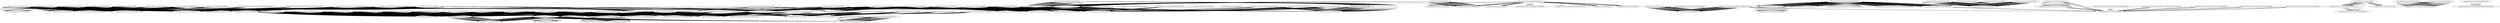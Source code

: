 digraph G {
org_apache_lucene_util_ScorerDocQueue -> org_apache_lucene_search_Scorer;
org_apache_lucene_util_BitVector -> org_apache_lucene_store_FSDirectory;
org_apache_lucene_util_ReaderUtil -> org_apache_lucene_index_IndexReader;
org_apache_lucene_util_BitVector -> org_apache_lucene_store_BufferedIndexOutput;
org_apache_lucene_util_SortedVIntList -> org_apache_lucene_search_DocIdSet;
org_apache_lucene_util_OpenBitSet -> org_apache_lucene_search_DocIdSet;
org_apache_lucene_util_OpenBitSetIterator -> org_apache_lucene_search_DocIdSetIterator;
org_apache_lucene_util_DocIdBitSet -> org_apache_lucene_search_DocIdSet;
org_apache_lucene_analysis_Token -> org_apache_lucene_index_Payload;
org_apache_lucene_index_MultiReader -> org_apache_lucene_search_Similarity;
org_apache_lucene_util_PagedBytes -> org_apache_lucene_store_MMapDirectory;
org_apache_lucene_util_packed_PackedWriter -> org_apache_lucene_store_BufferedIndexOutput;
org_apache_lucene_store_BufferedIndexOutput -> org_apache_lucene_util_BytesRef;
org_apache_lucene_document_Field -> org_apache_lucene_analysis_TokenStream;
org_apache_lucene_util_CodecUtil -> org_apache_lucene_store_BufferedIndexOutput;
org_apache_lucene_util_ScorerDocQueue -> org_apache_lucene_search_BooleanScorer;
org_apache_lucene_index_DocumentsWriter -> org_apache_lucene_search_Similarity;
org_apache_lucene_queryParser_MultiFieldQueryParser -> org_apache_lucene_analysis_Analyzer;
org_apache_lucene_document_NumericField -> org_apache_lucene_analysis_NumericTokenStream;
org_apache_lucene_util_OpenBitSetDISI -> org_apache_lucene_search_BooleanScorer;
org_apache_lucene_util_CodecUtil -> org_apache_lucene_index_IndexFormatTooNewException;
org_apache_lucene_util_BitVector -> org_apache_lucene_store_Directory;
org_apache_lucene_queryParser_MultiFieldQueryParser -> org_apache_lucene_analysis_NumericTokenStream;
org_apache_lucene_index_MultiReader -> org_apache_lucene_search_FieldCache;
org_apache_lucene_util_BitVector -> org_apache_lucene_store_IndexInput;
org_apache_lucene_index_DocumentsWriter -> org_apache_lucene_search_IndexSearcher;
org_apache_lucene_index_CheckIndex -> org_apache_lucene_search_MultiSearcher;
org_apache_lucene_index_IndexWriterConfig -> org_apache_lucene_search_Similarity;
org_apache_lucene_queryParser_MultiFieldQueryParser -> org_apache_lucene_analysis_CachingTokenFilter;
org_apache_lucene_index_NormsWriterPerField -> org_apache_lucene_search_Similarity;
org_apache_lucene_util_DocIdBitSet -> org_apache_lucene_search_DocIdSetIterator;
org_apache_lucene_util_packed_PackedWriter -> org_apache_lucene_store_IndexOutput;
org_apache_lucene_analysis_tokenattributes_PayloadAttribute -> org_apache_lucene_index_Payload;
org_apache_lucene_store_MMapDirectory -> org_apache_lucene_util_Constants;
org_apache_lucene_util_packed_PackedReaderIterator -> org_apache_lucene_store_MMapDirectory;
org_apache_lucene_util_BytesRefHash -> org_apache_lucene_index_TermsHashPerField;
org_apache_lucene_util_CodecUtil -> org_apache_lucene_store_IndexOutput;
org_apache_lucene_index_DocumentsWriter -> org_apache_lucene_search_Query;
org_apache_lucene_index_codecs_sep_SepPostingsWriterImpl -> org_apache_lucene_search_BooleanScorer;
org_apache_lucene_util_FieldCacheSanityChecker -> org_apache_lucene_search_FieldCache;
org_apache_lucene_store_SingleInstanceLock -> org_apache_lucene_util_ThreadInterruptedException;
org_apache_lucene_util_packed_Packed32 -> org_apache_lucene_store_MMapDirectory;
org_apache_lucene_index_CheckIndex -> org_apache_lucene_search_TopFieldDocs;
org_apache_lucene_analysis_Analyzer -> org_apache_lucene_store_AlreadyClosedException;
org_apache_lucene_index_DirectoryReader -> org_apache_lucene_search_FieldCache;
org_apache_lucene_util_packed_Packed32 -> org_apache_lucene_store_IndexInput;
org_apache_lucene_index_CheckIndex -> org_apache_lucene_search_BooleanScorer;
org_apache_lucene_index_CheckIndex -> org_apache_lucene_search_TermQuery;
org_apache_lucene_index_MultiReader -> org_apache_lucene_search_BooleanScorer;
org_apache_lucene_analysis_tokenattributes_PayloadAttributeImpl -> org_apache_lucene_index_Payload;
org_apache_lucene_queryParser_MultiFieldQueryParser -> org_apache_lucene_analysis_tokenattributes_TermToBytesRefAttribute;
org_apache_lucene_store_FSDirectory -> org_apache_lucene_util_Constants;
org_apache_lucene_util_BitVector -> org_apache_lucene_store_MMapDirectory;
org_apache_lucene_search_IndexSearcher -> org_apache_lucene_store_Directory;
org_apache_lucene_index_FilterIndexReader -> org_apache_lucene_search_BooleanScorer;
org_apache_lucene_document_Fieldable -> org_apache_lucene_analysis_TokenStream;
org_apache_lucene_index_SegmentReader -> org_apache_lucene_search_Similarity;
org_apache_lucene_util_ReaderUtil -> org_apache_lucene_index_MultiReader;
org_apache_lucene_index_DirectoryReader -> org_apache_lucene_search_Similarity;
org_apache_lucene_util_CodecUtil -> org_apache_lucene_index_CorruptIndexException;
org_apache_lucene_util_SortedVIntList -> org_apache_lucene_search_DocIdSetIterator;
org_apache_lucene_util_packed_PackedReaderIterator -> org_apache_lucene_store_IndexInput;
org_apache_lucene_index_codecs_MappingMultiDocsEnum -> org_apache_lucene_search_BooleanScorer;
org_apache_lucene_util_ReaderUtil -> org_apache_lucene_index_SegmentMerger;
org_apache_lucene_store_FSDirectory -> org_apache_lucene_util_ThreadInterruptedException;
org_apache_lucene_util_OpenBitSetDISI -> org_apache_lucene_search_DocIdSetIterator;
org_apache_lucene_store_BufferedIndexOutput -> org_apache_lucene_util_UnicodeUtil;
org_apache_lucene_util_PagedBytes -> org_apache_lucene_store_IndexInput;
org_apache_lucene_store_FSDirectory -> org_apache_lucene_util_IOUtils;
org_apache_lucene_document_NumericField -> org_apache_lucene_analysis_TokenStream;
org_apache_lucene_util_SortedVIntList -> org_apache_lucene_search_BooleanScorer;
org_apache_lucene_index_MultiFieldsEnum -> org_apache_lucene_search_spans_NearSpansUnordered;
org_apache_lucene_util_packed_PackedInts -> org_apache_lucene_store_IndexInput;
org_apache_lucene_util_CodecUtil -> org_apache_lucene_index_IndexFormatTooOldException;
org_apache_lucene_util_packed_Direct64 -> org_apache_lucene_store_IndexInput;
org_apache_lucene_document_AbstractField -> org_apache_lucene_analysis_TokenStream;
org_apache_lucene_index_DocsEnum -> org_apache_lucene_search_DocIdSetIterator;
org_apache_lucene_index_MultiDocsEnum -> org_apache_lucene_search_BooleanScorer;
org_apache_lucene_util_FieldCacheSanityChecker -> org_apache_lucene_index_MultiReader;
org_apache_lucene_index_SegmentReader -> org_apache_lucene_search_FieldCache;
org_apache_lucene_index_DocumentsWriter -> org_apache_lucene_search_BooleanScorer;
org_apache_lucene_util_packed_Direct8 -> org_apache_lucene_store_IndexInput;
org_apache_lucene_util_FieldCacheSanityChecker -> org_apache_lucene_search_FieldCacheImpl;
org_apache_lucene_queryParser_MultiFieldQueryParser -> org_apache_lucene_analysis_tokenattributes_PositionIncrementAttribute;
org_apache_lucene_util_BitVector -> org_apache_lucene_store_IndexOutput;
org_apache_lucene_index_MultiTermsEnum -> org_apache_lucene_search_spans_NearSpansUnordered;
org_apache_lucene_util_packed_Packed64 -> org_apache_lucene_store_MMapDirectory;
org_apache_lucene_util_packed_PackedInts -> org_apache_lucene_store_IndexOutput;
org_apache_lucene_util_packed_Direct32 -> org_apache_lucene_store_IndexInput;
org_apache_lucene_util_packed_Direct16 -> org_apache_lucene_store_MMapDirectory;
org_apache_lucene_util_DocIdBitSet -> org_apache_lucene_search_BooleanScorer;
org_apache_lucene_util_OpenBitSet -> org_apache_lucene_search_DocIdSetIterator;
org_apache_lucene_util_CodecUtil -> org_apache_lucene_store_MMapDirectory;
org_apache_lucene_util_packed_PackedInts -> org_apache_lucene_store_MMapDirectory;
org_apache_lucene_index_DocumentsWriter -> org_apache_lucene_search_FilteredQuery;
org_apache_lucene_util_CodecUtil -> org_apache_lucene_store_IndexInput;
org_apache_lucene_index_IndexWriter -> org_apache_lucene_search_Query;
org_apache_lucene_index_ParallelReader -> org_apache_lucene_search_FieldCache;
org_apache_lucene_store_RAMDirectory -> org_apache_lucene_util_ThreadInterruptedException;
org_apache_lucene_index_DocumentsWriter -> org_apache_lucene_search_BooleanQuery;
org_apache_lucene_index_IndexWriter -> org_apache_lucene_search_Similarity;
org_apache_lucene_util_packed_Direct32 -> org_apache_lucene_store_MMapDirectory;
org_apache_lucene_util_packed_Direct16 -> org_apache_lucene_store_IndexInput;
org_apache_lucene_util_packed_Packed64 -> org_apache_lucene_store_IndexInput;
org_apache_lucene_util_OpenBitSetIterator -> org_apache_lucene_search_BooleanScorer;
org_apache_lucene_util_packed_Direct8 -> org_apache_lucene_store_MMapDirectory;
org_apache_lucene_util_AttributeSource -> org_apache_lucene_analysis_tokenattributes_FlagsAttributeImpl;
org_apache_lucene_index_FilterIndexReader -> org_apache_lucene_search_FieldCache;
org_apache_lucene_index_CheckIndex -> org_apache_lucene_search_IndexSearcher;
org_apache_lucene_util_packed_Direct64 -> org_apache_lucene_store_MMapDirectory;
org_apache_lucene_util_ScorerDocQueue -> org_apache_lucene_search_Scorer;
org_apache_lucene_util_BitVector -> org_apache_lucene_store_FSDirectory;
org_apache_lucene_util_automaton_fst_PositiveIntOutputs -> org_apache_lucene_store_DataInput;
org_apache_lucene_index_BufferedDeletes -> org_apache_lucene_search_Query;
org_apache_lucene_util_ReaderUtil -> org_apache_lucene_index_IndexReader;
org_apache_lucene_util_automaton_fst_IntSequenceOutputs -> org_apache_lucene_store_DataInput;
org_apache_lucene_index_IndexWriterConfig -> org_apache_lucene_search_IndexSearcher;
org_apache_lucene_util_BitVector -> org_apache_lucene_store_BufferedIndexOutput;
org_apache_lucene_util_OpenBitSetIterator -> org_apache_lucene_search_DocIdSetIterator;
org_apache_lucene_util_OpenBitSet -> org_apache_lucene_search_DocIdSet;
org_apache_lucene_util_DocIdBitSet -> org_apache_lucene_search_DocIdSet;
org_apache_lucene_util_SortedVIntList -> org_apache_lucene_search_DocIdSet;
org_apache_lucene_analysis_Token -> org_apache_lucene_index_Payload;
org_apache_lucene_queryParser_MultiFieldQueryParser -> org_apache_lucene_analysis_NumericTokenStream;
org_apache_lucene_store_FSDirectory -> org_apache_lucene_util_Constants;
org_apache_lucene_util_PagedBytes -> org_apache_lucene_store_MMapDirectory;
org_apache_lucene_util_PerReaderTermState -> org_apache_lucene_index_Term;
org_apache_lucene_index_IndexWriterConfig -> org_apache_lucene_search_SimilarityProvider;
org_apache_lucene_util_SortedVIntList -> org_apache_lucene_search_FieldCacheTermsFilter;
org_apache_lucene_util_packed_PackedWriter -> org_apache_lucene_store_BufferedIndexOutput;
org_apache_lucene_store_BufferedIndexOutput -> org_apache_lucene_util_BytesRef;
org_apache_lucene_util_PerReaderTermState -> org_apache_lucene_index_IndexReader;
org_apache_lucene_document_Field -> org_apache_lucene_analysis_TokenStream;
org_apache_lucene_util_ReaderUtil -> org_apache_lucene_index_MultiReader;
org_apache_lucene_util_CodecUtil -> org_apache_lucene_store_BufferedIndexOutput;
org_apache_lucene_util_ScorerDocQueue -> org_apache_lucene_search_BooleanScorer;
org_apache_lucene_queryParser_MultiFieldQueryParser -> org_apache_lucene_analysis_Analyzer;
org_apache_lucene_util_automaton_fst_PairOutputs -> org_apache_lucene_store_DataInput;
org_apache_lucene_document_NumericField -> org_apache_lucene_analysis_NumericTokenStream;
org_apache_lucene_util_OpenBitSetDISI -> org_apache_lucene_search_BooleanScorer;
org_apache_lucene_util_automaton_fst_PositiveIntOutputs -> org_apache_lucene_store_DataOutput;
org_apache_lucene_index_DocumentsWriter -> org_apache_lucene_search_SimilarityProvider;
org_apache_lucene_util_CodecUtil -> org_apache_lucene_index_IndexFormatTooNewException;
org_apache_lucene_util_BitVector -> org_apache_lucene_store_Directory;
org_apache_lucene_util_automaton_fst_ByteSequenceOutputs -> org_apache_lucene_store_DataInput;
org_apache_lucene_util_BitVector -> org_apache_lucene_store_IndexInput;
org_apache_lucene_index_BufferedDeletesStream -> org_apache_lucene_search_IndexSearcher;
org_apache_lucene_util_BytesRefHash -> org_apache_lucene_search_ConstantScoreAutoRewrite;
org_apache_lucene_util_DocIdBitSet -> org_apache_lucene_search_DocIdSetIterator;
org_apache_lucene_util_OpenBitSet -> org_apache_lucene_search_FieldCacheTermsFilter;
org_apache_lucene_util_packed_PackedWriter -> org_apache_lucene_store_IndexOutput;
org_apache_lucene_analysis_tokenattributes_PayloadAttribute -> org_apache_lucene_index_Payload;
org_apache_lucene_util_automaton_fst_FST -> org_apache_lucene_store_DataInput;
org_apache_lucene_util_automaton_fst_NoOutputs -> org_apache_lucene_store_DataOutput;
org_apache_lucene_index_NormsWriterPerField -> org_apache_lucene_search_SimilarityProvider;
org_apache_lucene_util_packed_PackedReaderIterator -> org_apache_lucene_store_MMapDirectory;
org_apache_lucene_util_automaton_fst_Outputs -> org_apache_lucene_store_DataInput;
org_apache_lucene_util_automaton_fst_IntSequenceOutputs -> org_apache_lucene_store_BufferedIndexOutput;
org_apache_lucene_util_CodecUtil -> org_apache_lucene_store_IndexOutput;
org_apache_lucene_index_codecs_sep_SepPostingsWriterImpl -> org_apache_lucene_search_BooleanScorer;
org_apache_lucene_util_FieldCacheSanityChecker -> org_apache_lucene_search_FieldCache;
org_apache_lucene_index_BufferedDeletesStream -> org_apache_lucene_search_Query;
org_apache_lucene_util_packed_Packed32 -> org_apache_lucene_store_MMapDirectory;
org_apache_lucene_store_SingleInstanceLock -> org_apache_lucene_util_ThreadInterruptedException;
org_apache_lucene_index_CheckIndex -> org_apache_lucene_search_TopFieldDocs;
org_apache_lucene_util_PerReaderTermState -> org_apache_lucene_index_TermState;
org_apache_lucene_analysis_Analyzer -> org_apache_lucene_store_AlreadyClosedException;
org_apache_lucene_util_automaton_fst_FST -> org_apache_lucene_store_MMapDirectory;
org_apache_lucene_util_packed_Packed32 -> org_apache_lucene_store_IndexInput;
org_apache_lucene_index_CheckIndex -> org_apache_lucene_search_BooleanScorer;
org_apache_lucene_index_CheckIndex -> org_apache_lucene_search_TermQuery;
org_apache_lucene_index_MultiReader -> org_apache_lucene_search_BooleanScorer;
org_apache_lucene_analysis_tokenattributes_PayloadAttributeImpl -> org_apache_lucene_index_Payload;
org_apache_lucene_util_BitVector -> org_apache_lucene_store_MMapDirectory;
org_apache_lucene_util_automaton_fst_FST -> org_apache_lucene_store_DataOutput;
org_apache_lucene_search_IndexSearcher -> org_apache_lucene_store_Directory;
org_apache_lucene_index_FilterIndexReader -> org_apache_lucene_search_BooleanScorer;
org_apache_lucene_queryParser_MultiFieldQueryParser -> org_apache_lucene_analysis_tokenattributes_PositionIncrementAttribute;
org_apache_lucene_document_Fieldable -> org_apache_lucene_analysis_TokenStream;
org_apache_lucene_util_automaton_fst_ByteSequenceOutputs -> org_apache_lucene_store_MMapDirectory;
org_apache_lucene_index_NormsWriterPerField -> org_apache_lucene_search_Similarity;
org_apache_lucene_util_CodecUtil -> org_apache_lucene_index_CorruptIndexException;
org_apache_lucene_util_SortedVIntList -> org_apache_lucene_search_DocIdSetIterator;
org_apache_lucene_util_packed_PackedReaderIterator -> org_apache_lucene_store_IndexInput;
org_apache_lucene_index_codecs_MappingMultiDocsEnum -> org_apache_lucene_search_BooleanScorer;
org_apache_lucene_util_PerReaderTermState -> org_apache_lucene_index_TermsEnum;
org_apache_lucene_store_FSDirectory -> org_apache_lucene_util_ThreadInterruptedException;
org_apache_lucene_util_OpenBitSetDISI -> org_apache_lucene_search_DocIdSetIterator;
org_apache_lucene_store_MMapDirectory -> org_apache_lucene_util_Constants;
org_apache_lucene_store_BufferedIndexOutput -> org_apache_lucene_util_UnicodeUtil;
org_apache_lucene_util_PagedBytes -> org_apache_lucene_store_IndexInput;
org_apache_lucene_util_automaton_fst_FST -> org_apache_lucene_store_IndexOutput;
org_apache_lucene_store_FSDirectory -> org_apache_lucene_util_IOUtils;
org_apache_lucene_util_automaton_fst_PositiveIntOutputs -> org_apache_lucene_store_MMapDirectory;
org_apache_lucene_util_automaton_fst_ByteSequenceOutputs -> org_apache_lucene_store_DataOutput;
org_apache_lucene_document_NumericField -> org_apache_lucene_analysis_TokenStream;
org_apache_lucene_util_PerReaderTermState -> org_apache_lucene_index_codecs_preflex_PreFlexFields;
org_apache_lucene_util_SortedVIntList -> org_apache_lucene_search_BooleanScorer;
org_apache_lucene_util_automaton_fst_IntSequenceOutputs -> org_apache_lucene_store_MMapDirectory;
org_apache_lucene_index_MultiFieldsEnum -> org_apache_lucene_search_spans_NearSpansUnordered;
org_apache_lucene_util_packed_PackedInts -> org_apache_lucene_store_IndexInput;
org_apache_lucene_util_CodecUtil -> org_apache_lucene_index_IndexFormatTooOldException;
org_apache_lucene_util_packed_Direct64 -> org_apache_lucene_store_IndexInput;
org_apache_lucene_document_AbstractField -> org_apache_lucene_analysis_TokenStream;
org_apache_lucene_index_DocsEnum -> org_apache_lucene_search_DocIdSetIterator;
org_apache_lucene_index_MultiDocsEnum -> org_apache_lucene_search_BooleanScorer;
org_apache_lucene_queryParser_MultiFieldQueryParser -> org_apache_lucene_analysis_tokenattributes_TermToBytesRefAttribute;
org_apache_lucene_util_automaton_fst_IntSequenceOutputs -> org_apache_lucene_store_DataOutput;
org_apache_lucene_index_DocumentsWriter -> org_apache_lucene_search_Query;
org_apache_lucene_util_FieldCacheSanityChecker -> org_apache_lucene_index_MultiReader;
org_apache_lucene_util_automaton_fst_PositiveIntOutputs -> org_apache_lucene_store_BufferedIndexOutput;
org_apache_lucene_index_BufferedDeletesStream -> org_apache_lucene_search_BooleanScorer;
org_apache_lucene_util_packed_Direct8 -> org_apache_lucene_store_IndexInput;
org_apache_lucene_util_FieldCacheSanityChecker -> org_apache_lucene_search_FieldCacheImpl;
org_apache_lucene_util_automaton_fst_FST -> org_apache_lucene_store_IndexInput;
org_apache_lucene_util_DocIdBitSet -> org_apache_lucene_search_FieldCacheTermsFilter;
org_apache_lucene_util_BitVector -> org_apache_lucene_store_IndexOutput;
org_apache_lucene_index_MultiTermsEnum -> org_apache_lucene_search_spans_NearSpansUnordered;
org_apache_lucene_util_packed_Packed64 -> org_apache_lucene_store_MMapDirectory;
org_apache_lucene_util_automaton_fst_FST -> org_apache_lucene_store_BufferedIndexOutput;
org_apache_lucene_index_BufferedDeletesStream -> org_apache_lucene_search_FilteredQuery;
org_apache_lucene_util_packed_PackedInts -> org_apache_lucene_store_IndexOutput;
org_apache_lucene_util_packed_Direct32 -> org_apache_lucene_store_IndexInput;
org_apache_lucene_util_PerReaderTermState -> org_apache_lucene_index_MultiReader;
org_apache_lucene_util_packed_Direct16 -> org_apache_lucene_store_MMapDirectory;
org_apache_lucene_util_DocIdBitSet -> org_apache_lucene_search_BooleanScorer;
org_apache_lucene_util_OpenBitSet -> org_apache_lucene_search_DocIdSetIterator;
org_apache_lucene_index_BufferedDeletesStream -> org_apache_lucene_search_Weight;
org_apache_lucene_util_automaton_fst_PairOutputs -> org_apache_lucene_store_DataOutput;
org_apache_lucene_util_CodecUtil -> org_apache_lucene_store_MMapDirectory;
org_apache_lucene_util_automaton_fst_ByteSequenceOutputs -> org_apache_lucene_store_BufferedIndexOutput;
org_apache_lucene_util_packed_PackedInts -> org_apache_lucene_store_MMapDirectory;
org_apache_lucene_queryParser_MultiFieldQueryParser -> org_apache_lucene_analysis_CachingTokenFilter;
org_apache_lucene_util_CodecUtil -> org_apache_lucene_store_IndexInput;
org_apache_lucene_index_IndexWriter -> org_apache_lucene_search_Query;
org_apache_lucene_store_RAMDirectory -> org_apache_lucene_util_ThreadInterruptedException;
org_apache_lucene_index_codecs_standard_StandardPostingsReader -> org_apache_lucene_search_BooleanScorer;
org_apache_lucene_index_BufferedDeletesStream -> org_apache_lucene_search_BooleanQuery;
org_apache_lucene_util_automaton_fst_NoOutputs -> org_apache_lucene_store_DataInput;
org_apache_lucene_util_packed_Direct32 -> org_apache_lucene_store_MMapDirectory;
org_apache_lucene_util_packed_Direct16 -> org_apache_lucene_store_IndexInput;
org_apache_lucene_util_packed_Packed64 -> org_apache_lucene_store_IndexInput;
org_apache_lucene_index_CheckIndex -> org_apache_lucene_search_IndexSearcher;
org_apache_lucene_util_OpenBitSetIterator -> org_apache_lucene_search_BooleanScorer;
org_apache_lucene_index_TermsHashPerField -> org_apache_lucene_search_ConstantScoreAutoRewrite;
org_apache_lucene_util_packed_Direct8 -> org_apache_lucene_store_MMapDirectory;
org_apache_lucene_util_AttributeSource -> org_apache_lucene_analysis_tokenattributes_FlagsAttributeImpl;
org_apache_lucene_util_automaton_fst_Outputs -> org_apache_lucene_store_DataOutput;
org_apache_lucene_util_packed_Direct64 -> org_apache_lucene_store_MMapDirectory;
org_apache_lucene_util_ScorerDocQueue -> org_apache_lucene_search_Scorer;
org_apache_lucene_queryParser_MultiFieldQueryParser -> org_apache_lucene_analysis_tokenattributes_PositionIncrementAttribute;
org_apache_lucene_util_BitVector -> org_apache_lucene_store_FSDirectory;
org_apache_lucene_util_automaton_fst_PositiveIntOutputs -> org_apache_lucene_store_DataInput;
org_apache_lucene_util_ReaderUtil -> org_apache_lucene_index_IndexReader;
org_apache_lucene_index_BufferedDeletes -> org_apache_lucene_search_Query;
org_apache_lucene_util_automaton_fst_IntSequenceOutputs -> org_apache_lucene_store_DataInput;
org_apache_lucene_index_IndexWriterConfig -> org_apache_lucene_search_IndexSearcher;
org_apache_lucene_util_BitVector -> org_apache_lucene_store_BufferedIndexOutput;
org_apache_lucene_util_OpenBitSet -> org_apache_lucene_search_DocIdSet;
org_apache_lucene_util_OpenBitSetIterator -> org_apache_lucene_search_DocIdSetIterator;
org_apache_lucene_util_SortedVIntList -> org_apache_lucene_search_DocIdSet;
org_apache_lucene_util_DocIdBitSet -> org_apache_lucene_search_DocIdSet;
org_apache_lucene_analysis_Token -> org_apache_lucene_index_Payload;
org_apache_lucene_store_FSDirectory -> org_apache_lucene_util_Constants;
org_apache_lucene_util_PerReaderTermState -> org_apache_lucene_index_Term;
org_apache_lucene_util_PagedBytes -> org_apache_lucene_store_MMapDirectory;
org_apache_lucene_index_IndexWriterConfig -> org_apache_lucene_search_SimilarityProvider;
org_apache_lucene_util_PerReaderTermState -> org_apache_lucene_index_IndexReader;
org_apache_lucene_store_BufferedIndexOutput -> org_apache_lucene_util_BytesRef;
org_apache_lucene_util_packed_PackedWriter -> org_apache_lucene_store_BufferedIndexOutput;
org_apache_lucene_document_Field -> org_apache_lucene_analysis_TokenStream;
org_apache_lucene_util_ReaderUtil -> org_apache_lucene_index_MultiReader;
org_apache_lucene_util_CodecUtil -> org_apache_lucene_store_BufferedIndexOutput;
org_apache_lucene_util_ScorerDocQueue -> org_apache_lucene_search_BooleanScorer;
org_apache_lucene_util_automaton_fst_PairOutputs -> org_apache_lucene_store_DataInput;
org_apache_lucene_document_NumericField -> org_apache_lucene_analysis_NumericTokenStream;
org_apache_lucene_util_OpenBitSetDISI -> org_apache_lucene_search_BooleanScorer;
org_apache_lucene_util_automaton_fst_PositiveIntOutputs -> org_apache_lucene_store_DataOutput;
org_apache_lucene_util_CodecUtil -> org_apache_lucene_index_IndexFormatTooNewException;
org_apache_lucene_index_DocumentsWriter -> org_apache_lucene_search_SimilarityProvider;
org_apache_lucene_util_BitVector -> org_apache_lucene_store_Directory;
org_apache_lucene_util_automaton_fst_ByteSequenceOutputs -> org_apache_lucene_store_DataInput;
org_apache_lucene_util_BitVector -> org_apache_lucene_store_IndexInput;
org_apache_lucene_queryParser_MultiFieldQueryParser -> org_apache_lucene_analysis_Analyzer;
org_apache_lucene_index_BufferedDeletesStream -> org_apache_lucene_search_IndexSearcher;
org_apache_lucene_util_BytesRefHash -> org_apache_lucene_search_ConstantScoreAutoRewrite;
org_apache_lucene_index_NormsWriterPerField -> org_apache_lucene_search_Similarity;
org_apache_lucene_util_DocIdBitSet -> org_apache_lucene_search_DocIdSetIterator;
org_apache_lucene_analysis_tokenattributes_PayloadAttribute -> org_apache_lucene_index_Payload;
org_apache_lucene_util_packed_PackedWriter -> org_apache_lucene_store_IndexOutput;
org_apache_lucene_util_automaton_fst_FST -> org_apache_lucene_store_DataInput;
org_apache_lucene_util_automaton_fst_NoOutputs -> org_apache_lucene_store_DataOutput;
org_apache_lucene_index_NormsWriterPerField -> org_apache_lucene_search_SimilarityProvider;
org_apache_lucene_util_packed_PackedReaderIterator -> org_apache_lucene_store_MMapDirectory;
org_apache_lucene_util_automaton_fst_Outputs -> org_apache_lucene_store_DataInput;
org_apache_lucene_util_automaton_fst_IntSequenceOutputs -> org_apache_lucene_store_BufferedIndexOutput;
org_apache_lucene_util_CodecUtil -> org_apache_lucene_store_IndexOutput;
org_apache_lucene_index_codecs_sep_SepPostingsWriterImpl -> org_apache_lucene_search_BooleanScorer;
org_apache_lucene_util_FieldCacheSanityChecker -> org_apache_lucene_search_FieldCache;
org_apache_lucene_index_BufferedDeletesStream -> org_apache_lucene_search_Query;
org_apache_lucene_store_SingleInstanceLock -> org_apache_lucene_util_ThreadInterruptedException;
org_apache_lucene_util_packed_Packed32 -> org_apache_lucene_store_MMapDirectory;
org_apache_lucene_index_CheckIndex -> org_apache_lucene_search_TopFieldDocs;
org_apache_lucene_util_PerReaderTermState -> org_apache_lucene_index_TermState;
org_apache_lucene_analysis_Analyzer -> org_apache_lucene_store_AlreadyClosedException;
org_apache_lucene_util_automaton_fst_FST -> org_apache_lucene_store_MMapDirectory;
org_apache_lucene_util_packed_Packed32 -> org_apache_lucene_store_IndexInput;
org_apache_lucene_index_CheckIndex -> org_apache_lucene_search_BooleanScorer;
org_apache_lucene_index_CheckIndex -> org_apache_lucene_search_TermQuery;
org_apache_lucene_index_MultiReader -> org_apache_lucene_search_BooleanScorer;
org_apache_lucene_analysis_tokenattributes_PayloadAttributeImpl -> org_apache_lucene_index_Payload;
org_apache_lucene_queryParser_MultiFieldQueryParser -> org_apache_lucene_analysis_NumericTokenStream;
org_apache_lucene_util_BitVector -> org_apache_lucene_store_MMapDirectory;
org_apache_lucene_util_automaton_fst_FST -> org_apache_lucene_store_DataOutput;
org_apache_lucene_search_IndexSearcher -> org_apache_lucene_store_Directory;
org_apache_lucene_index_FilterIndexReader -> org_apache_lucene_search_BooleanScorer;
org_apache_lucene_document_Fieldable -> org_apache_lucene_analysis_TokenStream;
org_apache_lucene_util_automaton_fst_ByteSequenceOutputs -> org_apache_lucene_store_MMapDirectory;
org_apache_lucene_util_CodecUtil -> org_apache_lucene_index_CorruptIndexException;
org_apache_lucene_util_SortedVIntList -> org_apache_lucene_search_DocIdSetIterator;
org_apache_lucene_util_packed_PackedReaderIterator -> org_apache_lucene_store_IndexInput;
org_apache_lucene_util_PerReaderTermState -> org_apache_lucene_index_TermsEnum;
org_apache_lucene_index_codecs_MappingMultiDocsEnum -> org_apache_lucene_search_BooleanScorer;
org_apache_lucene_store_FSDirectory -> org_apache_lucene_util_ThreadInterruptedException;
org_apache_lucene_util_OpenBitSetDISI -> org_apache_lucene_search_DocIdSetIterator;
org_apache_lucene_store_MMapDirectory -> org_apache_lucene_util_Constants;
org_apache_lucene_store_BufferedIndexOutput -> org_apache_lucene_util_UnicodeUtil;
org_apache_lucene_util_PagedBytes -> org_apache_lucene_store_IndexInput;
org_apache_lucene_util_automaton_fst_FST -> org_apache_lucene_store_IndexOutput;
org_apache_lucene_store_FSDirectory -> org_apache_lucene_util_IOUtils;
org_apache_lucene_util_automaton_fst_PositiveIntOutputs -> org_apache_lucene_store_MMapDirectory;
org_apache_lucene_util_automaton_fst_ByteSequenceOutputs -> org_apache_lucene_store_DataOutput;
org_apache_lucene_document_NumericField -> org_apache_lucene_analysis_TokenStream;
org_apache_lucene_util_PerReaderTermState -> org_apache_lucene_index_codecs_preflex_PreFlexFields;
org_apache_lucene_util_SortedVIntList -> org_apache_lucene_search_BooleanScorer;
org_apache_lucene_util_automaton_fst_IntSequenceOutputs -> org_apache_lucene_store_MMapDirectory;
org_apache_lucene_index_MultiFieldsEnum -> org_apache_lucene_search_spans_NearSpansUnordered;
org_apache_lucene_util_packed_PackedInts -> org_apache_lucene_store_IndexInput;
org_apache_lucene_util_CodecUtil -> org_apache_lucene_index_IndexFormatTooOldException;
org_apache_lucene_util_packed_Direct64 -> org_apache_lucene_store_IndexInput;
org_apache_lucene_document_AbstractField -> org_apache_lucene_analysis_TokenStream;
org_apache_lucene_index_DocsEnum -> org_apache_lucene_search_DocIdSetIterator;
org_apache_lucene_index_MultiDocsEnum -> org_apache_lucene_search_BooleanScorer;
org_apache_lucene_util_automaton_fst_IntSequenceOutputs -> org_apache_lucene_store_DataOutput;
org_apache_lucene_index_DocumentsWriter -> org_apache_lucene_search_Query;
org_apache_lucene_util_FieldCacheSanityChecker -> org_apache_lucene_index_MultiReader;
org_apache_lucene_util_automaton_fst_PositiveIntOutputs -> org_apache_lucene_store_BufferedIndexOutput;
org_apache_lucene_index_BufferedDeletesStream -> org_apache_lucene_search_BooleanScorer;
org_apache_lucene_util_packed_Direct8 -> org_apache_lucene_store_IndexInput;
org_apache_lucene_util_FieldCacheSanityChecker -> org_apache_lucene_search_FieldCacheImpl;
org_apache_lucene_util_automaton_fst_FST -> org_apache_lucene_store_IndexInput;
org_apache_lucene_queryParser_MultiFieldQueryParser -> org_apache_lucene_analysis_CachingTokenFilter;
org_apache_lucene_util_BitVector -> org_apache_lucene_store_IndexOutput;
org_apache_lucene_index_MultiTermsEnum -> org_apache_lucene_search_spans_NearSpansUnordered;
org_apache_lucene_util_packed_Packed64 -> org_apache_lucene_store_MMapDirectory;
org_apache_lucene_util_automaton_fst_FST -> org_apache_lucene_store_BufferedIndexOutput;
org_apache_lucene_index_BufferedDeletesStream -> org_apache_lucene_search_FilteredQuery;
org_apache_lucene_util_packed_PackedInts -> org_apache_lucene_store_IndexOutput;
org_apache_lucene_util_PerReaderTermState -> org_apache_lucene_index_MultiReader;
org_apache_lucene_util_packed_Direct32 -> org_apache_lucene_store_IndexInput;
org_apache_lucene_util_packed_Direct16 -> org_apache_lucene_store_MMapDirectory;
org_apache_lucene_util_DocIdBitSet -> org_apache_lucene_search_BooleanScorer;
org_apache_lucene_util_OpenBitSet -> org_apache_lucene_search_DocIdSetIterator;
org_apache_lucene_index_BufferedDeletesStream -> org_apache_lucene_search_Weight;
org_apache_lucene_util_automaton_fst_PairOutputs -> org_apache_lucene_store_DataOutput;
org_apache_lucene_util_CodecUtil -> org_apache_lucene_store_MMapDirectory;
org_apache_lucene_util_automaton_fst_ByteSequenceOutputs -> org_apache_lucene_store_BufferedIndexOutput;
org_apache_lucene_util_packed_PackedInts -> org_apache_lucene_store_MMapDirectory;
org_apache_lucene_util_CodecUtil -> org_apache_lucene_store_IndexInput;
org_apache_lucene_index_IndexWriter -> org_apache_lucene_search_Query;
org_apache_lucene_store_RAMDirectory -> org_apache_lucene_util_ThreadInterruptedException;
org_apache_lucene_index_codecs_standard_StandardPostingsReader -> org_apache_lucene_search_BooleanScorer;
org_apache_lucene_index_BufferedDeletesStream -> org_apache_lucene_search_BooleanQuery;
org_apache_lucene_util_automaton_fst_NoOutputs -> org_apache_lucene_store_DataInput;
org_apache_lucene_util_packed_Direct32 -> org_apache_lucene_store_MMapDirectory;
org_apache_lucene_queryParser_MultiFieldQueryParser -> org_apache_lucene_analysis_tokenattributes_TermToBytesRefAttribute;
org_apache_lucene_util_packed_Direct16 -> org_apache_lucene_store_IndexInput;
org_apache_lucene_util_packed_Packed64 -> org_apache_lucene_store_IndexInput;
org_apache_lucene_index_CheckIndex -> org_apache_lucene_search_IndexSearcher;
org_apache_lucene_util_OpenBitSetIterator -> org_apache_lucene_search_BooleanScorer;
org_apache_lucene_index_TermsHashPerField -> org_apache_lucene_search_ConstantScoreAutoRewrite;
org_apache_lucene_util_packed_Direct8 -> org_apache_lucene_store_MMapDirectory;
org_apache_lucene_util_AttributeSource -> org_apache_lucene_analysis_tokenattributes_FlagsAttributeImpl;
org_apache_lucene_util_automaton_fst_Outputs -> org_apache_lucene_store_DataOutput;
org_apache_lucene_util_packed_Direct64 -> org_apache_lucene_store_MMapDirectory;
org_apache_lucene_util_ScorerDocQueue -> org_apache_lucene_search_Scorer;
org_apache_lucene_util_BitVector -> org_apache_lucene_store_FSDirectory;
org_apache_lucene_util_ReaderUtil -> org_apache_lucene_index_IndexReader;
org_apache_lucene_util_BitVector -> org_apache_lucene_store_BufferedIndexOutput;
org_apache_lucene_util_DocIdBitSet -> org_apache_lucene_search_DocIdSet;
org_apache_lucene_util_OpenBitSet -> org_apache_lucene_search_DocIdSet;
org_apache_lucene_util_SortedVIntList -> org_apache_lucene_search_DocIdSet;
org_apache_lucene_util_OpenBitSetIterator -> org_apache_lucene_search_DocIdSetIterator;
org_apache_lucene_analysis_Token -> org_apache_lucene_index_Payload;
org_apache_lucene_index_MultiReader -> org_apache_lucene_search_Similarity;
org_apache_lucene_util_PagedBytes -> org_apache_lucene_store_MMapDirectory;
org_apache_lucene_util_SortedVIntList -> org_apache_lucene_search_FieldCacheTermsFilter;
org_apache_lucene_store_BufferedIndexOutput -> org_apache_lucene_util_BytesRef;
org_apache_lucene_util_packed_PackedWriter -> org_apache_lucene_store_BufferedIndexOutput;
org_apache_lucene_document_Field -> org_apache_lucene_analysis_TokenStream;
org_apache_lucene_util_CodecUtil -> org_apache_lucene_store_BufferedIndexOutput;
org_apache_lucene_util_ScorerDocQueue -> org_apache_lucene_search_BooleanScorer;
org_apache_lucene_index_DocumentsWriter -> org_apache_lucene_search_Similarity;
org_apache_lucene_queryParser_MultiFieldQueryParser -> org_apache_lucene_analysis_Analyzer;
org_apache_lucene_document_NumericField -> org_apache_lucene_analysis_NumericTokenStream;
org_apache_lucene_util_OpenBitSetDISI -> org_apache_lucene_search_BooleanScorer;
org_apache_lucene_util_CodecUtil -> org_apache_lucene_index_IndexFormatTooNewException;
org_apache_lucene_util_BitVector -> org_apache_lucene_store_Directory;
org_apache_lucene_queryParser_MultiFieldQueryParser -> org_apache_lucene_analysis_NumericTokenStream;
org_apache_lucene_index_MultiReader -> org_apache_lucene_search_FieldCache;
org_apache_lucene_util_BitVector -> org_apache_lucene_store_IndexInput;
org_apache_lucene_index_DocumentsWriter -> org_apache_lucene_search_IndexSearcher;
org_apache_lucene_index_IndexWriterConfig -> org_apache_lucene_search_Similarity;
org_apache_lucene_queryParser_MultiFieldQueryParser -> org_apache_lucene_analysis_CachingTokenFilter;
org_apache_lucene_index_NormsWriterPerField -> org_apache_lucene_search_Similarity;
org_apache_lucene_util_DocIdBitSet -> org_apache_lucene_search_DocIdSetIterator;
org_apache_lucene_util_OpenBitSet -> org_apache_lucene_search_FieldCacheTermsFilter;
org_apache_lucene_store_MMapDirectory -> org_apache_lucene_util_Constants;
org_apache_lucene_analysis_tokenattributes_PayloadAttribute -> org_apache_lucene_index_Payload;
org_apache_lucene_util_packed_PackedWriter -> org_apache_lucene_store_IndexOutput;
org_apache_lucene_util_packed_PackedReaderIterator -> org_apache_lucene_store_MMapDirectory;
org_apache_lucene_index_DocumentsWriter -> org_apache_lucene_search_Query;
org_apache_lucene_util_CodecUtil -> org_apache_lucene_store_IndexOutput;
org_apache_lucene_util_FieldCacheSanityChecker -> org_apache_lucene_search_FieldCache;
org_apache_lucene_store_SingleInstanceLock -> org_apache_lucene_util_ThreadInterruptedException;
org_apache_lucene_util_packed_Packed32 -> org_apache_lucene_store_MMapDirectory;
org_apache_lucene_analysis_Analyzer -> org_apache_lucene_store_AlreadyClosedException;
org_apache_lucene_index_ReadOnlySegmentReader -> org_apache_lucene_search_Similarity;
org_apache_lucene_util_packed_Packed32 -> org_apache_lucene_store_IndexInput;
org_apache_lucene_index_CheckIndex -> org_apache_lucene_search_BooleanScorer;
org_apache_lucene_index_MultiReader -> org_apache_lucene_search_BooleanScorer;
org_apache_lucene_analysis_tokenattributes_PayloadAttributeImpl -> org_apache_lucene_index_Payload;
org_apache_lucene_queryParser_MultiFieldQueryParser -> org_apache_lucene_analysis_tokenattributes_TermToBytesRefAttribute;
org_apache_lucene_index_ReadOnlyDirectoryReader -> org_apache_lucene_search_Similarity;
org_apache_lucene_store_FSDirectory -> org_apache_lucene_util_Constants;
org_apache_lucene_util_BitVector -> org_apache_lucene_store_MMapDirectory;
org_apache_lucene_search_IndexSearcher -> org_apache_lucene_store_Directory;
org_apache_lucene_index_FilterIndexReader -> org_apache_lucene_search_BooleanScorer;
org_apache_lucene_document_Fieldable -> org_apache_lucene_analysis_TokenStream;
org_apache_lucene_util_ReaderUtil -> org_apache_lucene_index_MultiReader;
org_apache_lucene_util_CodecUtil -> org_apache_lucene_index_CorruptIndexException;
org_apache_lucene_util_SortedVIntList -> org_apache_lucene_search_DocIdSetIterator;
org_apache_lucene_util_packed_PackedReaderIterator -> org_apache_lucene_store_IndexInput;
org_apache_lucene_index_codecs_MappingMultiDocsEnum -> org_apache_lucene_search_BooleanScorer;
org_apache_lucene_util_ReaderUtil -> org_apache_lucene_index_SegmentMerger;
org_apache_lucene_store_FSDirectory -> org_apache_lucene_util_ThreadInterruptedException;
org_apache_lucene_util_OpenBitSetDISI -> org_apache_lucene_search_DocIdSetIterator;
org_apache_lucene_store_BufferedIndexOutput -> org_apache_lucene_util_UnicodeUtil;
org_apache_lucene_util_PagedBytes -> org_apache_lucene_store_IndexInput;
org_apache_lucene_store_FSDirectory -> org_apache_lucene_util_IOUtils;
org_apache_lucene_document_NumericField -> org_apache_lucene_analysis_TokenStream;
org_apache_lucene_util_SortedVIntList -> org_apache_lucene_search_BooleanScorer;
org_apache_lucene_index_MultiFieldsEnum -> org_apache_lucene_search_spans_NearSpansUnordered;
org_apache_lucene_util_packed_PackedInts -> org_apache_lucene_store_IndexInput;
org_apache_lucene_util_CodecUtil -> org_apache_lucene_index_IndexFormatTooOldException;
org_apache_lucene_util_packed_Direct64 -> org_apache_lucene_store_IndexInput;
org_apache_lucene_document_AbstractField -> org_apache_lucene_analysis_TokenStream;
org_apache_lucene_index_DocsEnum -> org_apache_lucene_search_DocIdSetIterator;
org_apache_lucene_index_MultiDocsEnum -> org_apache_lucene_search_BooleanScorer;
org_apache_lucene_index_codecs_standard_StandardPostingsWriterImpl -> org_apache_lucene_search_BooleanScorer;
org_apache_lucene_util_FieldCacheSanityChecker -> org_apache_lucene_index_MultiReader;
org_apache_lucene_index_ReadOnlyDirectoryReader -> org_apache_lucene_search_FieldCache;
org_apache_lucene_index_DocumentsWriter -> org_apache_lucene_search_BooleanScorer;
org_apache_lucene_index_SegmentReader -> org_apache_lucene_search_FieldCache;
org_apache_lucene_util_packed_Direct8 -> org_apache_lucene_store_IndexInput;
org_apache_lucene_util_FieldCacheSanityChecker -> org_apache_lucene_search_FieldCacheImpl;
org_apache_lucene_queryParser_MultiFieldQueryParser -> org_apache_lucene_analysis_tokenattributes_PositionIncrementAttribute;
org_apache_lucene_util_BitVector -> org_apache_lucene_store_IndexOutput;
org_apache_lucene_util_DocIdBitSet -> org_apache_lucene_search_FieldCacheTermsFilter;
org_apache_lucene_index_MultiTermsEnum -> org_apache_lucene_search_spans_NearSpansUnordered;
org_apache_lucene_util_packed_Packed64 -> org_apache_lucene_store_MMapDirectory;
org_apache_lucene_util_packed_PackedInts -> org_apache_lucene_store_IndexOutput;
org_apache_lucene_util_packed_Direct32 -> org_apache_lucene_store_IndexInput;
org_apache_lucene_util_packed_Direct16 -> org_apache_lucene_store_MMapDirectory;
org_apache_lucene_util_DocIdBitSet -> org_apache_lucene_search_BooleanScorer;
org_apache_lucene_util_OpenBitSet -> org_apache_lucene_search_DocIdSetIterator;
org_apache_lucene_util_CodecUtil -> org_apache_lucene_store_MMapDirectory;
org_apache_lucene_util_packed_PackedInts -> org_apache_lucene_store_MMapDirectory;
org_apache_lucene_index_DocumentsWriter -> org_apache_lucene_search_FilteredQuery;
org_apache_lucene_util_CodecUtil -> org_apache_lucene_store_IndexInput;
org_apache_lucene_index_IndexWriter -> org_apache_lucene_search_Query;
org_apache_lucene_index_ParallelReader -> org_apache_lucene_search_FieldCache;
org_apache_lucene_store_RAMDirectory -> org_apache_lucene_util_ThreadInterruptedException;
org_apache_lucene_index_DocumentsWriter -> org_apache_lucene_search_BooleanQuery;
org_apache_lucene_index_IndexWriter -> org_apache_lucene_search_Similarity;
org_apache_lucene_util_packed_Direct32 -> org_apache_lucene_store_MMapDirectory;
org_apache_lucene_util_packed_Direct16 -> org_apache_lucene_store_IndexInput;
org_apache_lucene_util_packed_Packed64 -> org_apache_lucene_store_IndexInput;
org_apache_lucene_util_OpenBitSetIterator -> org_apache_lucene_search_BooleanScorer;
org_apache_lucene_util_DoubleBarrelLRUCache -> org_apache_lucene_index_codecs_standard_StandardTermsDictReader;
org_apache_lucene_util_packed_Direct8 -> org_apache_lucene_store_MMapDirectory;
org_apache_lucene_util_AttributeSource -> org_apache_lucene_analysis_tokenattributes_FlagsAttributeImpl;
org_apache_lucene_index_FilterIndexReader -> org_apache_lucene_search_FieldCache;
org_apache_lucene_util_packed_Direct64 -> org_apache_lucene_store_MMapDirectory;
org_apache_lucene_util_ScorerDocQueue -> org_apache_lucene_search_Scorer;
org_apache_lucene_queryParser_MultiFieldQueryParser -> org_apache_lucene_analysis_tokenattributes_PositionIncrementAttribute;
org_apache_lucene_util_BitVector -> org_apache_lucene_store_FSDirectory;
org_apache_lucene_util_automaton_fst_PositiveIntOutputs -> org_apache_lucene_store_DataInput;
org_apache_lucene_util_ReaderUtil -> org_apache_lucene_index_IndexReader;
org_apache_lucene_util_automaton_fst_IntSequenceOutputs -> org_apache_lucene_store_DataInput;
org_apache_lucene_util_BitVector -> org_apache_lucene_store_BufferedIndexOutput;
org_apache_lucene_util_DocIdBitSet -> org_apache_lucene_search_DocIdSet;
org_apache_lucene_util_SortedVIntList -> org_apache_lucene_search_DocIdSet;
org_apache_lucene_util_OpenBitSetIterator -> org_apache_lucene_search_DocIdSetIterator;
org_apache_lucene_util_OpenBitSet -> org_apache_lucene_search_DocIdSet;
org_apache_lucene_analysis_Token -> org_apache_lucene_index_Payload;
org_apache_lucene_index_MultiReader -> org_apache_lucene_search_Similarity;
org_apache_lucene_util_PagedBytes -> org_apache_lucene_store_MMapDirectory;
org_apache_lucene_index_BufferedDeletes -> org_apache_lucene_search_IndexSearcher;
org_apache_lucene_util_packed_PackedWriter -> org_apache_lucene_store_BufferedIndexOutput;
org_apache_lucene_store_BufferedIndexOutput -> org_apache_lucene_util_BytesRef;
org_apache_lucene_document_Field -> org_apache_lucene_analysis_TokenStream;
org_apache_lucene_util_ReaderUtil -> org_apache_lucene_index_MultiReader;
org_apache_lucene_util_CodecUtil -> org_apache_lucene_store_BufferedIndexOutput;
org_apache_lucene_util_ScorerDocQueue -> org_apache_lucene_search_BooleanScorer;
org_apache_lucene_index_DocumentsWriter -> org_apache_lucene_search_Similarity;
org_apache_lucene_util_automaton_fst_PairOutputs -> org_apache_lucene_store_DataInput;
org_apache_lucene_document_NumericField -> org_apache_lucene_analysis_NumericTokenStream;
org_apache_lucene_util_OpenBitSetDISI -> org_apache_lucene_search_BooleanScorer;
org_apache_lucene_util_automaton_fst_PositiveIntOutputs -> org_apache_lucene_store_DataOutput;
org_apache_lucene_util_CodecUtil -> org_apache_lucene_index_IndexFormatTooNewException;
org_apache_lucene_util_BitVector -> org_apache_lucene_store_Directory;
org_apache_lucene_util_automaton_fst_ByteSequenceOutputs -> org_apache_lucene_store_DataInput;
org_apache_lucene_index_MultiReader -> org_apache_lucene_search_FieldCache;
org_apache_lucene_util_BitVector -> org_apache_lucene_store_IndexInput;
org_apache_lucene_queryParser_MultiFieldQueryParser -> org_apache_lucene_analysis_Analyzer;
org_apache_lucene_index_CheckIndex -> org_apache_lucene_search_MultiSearcher;
org_apache_lucene_index_IndexWriterConfig -> org_apache_lucene_search_Similarity;
org_apache_lucene_index_NormsWriterPerField -> org_apache_lucene_search_Similarity;
org_apache_lucene_util_DocIdBitSet -> org_apache_lucene_search_DocIdSetIterator;
org_apache_lucene_util_packed_PackedWriter -> org_apache_lucene_store_IndexOutput;
org_apache_lucene_analysis_tokenattributes_PayloadAttribute -> org_apache_lucene_index_Payload;
org_apache_lucene_util_automaton_fst_FST -> org_apache_lucene_store_DataInput;
org_apache_lucene_util_automaton_fst_NoOutputs -> org_apache_lucene_store_DataOutput;
org_apache_lucene_util_packed_PackedReaderIterator -> org_apache_lucene_store_MMapDirectory;
org_apache_lucene_util_automaton_fst_Outputs -> org_apache_lucene_store_DataInput;
org_apache_lucene_util_automaton_fst_IntSequenceOutputs -> org_apache_lucene_store_BufferedIndexOutput;
org_apache_lucene_util_BytesRefHash -> org_apache_lucene_index_TermsHashPerField;
org_apache_lucene_util_CodecUtil -> org_apache_lucene_store_IndexOutput;
org_apache_lucene_index_codecs_sep_SepPostingsWriterImpl -> org_apache_lucene_search_BooleanScorer;
org_apache_lucene_util_FieldCacheSanityChecker -> org_apache_lucene_search_FieldCache;
org_apache_lucene_util_packed_Packed32 -> org_apache_lucene_store_MMapDirectory;
org_apache_lucene_store_SingleInstanceLock -> org_apache_lucene_util_ThreadInterruptedException;
org_apache_lucene_index_CheckIndex -> org_apache_lucene_search_TopFieldDocs;
org_apache_lucene_analysis_Analyzer -> org_apache_lucene_store_AlreadyClosedException;
org_apache_lucene_util_automaton_fst_FST -> org_apache_lucene_store_MMapDirectory;
org_apache_lucene_index_DirectoryReader -> org_apache_lucene_search_FieldCache;
org_apache_lucene_util_packed_Packed32 -> org_apache_lucene_store_IndexInput;
org_apache_lucene_index_CheckIndex -> org_apache_lucene_search_BooleanScorer;
org_apache_lucene_index_CheckIndex -> org_apache_lucene_search_TermQuery;
org_apache_lucene_index_MultiReader -> org_apache_lucene_search_BooleanScorer;
org_apache_lucene_analysis_tokenattributes_PayloadAttributeImpl -> org_apache_lucene_index_Payload;
org_apache_lucene_store_FSDirectory -> org_apache_lucene_util_Constants;
org_apache_lucene_queryParser_MultiFieldQueryParser -> org_apache_lucene_analysis_NumericTokenStream;
org_apache_lucene_util_BitVector -> org_apache_lucene_store_MMapDirectory;
org_apache_lucene_util_automaton_fst_FST -> org_apache_lucene_store_DataOutput;
org_apache_lucene_search_IndexSearcher -> org_apache_lucene_store_Directory;
org_apache_lucene_index_FilterIndexReader -> org_apache_lucene_search_BooleanScorer;
org_apache_lucene_document_Fieldable -> org_apache_lucene_analysis_TokenStream;
org_apache_lucene_util_automaton_fst_ByteSequenceOutputs -> org_apache_lucene_store_MMapDirectory;
org_apache_lucene_index_SegmentReader -> org_apache_lucene_search_Similarity;
org_apache_lucene_index_DirectoryReader -> org_apache_lucene_search_Similarity;
org_apache_lucene_util_BytesRefHash -> org_apache_lucene_search_ScoringRewrite;
org_apache_lucene_util_CodecUtil -> org_apache_lucene_index_CorruptIndexException;
org_apache_lucene_util_SortedVIntList -> org_apache_lucene_search_DocIdSetIterator;
org_apache_lucene_util_packed_PackedReaderIterator -> org_apache_lucene_store_IndexInput;
org_apache_lucene_index_codecs_MappingMultiDocsEnum -> org_apache_lucene_search_BooleanScorer;
org_apache_lucene_store_FSDirectory -> org_apache_lucene_util_ThreadInterruptedException;
org_apache_lucene_util_OpenBitSetDISI -> org_apache_lucene_search_DocIdSetIterator;
org_apache_lucene_store_MMapDirectory -> org_apache_lucene_util_Constants;
org_apache_lucene_store_BufferedIndexOutput -> org_apache_lucene_util_UnicodeUtil;
org_apache_lucene_util_PagedBytes -> org_apache_lucene_store_IndexInput;
org_apache_lucene_util_automaton_fst_FST -> org_apache_lucene_store_IndexOutput;
org_apache_lucene_store_FSDirectory -> org_apache_lucene_util_IOUtils;
org_apache_lucene_util_automaton_fst_PositiveIntOutputs -> org_apache_lucene_store_MMapDirectory;
org_apache_lucene_util_automaton_fst_ByteSequenceOutputs -> org_apache_lucene_store_DataOutput;
org_apache_lucene_document_NumericField -> org_apache_lucene_analysis_TokenStream;
org_apache_lucene_util_SortedVIntList -> org_apache_lucene_search_BooleanScorer;
org_apache_lucene_util_automaton_fst_IntSequenceOutputs -> org_apache_lucene_store_MMapDirectory;
org_apache_lucene_index_MultiFieldsEnum -> org_apache_lucene_search_spans_NearSpansUnordered;
org_apache_lucene_util_packed_PackedInts -> org_apache_lucene_store_IndexInput;
org_apache_lucene_util_CodecUtil -> org_apache_lucene_index_IndexFormatTooOldException;
org_apache_lucene_util_packed_Direct64 -> org_apache_lucene_store_IndexInput;
org_apache_lucene_document_AbstractField -> org_apache_lucene_analysis_TokenStream;
org_apache_lucene_index_DocsEnum -> org_apache_lucene_search_DocIdSetIterator;
org_apache_lucene_index_MultiDocsEnum -> org_apache_lucene_search_BooleanScorer;
org_apache_lucene_util_automaton_fst_IntSequenceOutputs -> org_apache_lucene_store_DataOutput;
org_apache_lucene_index_DocumentsWriter -> org_apache_lucene_search_Query;
org_apache_lucene_util_FieldCacheSanityChecker -> org_apache_lucene_index_MultiReader;
org_apache_lucene_util_automaton_fst_PositiveIntOutputs -> org_apache_lucene_store_BufferedIndexOutput;
org_apache_lucene_index_SegmentReader -> org_apache_lucene_search_FieldCache;
org_apache_lucene_util_packed_Direct8 -> org_apache_lucene_store_IndexInput;
org_apache_lucene_util_FieldCacheSanityChecker -> org_apache_lucene_search_FieldCacheImpl;
org_apache_lucene_index_BufferedDeletes -> org_apache_lucene_search_FilteredQuery;
org_apache_lucene_util_automaton_fst_FST -> org_apache_lucene_store_IndexInput;
org_apache_lucene_index_SegmentDeletes -> org_apache_lucene_search_Query;
org_apache_lucene_util_BitVector -> org_apache_lucene_store_IndexOutput;
org_apache_lucene_queryParser_MultiFieldQueryParser -> org_apache_lucene_analysis_CachingTokenFilter;
org_apache_lucene_index_MultiTermsEnum -> org_apache_lucene_search_spans_NearSpansUnordered;
org_apache_lucene_util_packed_Packed64 -> org_apache_lucene_store_MMapDirectory;
org_apache_lucene_util_automaton_fst_FST -> org_apache_lucene_store_BufferedIndexOutput;
org_apache_lucene_util_packed_PackedInts -> org_apache_lucene_store_IndexOutput;
org_apache_lucene_util_packed_Direct32 -> org_apache_lucene_store_IndexInput;
org_apache_lucene_util_packed_Direct16 -> org_apache_lucene_store_MMapDirectory;
org_apache_lucene_util_DocIdBitSet -> org_apache_lucene_search_BooleanScorer;
org_apache_lucene_util_OpenBitSet -> org_apache_lucene_search_DocIdSetIterator;
org_apache_lucene_index_BufferedDeletes -> org_apache_lucene_search_BooleanScorer;
org_apache_lucene_util_automaton_fst_PairOutputs -> org_apache_lucene_store_DataOutput;
org_apache_lucene_util_CodecUtil -> org_apache_lucene_store_MMapDirectory;
org_apache_lucene_util_automaton_fst_ByteSequenceOutputs -> org_apache_lucene_store_BufferedIndexOutput;
org_apache_lucene_util_packed_PackedInts -> org_apache_lucene_store_MMapDirectory;
org_apache_lucene_util_CodecUtil -> org_apache_lucene_store_IndexInput;
org_apache_lucene_index_IndexWriter -> org_apache_lucene_search_Query;
org_apache_lucene_index_ParallelReader -> org_apache_lucene_search_FieldCache;
org_apache_lucene_store_RAMDirectory -> org_apache_lucene_util_ThreadInterruptedException;
org_apache_lucene_index_codecs_standard_StandardPostingsReader -> org_apache_lucene_search_BooleanScorer;
org_apache_lucene_util_automaton_fst_NoOutputs -> org_apache_lucene_store_DataInput;
org_apache_lucene_util_packed_Direct32 -> org_apache_lucene_store_MMapDirectory;
org_apache_lucene_queryParser_MultiFieldQueryParser -> org_apache_lucene_analysis_tokenattributes_TermToBytesRefAttribute;
org_apache_lucene_util_packed_Direct16 -> org_apache_lucene_store_IndexInput;
org_apache_lucene_util_packed_Packed64 -> org_apache_lucene_store_IndexInput;
org_apache_lucene_util_OpenBitSetIterator -> org_apache_lucene_search_BooleanScorer;
org_apache_lucene_index_BufferedDeletes -> org_apache_lucene_search_BooleanQuery;
org_apache_lucene_util_packed_Direct8 -> org_apache_lucene_store_MMapDirectory;
org_apache_lucene_util_AttributeSource -> org_apache_lucene_analysis_tokenattributes_FlagsAttributeImpl;
org_apache_lucene_index_FilterIndexReader -> org_apache_lucene_search_FieldCache;
org_apache_lucene_util_automaton_fst_Outputs -> org_apache_lucene_store_DataOutput;
org_apache_lucene_index_CheckIndex -> org_apache_lucene_search_IndexSearcher;
org_apache_lucene_util_packed_Direct64 -> org_apache_lucene_store_MMapDirectory;
org_apache_lucene_queryParser_MultiFieldQueryParser -> org_apache_lucene_analysis_tokenattributes_PositionIncrementAttribute;
org_apache_lucene_util_ScorerDocQueue -> org_apache_lucene_search_Scorer;
org_apache_lucene_util_BitVector -> org_apache_lucene_store_FSDirectory;
org_apache_lucene_util_ReaderUtil -> org_apache_lucene_index_IndexReader;
org_apache_lucene_util_BitVector -> org_apache_lucene_store_BufferedIndexOutput;
org_apache_lucene_util_SortedVIntList -> org_apache_lucene_search_DocIdSet;
org_apache_lucene_util_DocIdBitSet -> org_apache_lucene_search_DocIdSet;
org_apache_lucene_util_OpenBitSetIterator -> org_apache_lucene_search_DocIdSetIterator;
org_apache_lucene_util_OpenBitSet -> org_apache_lucene_search_DocIdSet;
org_apache_lucene_analysis_Token -> org_apache_lucene_index_Payload;
org_apache_lucene_index_MultiReader -> org_apache_lucene_search_Similarity;
org_apache_lucene_util_PagedBytes -> org_apache_lucene_store_MMapDirectory;
org_apache_lucene_util_SortedVIntList -> org_apache_lucene_search_FieldCacheTermsFilter;
org_apache_lucene_store_BufferedIndexOutput -> org_apache_lucene_util_BytesRef;
org_apache_lucene_util_packed_PackedWriter -> org_apache_lucene_store_BufferedIndexOutput;
org_apache_lucene_document_Field -> org_apache_lucene_analysis_TokenStream;
org_apache_lucene_util_ReaderUtil -> org_apache_lucene_index_MultiReader;
org_apache_lucene_util_CodecUtil -> org_apache_lucene_store_BufferedIndexOutput;
org_apache_lucene_util_ScorerDocQueue -> org_apache_lucene_search_BooleanScorer;
org_apache_lucene_index_DocumentsWriter -> org_apache_lucene_search_Similarity;
org_apache_lucene_document_NumericField -> org_apache_lucene_analysis_NumericTokenStream;
org_apache_lucene_util_OpenBitSetDISI -> org_apache_lucene_search_BooleanScorer;
org_apache_lucene_util_CodecUtil -> org_apache_lucene_index_IndexFormatTooNewException;
org_apache_lucene_util_BitVector -> org_apache_lucene_store_Directory;
org_apache_lucene_index_MultiReader -> org_apache_lucene_search_FieldCache;
org_apache_lucene_util_BitVector -> org_apache_lucene_store_IndexInput;
org_apache_lucene_queryParser_MultiFieldQueryParser -> org_apache_lucene_analysis_Analyzer;
org_apache_lucene_index_DocumentsWriter -> org_apache_lucene_search_IndexSearcher;
org_apache_lucene_index_CheckIndex -> org_apache_lucene_search_MultiSearcher;
org_apache_lucene_index_IndexWriterConfig -> org_apache_lucene_search_Similarity;
org_apache_lucene_index_NormsWriterPerField -> org_apache_lucene_search_Similarity;
org_apache_lucene_util_DocIdBitSet -> org_apache_lucene_search_DocIdSetIterator;
org_apache_lucene_util_OpenBitSet -> org_apache_lucene_search_FieldCacheTermsFilter;
org_apache_lucene_util_packed_PackedWriter -> org_apache_lucene_store_IndexOutput;
org_apache_lucene_analysis_tokenattributes_PayloadAttribute -> org_apache_lucene_index_Payload;
org_apache_lucene_util_packed_PackedReaderIterator -> org_apache_lucene_store_MMapDirectory;
org_apache_lucene_util_BytesRefHash -> org_apache_lucene_index_TermsHashPerField;
org_apache_lucene_util_CodecUtil -> org_apache_lucene_store_IndexOutput;
org_apache_lucene_index_DocumentsWriter -> org_apache_lucene_search_Query;
org_apache_lucene_index_codecs_sep_SepPostingsWriterImpl -> org_apache_lucene_search_BooleanScorer;
org_apache_lucene_util_FieldCacheSanityChecker -> org_apache_lucene_search_FieldCache;
org_apache_lucene_store_SingleInstanceLock -> org_apache_lucene_util_ThreadInterruptedException;
org_apache_lucene_util_packed_Packed32 -> org_apache_lucene_store_MMapDirectory;
org_apache_lucene_index_CheckIndex -> org_apache_lucene_search_TopFieldDocs;
org_apache_lucene_analysis_Analyzer -> org_apache_lucene_store_AlreadyClosedException;
org_apache_lucene_index_DirectoryReader -> org_apache_lucene_search_FieldCache;
org_apache_lucene_util_packed_Packed32 -> org_apache_lucene_store_IndexInput;
org_apache_lucene_index_CheckIndex -> org_apache_lucene_search_BooleanScorer;
org_apache_lucene_index_CheckIndex -> org_apache_lucene_search_TermQuery;
org_apache_lucene_index_MultiReader -> org_apache_lucene_search_BooleanScorer;
org_apache_lucene_analysis_tokenattributes_PayloadAttributeImpl -> org_apache_lucene_index_Payload;
org_apache_lucene_store_FSDirectory -> org_apache_lucene_util_Constants;
org_apache_lucene_queryParser_MultiFieldQueryParser -> org_apache_lucene_analysis_NumericTokenStream;
org_apache_lucene_util_BitVector -> org_apache_lucene_store_MMapDirectory;
org_apache_lucene_search_IndexSearcher -> org_apache_lucene_store_Directory;
org_apache_lucene_index_FilterIndexReader -> org_apache_lucene_search_BooleanScorer;
org_apache_lucene_document_Fieldable -> org_apache_lucene_analysis_TokenStream;
org_apache_lucene_index_SegmentReader -> org_apache_lucene_search_Similarity;
org_apache_lucene_index_DirectoryReader -> org_apache_lucene_search_Similarity;
org_apache_lucene_util_CodecUtil -> org_apache_lucene_index_CorruptIndexException;
org_apache_lucene_util_BytesRefHash -> org_apache_lucene_search_ScoringRewrite;
org_apache_lucene_util_SortedVIntList -> org_apache_lucene_search_DocIdSetIterator;
org_apache_lucene_util_packed_PackedReaderIterator -> org_apache_lucene_store_IndexInput;
org_apache_lucene_index_codecs_MappingMultiDocsEnum -> org_apache_lucene_search_BooleanScorer;
org_apache_lucene_store_FSDirectory -> org_apache_lucene_util_ThreadInterruptedException;
org_apache_lucene_store_MMapDirectory -> org_apache_lucene_util_Constants;
org_apache_lucene_util_OpenBitSetDISI -> org_apache_lucene_search_DocIdSetIterator;
org_apache_lucene_store_BufferedIndexOutput -> org_apache_lucene_util_UnicodeUtil;
org_apache_lucene_util_PagedBytes -> org_apache_lucene_store_IndexInput;
org_apache_lucene_store_FSDirectory -> org_apache_lucene_util_IOUtils;
org_apache_lucene_document_NumericField -> org_apache_lucene_analysis_TokenStream;
org_apache_lucene_util_SortedVIntList -> org_apache_lucene_search_BooleanScorer;
org_apache_lucene_index_MultiFieldsEnum -> org_apache_lucene_search_spans_NearSpansUnordered;
org_apache_lucene_util_packed_PackedInts -> org_apache_lucene_store_IndexInput;
org_apache_lucene_util_CodecUtil -> org_apache_lucene_index_IndexFormatTooOldException;
org_apache_lucene_util_packed_Direct64 -> org_apache_lucene_store_IndexInput;
org_apache_lucene_document_AbstractField -> org_apache_lucene_analysis_TokenStream;
org_apache_lucene_index_DocsEnum -> org_apache_lucene_search_DocIdSetIterator;
org_apache_lucene_index_MultiDocsEnum -> org_apache_lucene_search_BooleanScorer;
org_apache_lucene_util_FieldCacheSanityChecker -> org_apache_lucene_index_MultiReader;
org_apache_lucene_index_DocumentsWriter -> org_apache_lucene_search_BooleanScorer;
org_apache_lucene_index_SegmentReader -> org_apache_lucene_search_FieldCache;
org_apache_lucene_util_packed_Direct8 -> org_apache_lucene_store_IndexInput;
org_apache_lucene_util_FieldCacheSanityChecker -> org_apache_lucene_search_FieldCacheImpl;
org_apache_lucene_queryParser_MultiFieldQueryParser -> org_apache_lucene_analysis_CachingTokenFilter;
org_apache_lucene_util_BitVector -> org_apache_lucene_store_IndexOutput;
org_apache_lucene_util_DocIdBitSet -> org_apache_lucene_search_FieldCacheTermsFilter;
org_apache_lucene_index_MultiTermsEnum -> org_apache_lucene_search_spans_NearSpansUnordered;
org_apache_lucene_util_packed_Packed64 -> org_apache_lucene_store_MMapDirectory;
org_apache_lucene_util_packed_PackedInts -> org_apache_lucene_store_IndexOutput;
org_apache_lucene_util_packed_Direct32 -> org_apache_lucene_store_IndexInput;
org_apache_lucene_util_packed_Direct16 -> org_apache_lucene_store_MMapDirectory;
org_apache_lucene_util_DocIdBitSet -> org_apache_lucene_search_BooleanScorer;
org_apache_lucene_util_OpenBitSet -> org_apache_lucene_search_DocIdSetIterator;
org_apache_lucene_util_CodecUtil -> org_apache_lucene_store_MMapDirectory;
org_apache_lucene_util_packed_PackedInts -> org_apache_lucene_store_MMapDirectory;
org_apache_lucene_index_DocumentsWriter -> org_apache_lucene_search_FilteredQuery;
org_apache_lucene_util_CodecUtil -> org_apache_lucene_store_IndexInput;
org_apache_lucene_index_IndexWriter -> org_apache_lucene_search_Query;
org_apache_lucene_index_ParallelReader -> org_apache_lucene_search_FieldCache;
org_apache_lucene_store_RAMDirectory -> org_apache_lucene_util_ThreadInterruptedException;
org_apache_lucene_index_codecs_standard_StandardPostingsReader -> org_apache_lucene_search_BooleanScorer;
org_apache_lucene_index_DocumentsWriter -> org_apache_lucene_search_BooleanQuery;
org_apache_lucene_index_IndexWriter -> org_apache_lucene_search_Similarity;
org_apache_lucene_util_packed_Direct32 -> org_apache_lucene_store_MMapDirectory;
org_apache_lucene_queryParser_MultiFieldQueryParser -> org_apache_lucene_analysis_tokenattributes_TermToBytesRefAttribute;
org_apache_lucene_util_packed_Direct16 -> org_apache_lucene_store_IndexInput;
org_apache_lucene_util_packed_Packed64 -> org_apache_lucene_store_IndexInput;
org_apache_lucene_util_OpenBitSetIterator -> org_apache_lucene_search_BooleanScorer;
org_apache_lucene_util_packed_Direct8 -> org_apache_lucene_store_MMapDirectory;
org_apache_lucene_util_AttributeSource -> org_apache_lucene_analysis_tokenattributes_FlagsAttributeImpl;
org_apache_lucene_index_FilterIndexReader -> org_apache_lucene_search_FieldCache;
org_apache_lucene_index_CheckIndex -> org_apache_lucene_search_IndexSearcher;
org_apache_lucene_util_packed_Direct64 -> org_apache_lucene_store_MMapDirectory;
org_apache_lucene_util_ScorerDocQueue -> org_apache_lucene_search_Scorer;
org_apache_lucene_util_BitVector -> org_apache_lucene_store_FSDirectory;
org_apache_lucene_util_ReaderUtil -> org_apache_lucene_index_IndexReader;
org_apache_lucene_util_BitVector -> org_apache_lucene_store_BufferedIndexOutput;
org_apache_lucene_util_OpenBitSet -> org_apache_lucene_search_DocIdSet;
org_apache_lucene_util_SortedVIntList -> org_apache_lucene_search_DocIdSet;
org_apache_lucene_util_OpenBitSetIterator -> org_apache_lucene_search_DocIdSetIterator;
org_apache_lucene_util_DocIdBitSet -> org_apache_lucene_search_DocIdSet;
org_apache_lucene_analysis_Token -> org_apache_lucene_index_Payload;
org_apache_lucene_index_MultiReader -> org_apache_lucene_search_Similarity;
org_apache_lucene_util_PagedBytes -> org_apache_lucene_store_MMapDirectory;
org_apache_lucene_store_BufferedIndexOutput -> org_apache_lucene_util_BytesRef;
org_apache_lucene_util_packed_PackedWriter -> org_apache_lucene_store_BufferedIndexOutput;
org_apache_lucene_store_FSDirectory -> org_apache_lucene_util_IOUtils;
org_apache_lucene_document_Field -> org_apache_lucene_analysis_TokenStream;
org_apache_lucene_util_CodecUtil -> org_apache_lucene_store_BufferedIndexOutput;
org_apache_lucene_util_ScorerDocQueue -> org_apache_lucene_search_BooleanScorer;
org_apache_lucene_index_DocumentsWriter -> org_apache_lucene_search_Similarity;
org_apache_lucene_queryParser_MultiFieldQueryParser -> org_apache_lucene_analysis_Analyzer;
org_apache_lucene_document_NumericField -> org_apache_lucene_analysis_NumericTokenStream;
org_apache_lucene_util_OpenBitSetDISI -> org_apache_lucene_search_BooleanScorer;
org_apache_lucene_util_CodecUtil -> org_apache_lucene_index_IndexFormatTooNewException;
org_apache_lucene_util_BitVector -> org_apache_lucene_store_Directory;
org_apache_lucene_queryParser_MultiFieldQueryParser -> org_apache_lucene_analysis_NumericTokenStream;
org_apache_lucene_index_MultiReader -> org_apache_lucene_search_FieldCache;
org_apache_lucene_util_BitVector -> org_apache_lucene_store_IndexInput;
org_apache_lucene_index_DocumentsWriter -> org_apache_lucene_search_IndexSearcher;
org_apache_lucene_index_IndexWriterConfig -> org_apache_lucene_search_Similarity;
org_apache_lucene_queryParser_MultiFieldQueryParser -> org_apache_lucene_analysis_CachingTokenFilter;
org_apache_lucene_index_NormsWriterPerField -> org_apache_lucene_search_Similarity;
org_apache_lucene_util_DocIdBitSet -> org_apache_lucene_search_DocIdSetIterator;
org_apache_lucene_analysis_tokenattributes_PayloadAttribute -> org_apache_lucene_index_Payload;
org_apache_lucene_store_MMapDirectory -> org_apache_lucene_util_Constants;
org_apache_lucene_util_packed_PackedWriter -> org_apache_lucene_store_IndexOutput;
org_apache_lucene_util_packed_PackedReaderIterator -> org_apache_lucene_store_MMapDirectory;
org_apache_lucene_index_DocumentsWriter -> org_apache_lucene_search_Query;
org_apache_lucene_util_CodecUtil -> org_apache_lucene_store_IndexOutput;
org_apache_lucene_util_FieldCacheSanityChecker -> org_apache_lucene_search_FieldCache;
org_apache_lucene_store_SingleInstanceLock -> org_apache_lucene_util_ThreadInterruptedException;
org_apache_lucene_util_packed_Packed32 -> org_apache_lucene_store_MMapDirectory;
org_apache_lucene_analysis_Analyzer -> org_apache_lucene_store_AlreadyClosedException;
org_apache_lucene_index_ReadOnlySegmentReader -> org_apache_lucene_search_Similarity;
org_apache_lucene_util_packed_Packed32 -> org_apache_lucene_store_IndexInput;
org_apache_lucene_index_CheckIndex -> org_apache_lucene_search_BooleanScorer;
org_apache_lucene_index_MultiReader -> org_apache_lucene_search_BooleanScorer;
org_apache_lucene_analysis_tokenattributes_PayloadAttributeImpl -> org_apache_lucene_index_Payload;
org_apache_lucene_index_ReadOnlyDirectoryReader -> org_apache_lucene_search_Similarity;
org_apache_lucene_queryParser_MultiFieldQueryParser -> org_apache_lucene_analysis_tokenattributes_TermToBytesRefAttribute;
org_apache_lucene_store_FSDirectory -> org_apache_lucene_util_Constants;
org_apache_lucene_util_BitVector -> org_apache_lucene_store_MMapDirectory;
org_apache_lucene_search_IndexSearcher -> org_apache_lucene_store_Directory;
org_apache_lucene_index_FilterIndexReader -> org_apache_lucene_search_BooleanScorer;
org_apache_lucene_document_Fieldable -> org_apache_lucene_analysis_TokenStream;
org_apache_lucene_util_ReaderUtil -> org_apache_lucene_index_MultiReader;
org_apache_lucene_util_CodecUtil -> org_apache_lucene_index_CorruptIndexException;
org_apache_lucene_util_SortedVIntList -> org_apache_lucene_search_DocIdSetIterator;
org_apache_lucene_util_packed_PackedReaderIterator -> org_apache_lucene_store_IndexInput;
org_apache_lucene_index_codecs_MappingMultiDocsEnum -> org_apache_lucene_search_BooleanScorer;
org_apache_lucene_util_ReaderUtil -> org_apache_lucene_index_SegmentMerger;
org_apache_lucene_store_FSDirectory -> org_apache_lucene_util_ThreadInterruptedException;
org_apache_lucene_util_OpenBitSetDISI -> org_apache_lucene_search_DocIdSetIterator;
org_apache_lucene_store_BufferedIndexOutput -> org_apache_lucene_util_UnicodeUtil;
org_apache_lucene_util_PagedBytes -> org_apache_lucene_store_IndexInput;
org_apache_lucene_document_NumericField -> org_apache_lucene_analysis_TokenStream;
org_apache_lucene_util_SortedVIntList -> org_apache_lucene_search_BooleanScorer;
org_apache_lucene_index_MultiFieldsEnum -> org_apache_lucene_search_spans_NearSpansUnordered;
org_apache_lucene_util_packed_PackedInts -> org_apache_lucene_store_IndexInput;
org_apache_lucene_util_CodecUtil -> org_apache_lucene_index_IndexFormatTooOldException;
org_apache_lucene_util_packed_Direct64 -> org_apache_lucene_store_IndexInput;
org_apache_lucene_document_AbstractField -> org_apache_lucene_analysis_TokenStream;
org_apache_lucene_index_DocsEnum -> org_apache_lucene_search_DocIdSetIterator;
org_apache_lucene_index_MultiDocsEnum -> org_apache_lucene_search_BooleanScorer;
org_apache_lucene_index_codecs_standard_StandardPostingsWriterImpl -> org_apache_lucene_search_BooleanScorer;
org_apache_lucene_util_FieldCacheSanityChecker -> org_apache_lucene_index_MultiReader;
org_apache_lucene_index_ReadOnlyDirectoryReader -> org_apache_lucene_search_FieldCache;
org_apache_lucene_index_DocumentsWriter -> org_apache_lucene_search_BooleanScorer;
org_apache_lucene_index_SegmentReader -> org_apache_lucene_search_FieldCache;
org_apache_lucene_util_packed_Direct8 -> org_apache_lucene_store_IndexInput;
org_apache_lucene_util_FieldCacheSanityChecker -> org_apache_lucene_search_FieldCacheImpl;
org_apache_lucene_queryParser_MultiFieldQueryParser -> org_apache_lucene_analysis_tokenattributes_PositionIncrementAttribute;
org_apache_lucene_util_BitVector -> org_apache_lucene_store_IndexOutput;
org_apache_lucene_index_MultiTermsEnum -> org_apache_lucene_search_spans_NearSpansUnordered;
org_apache_lucene_util_packed_Packed64 -> org_apache_lucene_store_MMapDirectory;
org_apache_lucene_util_packed_PackedInts -> org_apache_lucene_store_IndexOutput;
org_apache_lucene_util_packed_Direct32 -> org_apache_lucene_store_IndexInput;
org_apache_lucene_util_packed_Direct16 -> org_apache_lucene_store_MMapDirectory;
org_apache_lucene_util_DocIdBitSet -> org_apache_lucene_search_BooleanScorer;
org_apache_lucene_util_OpenBitSet -> org_apache_lucene_search_DocIdSetIterator;
org_apache_lucene_util_CodecUtil -> org_apache_lucene_store_MMapDirectory;
org_apache_lucene_util_packed_PackedInts -> org_apache_lucene_store_MMapDirectory;
org_apache_lucene_index_DocumentsWriter -> org_apache_lucene_search_FilteredQuery;
org_apache_lucene_util_CodecUtil -> org_apache_lucene_store_IndexInput;
org_apache_lucene_index_IndexWriter -> org_apache_lucene_search_Query;
org_apache_lucene_index_ParallelReader -> org_apache_lucene_search_FieldCache;
org_apache_lucene_store_RAMDirectory -> org_apache_lucene_util_ThreadInterruptedException;
org_apache_lucene_index_IndexWriter -> org_apache_lucene_search_Similarity;
org_apache_lucene_index_DocumentsWriter -> org_apache_lucene_search_BooleanQuery;
org_apache_lucene_util_packed_Direct32 -> org_apache_lucene_store_MMapDirectory;
org_apache_lucene_util_packed_Direct16 -> org_apache_lucene_store_IndexInput;
org_apache_lucene_util_packed_Packed64 -> org_apache_lucene_store_IndexInput;
org_apache_lucene_util_OpenBitSetIterator -> org_apache_lucene_search_BooleanScorer;
org_apache_lucene_util_DoubleBarrelLRUCache -> org_apache_lucene_index_codecs_standard_StandardTermsDictReader;
org_apache_lucene_util_packed_Direct8 -> org_apache_lucene_store_MMapDirectory;
org_apache_lucene_util_AttributeSource -> org_apache_lucene_analysis_tokenattributes_FlagsAttributeImpl;
org_apache_lucene_index_FilterIndexReader -> org_apache_lucene_search_FieldCache;
org_apache_lucene_util_packed_Direct64 -> org_apache_lucene_store_MMapDirectory;
org_apache_lucene_util_ScorerDocQueue -> org_apache_lucene_search_Scorer;
org_apache_lucene_queryParser_MultiFieldQueryParser -> org_apache_lucene_analysis_tokenattributes_PositionIncrementAttribute;
org_apache_lucene_util_BitVector -> org_apache_lucene_store_FSDirectory;
org_apache_lucene_util_automaton_fst_PositiveIntOutputs -> org_apache_lucene_store_DataInput;
org_apache_lucene_util_ReaderUtil -> org_apache_lucene_index_IndexReader;
org_apache_lucene_util_automaton_fst_IntSequenceOutputs -> org_apache_lucene_store_DataInput;
org_apache_lucene_util_BitVector -> org_apache_lucene_store_BufferedIndexOutput;
org_apache_lucene_util_OpenBitSet -> org_apache_lucene_search_DocIdSet;
org_apache_lucene_util_SortedVIntList -> org_apache_lucene_search_DocIdSet;
org_apache_lucene_util_OpenBitSetIterator -> org_apache_lucene_search_DocIdSetIterator;
org_apache_lucene_util_DocIdBitSet -> org_apache_lucene_search_DocIdSet;
org_apache_lucene_analysis_Token -> org_apache_lucene_index_Payload;
org_apache_lucene_index_MultiReader -> org_apache_lucene_search_Similarity;
org_apache_lucene_util_PagedBytes -> org_apache_lucene_store_MMapDirectory;
org_apache_lucene_index_BufferedDeletes -> org_apache_lucene_search_IndexSearcher;
org_apache_lucene_util_SortedVIntList -> org_apache_lucene_search_FieldCacheTermsFilter;
org_apache_lucene_util_packed_PackedWriter -> org_apache_lucene_store_BufferedIndexOutput;
org_apache_lucene_store_BufferedIndexOutput -> org_apache_lucene_util_BytesRef;
org_apache_lucene_document_Field -> org_apache_lucene_analysis_TokenStream;
org_apache_lucene_util_ReaderUtil -> org_apache_lucene_index_MultiReader;
org_apache_lucene_util_CodecUtil -> org_apache_lucene_store_BufferedIndexOutput;
org_apache_lucene_util_ScorerDocQueue -> org_apache_lucene_search_BooleanScorer;
org_apache_lucene_index_DocumentsWriter -> org_apache_lucene_search_Similarity;
org_apache_lucene_util_automaton_fst_PairOutputs -> org_apache_lucene_store_DataInput;
org_apache_lucene_document_NumericField -> org_apache_lucene_analysis_NumericTokenStream;
org_apache_lucene_util_OpenBitSetDISI -> org_apache_lucene_search_BooleanScorer;
org_apache_lucene_util_automaton_fst_PositiveIntOutputs -> org_apache_lucene_store_DataOutput;
org_apache_lucene_util_CodecUtil -> org_apache_lucene_index_IndexFormatTooNewException;
org_apache_lucene_util_BitVector -> org_apache_lucene_store_Directory;
org_apache_lucene_util_automaton_fst_ByteSequenceOutputs -> org_apache_lucene_store_DataInput;
org_apache_lucene_index_MultiReader -> org_apache_lucene_search_FieldCache;
org_apache_lucene_util_BitVector -> org_apache_lucene_store_IndexInput;
org_apache_lucene_queryParser_MultiFieldQueryParser -> org_apache_lucene_analysis_Analyzer;
org_apache_lucene_index_CheckIndex -> org_apache_lucene_search_MultiSearcher;
org_apache_lucene_index_IndexWriterConfig -> org_apache_lucene_search_Similarity;
org_apache_lucene_index_NormsWriterPerField -> org_apache_lucene_search_Similarity;
org_apache_lucene_util_DocIdBitSet -> org_apache_lucene_search_DocIdSetIterator;
org_apache_lucene_util_OpenBitSet -> org_apache_lucene_search_FieldCacheTermsFilter;
org_apache_lucene_analysis_tokenattributes_PayloadAttribute -> org_apache_lucene_index_Payload;
org_apache_lucene_util_packed_PackedWriter -> org_apache_lucene_store_IndexOutput;
org_apache_lucene_util_automaton_fst_FST -> org_apache_lucene_store_DataInput;
org_apache_lucene_util_automaton_fst_NoOutputs -> org_apache_lucene_store_DataOutput;
org_apache_lucene_util_packed_PackedReaderIterator -> org_apache_lucene_store_MMapDirectory;
org_apache_lucene_util_automaton_fst_Outputs -> org_apache_lucene_store_DataInput;
org_apache_lucene_util_automaton_fst_IntSequenceOutputs -> org_apache_lucene_store_BufferedIndexOutput;
org_apache_lucene_util_BytesRefHash -> org_apache_lucene_index_TermsHashPerField;
org_apache_lucene_util_CodecUtil -> org_apache_lucene_store_IndexOutput;
org_apache_lucene_index_codecs_sep_SepPostingsWriterImpl -> org_apache_lucene_search_BooleanScorer;
org_apache_lucene_util_FieldCacheSanityChecker -> org_apache_lucene_search_FieldCache;
org_apache_lucene_util_packed_Packed32 -> org_apache_lucene_store_MMapDirectory;
org_apache_lucene_store_SingleInstanceLock -> org_apache_lucene_util_ThreadInterruptedException;
org_apache_lucene_index_CheckIndex -> org_apache_lucene_search_TopFieldDocs;
org_apache_lucene_analysis_Analyzer -> org_apache_lucene_store_AlreadyClosedException;
org_apache_lucene_util_automaton_fst_FST -> org_apache_lucene_store_MMapDirectory;
org_apache_lucene_index_DirectoryReader -> org_apache_lucene_search_FieldCache;
org_apache_lucene_util_packed_Packed32 -> org_apache_lucene_store_IndexInput;
org_apache_lucene_index_CheckIndex -> org_apache_lucene_search_BooleanScorer;
org_apache_lucene_index_CheckIndex -> org_apache_lucene_search_TermQuery;
org_apache_lucene_index_MultiReader -> org_apache_lucene_search_BooleanScorer;
org_apache_lucene_analysis_tokenattributes_PayloadAttributeImpl -> org_apache_lucene_index_Payload;
org_apache_lucene_store_FSDirectory -> org_apache_lucene_util_Constants;
org_apache_lucene_queryParser_MultiFieldQueryParser -> org_apache_lucene_analysis_NumericTokenStream;
org_apache_lucene_util_BitVector -> org_apache_lucene_store_MMapDirectory;
org_apache_lucene_util_automaton_fst_FST -> org_apache_lucene_store_DataOutput;
org_apache_lucene_search_IndexSearcher -> org_apache_lucene_store_Directory;
org_apache_lucene_index_FilterIndexReader -> org_apache_lucene_search_BooleanScorer;
org_apache_lucene_document_Fieldable -> org_apache_lucene_analysis_TokenStream;
org_apache_lucene_util_automaton_fst_ByteSequenceOutputs -> org_apache_lucene_store_MMapDirectory;
org_apache_lucene_index_SegmentReader -> org_apache_lucene_search_Similarity;
org_apache_lucene_index_DirectoryReader -> org_apache_lucene_search_Similarity;
org_apache_lucene_util_BytesRefHash -> org_apache_lucene_search_ScoringRewrite;
org_apache_lucene_util_CodecUtil -> org_apache_lucene_index_CorruptIndexException;
org_apache_lucene_util_SortedVIntList -> org_apache_lucene_search_DocIdSetIterator;
org_apache_lucene_util_packed_PackedReaderIterator -> org_apache_lucene_store_IndexInput;
org_apache_lucene_index_codecs_MappingMultiDocsEnum -> org_apache_lucene_search_BooleanScorer;
org_apache_lucene_store_FSDirectory -> org_apache_lucene_util_ThreadInterruptedException;
org_apache_lucene_util_OpenBitSetDISI -> org_apache_lucene_search_DocIdSetIterator;
org_apache_lucene_store_MMapDirectory -> org_apache_lucene_util_Constants;
org_apache_lucene_store_BufferedIndexOutput -> org_apache_lucene_util_UnicodeUtil;
org_apache_lucene_util_PagedBytes -> org_apache_lucene_store_IndexInput;
org_apache_lucene_util_automaton_fst_FST -> org_apache_lucene_store_IndexOutput;
org_apache_lucene_store_FSDirectory -> org_apache_lucene_util_IOUtils;
org_apache_lucene_util_automaton_fst_ByteSequenceOutputs -> org_apache_lucene_store_DataOutput;
org_apache_lucene_util_automaton_fst_PositiveIntOutputs -> org_apache_lucene_store_MMapDirectory;
org_apache_lucene_document_NumericField -> org_apache_lucene_analysis_TokenStream;
org_apache_lucene_util_SortedVIntList -> org_apache_lucene_search_BooleanScorer;
org_apache_lucene_util_automaton_fst_IntSequenceOutputs -> org_apache_lucene_store_MMapDirectory;
org_apache_lucene_index_MultiFieldsEnum -> org_apache_lucene_search_spans_NearSpansUnordered;
org_apache_lucene_util_packed_PackedInts -> org_apache_lucene_store_IndexInput;
org_apache_lucene_util_CodecUtil -> org_apache_lucene_index_IndexFormatTooOldException;
org_apache_lucene_util_packed_Direct64 -> org_apache_lucene_store_IndexInput;
org_apache_lucene_document_AbstractField -> org_apache_lucene_analysis_TokenStream;
org_apache_lucene_index_DocsEnum -> org_apache_lucene_search_DocIdSetIterator;
org_apache_lucene_index_MultiDocsEnum -> org_apache_lucene_search_BooleanScorer;
org_apache_lucene_util_automaton_fst_IntSequenceOutputs -> org_apache_lucene_store_DataOutput;
org_apache_lucene_index_DocumentsWriter -> org_apache_lucene_search_Query;
org_apache_lucene_util_FieldCacheSanityChecker -> org_apache_lucene_index_MultiReader;
org_apache_lucene_util_automaton_fst_PositiveIntOutputs -> org_apache_lucene_store_BufferedIndexOutput;
org_apache_lucene_index_SegmentReader -> org_apache_lucene_search_FieldCache;
org_apache_lucene_util_packed_Direct8 -> org_apache_lucene_store_IndexInput;
org_apache_lucene_util_FieldCacheSanityChecker -> org_apache_lucene_search_FieldCacheImpl;
org_apache_lucene_index_BufferedDeletes -> org_apache_lucene_search_FilteredQuery;
org_apache_lucene_util_automaton_fst_FST -> org_apache_lucene_store_IndexInput;
org_apache_lucene_index_SegmentDeletes -> org_apache_lucene_search_Query;
org_apache_lucene_util_DocIdBitSet -> org_apache_lucene_search_FieldCacheTermsFilter;
org_apache_lucene_queryParser_MultiFieldQueryParser -> org_apache_lucene_analysis_CachingTokenFilter;
org_apache_lucene_util_BitVector -> org_apache_lucene_store_IndexOutput;
org_apache_lucene_index_MultiTermsEnum -> org_apache_lucene_search_spans_NearSpansUnordered;
org_apache_lucene_util_packed_Packed64 -> org_apache_lucene_store_MMapDirectory;
org_apache_lucene_util_automaton_fst_FST -> org_apache_lucene_store_BufferedIndexOutput;
org_apache_lucene_util_packed_PackedInts -> org_apache_lucene_store_IndexOutput;
org_apache_lucene_util_packed_Direct32 -> org_apache_lucene_store_IndexInput;
org_apache_lucene_util_packed_Direct16 -> org_apache_lucene_store_MMapDirectory;
org_apache_lucene_util_DocIdBitSet -> org_apache_lucene_search_BooleanScorer;
org_apache_lucene_util_OpenBitSet -> org_apache_lucene_search_DocIdSetIterator;
org_apache_lucene_index_BufferedDeletes -> org_apache_lucene_search_BooleanScorer;
org_apache_lucene_util_automaton_fst_PairOutputs -> org_apache_lucene_store_DataOutput;
org_apache_lucene_util_CodecUtil -> org_apache_lucene_store_MMapDirectory;
org_apache_lucene_util_automaton_fst_ByteSequenceOutputs -> org_apache_lucene_store_BufferedIndexOutput;
org_apache_lucene_util_packed_PackedInts -> org_apache_lucene_store_MMapDirectory;
org_apache_lucene_util_CodecUtil -> org_apache_lucene_store_IndexInput;
org_apache_lucene_index_IndexWriter -> org_apache_lucene_search_Query;
org_apache_lucene_index_ParallelReader -> org_apache_lucene_search_FieldCache;
org_apache_lucene_store_RAMDirectory -> org_apache_lucene_util_ThreadInterruptedException;
org_apache_lucene_index_codecs_standard_StandardPostingsReader -> org_apache_lucene_search_BooleanScorer;
org_apache_lucene_util_automaton_fst_NoOutputs -> org_apache_lucene_store_DataInput;
org_apache_lucene_util_packed_Direct32 -> org_apache_lucene_store_MMapDirectory;
org_apache_lucene_queryParser_MultiFieldQueryParser -> org_apache_lucene_analysis_tokenattributes_TermToBytesRefAttribute;
org_apache_lucene_util_packed_Direct16 -> org_apache_lucene_store_IndexInput;
org_apache_lucene_util_packed_Packed64 -> org_apache_lucene_store_IndexInput;
org_apache_lucene_util_OpenBitSetIterator -> org_apache_lucene_search_BooleanScorer;
org_apache_lucene_index_BufferedDeletes -> org_apache_lucene_search_BooleanQuery;
org_apache_lucene_util_packed_Direct8 -> org_apache_lucene_store_MMapDirectory;
org_apache_lucene_util_AttributeSource -> org_apache_lucene_analysis_tokenattributes_FlagsAttributeImpl;
org_apache_lucene_index_FilterIndexReader -> org_apache_lucene_search_FieldCache;
org_apache_lucene_util_automaton_fst_Outputs -> org_apache_lucene_store_DataOutput;
org_apache_lucene_index_CheckIndex -> org_apache_lucene_search_IndexSearcher;
org_apache_lucene_util_packed_Direct64 -> org_apache_lucene_store_MMapDirectory;
org_apache_lucene_util_ScorerDocQueue -> org_apache_lucene_search_Scorer;
org_apache_lucene_queryParser_MultiFieldQueryParser -> org_apache_lucene_analysis_tokenattributes_PositionIncrementAttribute;
org_apache_lucene_util_BitVector -> org_apache_lucene_store_FSDirectory;
org_apache_lucene_util_automaton_fst_PositiveIntOutputs -> org_apache_lucene_store_DataInput;
org_apache_lucene_util_ReaderUtil -> org_apache_lucene_index_IndexReader;
org_apache_lucene_index_BufferedDeletes -> org_apache_lucene_search_Query;
org_apache_lucene_util_automaton_fst_IntSequenceOutputs -> org_apache_lucene_store_DataInput;
org_apache_lucene_util_BitVector -> org_apache_lucene_store_BufferedIndexOutput;
org_apache_lucene_index_IndexWriterConfig -> org_apache_lucene_search_IndexSearcher;
org_apache_lucene_util_DocIdBitSet -> org_apache_lucene_search_DocIdSet;
org_apache_lucene_util_SortedVIntList -> org_apache_lucene_search_DocIdSet;
org_apache_lucene_util_OpenBitSetIterator -> org_apache_lucene_search_DocIdSetIterator;
org_apache_lucene_util_OpenBitSet -> org_apache_lucene_search_DocIdSet;
org_apache_lucene_analysis_Token -> org_apache_lucene_index_Payload;
org_apache_lucene_store_FSDirectory -> org_apache_lucene_util_Constants;
org_apache_lucene_util_PerReaderTermState -> org_apache_lucene_index_Term;
org_apache_lucene_util_PagedBytes -> org_apache_lucene_store_MMapDirectory;
org_apache_lucene_index_IndexWriterConfig -> org_apache_lucene_search_SimilarityProvider;
org_apache_lucene_store_BufferedIndexOutput -> org_apache_lucene_util_BytesRef;
org_apache_lucene_util_PerReaderTermState -> org_apache_lucene_index_IndexReader;
org_apache_lucene_util_packed_PackedWriter -> org_apache_lucene_store_BufferedIndexOutput;
org_apache_lucene_document_Field -> org_apache_lucene_analysis_TokenStream;
org_apache_lucene_util_ReaderUtil -> org_apache_lucene_index_MultiReader;
org_apache_lucene_util_CodecUtil -> org_apache_lucene_store_BufferedIndexOutput;
org_apache_lucene_util_ScorerDocQueue -> org_apache_lucene_search_BooleanScorer;
org_apache_lucene_index_BufferedDeletesStream -> org_apache_lucene_search_IndexSearcher;
org_apache_lucene_util_automaton_fst_PairOutputs -> org_apache_lucene_store_DataInput;
org_apache_lucene_document_NumericField -> org_apache_lucene_analysis_NumericTokenStream;
org_apache_lucene_util_OpenBitSetDISI -> org_apache_lucene_search_BooleanScorer;
org_apache_lucene_util_automaton_fst_PositiveIntOutputs -> org_apache_lucene_store_DataOutput;
org_apache_lucene_util_CodecUtil -> org_apache_lucene_index_IndexFormatTooNewException;
org_apache_lucene_index_DocumentsWriter -> org_apache_lucene_search_SimilarityProvider;
org_apache_lucene_util_BitVector -> org_apache_lucene_store_Directory;
org_apache_lucene_util_automaton_fst_ByteSequenceOutputs -> org_apache_lucene_store_DataInput;
org_apache_lucene_index_BufferedDeletesStream -> org_apache_lucene_search_BooleanQuery;
org_apache_lucene_util_BitVector -> org_apache_lucene_store_IndexInput;
org_apache_lucene_queryParser_MultiFieldQueryParser -> org_apache_lucene_analysis_Analyzer;
org_apache_lucene_util_BytesRefHash -> org_apache_lucene_search_ConstantScoreAutoRewrite;
org_apache_lucene_index_NormsWriterPerField -> org_apache_lucene_search_Similarity;
org_apache_lucene_util_DocIdBitSet -> org_apache_lucene_search_DocIdSetIterator;
org_apache_lucene_analysis_tokenattributes_PayloadAttribute -> org_apache_lucene_index_Payload;
org_apache_lucene_util_packed_PackedWriter -> org_apache_lucene_store_IndexOutput;
org_apache_lucene_util_automaton_fst_FST -> org_apache_lucene_store_DataInput;
org_apache_lucene_util_automaton_fst_NoOutputs -> org_apache_lucene_store_DataOutput;
org_apache_lucene_index_NormsWriterPerField -> org_apache_lucene_search_SimilarityProvider;
org_apache_lucene_util_packed_PackedReaderIterator -> org_apache_lucene_store_MMapDirectory;
org_apache_lucene_util_automaton_fst_Outputs -> org_apache_lucene_store_DataInput;
org_apache_lucene_util_automaton_fst_IntSequenceOutputs -> org_apache_lucene_store_BufferedIndexOutput;
org_apache_lucene_util_CodecUtil -> org_apache_lucene_store_IndexOutput;
org_apache_lucene_index_codecs_sep_SepPostingsWriterImpl -> org_apache_lucene_search_BooleanScorer;
org_apache_lucene_util_FieldCacheSanityChecker -> org_apache_lucene_search_FieldCache;
org_apache_lucene_store_SingleInstanceLock -> org_apache_lucene_util_ThreadInterruptedException;
org_apache_lucene_util_packed_Packed32 -> org_apache_lucene_store_MMapDirectory;
org_apache_lucene_index_CheckIndex -> org_apache_lucene_search_TopFieldDocs;
org_apache_lucene_util_PerReaderTermState -> org_apache_lucene_index_TermState;
org_apache_lucene_analysis_Analyzer -> org_apache_lucene_store_AlreadyClosedException;
org_apache_lucene_util_automaton_fst_FST -> org_apache_lucene_store_MMapDirectory;
org_apache_lucene_util_packed_Packed32 -> org_apache_lucene_store_IndexInput;
org_apache_lucene_index_BufferedDeletesStream -> org_apache_lucene_search_FilteredQuery;
org_apache_lucene_index_CheckIndex -> org_apache_lucene_search_BooleanScorer;
org_apache_lucene_index_CheckIndex -> org_apache_lucene_search_TermQuery;
org_apache_lucene_index_MultiReader -> org_apache_lucene_search_BooleanScorer;
org_apache_lucene_analysis_tokenattributes_PayloadAttributeImpl -> org_apache_lucene_index_Payload;
org_apache_lucene_queryParser_MultiFieldQueryParser -> org_apache_lucene_analysis_NumericTokenStream;
org_apache_lucene_util_BitVector -> org_apache_lucene_store_MMapDirectory;
org_apache_lucene_util_automaton_fst_FST -> org_apache_lucene_store_DataOutput;
org_apache_lucene_search_IndexSearcher -> org_apache_lucene_store_Directory;
org_apache_lucene_index_BufferedDeletesStream -> org_apache_lucene_search_Weight;
org_apache_lucene_index_FilterIndexReader -> org_apache_lucene_search_BooleanScorer;
org_apache_lucene_document_Fieldable -> org_apache_lucene_analysis_TokenStream;
org_apache_lucene_util_automaton_fst_ByteSequenceOutputs -> org_apache_lucene_store_MMapDirectory;
org_apache_lucene_util_CodecUtil -> org_apache_lucene_index_CorruptIndexException;
org_apache_lucene_util_SortedVIntList -> org_apache_lucene_search_DocIdSetIterator;
org_apache_lucene_util_packed_PackedReaderIterator -> org_apache_lucene_store_IndexInput;
org_apache_lucene_util_PerReaderTermState -> org_apache_lucene_index_TermsEnum;
org_apache_lucene_index_codecs_MappingMultiDocsEnum -> org_apache_lucene_search_BooleanScorer;
org_apache_lucene_store_FSDirectory -> org_apache_lucene_util_ThreadInterruptedException;
org_apache_lucene_store_MMapDirectory -> org_apache_lucene_util_Constants;
org_apache_lucene_util_OpenBitSetDISI -> org_apache_lucene_search_DocIdSetIterator;
org_apache_lucene_store_BufferedIndexOutput -> org_apache_lucene_util_UnicodeUtil;
org_apache_lucene_util_PagedBytes -> org_apache_lucene_store_IndexInput;
org_apache_lucene_util_automaton_fst_FST -> org_apache_lucene_store_IndexOutput;
org_apache_lucene_store_FSDirectory -> org_apache_lucene_util_IOUtils;
org_apache_lucene_util_automaton_fst_PositiveIntOutputs -> org_apache_lucene_store_MMapDirectory;
org_apache_lucene_util_automaton_fst_ByteSequenceOutputs -> org_apache_lucene_store_DataOutput;
org_apache_lucene_index_BufferedDeletesStream -> org_apache_lucene_search_BooleanScorer;
org_apache_lucene_document_NumericField -> org_apache_lucene_analysis_TokenStream;
org_apache_lucene_util_PerReaderTermState -> org_apache_lucene_index_codecs_preflex_PreFlexFields;
org_apache_lucene_util_SortedVIntList -> org_apache_lucene_search_BooleanScorer;
org_apache_lucene_util_automaton_fst_IntSequenceOutputs -> org_apache_lucene_store_MMapDirectory;
org_apache_lucene_index_MultiFieldsEnum -> org_apache_lucene_search_spans_NearSpansUnordered;
org_apache_lucene_util_packed_PackedInts -> org_apache_lucene_store_IndexInput;
org_apache_lucene_util_CodecUtil -> org_apache_lucene_index_IndexFormatTooOldException;
org_apache_lucene_util_packed_Direct64 -> org_apache_lucene_store_IndexInput;
org_apache_lucene_document_AbstractField -> org_apache_lucene_analysis_TokenStream;
org_apache_lucene_index_DocsEnum -> org_apache_lucene_search_DocIdSetIterator;
org_apache_lucene_index_MultiDocsEnum -> org_apache_lucene_search_BooleanScorer;
org_apache_lucene_util_automaton_fst_IntSequenceOutputs -> org_apache_lucene_store_DataOutput;
org_apache_lucene_index_DocumentsWriter -> org_apache_lucene_search_Query;
org_apache_lucene_util_FieldCacheSanityChecker -> org_apache_lucene_index_MultiReader;
org_apache_lucene_util_automaton_fst_PositiveIntOutputs -> org_apache_lucene_store_BufferedIndexOutput;
org_apache_lucene_util_packed_Direct8 -> org_apache_lucene_store_IndexInput;
org_apache_lucene_util_FieldCacheSanityChecker -> org_apache_lucene_search_FieldCacheImpl;
org_apache_lucene_util_automaton_fst_FST -> org_apache_lucene_store_IndexInput;
org_apache_lucene_queryParser_MultiFieldQueryParser -> org_apache_lucene_analysis_CachingTokenFilter;
org_apache_lucene_util_BitVector -> org_apache_lucene_store_IndexOutput;
org_apache_lucene_index_MultiTermsEnum -> org_apache_lucene_search_spans_NearSpansUnordered;
org_apache_lucene_util_packed_Packed64 -> org_apache_lucene_store_MMapDirectory;
org_apache_lucene_util_automaton_fst_FST -> org_apache_lucene_store_BufferedIndexOutput;
org_apache_lucene_util_packed_PackedInts -> org_apache_lucene_store_IndexOutput;
org_apache_lucene_util_PerReaderTermState -> org_apache_lucene_index_MultiReader;
org_apache_lucene_util_packed_Direct32 -> org_apache_lucene_store_IndexInput;
org_apache_lucene_util_packed_Direct16 -> org_apache_lucene_store_MMapDirectory;
org_apache_lucene_util_DocIdBitSet -> org_apache_lucene_search_BooleanScorer;
org_apache_lucene_util_OpenBitSet -> org_apache_lucene_search_DocIdSetIterator;
org_apache_lucene_util_automaton_fst_PairOutputs -> org_apache_lucene_store_DataOutput;
org_apache_lucene_util_CodecUtil -> org_apache_lucene_store_MMapDirectory;
org_apache_lucene_util_automaton_fst_ByteSequenceOutputs -> org_apache_lucene_store_BufferedIndexOutput;
org_apache_lucene_util_packed_PackedInts -> org_apache_lucene_store_MMapDirectory;
org_apache_lucene_util_CodecUtil -> org_apache_lucene_store_IndexInput;
org_apache_lucene_index_IndexWriter -> org_apache_lucene_search_Query;
org_apache_lucene_store_RAMDirectory -> org_apache_lucene_util_ThreadInterruptedException;
org_apache_lucene_index_codecs_standard_StandardPostingsReader -> org_apache_lucene_search_BooleanScorer;
org_apache_lucene_util_automaton_fst_NoOutputs -> org_apache_lucene_store_DataInput;
org_apache_lucene_util_packed_Direct32 -> org_apache_lucene_store_MMapDirectory;
org_apache_lucene_queryParser_MultiFieldQueryParser -> org_apache_lucene_analysis_tokenattributes_TermToBytesRefAttribute;
org_apache_lucene_util_packed_Direct16 -> org_apache_lucene_store_IndexInput;
org_apache_lucene_util_packed_Packed64 -> org_apache_lucene_store_IndexInput;
org_apache_lucene_index_CheckIndex -> org_apache_lucene_search_IndexSearcher;
org_apache_lucene_util_OpenBitSetIterator -> org_apache_lucene_search_BooleanScorer;
org_apache_lucene_index_TermsHashPerField -> org_apache_lucene_search_ConstantScoreAutoRewrite;
org_apache_lucene_util_packed_Direct8 -> org_apache_lucene_store_MMapDirectory;
org_apache_lucene_util_AttributeSource -> org_apache_lucene_analysis_tokenattributes_FlagsAttributeImpl;
org_apache_lucene_util_automaton_fst_Outputs -> org_apache_lucene_store_DataOutput;
org_apache_lucene_util_packed_Direct64 -> org_apache_lucene_store_MMapDirectory;
org_apache_lucene_util_ScorerDocQueue -> org_apache_lucene_search_Scorer;
org_apache_lucene_util_BitVector -> org_apache_lucene_store_FSDirectory;
org_apache_lucene_util_ReaderUtil -> org_apache_lucene_index_IndexReader;
org_apache_lucene_util_BitVector -> org_apache_lucene_store_BufferedIndexOutput;
org_apache_lucene_util_DocIdBitSet -> org_apache_lucene_search_DocIdSet;
org_apache_lucene_util_OpenBitSet -> org_apache_lucene_search_DocIdSet;
org_apache_lucene_util_OpenBitSetIterator -> org_apache_lucene_search_DocIdSetIterator;
org_apache_lucene_util_SortedVIntList -> org_apache_lucene_search_DocIdSet;
org_apache_lucene_analysis_Token -> org_apache_lucene_index_Payload;
org_apache_lucene_index_MultiReader -> org_apache_lucene_search_Similarity;
org_apache_lucene_util_PagedBytes -> org_apache_lucene_store_MMapDirectory;
org_apache_lucene_store_BufferedIndexOutput -> org_apache_lucene_util_BytesRef;
org_apache_lucene_util_packed_PackedWriter -> org_apache_lucene_store_BufferedIndexOutput;
org_apache_lucene_document_Field -> org_apache_lucene_analysis_TokenStream;
org_apache_lucene_util_CodecUtil -> org_apache_lucene_store_BufferedIndexOutput;
org_apache_lucene_util_ScorerDocQueue -> org_apache_lucene_search_BooleanScorer;
org_apache_lucene_index_DocumentsWriter -> org_apache_lucene_search_Similarity;
org_apache_lucene_queryParser_MultiFieldQueryParser -> org_apache_lucene_analysis_Analyzer;
org_apache_lucene_document_NumericField -> org_apache_lucene_analysis_NumericTokenStream;
org_apache_lucene_util_OpenBitSetDISI -> org_apache_lucene_search_BooleanScorer;
org_apache_lucene_util_CodecUtil -> org_apache_lucene_index_IndexFormatTooNewException;
org_apache_lucene_util_BitVector -> org_apache_lucene_store_Directory;
org_apache_lucene_queryParser_MultiFieldQueryParser -> org_apache_lucene_analysis_NumericTokenStream;
org_apache_lucene_index_MultiReader -> org_apache_lucene_search_FieldCache;
org_apache_lucene_util_BitVector -> org_apache_lucene_store_IndexInput;
org_apache_lucene_index_CheckIndex -> org_apache_lucene_search_MultiSearcher;
org_apache_lucene_index_DocumentsWriter -> org_apache_lucene_search_IndexSearcher;
org_apache_lucene_index_IndexWriterConfig -> org_apache_lucene_search_Similarity;
org_apache_lucene_queryParser_MultiFieldQueryParser -> org_apache_lucene_analysis_CachingTokenFilter;
org_apache_lucene_index_NormsWriterPerField -> org_apache_lucene_search_Similarity;
org_apache_lucene_util_DocIdBitSet -> org_apache_lucene_search_DocIdSetIterator;
org_apache_lucene_util_packed_PackedWriter -> org_apache_lucene_store_IndexOutput;
org_apache_lucene_store_MMapDirectory -> org_apache_lucene_util_Constants;
org_apache_lucene_analysis_tokenattributes_PayloadAttribute -> org_apache_lucene_index_Payload;
org_apache_lucene_util_packed_PackedReaderIterator -> org_apache_lucene_store_MMapDirectory;
org_apache_lucene_util_BytesRefHash -> org_apache_lucene_index_TermsHashPerField;
org_apache_lucene_util_CodecUtil -> org_apache_lucene_store_IndexOutput;
org_apache_lucene_index_DocumentsWriter -> org_apache_lucene_search_Query;
org_apache_lucene_index_codecs_sep_SepPostingsWriterImpl -> org_apache_lucene_search_BooleanScorer;
org_apache_lucene_util_FieldCacheSanityChecker -> org_apache_lucene_search_FieldCache;
org_apache_lucene_util_packed_Packed32 -> org_apache_lucene_store_MMapDirectory;
org_apache_lucene_store_SingleInstanceLock -> org_apache_lucene_util_ThreadInterruptedException;
org_apache_lucene_index_CheckIndex -> org_apache_lucene_search_TopFieldDocs;
org_apache_lucene_analysis_Analyzer -> org_apache_lucene_store_AlreadyClosedException;
org_apache_lucene_index_DirectoryReader -> org_apache_lucene_search_FieldCache;
org_apache_lucene_util_packed_Packed32 -> org_apache_lucene_store_IndexInput;
org_apache_lucene_index_CheckIndex -> org_apache_lucene_search_BooleanScorer;
org_apache_lucene_index_CheckIndex -> org_apache_lucene_search_TermQuery;
org_apache_lucene_index_MultiReader -> org_apache_lucene_search_BooleanScorer;
org_apache_lucene_analysis_tokenattributes_PayloadAttributeImpl -> org_apache_lucene_index_Payload;
org_apache_lucene_queryParser_MultiFieldQueryParser -> org_apache_lucene_analysis_tokenattributes_TermToBytesRefAttribute;
org_apache_lucene_store_FSDirectory -> org_apache_lucene_util_Constants;
org_apache_lucene_util_BitVector -> org_apache_lucene_store_MMapDirectory;
org_apache_lucene_search_IndexSearcher -> org_apache_lucene_store_Directory;
org_apache_lucene_index_FilterIndexReader -> org_apache_lucene_search_BooleanScorer;
org_apache_lucene_document_Fieldable -> org_apache_lucene_analysis_TokenStream;
org_apache_lucene_util_ReaderUtil -> org_apache_lucene_index_MultiReader;
org_apache_lucene_index_SegmentReader -> org_apache_lucene_search_Similarity;
org_apache_lucene_index_DirectoryReader -> org_apache_lucene_search_Similarity;
org_apache_lucene_util_CodecUtil -> org_apache_lucene_index_CorruptIndexException;
org_apache_lucene_util_SortedVIntList -> org_apache_lucene_search_DocIdSetIterator;
org_apache_lucene_util_packed_PackedReaderIterator -> org_apache_lucene_store_IndexInput;
org_apache_lucene_index_codecs_MappingMultiDocsEnum -> org_apache_lucene_search_BooleanScorer;
org_apache_lucene_util_ReaderUtil -> org_apache_lucene_index_SegmentMerger;
org_apache_lucene_store_FSDirectory -> org_apache_lucene_util_ThreadInterruptedException;
org_apache_lucene_util_OpenBitSetDISI -> org_apache_lucene_search_DocIdSetIterator;
org_apache_lucene_store_BufferedIndexOutput -> org_apache_lucene_util_UnicodeUtil;
org_apache_lucene_util_PagedBytes -> org_apache_lucene_store_IndexInput;
org_apache_lucene_store_FSDirectory -> org_apache_lucene_util_IOUtils;
org_apache_lucene_document_NumericField -> org_apache_lucene_analysis_TokenStream;
org_apache_lucene_util_SortedVIntList -> org_apache_lucene_search_BooleanScorer;
org_apache_lucene_index_MultiFieldsEnum -> org_apache_lucene_search_spans_NearSpansUnordered;
org_apache_lucene_util_packed_PackedInts -> org_apache_lucene_store_IndexInput;
org_apache_lucene_util_CodecUtil -> org_apache_lucene_index_IndexFormatTooOldException;
org_apache_lucene_util_packed_Direct64 -> org_apache_lucene_store_IndexInput;
org_apache_lucene_document_AbstractField -> org_apache_lucene_analysis_TokenStream;
org_apache_lucene_index_DocsEnum -> org_apache_lucene_search_DocIdSetIterator;
org_apache_lucene_index_MultiDocsEnum -> org_apache_lucene_search_BooleanScorer;
org_apache_lucene_util_FieldCacheSanityChecker -> org_apache_lucene_index_MultiReader;
org_apache_lucene_index_SegmentReader -> org_apache_lucene_search_FieldCache;
org_apache_lucene_index_DocumentsWriter -> org_apache_lucene_search_BooleanScorer;
org_apache_lucene_util_packed_Direct8 -> org_apache_lucene_store_IndexInput;
org_apache_lucene_util_FieldCacheSanityChecker -> org_apache_lucene_search_FieldCacheImpl;
org_apache_lucene_queryParser_MultiFieldQueryParser -> org_apache_lucene_analysis_tokenattributes_PositionIncrementAttribute;
org_apache_lucene_util_BitVector -> org_apache_lucene_store_IndexOutput;
org_apache_lucene_index_MultiTermsEnum -> org_apache_lucene_search_spans_NearSpansUnordered;
org_apache_lucene_util_packed_Packed64 -> org_apache_lucene_store_MMapDirectory;
org_apache_lucene_util_packed_PackedInts -> org_apache_lucene_store_IndexOutput;
org_apache_lucene_util_packed_Direct32 -> org_apache_lucene_store_IndexInput;
org_apache_lucene_util_packed_Direct16 -> org_apache_lucene_store_MMapDirectory;
org_apache_lucene_util_DocIdBitSet -> org_apache_lucene_search_BooleanScorer;
org_apache_lucene_util_OpenBitSet -> org_apache_lucene_search_DocIdSetIterator;
org_apache_lucene_util_CodecUtil -> org_apache_lucene_store_MMapDirectory;
org_apache_lucene_util_packed_PackedInts -> org_apache_lucene_store_MMapDirectory;
org_apache_lucene_index_DocumentsWriter -> org_apache_lucene_search_FilteredQuery;
org_apache_lucene_util_CodecUtil -> org_apache_lucene_store_IndexInput;
org_apache_lucene_index_IndexWriter -> org_apache_lucene_search_Query;
org_apache_lucene_index_ParallelReader -> org_apache_lucene_search_FieldCache;
org_apache_lucene_store_RAMDirectory -> org_apache_lucene_util_ThreadInterruptedException;
org_apache_lucene_index_DocumentsWriter -> org_apache_lucene_search_BooleanQuery;
org_apache_lucene_index_IndexWriter -> org_apache_lucene_search_Similarity;
org_apache_lucene_util_packed_Direct32 -> org_apache_lucene_store_MMapDirectory;
org_apache_lucene_util_packed_Direct16 -> org_apache_lucene_store_IndexInput;
org_apache_lucene_util_packed_Packed64 -> org_apache_lucene_store_IndexInput;
org_apache_lucene_util_OpenBitSetIterator -> org_apache_lucene_search_BooleanScorer;
org_apache_lucene_util_packed_Direct8 -> org_apache_lucene_store_MMapDirectory;
org_apache_lucene_util_AttributeSource -> org_apache_lucene_analysis_tokenattributes_FlagsAttributeImpl;
org_apache_lucene_index_FilterIndexReader -> org_apache_lucene_search_FieldCache;
org_apache_lucene_index_CheckIndex -> org_apache_lucene_search_IndexSearcher;
org_apache_lucene_util_packed_Direct64 -> org_apache_lucene_store_MMapDirectory;
org_apache_lucene_util_ScorerDocQueue -> org_apache_lucene_search_Scorer;
org_apache_lucene_util_BitVector -> org_apache_lucene_store_FSDirectory;
org_apache_lucene_util_automaton_fst_PositiveIntOutputs -> org_apache_lucene_store_DataInput;
org_apache_lucene_index_BufferedDeletes -> org_apache_lucene_search_Query;
org_apache_lucene_util_ReaderUtil -> org_apache_lucene_index_IndexReader;
org_apache_lucene_util_automaton_fst_IntSequenceOutputs -> org_apache_lucene_store_DataInput;
org_apache_lucene_index_IndexWriterConfig -> org_apache_lucene_search_IndexSearcher;
org_apache_lucene_util_BitVector -> org_apache_lucene_store_BufferedIndexOutput;
org_apache_lucene_util_DocIdBitSet -> org_apache_lucene_search_DocIdSet;
org_apache_lucene_util_SortedVIntList -> org_apache_lucene_search_DocIdSet;
org_apache_lucene_util_OpenBitSet -> org_apache_lucene_search_DocIdSet;
org_apache_lucene_util_OpenBitSetIterator -> org_apache_lucene_search_DocIdSetIterator;
org_apache_lucene_analysis_Token -> org_apache_lucene_index_Payload;
org_apache_lucene_queryParser_MultiFieldQueryParser -> org_apache_lucene_analysis_NumericTokenStream;
org_apache_lucene_store_FSDirectory -> org_apache_lucene_util_Constants;
org_apache_lucene_util_PerReaderTermState -> org_apache_lucene_index_Term;
org_apache_lucene_util_PagedBytes -> org_apache_lucene_store_MMapDirectory;
org_apache_lucene_index_IndexWriterConfig -> org_apache_lucene_search_SimilarityProvider;
org_apache_lucene_util_packed_PackedWriter -> org_apache_lucene_store_BufferedIndexOutput;
org_apache_lucene_store_BufferedIndexOutput -> org_apache_lucene_util_BytesRef;
org_apache_lucene_util_PerReaderTermState -> org_apache_lucene_index_IndexReader;
org_apache_lucene_document_Field -> org_apache_lucene_analysis_TokenStream;
org_apache_lucene_util_ReaderUtil -> org_apache_lucene_index_MultiReader;
org_apache_lucene_util_CodecUtil -> org_apache_lucene_store_BufferedIndexOutput;
org_apache_lucene_util_ScorerDocQueue -> org_apache_lucene_search_BooleanScorer;
org_apache_lucene_queryParser_MultiFieldQueryParser -> org_apache_lucene_analysis_Analyzer;
org_apache_lucene_util_automaton_fst_PairOutputs -> org_apache_lucene_store_DataInput;
org_apache_lucene_document_NumericField -> org_apache_lucene_analysis_NumericTokenStream;
org_apache_lucene_util_OpenBitSetDISI -> org_apache_lucene_search_BooleanScorer;
org_apache_lucene_util_automaton_fst_PositiveIntOutputs -> org_apache_lucene_store_DataOutput;
org_apache_lucene_index_DocumentsWriter -> org_apache_lucene_search_SimilarityProvider;
org_apache_lucene_util_CodecUtil -> org_apache_lucene_index_IndexFormatTooNewException;
org_apache_lucene_util_BitVector -> org_apache_lucene_store_Directory;
org_apache_lucene_util_automaton_fst_ByteSequenceOutputs -> org_apache_lucene_store_DataInput;
org_apache_lucene_util_BitVector -> org_apache_lucene_store_IndexInput;
org_apache_lucene_index_BufferedDeletesStream -> org_apache_lucene_search_IndexSearcher;
org_apache_lucene_util_BytesRefHash -> org_apache_lucene_search_ConstantScoreAutoRewrite;
org_apache_lucene_util_DocIdBitSet -> org_apache_lucene_search_DocIdSetIterator;
org_apache_lucene_util_packed_PackedWriter -> org_apache_lucene_store_IndexOutput;
org_apache_lucene_analysis_tokenattributes_PayloadAttribute -> org_apache_lucene_index_Payload;
org_apache_lucene_util_automaton_fst_FST -> org_apache_lucene_store_DataInput;
org_apache_lucene_util_automaton_fst_NoOutputs -> org_apache_lucene_store_DataOutput;
org_apache_lucene_index_NormsWriterPerField -> org_apache_lucene_search_SimilarityProvider;
org_apache_lucene_util_packed_PackedReaderIterator -> org_apache_lucene_store_MMapDirectory;
org_apache_lucene_util_automaton_fst_Outputs -> org_apache_lucene_store_DataInput;
org_apache_lucene_util_automaton_fst_IntSequenceOutputs -> org_apache_lucene_store_BufferedIndexOutput;
org_apache_lucene_util_CodecUtil -> org_apache_lucene_store_IndexOutput;
org_apache_lucene_index_codecs_sep_SepPostingsWriterImpl -> org_apache_lucene_search_BooleanScorer;
org_apache_lucene_util_FieldCacheSanityChecker -> org_apache_lucene_search_FieldCache;
org_apache_lucene_index_BufferedDeletesStream -> org_apache_lucene_search_Query;
org_apache_lucene_store_SingleInstanceLock -> org_apache_lucene_util_ThreadInterruptedException;
org_apache_lucene_util_packed_Packed32 -> org_apache_lucene_store_MMapDirectory;
org_apache_lucene_index_CheckIndex -> org_apache_lucene_search_TopFieldDocs;
org_apache_lucene_util_PerReaderTermState -> org_apache_lucene_index_TermState;
org_apache_lucene_analysis_Analyzer -> org_apache_lucene_store_AlreadyClosedException;
org_apache_lucene_util_automaton_fst_FST -> org_apache_lucene_store_MMapDirectory;
org_apache_lucene_util_packed_Packed32 -> org_apache_lucene_store_IndexInput;
org_apache_lucene_index_CheckIndex -> org_apache_lucene_search_BooleanScorer;
org_apache_lucene_index_CheckIndex -> org_apache_lucene_search_TermQuery;
org_apache_lucene_index_MultiReader -> org_apache_lucene_search_BooleanScorer;
org_apache_lucene_analysis_tokenattributes_PayloadAttributeImpl -> org_apache_lucene_index_Payload;
org_apache_lucene_util_BitVector -> org_apache_lucene_store_MMapDirectory;
org_apache_lucene_util_automaton_fst_FST -> org_apache_lucene_store_DataOutput;
org_apache_lucene_search_IndexSearcher -> org_apache_lucene_store_Directory;
org_apache_lucene_index_FilterIndexReader -> org_apache_lucene_search_BooleanScorer;
org_apache_lucene_queryParser_MultiFieldQueryParser -> org_apache_lucene_analysis_tokenattributes_PositionIncrementAttribute;
org_apache_lucene_document_Fieldable -> org_apache_lucene_analysis_TokenStream;
org_apache_lucene_util_automaton_fst_ByteSequenceOutputs -> org_apache_lucene_store_MMapDirectory;
org_apache_lucene_index_NormsWriterPerField -> org_apache_lucene_search_Similarity;
org_apache_lucene_util_CodecUtil -> org_apache_lucene_index_CorruptIndexException;
org_apache_lucene_util_SortedVIntList -> org_apache_lucene_search_DocIdSetIterator;
org_apache_lucene_util_packed_PackedReaderIterator -> org_apache_lucene_store_IndexInput;
org_apache_lucene_index_codecs_MappingMultiDocsEnum -> org_apache_lucene_search_BooleanScorer;
org_apache_lucene_util_PerReaderTermState -> org_apache_lucene_index_TermsEnum;
org_apache_lucene_store_FSDirectory -> org_apache_lucene_util_ThreadInterruptedException;
org_apache_lucene_util_OpenBitSetDISI -> org_apache_lucene_search_DocIdSetIterator;
org_apache_lucene_store_MMapDirectory -> org_apache_lucene_util_Constants;
org_apache_lucene_store_BufferedIndexOutput -> org_apache_lucene_util_UnicodeUtil;
org_apache_lucene_util_PagedBytes -> org_apache_lucene_store_IndexInput;
org_apache_lucene_util_automaton_fst_FST -> org_apache_lucene_store_IndexOutput;
org_apache_lucene_store_FSDirectory -> org_apache_lucene_util_IOUtils;
org_apache_lucene_util_automaton_fst_ByteSequenceOutputs -> org_apache_lucene_store_DataOutput;
org_apache_lucene_util_automaton_fst_PositiveIntOutputs -> org_apache_lucene_store_MMapDirectory;
org_apache_lucene_document_NumericField -> org_apache_lucene_analysis_TokenStream;
org_apache_lucene_util_PerReaderTermState -> org_apache_lucene_index_codecs_preflex_PreFlexFields;
org_apache_lucene_util_SortedVIntList -> org_apache_lucene_search_BooleanScorer;
org_apache_lucene_util_automaton_fst_IntSequenceOutputs -> org_apache_lucene_store_MMapDirectory;
org_apache_lucene_index_MultiFieldsEnum -> org_apache_lucene_search_spans_NearSpansUnordered;
org_apache_lucene_util_packed_PackedInts -> org_apache_lucene_store_IndexInput;
org_apache_lucene_util_CodecUtil -> org_apache_lucene_index_IndexFormatTooOldException;
org_apache_lucene_util_packed_Direct64 -> org_apache_lucene_store_IndexInput;
org_apache_lucene_document_AbstractField -> org_apache_lucene_analysis_TokenStream;
org_apache_lucene_index_DocsEnum -> org_apache_lucene_search_DocIdSetIterator;
org_apache_lucene_index_MultiDocsEnum -> org_apache_lucene_search_BooleanScorer;
org_apache_lucene_queryParser_MultiFieldQueryParser -> org_apache_lucene_analysis_tokenattributes_TermToBytesRefAttribute;
org_apache_lucene_util_automaton_fst_IntSequenceOutputs -> org_apache_lucene_store_DataOutput;
org_apache_lucene_index_DocumentsWriter -> org_apache_lucene_search_Query;
org_apache_lucene_util_FieldCacheSanityChecker -> org_apache_lucene_index_MultiReader;
org_apache_lucene_util_automaton_fst_PositiveIntOutputs -> org_apache_lucene_store_BufferedIndexOutput;
org_apache_lucene_index_BufferedDeletesStream -> org_apache_lucene_search_BooleanScorer;
org_apache_lucene_util_packed_Direct8 -> org_apache_lucene_store_IndexInput;
org_apache_lucene_util_FieldCacheSanityChecker -> org_apache_lucene_search_FieldCacheImpl;
org_apache_lucene_util_automaton_fst_FST -> org_apache_lucene_store_IndexInput;
org_apache_lucene_util_BitVector -> org_apache_lucene_store_IndexOutput;
org_apache_lucene_index_MultiTermsEnum -> org_apache_lucene_search_spans_NearSpansUnordered;
org_apache_lucene_util_packed_Packed64 -> org_apache_lucene_store_MMapDirectory;
org_apache_lucene_util_automaton_fst_FST -> org_apache_lucene_store_BufferedIndexOutput;
org_apache_lucene_index_BufferedDeletesStream -> org_apache_lucene_search_FilteredQuery;
org_apache_lucene_util_packed_PackedInts -> org_apache_lucene_store_IndexOutput;
org_apache_lucene_util_PerReaderTermState -> org_apache_lucene_index_MultiReader;
org_apache_lucene_util_packed_Direct32 -> org_apache_lucene_store_IndexInput;
org_apache_lucene_util_packed_Direct16 -> org_apache_lucene_store_MMapDirectory;
org_apache_lucene_util_DocIdBitSet -> org_apache_lucene_search_BooleanScorer;
org_apache_lucene_util_OpenBitSet -> org_apache_lucene_search_DocIdSetIterator;
org_apache_lucene_index_BufferedDeletesStream -> org_apache_lucene_search_Weight;
org_apache_lucene_util_automaton_fst_PairOutputs -> org_apache_lucene_store_DataOutput;
org_apache_lucene_util_CodecUtil -> org_apache_lucene_store_MMapDirectory;
org_apache_lucene_util_automaton_fst_ByteSequenceOutputs -> org_apache_lucene_store_BufferedIndexOutput;
org_apache_lucene_util_packed_PackedInts -> org_apache_lucene_store_MMapDirectory;
org_apache_lucene_queryParser_MultiFieldQueryParser -> org_apache_lucene_analysis_CachingTokenFilter;
org_apache_lucene_util_CodecUtil -> org_apache_lucene_store_IndexInput;
org_apache_lucene_index_IndexWriter -> org_apache_lucene_search_Query;
org_apache_lucene_store_RAMDirectory -> org_apache_lucene_util_ThreadInterruptedException;
org_apache_lucene_index_codecs_standard_StandardPostingsReader -> org_apache_lucene_search_BooleanScorer;
org_apache_lucene_index_BufferedDeletesStream -> org_apache_lucene_search_BooleanQuery;
org_apache_lucene_util_automaton_fst_NoOutputs -> org_apache_lucene_store_DataInput;
org_apache_lucene_util_packed_Direct32 -> org_apache_lucene_store_MMapDirectory;
org_apache_lucene_util_packed_Direct16 -> org_apache_lucene_store_IndexInput;
org_apache_lucene_util_packed_Packed64 -> org_apache_lucene_store_IndexInput;
org_apache_lucene_index_CheckIndex -> org_apache_lucene_search_IndexSearcher;
org_apache_lucene_util_OpenBitSetIterator -> org_apache_lucene_search_BooleanScorer;
org_apache_lucene_index_TermsHashPerField -> org_apache_lucene_search_ConstantScoreAutoRewrite;
org_apache_lucene_util_packed_Direct8 -> org_apache_lucene_store_MMapDirectory;
org_apache_lucene_util_AttributeSource -> org_apache_lucene_analysis_tokenattributes_FlagsAttributeImpl;
org_apache_lucene_util_automaton_fst_Outputs -> org_apache_lucene_store_DataOutput;
org_apache_lucene_util_packed_Direct64 -> org_apache_lucene_store_MMapDirectory;
org_apache_lucene_util_ScorerDocQueue -> org_apache_lucene_search_Scorer;
org_apache_lucene_util_BitVector -> org_apache_lucene_store_FSDirectory;
org_apache_lucene_util_ReaderUtil -> org_apache_lucene_index_IndexReader;
org_apache_lucene_util_BitVector -> org_apache_lucene_store_BufferedIndexOutput;
org_apache_lucene_util_OpenBitSet -> org_apache_lucene_search_DocIdSet;
org_apache_lucene_util_DocIdBitSet -> org_apache_lucene_search_DocIdSet;
org_apache_lucene_util_OpenBitSetIterator -> org_apache_lucene_search_DocIdSetIterator;
org_apache_lucene_util_SortedVIntList -> org_apache_lucene_search_DocIdSet;
org_apache_lucene_analysis_Token -> org_apache_lucene_index_Payload;
org_apache_lucene_index_MultiReader -> org_apache_lucene_search_Similarity;
org_apache_lucene_util_PagedBytes -> org_apache_lucene_store_MMapDirectory;
org_apache_lucene_util_SortedVIntList -> org_apache_lucene_search_FieldCacheTermsFilter;
org_apache_lucene_util_packed_PackedWriter -> org_apache_lucene_store_BufferedIndexOutput;
org_apache_lucene_store_BufferedIndexOutput -> org_apache_lucene_util_BytesRef;
org_apache_lucene_store_FSDirectory -> org_apache_lucene_util_IOUtils;
org_apache_lucene_document_Field -> org_apache_lucene_analysis_TokenStream;
org_apache_lucene_util_CodecUtil -> org_apache_lucene_store_BufferedIndexOutput;
org_apache_lucene_util_ScorerDocQueue -> org_apache_lucene_search_BooleanScorer;
org_apache_lucene_index_DocumentsWriter -> org_apache_lucene_search_Similarity;
org_apache_lucene_queryParser_MultiFieldQueryParser -> org_apache_lucene_analysis_Analyzer;
org_apache_lucene_document_NumericField -> org_apache_lucene_analysis_NumericTokenStream;
org_apache_lucene_util_OpenBitSetDISI -> org_apache_lucene_search_BooleanScorer;
org_apache_lucene_util_CodecUtil -> org_apache_lucene_index_IndexFormatTooNewException;
org_apache_lucene_util_BitVector -> org_apache_lucene_store_Directory;
org_apache_lucene_queryParser_MultiFieldQueryParser -> org_apache_lucene_analysis_NumericTokenStream;
org_apache_lucene_index_MultiReader -> org_apache_lucene_search_FieldCache;
org_apache_lucene_util_BitVector -> org_apache_lucene_store_IndexInput;
org_apache_lucene_index_DocumentsWriter -> org_apache_lucene_search_IndexSearcher;
org_apache_lucene_index_IndexWriterConfig -> org_apache_lucene_search_Similarity;
org_apache_lucene_queryParser_MultiFieldQueryParser -> org_apache_lucene_analysis_CachingTokenFilter;
org_apache_lucene_index_NormsWriterPerField -> org_apache_lucene_search_Similarity;
org_apache_lucene_util_DocIdBitSet -> org_apache_lucene_search_DocIdSetIterator;
org_apache_lucene_util_OpenBitSet -> org_apache_lucene_search_FieldCacheTermsFilter;
org_apache_lucene_util_packed_PackedWriter -> org_apache_lucene_store_IndexOutput;
org_apache_lucene_store_MMapDirectory -> org_apache_lucene_util_Constants;
org_apache_lucene_analysis_tokenattributes_PayloadAttribute -> org_apache_lucene_index_Payload;
org_apache_lucene_util_packed_PackedReaderIterator -> org_apache_lucene_store_MMapDirectory;
org_apache_lucene_index_DocumentsWriter -> org_apache_lucene_search_Query;
org_apache_lucene_util_CodecUtil -> org_apache_lucene_store_IndexOutput;
org_apache_lucene_util_FieldCacheSanityChecker -> org_apache_lucene_search_FieldCache;
org_apache_lucene_util_packed_Packed32 -> org_apache_lucene_store_MMapDirectory;
org_apache_lucene_store_SingleInstanceLock -> org_apache_lucene_util_ThreadInterruptedException;
org_apache_lucene_analysis_Analyzer -> org_apache_lucene_store_AlreadyClosedException;
org_apache_lucene_index_ReadOnlySegmentReader -> org_apache_lucene_search_Similarity;
org_apache_lucene_util_packed_Packed32 -> org_apache_lucene_store_IndexInput;
org_apache_lucene_index_CheckIndex -> org_apache_lucene_search_BooleanScorer;
org_apache_lucene_index_MultiReader -> org_apache_lucene_search_BooleanScorer;
org_apache_lucene_analysis_tokenattributes_PayloadAttributeImpl -> org_apache_lucene_index_Payload;
org_apache_lucene_queryParser_MultiFieldQueryParser -> org_apache_lucene_analysis_tokenattributes_TermToBytesRefAttribute;
org_apache_lucene_index_ReadOnlyDirectoryReader -> org_apache_lucene_search_Similarity;
org_apache_lucene_store_FSDirectory -> org_apache_lucene_util_Constants;
org_apache_lucene_util_BitVector -> org_apache_lucene_store_MMapDirectory;
org_apache_lucene_search_IndexSearcher -> org_apache_lucene_store_Directory;
org_apache_lucene_index_FilterIndexReader -> org_apache_lucene_search_BooleanScorer;
org_apache_lucene_document_Fieldable -> org_apache_lucene_analysis_TokenStream;
org_apache_lucene_util_ReaderUtil -> org_apache_lucene_index_MultiReader;
org_apache_lucene_util_CodecUtil -> org_apache_lucene_index_CorruptIndexException;
org_apache_lucene_util_SortedVIntList -> org_apache_lucene_search_DocIdSetIterator;
org_apache_lucene_util_packed_PackedReaderIterator -> org_apache_lucene_store_IndexInput;
org_apache_lucene_index_codecs_MappingMultiDocsEnum -> org_apache_lucene_search_BooleanScorer;
org_apache_lucene_util_ReaderUtil -> org_apache_lucene_index_SegmentMerger;
org_apache_lucene_store_FSDirectory -> org_apache_lucene_util_ThreadInterruptedException;
org_apache_lucene_util_OpenBitSetDISI -> org_apache_lucene_search_DocIdSetIterator;
org_apache_lucene_store_BufferedIndexOutput -> org_apache_lucene_util_UnicodeUtil;
org_apache_lucene_util_PagedBytes -> org_apache_lucene_store_IndexInput;
org_apache_lucene_document_NumericField -> org_apache_lucene_analysis_TokenStream;
org_apache_lucene_util_SortedVIntList -> org_apache_lucene_search_BooleanScorer;
org_apache_lucene_index_MultiFieldsEnum -> org_apache_lucene_search_spans_NearSpansUnordered;
org_apache_lucene_util_packed_PackedInts -> org_apache_lucene_store_IndexInput;
org_apache_lucene_util_CodecUtil -> org_apache_lucene_index_IndexFormatTooOldException;
org_apache_lucene_util_packed_Direct64 -> org_apache_lucene_store_IndexInput;
org_apache_lucene_document_AbstractField -> org_apache_lucene_analysis_TokenStream;
org_apache_lucene_index_DocsEnum -> org_apache_lucene_search_DocIdSetIterator;
org_apache_lucene_index_MultiDocsEnum -> org_apache_lucene_search_BooleanScorer;
org_apache_lucene_index_codecs_standard_StandardPostingsWriterImpl -> org_apache_lucene_search_BooleanScorer;
org_apache_lucene_util_FieldCacheSanityChecker -> org_apache_lucene_index_MultiReader;
org_apache_lucene_index_ReadOnlyDirectoryReader -> org_apache_lucene_search_FieldCache;
org_apache_lucene_index_DocumentsWriter -> org_apache_lucene_search_BooleanScorer;
org_apache_lucene_index_SegmentReader -> org_apache_lucene_search_FieldCache;
org_apache_lucene_util_packed_Direct8 -> org_apache_lucene_store_IndexInput;
org_apache_lucene_util_FieldCacheSanityChecker -> org_apache_lucene_search_FieldCacheImpl;
org_apache_lucene_queryParser_MultiFieldQueryParser -> org_apache_lucene_analysis_tokenattributes_PositionIncrementAttribute;
org_apache_lucene_util_DocIdBitSet -> org_apache_lucene_search_FieldCacheTermsFilter;
org_apache_lucene_util_BitVector -> org_apache_lucene_store_IndexOutput;
org_apache_lucene_index_MultiTermsEnum -> org_apache_lucene_search_spans_NearSpansUnordered;
org_apache_lucene_util_packed_Packed64 -> org_apache_lucene_store_MMapDirectory;
org_apache_lucene_util_packed_PackedInts -> org_apache_lucene_store_IndexOutput;
org_apache_lucene_util_packed_Direct32 -> org_apache_lucene_store_IndexInput;
org_apache_lucene_util_packed_Direct16 -> org_apache_lucene_store_MMapDirectory;
org_apache_lucene_util_DocIdBitSet -> org_apache_lucene_search_BooleanScorer;
org_apache_lucene_util_OpenBitSet -> org_apache_lucene_search_DocIdSetIterator;
org_apache_lucene_util_CodecUtil -> org_apache_lucene_store_MMapDirectory;
org_apache_lucene_util_packed_PackedInts -> org_apache_lucene_store_MMapDirectory;
org_apache_lucene_index_DocumentsWriter -> org_apache_lucene_search_FilteredQuery;
org_apache_lucene_util_CodecUtil -> org_apache_lucene_store_IndexInput;
org_apache_lucene_index_IndexWriter -> org_apache_lucene_search_Query;
org_apache_lucene_index_ParallelReader -> org_apache_lucene_search_FieldCache;
org_apache_lucene_store_RAMDirectory -> org_apache_lucene_util_ThreadInterruptedException;
org_apache_lucene_index_IndexWriter -> org_apache_lucene_search_Similarity;
org_apache_lucene_index_DocumentsWriter -> org_apache_lucene_search_BooleanQuery;
org_apache_lucene_util_packed_Direct32 -> org_apache_lucene_store_MMapDirectory;
org_apache_lucene_util_packed_Direct16 -> org_apache_lucene_store_IndexInput;
org_apache_lucene_util_packed_Packed64 -> org_apache_lucene_store_IndexInput;
org_apache_lucene_util_OpenBitSetIterator -> org_apache_lucene_search_BooleanScorer;
org_apache_lucene_util_DoubleBarrelLRUCache -> org_apache_lucene_index_codecs_standard_StandardTermsDictReader;
org_apache_lucene_util_packed_Direct8 -> org_apache_lucene_store_MMapDirectory;
org_apache_lucene_index_FilterIndexReader -> org_apache_lucene_search_FieldCache;
org_apache_lucene_util_AttributeSource -> org_apache_lucene_analysis_tokenattributes_FlagsAttributeImpl;
org_apache_lucene_util_packed_Direct64 -> org_apache_lucene_store_MMapDirectory;
org_apache_lucene_util_ScorerDocQueue -> org_apache_lucene_search_Scorer;
org_apache_lucene_util_BitVector -> org_apache_lucene_store_FSDirectory;
org_apache_lucene_util_ReaderUtil -> org_apache_lucene_index_IndexReader;
org_apache_lucene_util_BitVector -> org_apache_lucene_store_BufferedIndexOutput;
org_apache_lucene_util_OpenBitSetIterator -> org_apache_lucene_search_DocIdSetIterator;
org_apache_lucene_util_DocIdBitSet -> org_apache_lucene_search_DocIdSet;
org_apache_lucene_util_SortedVIntList -> org_apache_lucene_search_DocIdSet;
org_apache_lucene_util_OpenBitSet -> org_apache_lucene_search_DocIdSet;
org_apache_lucene_analysis_Token -> org_apache_lucene_index_Payload;
org_apache_lucene_index_MultiReader -> org_apache_lucene_search_Similarity;
org_apache_lucene_util_PagedBytes -> org_apache_lucene_store_MMapDirectory;
org_apache_lucene_store_BufferedIndexOutput -> org_apache_lucene_util_BytesRef;
org_apache_lucene_util_packed_PackedWriter -> org_apache_lucene_store_BufferedIndexOutput;
org_apache_lucene_document_Field -> org_apache_lucene_analysis_TokenStream;
org_apache_lucene_util_CodecUtil -> org_apache_lucene_store_BufferedIndexOutput;
org_apache_lucene_util_ScorerDocQueue -> org_apache_lucene_search_BooleanScorer;
org_apache_lucene_index_DocumentsWriter -> org_apache_lucene_search_Similarity;
org_apache_lucene_queryParser_MultiFieldQueryParser -> org_apache_lucene_analysis_Analyzer;
org_apache_lucene_document_NumericField -> org_apache_lucene_analysis_NumericTokenStream;
org_apache_lucene_util_OpenBitSetDISI -> org_apache_lucene_search_BooleanScorer;
org_apache_lucene_util_CodecUtil -> org_apache_lucene_index_IndexFormatTooNewException;
org_apache_lucene_util_BitVector -> org_apache_lucene_store_Directory;
org_apache_lucene_queryParser_MultiFieldQueryParser -> org_apache_lucene_analysis_NumericTokenStream;
org_apache_lucene_index_MultiReader -> org_apache_lucene_search_FieldCache;
org_apache_lucene_util_BitVector -> org_apache_lucene_store_IndexInput;
org_apache_lucene_index_CheckIndex -> org_apache_lucene_search_MultiSearcher;
org_apache_lucene_index_DocumentsWriter -> org_apache_lucene_search_IndexSearcher;
org_apache_lucene_index_IndexWriterConfig -> org_apache_lucene_search_Similarity;
org_apache_lucene_queryParser_MultiFieldQueryParser -> org_apache_lucene_analysis_CachingTokenFilter;
org_apache_lucene_index_NormsWriterPerField -> org_apache_lucene_search_Similarity;
org_apache_lucene_util_DocIdBitSet -> org_apache_lucene_search_DocIdSetIterator;
org_apache_lucene_analysis_tokenattributes_PayloadAttribute -> org_apache_lucene_index_Payload;
org_apache_lucene_store_MMapDirectory -> org_apache_lucene_util_Constants;
org_apache_lucene_util_packed_PackedWriter -> org_apache_lucene_store_IndexOutput;
org_apache_lucene_util_packed_PackedReaderIterator -> org_apache_lucene_store_MMapDirectory;
org_apache_lucene_util_BytesRefHash -> org_apache_lucene_index_TermsHashPerField;
org_apache_lucene_index_DocumentsWriter -> org_apache_lucene_search_Query;
org_apache_lucene_util_CodecUtil -> org_apache_lucene_store_IndexOutput;
org_apache_lucene_index_codecs_sep_SepPostingsWriterImpl -> org_apache_lucene_search_BooleanScorer;
org_apache_lucene_util_FieldCacheSanityChecker -> org_apache_lucene_search_FieldCache;
org_apache_lucene_store_SingleInstanceLock -> org_apache_lucene_util_ThreadInterruptedException;
org_apache_lucene_util_packed_Packed32 -> org_apache_lucene_store_MMapDirectory;
org_apache_lucene_index_CheckIndex -> org_apache_lucene_search_TopFieldDocs;
org_apache_lucene_analysis_Analyzer -> org_apache_lucene_store_AlreadyClosedException;
org_apache_lucene_index_DirectoryReader -> org_apache_lucene_search_FieldCache;
org_apache_lucene_util_packed_Packed32 -> org_apache_lucene_store_IndexInput;
org_apache_lucene_index_CheckIndex -> org_apache_lucene_search_BooleanScorer;
org_apache_lucene_index_CheckIndex -> org_apache_lucene_search_TermQuery;
org_apache_lucene_index_MultiReader -> org_apache_lucene_search_BooleanScorer;
org_apache_lucene_analysis_tokenattributes_PayloadAttributeImpl -> org_apache_lucene_index_Payload;
org_apache_lucene_queryParser_MultiFieldQueryParser -> org_apache_lucene_analysis_tokenattributes_TermToBytesRefAttribute;
org_apache_lucene_store_FSDirectory -> org_apache_lucene_util_Constants;
org_apache_lucene_util_BitVector -> org_apache_lucene_store_MMapDirectory;
org_apache_lucene_search_IndexSearcher -> org_apache_lucene_store_Directory;
org_apache_lucene_index_FilterIndexReader -> org_apache_lucene_search_BooleanScorer;
org_apache_lucene_document_Fieldable -> org_apache_lucene_analysis_TokenStream;
org_apache_lucene_index_SegmentReader -> org_apache_lucene_search_Similarity;
org_apache_lucene_util_ReaderUtil -> org_apache_lucene_index_MultiReader;
org_apache_lucene_index_DirectoryReader -> org_apache_lucene_search_Similarity;
org_apache_lucene_util_CodecUtil -> org_apache_lucene_index_CorruptIndexException;
org_apache_lucene_util_SortedVIntList -> org_apache_lucene_search_DocIdSetIterator;
org_apache_lucene_util_packed_PackedReaderIterator -> org_apache_lucene_store_IndexInput;
org_apache_lucene_index_codecs_MappingMultiDocsEnum -> org_apache_lucene_search_BooleanScorer;
org_apache_lucene_util_ReaderUtil -> org_apache_lucene_index_SegmentMerger;
org_apache_lucene_store_FSDirectory -> org_apache_lucene_util_ThreadInterruptedException;
org_apache_lucene_util_OpenBitSetDISI -> org_apache_lucene_search_DocIdSetIterator;
org_apache_lucene_store_BufferedIndexOutput -> org_apache_lucene_util_UnicodeUtil;
org_apache_lucene_util_PagedBytes -> org_apache_lucene_store_IndexInput;
org_apache_lucene_store_FSDirectory -> org_apache_lucene_util_IOUtils;
org_apache_lucene_document_NumericField -> org_apache_lucene_analysis_TokenStream;
org_apache_lucene_util_SortedVIntList -> org_apache_lucene_search_BooleanScorer;
org_apache_lucene_index_MultiFieldsEnum -> org_apache_lucene_search_spans_NearSpansUnordered;
org_apache_lucene_util_packed_PackedInts -> org_apache_lucene_store_IndexInput;
org_apache_lucene_util_CodecUtil -> org_apache_lucene_index_IndexFormatTooOldException;
org_apache_lucene_util_packed_Direct64 -> org_apache_lucene_store_IndexInput;
org_apache_lucene_document_AbstractField -> org_apache_lucene_analysis_TokenStream;
org_apache_lucene_index_DocsEnum -> org_apache_lucene_search_DocIdSetIterator;
org_apache_lucene_index_MultiDocsEnum -> org_apache_lucene_search_BooleanScorer;
org_apache_lucene_util_FieldCacheSanityChecker -> org_apache_lucene_index_MultiReader;
org_apache_lucene_index_SegmentReader -> org_apache_lucene_search_FieldCache;
org_apache_lucene_index_DocumentsWriter -> org_apache_lucene_search_BooleanScorer;
org_apache_lucene_util_packed_Direct8 -> org_apache_lucene_store_IndexInput;
org_apache_lucene_util_FieldCacheSanityChecker -> org_apache_lucene_search_FieldCacheImpl;
org_apache_lucene_queryParser_MultiFieldQueryParser -> org_apache_lucene_analysis_tokenattributes_PositionIncrementAttribute;
org_apache_lucene_util_BitVector -> org_apache_lucene_store_IndexOutput;
org_apache_lucene_index_MultiTermsEnum -> org_apache_lucene_search_spans_NearSpansUnordered;
org_apache_lucene_util_packed_Packed64 -> org_apache_lucene_store_MMapDirectory;
org_apache_lucene_util_packed_PackedInts -> org_apache_lucene_store_IndexOutput;
org_apache_lucene_util_packed_Direct32 -> org_apache_lucene_store_IndexInput;
org_apache_lucene_util_packed_Direct16 -> org_apache_lucene_store_MMapDirectory;
org_apache_lucene_util_DocIdBitSet -> org_apache_lucene_search_BooleanScorer;
org_apache_lucene_util_OpenBitSet -> org_apache_lucene_search_DocIdSetIterator;
org_apache_lucene_util_CodecUtil -> org_apache_lucene_store_MMapDirectory;
org_apache_lucene_util_packed_PackedInts -> org_apache_lucene_store_MMapDirectory;
org_apache_lucene_index_DocumentsWriter -> org_apache_lucene_search_FilteredQuery;
org_apache_lucene_util_CodecUtil -> org_apache_lucene_store_IndexInput;
org_apache_lucene_index_IndexWriter -> org_apache_lucene_search_Query;
org_apache_lucene_index_ParallelReader -> org_apache_lucene_search_FieldCache;
org_apache_lucene_store_RAMDirectory -> org_apache_lucene_util_ThreadInterruptedException;
org_apache_lucene_index_IndexWriter -> org_apache_lucene_search_Similarity;
org_apache_lucene_index_DocumentsWriter -> org_apache_lucene_search_BooleanQuery;
org_apache_lucene_util_packed_Direct32 -> org_apache_lucene_store_MMapDirectory;
org_apache_lucene_util_packed_Direct16 -> org_apache_lucene_store_IndexInput;
org_apache_lucene_util_packed_Packed64 -> org_apache_lucene_store_IndexInput;
org_apache_lucene_util_OpenBitSetIterator -> org_apache_lucene_search_BooleanScorer;
org_apache_lucene_util_packed_Direct8 -> org_apache_lucene_store_MMapDirectory;
org_apache_lucene_index_FilterIndexReader -> org_apache_lucene_search_FieldCache;
org_apache_lucene_util_AttributeSource -> org_apache_lucene_analysis_tokenattributes_FlagsAttributeImpl;
org_apache_lucene_index_CheckIndex -> org_apache_lucene_search_IndexSearcher;
org_apache_lucene_util_packed_Direct64 -> org_apache_lucene_store_MMapDirectory;
org_apache_lucene_util_ScorerDocQueue -> org_apache_lucene_search_Scorer;
org_apache_lucene_queryParser_MultiFieldQueryParser -> org_apache_lucene_analysis_tokenattributes_PositionIncrementAttribute;
org_apache_lucene_util_BitVector -> org_apache_lucene_store_FSDirectory;
org_apache_lucene_util_ReaderUtil -> org_apache_lucene_index_IndexReader;
org_apache_lucene_util_BitVector -> org_apache_lucene_store_BufferedIndexOutput;
org_apache_lucene_util_DocIdBitSet -> org_apache_lucene_search_DocIdSet;
org_apache_lucene_util_OpenBitSet -> org_apache_lucene_search_DocIdSet;
org_apache_lucene_util_SortedVIntList -> org_apache_lucene_search_DocIdSet;
org_apache_lucene_util_OpenBitSetIterator -> org_apache_lucene_search_DocIdSetIterator;
org_apache_lucene_analysis_Token -> org_apache_lucene_index_Payload;
org_apache_lucene_index_MultiReader -> org_apache_lucene_search_Similarity;
org_apache_lucene_util_PagedBytes -> org_apache_lucene_store_MMapDirectory;
org_apache_lucene_store_BufferedIndexOutput -> org_apache_lucene_util_BytesRef;
org_apache_lucene_util_packed_PackedWriter -> org_apache_lucene_store_BufferedIndexOutput;
org_apache_lucene_document_Field -> org_apache_lucene_analysis_TokenStream;
org_apache_lucene_util_CodecUtil -> org_apache_lucene_store_BufferedIndexOutput;
org_apache_lucene_analysis_tokenattributes_CharTermAttributeImpl -> org_apache_lucene_search_MultiTermQuery;
org_apache_lucene_util_ScorerDocQueue -> org_apache_lucene_search_BooleanScorer;
org_apache_lucene_index_DocumentsWriter -> org_apache_lucene_search_Similarity;
org_apache_lucene_document_NumericField -> org_apache_lucene_analysis_NumericTokenStream;
org_apache_lucene_util_OpenBitSetDISI -> org_apache_lucene_search_BooleanScorer;
org_apache_lucene_util_CodecUtil -> org_apache_lucene_index_IndexFormatTooNewException;
org_apache_lucene_util_BitVector -> org_apache_lucene_store_Directory;
org_apache_lucene_util_AttributeSource -> org_apache_lucene_search_MultiTermQuery;
org_apache_lucene_index_MultiReader -> org_apache_lucene_search_FieldCache;
org_apache_lucene_analysis_NumericTokenStream -> org_apache_lucene_search_MultiTermQuery;
org_apache_lucene_util_BitVector -> org_apache_lucene_store_IndexInput;
org_apache_lucene_queryParser_MultiFieldQueryParser -> org_apache_lucene_analysis_Analyzer;
org_apache_lucene_index_CheckIndex -> org_apache_lucene_search_MultiSearcher;
org_apache_lucene_index_DocumentsWriter -> org_apache_lucene_search_IndexSearcher;
org_apache_lucene_index_IndexWriterConfig -> org_apache_lucene_search_Similarity;
org_apache_lucene_index_NormsWriterPerField -> org_apache_lucene_search_Similarity;
org_apache_lucene_util_DocIdBitSet -> org_apache_lucene_search_DocIdSetIterator;
org_apache_lucene_analysis_tokenattributes_PayloadAttributeImpl -> org_apache_lucene_search_MultiTermQuery;
org_apache_lucene_analysis_tokenattributes_PayloadAttribute -> org_apache_lucene_index_Payload;
org_apache_lucene_util_packed_PackedWriter -> org_apache_lucene_store_IndexOutput;
org_apache_lucene_util_packed_PackedReaderIterator -> org_apache_lucene_store_MMapDirectory;
org_apache_lucene_util_CodecUtil -> org_apache_lucene_store_IndexOutput;
org_apache_lucene_index_DocumentsWriter -> org_apache_lucene_search_Query;
org_apache_lucene_index_codecs_sep_SepPostingsWriterImpl -> org_apache_lucene_search_BooleanScorer;
org_apache_lucene_util_FieldCacheSanityChecker -> org_apache_lucene_search_FieldCache;
org_apache_lucene_store_SingleInstanceLock -> org_apache_lucene_util_ThreadInterruptedException;
org_apache_lucene_util_packed_Packed32 -> org_apache_lucene_store_MMapDirectory;
org_apache_lucene_index_CheckIndex -> org_apache_lucene_search_TopFieldDocs;
org_apache_lucene_analysis_Analyzer -> org_apache_lucene_store_AlreadyClosedException;
org_apache_lucene_index_DirectoryReader -> org_apache_lucene_search_FieldCache;
org_apache_lucene_analysis_tokenattributes_PositionIncrementAttributeImpl -> org_apache_lucene_search_MultiTermQuery;
org_apache_lucene_util_packed_Packed32 -> org_apache_lucene_store_IndexInput;
org_apache_lucene_index_CheckIndex -> org_apache_lucene_search_BooleanScorer;
org_apache_lucene_index_CheckIndex -> org_apache_lucene_search_TermQuery;
org_apache_lucene_index_MultiReader -> org_apache_lucene_search_BooleanScorer;
org_apache_lucene_analysis_tokenattributes_PayloadAttributeImpl -> org_apache_lucene_index_Payload;
org_apache_lucene_store_FSDirectory -> org_apache_lucene_util_Constants;
org_apache_lucene_queryParser_MultiFieldQueryParser -> org_apache_lucene_analysis_NumericTokenStream;
org_apache_lucene_util_BitVector -> org_apache_lucene_store_MMapDirectory;
org_apache_lucene_search_IndexSearcher -> org_apache_lucene_store_Directory;
org_apache_lucene_index_FilterIndexReader -> org_apache_lucene_search_BooleanScorer;
org_apache_lucene_document_Fieldable -> org_apache_lucene_analysis_TokenStream;
org_apache_lucene_util_ReaderUtil -> org_apache_lucene_index_MultiReader;
org_apache_lucene_index_SegmentReader -> org_apache_lucene_search_Similarity;
org_apache_lucene_index_DirectoryReader -> org_apache_lucene_search_Similarity;
org_apache_lucene_util_CodecUtil -> org_apache_lucene_index_CorruptIndexException;
org_apache_lucene_util_SortedVIntList -> org_apache_lucene_search_DocIdSetIterator;
org_apache_lucene_util_packed_PackedReaderIterator -> org_apache_lucene_store_IndexInput;
org_apache_lucene_index_codecs_MappingMultiDocsEnum -> org_apache_lucene_search_BooleanScorer;
org_apache_lucene_util_ReaderUtil -> org_apache_lucene_index_SegmentMerger;
org_apache_lucene_store_FSDirectory -> org_apache_lucene_util_ThreadInterruptedException;
org_apache_lucene_util_OpenBitSetDISI -> org_apache_lucene_search_DocIdSetIterator;
org_apache_lucene_store_MMapDirectory -> org_apache_lucene_util_Constants;
org_apache_lucene_store_BufferedIndexOutput -> org_apache_lucene_util_UnicodeUtil;
org_apache_lucene_util_PagedBytes -> org_apache_lucene_store_IndexInput;
org_apache_lucene_store_FSDirectory -> org_apache_lucene_util_IOUtils;
org_apache_lucene_document_NumericField -> org_apache_lucene_analysis_TokenStream;
org_apache_lucene_util_SortedVIntList -> org_apache_lucene_search_BooleanScorer;
org_apache_lucene_index_MultiFieldsEnum -> org_apache_lucene_search_spans_NearSpansUnordered;
org_apache_lucene_util_packed_PackedInts -> org_apache_lucene_store_IndexInput;
org_apache_lucene_util_CodecUtil -> org_apache_lucene_index_IndexFormatTooOldException;
org_apache_lucene_util_packed_Direct64 -> org_apache_lucene_store_IndexInput;
org_apache_lucene_document_AbstractField -> org_apache_lucene_analysis_TokenStream;
org_apache_lucene_index_DocsEnum -> org_apache_lucene_search_DocIdSetIterator;
org_apache_lucene_index_MultiDocsEnum -> org_apache_lucene_search_BooleanScorer;
org_apache_lucene_util_FieldCacheSanityChecker -> org_apache_lucene_index_MultiReader;
org_apache_lucene_index_SegmentReader -> org_apache_lucene_search_FieldCache;
org_apache_lucene_index_DocumentsWriter -> org_apache_lucene_search_BooleanScorer;
org_apache_lucene_util_packed_Direct8 -> org_apache_lucene_store_IndexInput;
org_apache_lucene_util_FieldCacheSanityChecker -> org_apache_lucene_search_FieldCacheImpl;
org_apache_lucene_analysis_tokenattributes_OffsetAttributeImpl -> org_apache_lucene_search_MultiTermQuery;
org_apache_lucene_queryParser_MultiFieldQueryParser -> org_apache_lucene_analysis_CachingTokenFilter;
org_apache_lucene_util_BitVector -> org_apache_lucene_store_IndexOutput;
org_apache_lucene_index_MultiTermsEnum -> org_apache_lucene_search_spans_NearSpansUnordered;
org_apache_lucene_util_packed_Packed64 -> org_apache_lucene_store_MMapDirectory;
org_apache_lucene_util_packed_PackedInts -> org_apache_lucene_store_IndexOutput;
org_apache_lucene_util_packed_Direct32 -> org_apache_lucene_store_IndexInput;
org_apache_lucene_util_packed_Direct16 -> org_apache_lucene_store_MMapDirectory;
org_apache_lucene_util_DocIdBitSet -> org_apache_lucene_search_BooleanScorer;
org_apache_lucene_util_OpenBitSet -> org_apache_lucene_search_DocIdSetIterator;
org_apache_lucene_util_CodecUtil -> org_apache_lucene_store_MMapDirectory;
org_apache_lucene_util_packed_PackedInts -> org_apache_lucene_store_MMapDirectory;
org_apache_lucene_analysis_tokenattributes_TypeAttributeImpl -> org_apache_lucene_search_MultiTermQuery;
org_apache_lucene_index_DocumentsWriter -> org_apache_lucene_search_FilteredQuery;
org_apache_lucene_util_CodecUtil -> org_apache_lucene_store_IndexInput;
org_apache_lucene_index_IndexWriter -> org_apache_lucene_search_Query;
org_apache_lucene_index_ParallelReader -> org_apache_lucene_search_FieldCache;
org_apache_lucene_store_RAMDirectory -> org_apache_lucene_util_ThreadInterruptedException;
org_apache_lucene_analysis_tokenattributes_FlagsAttributeImpl -> org_apache_lucene_search_MultiTermQuery;
org_apache_lucene_index_DocumentsWriter -> org_apache_lucene_search_BooleanQuery;
org_apache_lucene_index_IndexWriter -> org_apache_lucene_search_Similarity;
org_apache_lucene_util_packed_Direct32 -> org_apache_lucene_store_MMapDirectory;
org_apache_lucene_queryParser_MultiFieldQueryParser -> org_apache_lucene_analysis_tokenattributes_TermToBytesRefAttribute;
org_apache_lucene_util_packed_Direct16 -> org_apache_lucene_store_IndexInput;
org_apache_lucene_util_packed_Packed64 -> org_apache_lucene_store_IndexInput;
org_apache_lucene_util_OpenBitSetIterator -> org_apache_lucene_search_BooleanScorer;
org_apache_lucene_util_packed_Direct8 -> org_apache_lucene_store_MMapDirectory;
org_apache_lucene_analysis_tokenattributes_KeywordAttributeImpl -> org_apache_lucene_search_MultiTermQuery;
org_apache_lucene_index_FilterIndexReader -> org_apache_lucene_search_FieldCache;
org_apache_lucene_index_CheckIndex -> org_apache_lucene_search_IndexSearcher;
org_apache_lucene_util_packed_Direct64 -> org_apache_lucene_store_MMapDirectory;
org_apache_lucene_util_ScorerDocQueue -> org_apache_lucene_search_Scorer;
org_apache_lucene_queryParser_MultiFieldQueryParser -> org_apache_lucene_analysis_tokenattributes_PositionIncrementAttribute;
org_apache_lucene_util_BitVector -> org_apache_lucene_store_FSDirectory;
org_apache_lucene_util_automaton_fst_PositiveIntOutputs -> org_apache_lucene_store_DataInput;
org_apache_lucene_util_ReaderUtil -> org_apache_lucene_index_IndexReader;
org_apache_lucene_util_automaton_fst_IntSequenceOutputs -> org_apache_lucene_store_DataInput;
org_apache_lucene_util_BitVector -> org_apache_lucene_store_BufferedIndexOutput;
org_apache_lucene_util_OpenBitSetIterator -> org_apache_lucene_search_DocIdSetIterator;
org_apache_lucene_util_SortedVIntList -> org_apache_lucene_search_DocIdSet;
org_apache_lucene_util_DocIdBitSet -> org_apache_lucene_search_DocIdSet;
org_apache_lucene_util_OpenBitSet -> org_apache_lucene_search_DocIdSet;
org_apache_lucene_analysis_Token -> org_apache_lucene_index_Payload;
org_apache_lucene_index_MultiReader -> org_apache_lucene_search_Similarity;
org_apache_lucene_store_FSDirectory -> org_apache_lucene_util_Constants;
org_apache_lucene_util_PagedBytes -> org_apache_lucene_store_MMapDirectory;
org_apache_lucene_index_BufferedDeletes -> org_apache_lucene_search_IndexSearcher;
org_apache_lucene_util_SortedVIntList -> org_apache_lucene_search_FieldCacheTermsFilter;
org_apache_lucene_store_BufferedIndexOutput -> org_apache_lucene_util_BytesRef;
org_apache_lucene_util_packed_PackedWriter -> org_apache_lucene_store_BufferedIndexOutput;
org_apache_lucene_document_Field -> org_apache_lucene_analysis_TokenStream;
org_apache_lucene_util_ReaderUtil -> org_apache_lucene_index_MultiReader;
org_apache_lucene_util_CodecUtil -> org_apache_lucene_store_BufferedIndexOutput;
org_apache_lucene_util_ScorerDocQueue -> org_apache_lucene_search_BooleanScorer;
org_apache_lucene_index_DocumentsWriter -> org_apache_lucene_search_Similarity;
org_apache_lucene_util_automaton_fst_PairOutputs -> org_apache_lucene_store_DataInput;
org_apache_lucene_document_NumericField -> org_apache_lucene_analysis_NumericTokenStream;
org_apache_lucene_util_OpenBitSetDISI -> org_apache_lucene_search_BooleanScorer;
org_apache_lucene_util_automaton_fst_PositiveIntOutputs -> org_apache_lucene_store_DataOutput;
org_apache_lucene_util_CodecUtil -> org_apache_lucene_index_IndexFormatTooNewException;
org_apache_lucene_util_BitVector -> org_apache_lucene_store_Directory;
org_apache_lucene_util_automaton_fst_ByteSequenceOutputs -> org_apache_lucene_store_DataInput;
org_apache_lucene_index_MultiReader -> org_apache_lucene_search_FieldCache;
org_apache_lucene_util_BitVector -> org_apache_lucene_store_IndexInput;
org_apache_lucene_queryParser_MultiFieldQueryParser -> org_apache_lucene_analysis_Analyzer;
org_apache_lucene_index_IndexWriterConfig -> org_apache_lucene_search_Similarity;
org_apache_lucene_index_NormsWriterPerField -> org_apache_lucene_search_Similarity;
org_apache_lucene_util_DocIdBitSet -> org_apache_lucene_search_DocIdSetIterator;
org_apache_lucene_util_OpenBitSet -> org_apache_lucene_search_FieldCacheTermsFilter;
org_apache_lucene_analysis_tokenattributes_PayloadAttribute -> org_apache_lucene_index_Payload;
org_apache_lucene_util_packed_PackedWriter -> org_apache_lucene_store_IndexOutput;
org_apache_lucene_util_automaton_fst_FST -> org_apache_lucene_store_DataInput;
org_apache_lucene_util_automaton_fst_NoOutputs -> org_apache_lucene_store_DataOutput;
org_apache_lucene_index_NormsWriter -> org_apache_lucene_search_Similarity;
org_apache_lucene_util_packed_PackedReaderIterator -> org_apache_lucene_store_MMapDirectory;
org_apache_lucene_util_automaton_fst_Outputs -> org_apache_lucene_store_DataInput;
org_apache_lucene_util_automaton_fst_IntSequenceOutputs -> org_apache_lucene_store_BufferedIndexOutput;
org_apache_lucene_util_BytesRefHash -> org_apache_lucene_index_TermsHashPerField;
org_apache_lucene_util_CodecUtil -> org_apache_lucene_store_IndexOutput;
org_apache_lucene_index_codecs_sep_SepPostingsWriterImpl -> org_apache_lucene_search_BooleanScorer;
org_apache_lucene_util_FieldCacheSanityChecker -> org_apache_lucene_search_FieldCache;
org_apache_lucene_store_SingleInstanceLock -> org_apache_lucene_util_ThreadInterruptedException;
org_apache_lucene_util_packed_Packed32 -> org_apache_lucene_store_MMapDirectory;
org_apache_lucene_index_CheckIndex -> org_apache_lucene_search_TopFieldDocs;
org_apache_lucene_analysis_Analyzer -> org_apache_lucene_store_AlreadyClosedException;
org_apache_lucene_index_DirectoryReader -> org_apache_lucene_search_FieldCache;
org_apache_lucene_util_automaton_fst_FST -> org_apache_lucene_store_MMapDirectory;
org_apache_lucene_util_packed_Packed32 -> org_apache_lucene_store_IndexInput;
org_apache_lucene_index_MultiNorms -> org_apache_lucene_search_Similarity;
org_apache_lucene_index_CheckIndex -> org_apache_lucene_search_BooleanScorer;
org_apache_lucene_index_CheckIndex -> org_apache_lucene_search_TermQuery;
org_apache_lucene_index_MultiReader -> org_apache_lucene_search_BooleanScorer;
org_apache_lucene_analysis_tokenattributes_PayloadAttributeImpl -> org_apache_lucene_index_Payload;
org_apache_lucene_queryParser_MultiFieldQueryParser -> org_apache_lucene_analysis_NumericTokenStream;
org_apache_lucene_util_BitVector -> org_apache_lucene_store_MMapDirectory;
org_apache_lucene_util_automaton_fst_FST -> org_apache_lucene_store_DataOutput;
org_apache_lucene_search_IndexSearcher -> org_apache_lucene_store_Directory;
org_apache_lucene_index_FilterIndexReader -> org_apache_lucene_search_BooleanScorer;
org_apache_lucene_document_Fieldable -> org_apache_lucene_analysis_TokenStream;
org_apache_lucene_util_automaton_fst_ByteSequenceOutputs -> org_apache_lucene_store_MMapDirectory;
org_apache_lucene_index_SegmentReader -> org_apache_lucene_search_Similarity;
org_apache_lucene_util_CodecUtil -> org_apache_lucene_index_CorruptIndexException;
org_apache_lucene_util_BytesRefHash -> org_apache_lucene_search_ScoringRewrite;
org_apache_lucene_util_SortedVIntList -> org_apache_lucene_search_DocIdSetIterator;
org_apache_lucene_util_packed_PackedReaderIterator -> org_apache_lucene_store_IndexInput;
org_apache_lucene_index_codecs_MappingMultiDocsEnum -> org_apache_lucene_search_BooleanScorer;
org_apache_lucene_index_ParallelReader -> org_apache_lucene_search_Similarity;
org_apache_lucene_store_FSDirectory -> org_apache_lucene_util_ThreadInterruptedException;
org_apache_lucene_util_OpenBitSetDISI -> org_apache_lucene_search_DocIdSetIterator;
org_apache_lucene_store_MMapDirectory -> org_apache_lucene_util_Constants;
org_apache_lucene_store_BufferedIndexOutput -> org_apache_lucene_util_UnicodeUtil;
org_apache_lucene_util_PagedBytes -> org_apache_lucene_store_IndexInput;
org_apache_lucene_index_SlowMultiReaderWrapper -> org_apache_lucene_search_Similarity;
org_apache_lucene_util_automaton_fst_FST -> org_apache_lucene_store_IndexOutput;
org_apache_lucene_store_FSDirectory -> org_apache_lucene_util_IOUtils;
org_apache_lucene_util_automaton_fst_ByteSequenceOutputs -> org_apache_lucene_store_DataOutput;
org_apache_lucene_util_automaton_fst_PositiveIntOutputs -> org_apache_lucene_store_MMapDirectory;
org_apache_lucene_document_NumericField -> org_apache_lucene_analysis_TokenStream;
org_apache_lucene_util_SortedVIntList -> org_apache_lucene_search_BooleanScorer;
org_apache_lucene_util_automaton_fst_IntSequenceOutputs -> org_apache_lucene_store_MMapDirectory;
org_apache_lucene_index_BufferedDeletes -> org_apache_lucene_search_FilteredQuery;
org_apache_lucene_index_MultiFieldsEnum -> org_apache_lucene_search_spans_NearSpansUnordered;
org_apache_lucene_util_packed_PackedInts -> org_apache_lucene_store_IndexInput;
org_apache_lucene_util_CodecUtil -> org_apache_lucene_index_IndexFormatTooOldException;
org_apache_lucene_util_packed_Direct64 -> org_apache_lucene_store_IndexInput;
org_apache_lucene_document_AbstractField -> org_apache_lucene_analysis_TokenStream;
org_apache_lucene_index_DocsEnum -> org_apache_lucene_search_DocIdSetIterator;
org_apache_lucene_index_MultiDocsEnum -> org_apache_lucene_search_BooleanScorer;
org_apache_lucene_util_automaton_fst_IntSequenceOutputs -> org_apache_lucene_store_DataOutput;
org_apache_lucene_index_DocumentsWriter -> org_apache_lucene_search_Query;
org_apache_lucene_util_FieldCacheSanityChecker -> org_apache_lucene_index_MultiReader;
org_apache_lucene_util_automaton_fst_PositiveIntOutputs -> org_apache_lucene_store_BufferedIndexOutput;
org_apache_lucene_index_SegmentReader -> org_apache_lucene_search_FieldCache;
org_apache_lucene_util_packed_Direct8 -> org_apache_lucene_store_IndexInput;
org_apache_lucene_util_FieldCacheSanityChecker -> org_apache_lucene_search_FieldCacheImpl;
org_apache_lucene_index_SegmentDeletes -> org_apache_lucene_search_Query;
org_apache_lucene_util_automaton_fst_FST -> org_apache_lucene_store_IndexInput;
org_apache_lucene_util_DocIdBitSet -> org_apache_lucene_search_FieldCacheTermsFilter;
org_apache_lucene_queryParser_MultiFieldQueryParser -> org_apache_lucene_analysis_CachingTokenFilter;
org_apache_lucene_util_BitVector -> org_apache_lucene_store_IndexOutput;
org_apache_lucene_index_MultiTermsEnum -> org_apache_lucene_search_spans_NearSpansUnordered;
org_apache_lucene_util_packed_Packed64 -> org_apache_lucene_store_MMapDirectory;
org_apache_lucene_util_automaton_fst_FST -> org_apache_lucene_store_BufferedIndexOutput;
org_apache_lucene_util_packed_PackedInts -> org_apache_lucene_store_IndexOutput;
org_apache_lucene_util_packed_Direct32 -> org_apache_lucene_store_IndexInput;
org_apache_lucene_util_packed_Direct16 -> org_apache_lucene_store_MMapDirectory;
org_apache_lucene_util_DocIdBitSet -> org_apache_lucene_search_BooleanScorer;
org_apache_lucene_util_OpenBitSet -> org_apache_lucene_search_DocIdSetIterator;
org_apache_lucene_index_BufferedDeletes -> org_apache_lucene_search_BooleanScorer;
org_apache_lucene_util_automaton_fst_PairOutputs -> org_apache_lucene_store_DataOutput;
org_apache_lucene_util_CodecUtil -> org_apache_lucene_store_MMapDirectory;
org_apache_lucene_util_automaton_fst_ByteSequenceOutputs -> org_apache_lucene_store_BufferedIndexOutput;
org_apache_lucene_util_packed_PackedInts -> org_apache_lucene_store_MMapDirectory;
org_apache_lucene_util_CodecUtil -> org_apache_lucene_store_IndexInput;
org_apache_lucene_index_IndexWriter -> org_apache_lucene_search_Query;
org_apache_lucene_index_ParallelReader -> org_apache_lucene_search_FieldCache;
org_apache_lucene_store_RAMDirectory -> org_apache_lucene_util_ThreadInterruptedException;
org_apache_lucene_index_codecs_standard_StandardPostingsReader -> org_apache_lucene_search_BooleanScorer;
org_apache_lucene_util_automaton_fst_NoOutputs -> org_apache_lucene_store_DataInput;
org_apache_lucene_util_packed_Direct32 -> org_apache_lucene_store_MMapDirectory;
org_apache_lucene_queryParser_MultiFieldQueryParser -> org_apache_lucene_analysis_tokenattributes_TermToBytesRefAttribute;
org_apache_lucene_util_packed_Direct16 -> org_apache_lucene_store_IndexInput;
org_apache_lucene_util_packed_Packed64 -> org_apache_lucene_store_IndexInput;
org_apache_lucene_index_CheckIndex -> org_apache_lucene_search_IndexSearcher;
org_apache_lucene_util_OpenBitSetIterator -> org_apache_lucene_search_BooleanScorer;
org_apache_lucene_index_BufferedDeletes -> org_apache_lucene_search_BooleanQuery;
org_apache_lucene_util_packed_Direct8 -> org_apache_lucene_store_MMapDirectory;
org_apache_lucene_index_FilterIndexReader -> org_apache_lucene_search_FieldCache;
org_apache_lucene_util_AttributeSource -> org_apache_lucene_analysis_tokenattributes_FlagsAttributeImpl;
org_apache_lucene_util_automaton_fst_Outputs -> org_apache_lucene_store_DataOutput;
org_apache_lucene_util_packed_Direct64 -> org_apache_lucene_store_MMapDirectory;
org_apache_lucene_util_ScorerDocQueue -> org_apache_lucene_search_Scorer;
org_apache_lucene_util_BitVector -> org_apache_lucene_store_FSDirectory;
org_apache_lucene_util_ReaderUtil -> org_apache_lucene_index_IndexReader;
org_apache_lucene_util_BitVector -> org_apache_lucene_store_BufferedIndexOutput;
org_apache_lucene_util_OpenBitSetIterator -> org_apache_lucene_search_DocIdSetIterator;
org_apache_lucene_util_DocIdBitSet -> org_apache_lucene_search_DocIdSet;
org_apache_lucene_util_SortedVIntList -> org_apache_lucene_search_DocIdSet;
org_apache_lucene_util_OpenBitSet -> org_apache_lucene_search_DocIdSet;
org_apache_lucene_analysis_Token -> org_apache_lucene_index_Payload;
org_apache_lucene_index_MultiReader -> org_apache_lucene_search_Similarity;
org_apache_lucene_util_PagedBytes -> org_apache_lucene_store_MMapDirectory;
org_apache_lucene_util_packed_PackedWriter -> org_apache_lucene_store_BufferedIndexOutput;
org_apache_lucene_store_BufferedIndexOutput -> org_apache_lucene_util_BytesRef;
org_apache_lucene_document_Field -> org_apache_lucene_analysis_TokenStream;
org_apache_lucene_util_CodecUtil -> org_apache_lucene_store_BufferedIndexOutput;
org_apache_lucene_util_ScorerDocQueue -> org_apache_lucene_search_BooleanScorer;
org_apache_lucene_index_DocumentsWriter -> org_apache_lucene_search_Similarity;
org_apache_lucene_queryParser_MultiFieldQueryParser -> org_apache_lucene_analysis_Analyzer;
org_apache_lucene_document_NumericField -> org_apache_lucene_analysis_NumericTokenStream;
org_apache_lucene_util_OpenBitSetDISI -> org_apache_lucene_search_BooleanScorer;
org_apache_lucene_util_CodecUtil -> org_apache_lucene_index_IndexFormatTooNewException;
org_apache_lucene_util_BitVector -> org_apache_lucene_store_Directory;
org_apache_lucene_queryParser_MultiFieldQueryParser -> org_apache_lucene_analysis_NumericTokenStream;
org_apache_lucene_index_MultiReader -> org_apache_lucene_search_FieldCache;
org_apache_lucene_util_BitVector -> org_apache_lucene_store_IndexInput;
org_apache_lucene_index_DocumentsWriter -> org_apache_lucene_search_IndexSearcher;
org_apache_lucene_index_CheckIndex -> org_apache_lucene_search_MultiSearcher;
org_apache_lucene_index_IndexWriterConfig -> org_apache_lucene_search_Similarity;
org_apache_lucene_queryParser_MultiFieldQueryParser -> org_apache_lucene_analysis_CachingTokenFilter;
org_apache_lucene_index_NormsWriterPerField -> org_apache_lucene_search_Similarity;
org_apache_lucene_util_DocIdBitSet -> org_apache_lucene_search_DocIdSetIterator;
org_apache_lucene_util_packed_PackedWriter -> org_apache_lucene_store_IndexOutput;
org_apache_lucene_store_MMapDirectory -> org_apache_lucene_util_Constants;
org_apache_lucene_analysis_tokenattributes_PayloadAttribute -> org_apache_lucene_index_Payload;
org_apache_lucene_util_packed_PackedReaderIterator -> org_apache_lucene_store_MMapDirectory;
org_apache_lucene_util_BytesRefHash -> org_apache_lucene_index_TermsHashPerField;
org_apache_lucene_util_CodecUtil -> org_apache_lucene_store_IndexOutput;
org_apache_lucene_index_DocumentsWriter -> org_apache_lucene_search_Query;
org_apache_lucene_index_codecs_sep_SepPostingsWriterImpl -> org_apache_lucene_search_BooleanScorer;
org_apache_lucene_util_FieldCacheSanityChecker -> org_apache_lucene_search_FieldCache;
org_apache_lucene_store_SingleInstanceLock -> org_apache_lucene_util_ThreadInterruptedException;
org_apache_lucene_util_packed_Packed32 -> org_apache_lucene_store_MMapDirectory;
org_apache_lucene_index_CheckIndex -> org_apache_lucene_search_TopFieldDocs;
org_apache_lucene_analysis_Analyzer -> org_apache_lucene_store_AlreadyClosedException;
org_apache_lucene_index_DirectoryReader -> org_apache_lucene_search_FieldCache;
org_apache_lucene_util_packed_Packed32 -> org_apache_lucene_store_IndexInput;
org_apache_lucene_index_CheckIndex -> org_apache_lucene_search_BooleanScorer;
org_apache_lucene_index_CheckIndex -> org_apache_lucene_search_TermQuery;
org_apache_lucene_index_MultiReader -> org_apache_lucene_search_BooleanScorer;
org_apache_lucene_analysis_tokenattributes_PayloadAttributeImpl -> org_apache_lucene_index_Payload;
org_apache_lucene_queryParser_MultiFieldQueryParser -> org_apache_lucene_analysis_tokenattributes_TermToBytesRefAttribute;
org_apache_lucene_store_FSDirectory -> org_apache_lucene_util_Constants;
org_apache_lucene_util_BitVector -> org_apache_lucene_store_MMapDirectory;
org_apache_lucene_search_IndexSearcher -> org_apache_lucene_store_Directory;
org_apache_lucene_index_FilterIndexReader -> org_apache_lucene_search_BooleanScorer;
org_apache_lucene_document_Fieldable -> org_apache_lucene_analysis_TokenStream;
org_apache_lucene_index_SegmentReader -> org_apache_lucene_search_Similarity;
org_apache_lucene_util_ReaderUtil -> org_apache_lucene_index_MultiReader;
org_apache_lucene_index_DirectoryReader -> org_apache_lucene_search_Similarity;
org_apache_lucene_util_CodecUtil -> org_apache_lucene_index_CorruptIndexException;
org_apache_lucene_util_SortedVIntList -> org_apache_lucene_search_DocIdSetIterator;
org_apache_lucene_util_packed_PackedReaderIterator -> org_apache_lucene_store_IndexInput;
org_apache_lucene_index_codecs_MappingMultiDocsEnum -> org_apache_lucene_search_BooleanScorer;
org_apache_lucene_util_ReaderUtil -> org_apache_lucene_index_SegmentMerger;
org_apache_lucene_store_FSDirectory -> org_apache_lucene_util_ThreadInterruptedException;
org_apache_lucene_util_OpenBitSetDISI -> org_apache_lucene_search_DocIdSetIterator;
org_apache_lucene_store_BufferedIndexOutput -> org_apache_lucene_util_UnicodeUtil;
org_apache_lucene_util_PagedBytes -> org_apache_lucene_store_IndexInput;
org_apache_lucene_store_FSDirectory -> org_apache_lucene_util_IOUtils;
org_apache_lucene_document_NumericField -> org_apache_lucene_analysis_TokenStream;
org_apache_lucene_util_SortedVIntList -> org_apache_lucene_search_BooleanScorer;
org_apache_lucene_index_MultiFieldsEnum -> org_apache_lucene_search_spans_NearSpansUnordered;
org_apache_lucene_util_packed_PackedInts -> org_apache_lucene_store_IndexInput;
org_apache_lucene_util_CodecUtil -> org_apache_lucene_index_IndexFormatTooOldException;
org_apache_lucene_util_packed_Direct64 -> org_apache_lucene_store_IndexInput;
org_apache_lucene_document_AbstractField -> org_apache_lucene_analysis_TokenStream;
org_apache_lucene_index_DocsEnum -> org_apache_lucene_search_DocIdSetIterator;
org_apache_lucene_index_MultiDocsEnum -> org_apache_lucene_search_BooleanScorer;
org_apache_lucene_util_FieldCacheSanityChecker -> org_apache_lucene_index_MultiReader;
org_apache_lucene_index_SegmentReader -> org_apache_lucene_search_FieldCache;
org_apache_lucene_index_DocumentsWriter -> org_apache_lucene_search_BooleanScorer;
org_apache_lucene_util_packed_Direct8 -> org_apache_lucene_store_IndexInput;
org_apache_lucene_util_FieldCacheSanityChecker -> org_apache_lucene_search_FieldCacheImpl;
org_apache_lucene_queryParser_MultiFieldQueryParser -> org_apache_lucene_analysis_tokenattributes_PositionIncrementAttribute;
org_apache_lucene_util_BitVector -> org_apache_lucene_store_IndexOutput;
org_apache_lucene_index_MultiTermsEnum -> org_apache_lucene_search_spans_NearSpansUnordered;
org_apache_lucene_util_packed_Packed64 -> org_apache_lucene_store_MMapDirectory;
org_apache_lucene_util_packed_PackedInts -> org_apache_lucene_store_IndexOutput;
org_apache_lucene_util_packed_Direct32 -> org_apache_lucene_store_IndexInput;
org_apache_lucene_util_packed_Direct16 -> org_apache_lucene_store_MMapDirectory;
org_apache_lucene_util_DocIdBitSet -> org_apache_lucene_search_BooleanScorer;
org_apache_lucene_util_OpenBitSet -> org_apache_lucene_search_DocIdSetIterator;
org_apache_lucene_util_CodecUtil -> org_apache_lucene_store_MMapDirectory;
org_apache_lucene_util_packed_PackedInts -> org_apache_lucene_store_MMapDirectory;
org_apache_lucene_index_DocumentsWriter -> org_apache_lucene_search_FilteredQuery;
org_apache_lucene_util_CodecUtil -> org_apache_lucene_store_IndexInput;
org_apache_lucene_index_IndexWriter -> org_apache_lucene_search_Query;
org_apache_lucene_index_ParallelReader -> org_apache_lucene_search_FieldCache;
org_apache_lucene_store_RAMDirectory -> org_apache_lucene_util_ThreadInterruptedException;
org_apache_lucene_index_IndexWriter -> org_apache_lucene_search_Similarity;
org_apache_lucene_index_DocumentsWriter -> org_apache_lucene_search_BooleanQuery;
org_apache_lucene_util_packed_Direct32 -> org_apache_lucene_store_MMapDirectory;
org_apache_lucene_util_packed_Direct16 -> org_apache_lucene_store_IndexInput;
org_apache_lucene_util_packed_Packed64 -> org_apache_lucene_store_IndexInput;
org_apache_lucene_util_OpenBitSetIterator -> org_apache_lucene_search_BooleanScorer;
org_apache_lucene_util_packed_Direct8 -> org_apache_lucene_store_MMapDirectory;
org_apache_lucene_index_FilterIndexReader -> org_apache_lucene_search_FieldCache;
org_apache_lucene_util_AttributeSource -> org_apache_lucene_analysis_tokenattributes_FlagsAttributeImpl;
org_apache_lucene_index_CheckIndex -> org_apache_lucene_search_IndexSearcher;
org_apache_lucene_util_packed_Direct64 -> org_apache_lucene_store_MMapDirectory;
org_apache_lucene_queryParser_MultiFieldQueryParser -> org_apache_lucene_analysis_tokenattributes_PositionIncrementAttribute;
org_apache_lucene_util_ScorerDocQueue -> org_apache_lucene_search_Scorer;
org_apache_lucene_util_BitVector -> org_apache_lucene_store_FSDirectory;
org_apache_lucene_util_automaton_fst_PositiveIntOutputs -> org_apache_lucene_store_DataInput;
org_apache_lucene_util_ReaderUtil -> org_apache_lucene_index_IndexReader;
org_apache_lucene_util_automaton_fst_IntSequenceOutputs -> org_apache_lucene_store_DataInput;
org_apache_lucene_util_BitVector -> org_apache_lucene_store_BufferedIndexOutput;
org_apache_lucene_util_SortedVIntList -> org_apache_lucene_search_DocIdSet;
org_apache_lucene_util_DocIdBitSet -> org_apache_lucene_search_DocIdSet;
org_apache_lucene_util_OpenBitSet -> org_apache_lucene_search_DocIdSet;
org_apache_lucene_util_OpenBitSetIterator -> org_apache_lucene_search_DocIdSetIterator;
org_apache_lucene_analysis_Token -> org_apache_lucene_index_Payload;
org_apache_lucene_store_FSDirectory -> org_apache_lucene_util_Constants;
org_apache_lucene_util_PagedBytes -> org_apache_lucene_store_MMapDirectory;
org_apache_lucene_util_PerReaderTermState -> org_apache_lucene_index_Term;
org_apache_lucene_index_BufferedDeletes -> org_apache_lucene_search_IndexSearcher;
org_apache_lucene_util_packed_PackedWriter -> org_apache_lucene_store_BufferedIndexOutput;
org_apache_lucene_store_BufferedIndexOutput -> org_apache_lucene_util_BytesRef;
org_apache_lucene_util_PerReaderTermState -> org_apache_lucene_index_IndexReader;
org_apache_lucene_document_Field -> org_apache_lucene_analysis_TokenStream;
org_apache_lucene_util_ReaderUtil -> org_apache_lucene_index_MultiReader;
org_apache_lucene_util_CodecUtil -> org_apache_lucene_store_BufferedIndexOutput;
org_apache_lucene_util_ScorerDocQueue -> org_apache_lucene_search_BooleanScorer;
org_apache_lucene_index_DocumentsWriter -> org_apache_lucene_search_Similarity;
org_apache_lucene_util_automaton_fst_PairOutputs -> org_apache_lucene_store_DataInput;
org_apache_lucene_document_NumericField -> org_apache_lucene_analysis_NumericTokenStream;
org_apache_lucene_util_automaton_fst_PositiveIntOutputs -> org_apache_lucene_store_DataOutput;
org_apache_lucene_util_OpenBitSetDISI -> org_apache_lucene_search_BooleanScorer;
org_apache_lucene_util_CodecUtil -> org_apache_lucene_index_IndexFormatTooNewException;
org_apache_lucene_util_BitVector -> org_apache_lucene_store_Directory;
org_apache_lucene_util_automaton_fst_ByteSequenceOutputs -> org_apache_lucene_store_DataInput;
org_apache_lucene_index_MultiReader -> org_apache_lucene_search_FieldCache;
org_apache_lucene_util_BitVector -> org_apache_lucene_store_IndexInput;
org_apache_lucene_queryParser_MultiFieldQueryParser -> org_apache_lucene_analysis_Analyzer;
org_apache_lucene_index_IndexWriterConfig -> org_apache_lucene_search_Similarity;
org_apache_lucene_util_BytesRefHash -> org_apache_lucene_search_ConstantScoreAutoRewrite;
org_apache_lucene_index_NormsWriterPerField -> org_apache_lucene_search_Similarity;
org_apache_lucene_util_DocIdBitSet -> org_apache_lucene_search_DocIdSetIterator;
org_apache_lucene_util_packed_PackedWriter -> org_apache_lucene_store_IndexOutput;
org_apache_lucene_analysis_tokenattributes_PayloadAttribute -> org_apache_lucene_index_Payload;
org_apache_lucene_util_automaton_fst_FST -> org_apache_lucene_store_DataInput;
org_apache_lucene_util_automaton_fst_NoOutputs -> org_apache_lucene_store_DataOutput;
org_apache_lucene_util_automaton_fst_Outputs -> org_apache_lucene_store_DataInput;
org_apache_lucene_util_packed_PackedReaderIterator -> org_apache_lucene_store_MMapDirectory;
org_apache_lucene_util_automaton_fst_IntSequenceOutputs -> org_apache_lucene_store_BufferedIndexOutput;
org_apache_lucene_util_CodecUtil -> org_apache_lucene_store_IndexOutput;
org_apache_lucene_index_codecs_sep_SepPostingsWriterImpl -> org_apache_lucene_search_BooleanScorer;
org_apache_lucene_util_FieldCacheSanityChecker -> org_apache_lucene_search_FieldCache;
org_apache_lucene_util_packed_Packed32 -> org_apache_lucene_store_MMapDirectory;
org_apache_lucene_store_SingleInstanceLock -> org_apache_lucene_util_ThreadInterruptedException;
org_apache_lucene_index_CheckIndex -> org_apache_lucene_search_TopFieldDocs;
org_apache_lucene_util_PerReaderTermState -> org_apache_lucene_index_TermState;
org_apache_lucene_analysis_Analyzer -> org_apache_lucene_store_AlreadyClosedException;
org_apache_lucene_util_automaton_fst_FST -> org_apache_lucene_store_MMapDirectory;
org_apache_lucene_index_DirectoryReader -> org_apache_lucene_search_FieldCache;
org_apache_lucene_util_packed_Packed32 -> org_apache_lucene_store_IndexInput;
org_apache_lucene_index_CheckIndex -> org_apache_lucene_search_BooleanScorer;
org_apache_lucene_index_CheckIndex -> org_apache_lucene_search_TermQuery;
org_apache_lucene_index_MultiReader -> org_apache_lucene_search_BooleanScorer;
org_apache_lucene_analysis_tokenattributes_PayloadAttributeImpl -> org_apache_lucene_index_Payload;
org_apache_lucene_queryParser_MultiFieldQueryParser -> org_apache_lucene_analysis_NumericTokenStream;
org_apache_lucene_util_BitVector -> org_apache_lucene_store_MMapDirectory;
org_apache_lucene_util_automaton_fst_FST -> org_apache_lucene_store_DataOutput;
org_apache_lucene_search_IndexSearcher -> org_apache_lucene_store_Directory;
org_apache_lucene_index_FilterIndexReader -> org_apache_lucene_search_BooleanScorer;
org_apache_lucene_document_Fieldable -> org_apache_lucene_analysis_TokenStream;
org_apache_lucene_util_automaton_fst_ByteSequenceOutputs -> org_apache_lucene_store_MMapDirectory;
org_apache_lucene_util_CodecUtil -> org_apache_lucene_index_CorruptIndexException;
org_apache_lucene_util_SortedVIntList -> org_apache_lucene_search_DocIdSetIterator;
org_apache_lucene_util_packed_PackedReaderIterator -> org_apache_lucene_store_IndexInput;
org_apache_lucene_index_codecs_MappingMultiDocsEnum -> org_apache_lucene_search_BooleanScorer;
org_apache_lucene_util_PerReaderTermState -> org_apache_lucene_index_TermsEnum;
org_apache_lucene_store_FSDirectory -> org_apache_lucene_util_ThreadInterruptedException;
org_apache_lucene_util_OpenBitSetDISI -> org_apache_lucene_search_DocIdSetIterator;
org_apache_lucene_store_MMapDirectory -> org_apache_lucene_util_Constants;
org_apache_lucene_store_BufferedIndexOutput -> org_apache_lucene_util_UnicodeUtil;
org_apache_lucene_util_PagedBytes -> org_apache_lucene_store_IndexInput;
org_apache_lucene_util_automaton_fst_FST -> org_apache_lucene_store_IndexOutput;
org_apache_lucene_store_FSDirectory -> org_apache_lucene_util_IOUtils;
org_apache_lucene_util_automaton_fst_ByteSequenceOutputs -> org_apache_lucene_store_DataOutput;
org_apache_lucene_util_automaton_fst_PositiveIntOutputs -> org_apache_lucene_store_MMapDirectory;
org_apache_lucene_document_NumericField -> org_apache_lucene_analysis_TokenStream;
org_apache_lucene_util_PerReaderTermState -> org_apache_lucene_index_codecs_preflex_PreFlexFields;
org_apache_lucene_util_SortedVIntList -> org_apache_lucene_search_BooleanScorer;
org_apache_lucene_util_automaton_fst_IntSequenceOutputs -> org_apache_lucene_store_MMapDirectory;
org_apache_lucene_index_BufferedDeletes -> org_apache_lucene_search_FilteredQuery;
org_apache_lucene_index_MultiFieldsEnum -> org_apache_lucene_search_spans_NearSpansUnordered;
org_apache_lucene_util_packed_PackedInts -> org_apache_lucene_store_IndexInput;
org_apache_lucene_util_CodecUtil -> org_apache_lucene_index_IndexFormatTooOldException;
org_apache_lucene_util_packed_Direct64 -> org_apache_lucene_store_IndexInput;
org_apache_lucene_document_AbstractField -> org_apache_lucene_analysis_TokenStream;
org_apache_lucene_index_DocsEnum -> org_apache_lucene_search_DocIdSetIterator;
org_apache_lucene_index_MultiDocsEnum -> org_apache_lucene_search_BooleanScorer;
org_apache_lucene_util_automaton_fst_IntSequenceOutputs -> org_apache_lucene_store_DataOutput;
org_apache_lucene_index_DocumentsWriter -> org_apache_lucene_search_Query;
org_apache_lucene_util_FieldCacheSanityChecker -> org_apache_lucene_index_MultiReader;
org_apache_lucene_index_BufferedDeletes -> org_apache_lucene_search_Weight;
org_apache_lucene_util_automaton_fst_PositiveIntOutputs -> org_apache_lucene_store_BufferedIndexOutput;
org_apache_lucene_index_SegmentReader -> org_apache_lucene_search_FieldCache;
org_apache_lucene_util_packed_Direct8 -> org_apache_lucene_store_IndexInput;
org_apache_lucene_util_FieldCacheSanityChecker -> org_apache_lucene_search_FieldCacheImpl;
org_apache_lucene_util_automaton_fst_FST -> org_apache_lucene_store_IndexInput;
org_apache_lucene_index_SegmentDeletes -> org_apache_lucene_search_Query;
org_apache_lucene_queryParser_MultiFieldQueryParser -> org_apache_lucene_analysis_CachingTokenFilter;
org_apache_lucene_util_BitVector -> org_apache_lucene_store_IndexOutput;
org_apache_lucene_index_MultiTermsEnum -> org_apache_lucene_search_spans_NearSpansUnordered;
org_apache_lucene_util_packed_Packed64 -> org_apache_lucene_store_MMapDirectory;
org_apache_lucene_util_automaton_fst_FST -> org_apache_lucene_store_BufferedIndexOutput;
org_apache_lucene_util_packed_PackedInts -> org_apache_lucene_store_IndexOutput;
org_apache_lucene_util_packed_Direct32 -> org_apache_lucene_store_IndexInput;
org_apache_lucene_util_PerReaderTermState -> org_apache_lucene_index_MultiReader;
org_apache_lucene_util_packed_Direct16 -> org_apache_lucene_store_MMapDirectory;
org_apache_lucene_util_DocIdBitSet -> org_apache_lucene_search_BooleanScorer;
org_apache_lucene_util_OpenBitSet -> org_apache_lucene_search_DocIdSetIterator;
org_apache_lucene_index_BufferedDeletes -> org_apache_lucene_search_BooleanScorer;
org_apache_lucene_util_automaton_fst_PairOutputs -> org_apache_lucene_store_DataOutput;
org_apache_lucene_util_CodecUtil -> org_apache_lucene_store_MMapDirectory;
org_apache_lucene_util_automaton_fst_ByteSequenceOutputs -> org_apache_lucene_store_BufferedIndexOutput;
org_apache_lucene_util_packed_PackedInts -> org_apache_lucene_store_MMapDirectory;
org_apache_lucene_util_CodecUtil -> org_apache_lucene_store_IndexInput;
org_apache_lucene_index_IndexWriter -> org_apache_lucene_search_Query;
org_apache_lucene_index_ParallelReader -> org_apache_lucene_search_FieldCache;
org_apache_lucene_store_RAMDirectory -> org_apache_lucene_util_ThreadInterruptedException;
org_apache_lucene_index_codecs_standard_StandardPostingsReader -> org_apache_lucene_search_BooleanScorer;
org_apache_lucene_util_automaton_fst_NoOutputs -> org_apache_lucene_store_DataInput;
org_apache_lucene_util_packed_Direct32 -> org_apache_lucene_store_MMapDirectory;
org_apache_lucene_queryParser_MultiFieldQueryParser -> org_apache_lucene_analysis_tokenattributes_TermToBytesRefAttribute;
org_apache_lucene_util_packed_Direct16 -> org_apache_lucene_store_IndexInput;
org_apache_lucene_util_packed_Packed64 -> org_apache_lucene_store_IndexInput;
org_apache_lucene_index_CheckIndex -> org_apache_lucene_search_IndexSearcher;
org_apache_lucene_util_OpenBitSetIterator -> org_apache_lucene_search_BooleanScorer;
org_apache_lucene_index_BufferedDeletes -> org_apache_lucene_search_BooleanQuery;
org_apache_lucene_index_TermsHashPerField -> org_apache_lucene_search_ConstantScoreAutoRewrite;
org_apache_lucene_util_packed_Direct8 -> org_apache_lucene_store_MMapDirectory;
org_apache_lucene_index_FilterIndexReader -> org_apache_lucene_search_FieldCache;
org_apache_lucene_util_AttributeSource -> org_apache_lucene_analysis_tokenattributes_FlagsAttributeImpl;
org_apache_lucene_util_automaton_fst_Outputs -> org_apache_lucene_store_DataOutput;
org_apache_lucene_util_packed_Direct64 -> org_apache_lucene_store_MMapDirectory;
org_apache_lucene_util_ScorerDocQueue -> org_apache_lucene_search_Scorer;
org_apache_lucene_util_BitVector -> org_apache_lucene_store_FSDirectory;
org_apache_lucene_util_ReaderUtil -> org_apache_lucene_index_IndexReader;
org_apache_lucene_util_BitVector -> org_apache_lucene_store_BufferedIndexOutput;
org_apache_lucene_util_OpenBitSet -> org_apache_lucene_search_DocIdSet;
org_apache_lucene_util_DocIdBitSet -> org_apache_lucene_search_DocIdSet;
org_apache_lucene_util_SortedVIntList -> org_apache_lucene_search_DocIdSet;
org_apache_lucene_util_OpenBitSetIterator -> org_apache_lucene_search_DocIdSetIterator;
org_apache_lucene_analysis_Token -> org_apache_lucene_index_Payload;
org_apache_lucene_index_MultiReader -> org_apache_lucene_search_Similarity;
org_apache_lucene_util_PagedBytes -> org_apache_lucene_store_MMapDirectory;
org_apache_lucene_util_SortedVIntList -> org_apache_lucene_search_FieldCacheTermsFilter;
org_apache_lucene_store_BufferedIndexOutput -> org_apache_lucene_util_BytesRef;
org_apache_lucene_util_packed_PackedWriter -> org_apache_lucene_store_BufferedIndexOutput;
org_apache_lucene_document_Field -> org_apache_lucene_analysis_TokenStream;
org_apache_lucene_util_CodecUtil -> org_apache_lucene_store_BufferedIndexOutput;
org_apache_lucene_util_ScorerDocQueue -> org_apache_lucene_search_BooleanScorer;
org_apache_lucene_index_DocumentsWriter -> org_apache_lucene_search_Similarity;
org_apache_lucene_queryParser_MultiFieldQueryParser -> org_apache_lucene_analysis_Analyzer;
org_apache_lucene_document_NumericField -> org_apache_lucene_analysis_NumericTokenStream;
org_apache_lucene_util_OpenBitSetDISI -> org_apache_lucene_search_BooleanScorer;
org_apache_lucene_util_CodecUtil -> org_apache_lucene_index_IndexFormatTooNewException;
org_apache_lucene_util_BitVector -> org_apache_lucene_store_Directory;
org_apache_lucene_queryParser_MultiFieldQueryParser -> org_apache_lucene_analysis_NumericTokenStream;
org_apache_lucene_index_MultiReader -> org_apache_lucene_search_FieldCache;
org_apache_lucene_util_BitVector -> org_apache_lucene_store_IndexInput;
org_apache_lucene_index_CheckIndex -> org_apache_lucene_search_MultiSearcher;
org_apache_lucene_index_DocumentsWriter -> org_apache_lucene_search_IndexSearcher;
org_apache_lucene_index_IndexWriterConfig -> org_apache_lucene_search_Similarity;
org_apache_lucene_queryParser_MultiFieldQueryParser -> org_apache_lucene_analysis_CachingTokenFilter;
org_apache_lucene_index_NormsWriterPerField -> org_apache_lucene_search_Similarity;
org_apache_lucene_util_DocIdBitSet -> org_apache_lucene_search_DocIdSetIterator;
org_apache_lucene_util_OpenBitSet -> org_apache_lucene_search_FieldCacheTermsFilter;
org_apache_lucene_store_MMapDirectory -> org_apache_lucene_util_Constants;
org_apache_lucene_util_packed_PackedWriter -> org_apache_lucene_store_IndexOutput;
org_apache_lucene_analysis_tokenattributes_PayloadAttribute -> org_apache_lucene_index_Payload;
org_apache_lucene_util_packed_PackedReaderIterator -> org_apache_lucene_store_MMapDirectory;
org_apache_lucene_util_BytesRefHash -> org_apache_lucene_index_TermsHashPerField;
org_apache_lucene_index_DocumentsWriter -> org_apache_lucene_search_Query;
org_apache_lucene_util_CodecUtil -> org_apache_lucene_store_IndexOutput;
org_apache_lucene_index_codecs_sep_SepPostingsWriterImpl -> org_apache_lucene_search_BooleanScorer;
org_apache_lucene_util_FieldCacheSanityChecker -> org_apache_lucene_search_FieldCache;
org_apache_lucene_store_SingleInstanceLock -> org_apache_lucene_util_ThreadInterruptedException;
org_apache_lucene_util_packed_Packed32 -> org_apache_lucene_store_MMapDirectory;
org_apache_lucene_index_CheckIndex -> org_apache_lucene_search_TopFieldDocs;
org_apache_lucene_analysis_Analyzer -> org_apache_lucene_store_AlreadyClosedException;
org_apache_lucene_index_DirectoryReader -> org_apache_lucene_search_FieldCache;
org_apache_lucene_util_packed_Packed32 -> org_apache_lucene_store_IndexInput;
org_apache_lucene_index_CheckIndex -> org_apache_lucene_search_BooleanScorer;
org_apache_lucene_index_CheckIndex -> org_apache_lucene_search_TermQuery;
org_apache_lucene_index_MultiReader -> org_apache_lucene_search_BooleanScorer;
org_apache_lucene_analysis_tokenattributes_PayloadAttributeImpl -> org_apache_lucene_index_Payload;
org_apache_lucene_queryParser_MultiFieldQueryParser -> org_apache_lucene_analysis_tokenattributes_TermToBytesRefAttribute;
org_apache_lucene_store_FSDirectory -> org_apache_lucene_util_Constants;
org_apache_lucene_util_BitVector -> org_apache_lucene_store_MMapDirectory;
org_apache_lucene_search_IndexSearcher -> org_apache_lucene_store_Directory;
org_apache_lucene_index_FilterIndexReader -> org_apache_lucene_search_BooleanScorer;
org_apache_lucene_document_Fieldable -> org_apache_lucene_analysis_TokenStream;
org_apache_lucene_util_ReaderUtil -> org_apache_lucene_index_MultiReader;
org_apache_lucene_index_SegmentReader -> org_apache_lucene_search_Similarity;
org_apache_lucene_index_DirectoryReader -> org_apache_lucene_search_Similarity;
org_apache_lucene_util_CodecUtil -> org_apache_lucene_index_CorruptIndexException;
org_apache_lucene_util_SortedVIntList -> org_apache_lucene_search_DocIdSetIterator;
org_apache_lucene_util_packed_PackedReaderIterator -> org_apache_lucene_store_IndexInput;
org_apache_lucene_index_codecs_MappingMultiDocsEnum -> org_apache_lucene_search_BooleanScorer;
org_apache_lucene_util_ReaderUtil -> org_apache_lucene_index_SegmentMerger;
org_apache_lucene_store_FSDirectory -> org_apache_lucene_util_ThreadInterruptedException;
org_apache_lucene_util_OpenBitSetDISI -> org_apache_lucene_search_DocIdSetIterator;
org_apache_lucene_store_BufferedIndexOutput -> org_apache_lucene_util_UnicodeUtil;
org_apache_lucene_util_PagedBytes -> org_apache_lucene_store_IndexInput;
org_apache_lucene_store_FSDirectory -> org_apache_lucene_util_IOUtils;
org_apache_lucene_document_NumericField -> org_apache_lucene_analysis_TokenStream;
org_apache_lucene_util_SortedVIntList -> org_apache_lucene_search_BooleanScorer;
org_apache_lucene_index_MultiFieldsEnum -> org_apache_lucene_search_spans_NearSpansUnordered;
org_apache_lucene_util_packed_PackedInts -> org_apache_lucene_store_IndexInput;
org_apache_lucene_util_CodecUtil -> org_apache_lucene_index_IndexFormatTooOldException;
org_apache_lucene_util_packed_Direct64 -> org_apache_lucene_store_IndexInput;
org_apache_lucene_document_AbstractField -> org_apache_lucene_analysis_TokenStream;
org_apache_lucene_index_DocsEnum -> org_apache_lucene_search_DocIdSetIterator;
org_apache_lucene_index_MultiDocsEnum -> org_apache_lucene_search_BooleanScorer;
org_apache_lucene_util_FieldCacheSanityChecker -> org_apache_lucene_index_MultiReader;
org_apache_lucene_index_DocumentsWriter -> org_apache_lucene_search_BooleanScorer;
org_apache_lucene_index_SegmentReader -> org_apache_lucene_search_FieldCache;
org_apache_lucene_util_packed_Direct8 -> org_apache_lucene_store_IndexInput;
org_apache_lucene_util_FieldCacheSanityChecker -> org_apache_lucene_search_FieldCacheImpl;
org_apache_lucene_queryParser_MultiFieldQueryParser -> org_apache_lucene_analysis_tokenattributes_PositionIncrementAttribute;
org_apache_lucene_util_DocIdBitSet -> org_apache_lucene_search_FieldCacheTermsFilter;
org_apache_lucene_util_BitVector -> org_apache_lucene_store_IndexOutput;
org_apache_lucene_index_MultiTermsEnum -> org_apache_lucene_search_spans_NearSpansUnordered;
org_apache_lucene_util_packed_Packed64 -> org_apache_lucene_store_MMapDirectory;
org_apache_lucene_util_packed_PackedInts -> org_apache_lucene_store_IndexOutput;
org_apache_lucene_util_packed_Direct32 -> org_apache_lucene_store_IndexInput;
org_apache_lucene_util_packed_Direct16 -> org_apache_lucene_store_MMapDirectory;
org_apache_lucene_util_DocIdBitSet -> org_apache_lucene_search_BooleanScorer;
org_apache_lucene_util_OpenBitSet -> org_apache_lucene_search_DocIdSetIterator;
org_apache_lucene_util_CodecUtil -> org_apache_lucene_store_MMapDirectory;
org_apache_lucene_util_packed_PackedInts -> org_apache_lucene_store_MMapDirectory;
org_apache_lucene_index_DocumentsWriter -> org_apache_lucene_search_FilteredQuery;
org_apache_lucene_util_CodecUtil -> org_apache_lucene_store_IndexInput;
org_apache_lucene_index_IndexWriter -> org_apache_lucene_search_Query;
org_apache_lucene_index_ParallelReader -> org_apache_lucene_search_FieldCache;
org_apache_lucene_store_RAMDirectory -> org_apache_lucene_util_ThreadInterruptedException;
org_apache_lucene_index_DocumentsWriter -> org_apache_lucene_search_BooleanQuery;
org_apache_lucene_index_IndexWriter -> org_apache_lucene_search_Similarity;
org_apache_lucene_util_packed_Direct32 -> org_apache_lucene_store_MMapDirectory;
org_apache_lucene_util_packed_Direct16 -> org_apache_lucene_store_IndexInput;
org_apache_lucene_util_packed_Packed64 -> org_apache_lucene_store_IndexInput;
org_apache_lucene_util_OpenBitSetIterator -> org_apache_lucene_search_BooleanScorer;
org_apache_lucene_util_packed_Direct8 -> org_apache_lucene_store_MMapDirectory;
org_apache_lucene_util_AttributeSource -> org_apache_lucene_analysis_tokenattributes_FlagsAttributeImpl;
org_apache_lucene_index_FilterIndexReader -> org_apache_lucene_search_FieldCache;
org_apache_lucene_index_CheckIndex -> org_apache_lucene_search_IndexSearcher;
org_apache_lucene_util_packed_Direct64 -> org_apache_lucene_store_MMapDirectory;
org_apache_lucene_queryParser_MultiFieldQueryParser -> org_apache_lucene_analysis_tokenattributes_PositionIncrementAttribute;
org_apache_lucene_util_ScorerDocQueue -> org_apache_lucene_search_Scorer;
org_apache_lucene_util_BitVector -> org_apache_lucene_store_FSDirectory;
org_apache_lucene_util_automaton_fst_PositiveIntOutputs -> org_apache_lucene_store_DataInput;
org_apache_lucene_util_ReaderUtil -> org_apache_lucene_index_IndexReader;
org_apache_lucene_util_automaton_fst_IntSequenceOutputs -> org_apache_lucene_store_DataInput;
org_apache_lucene_util_BitVector -> org_apache_lucene_store_BufferedIndexOutput;
org_apache_lucene_util_OpenBitSetIterator -> org_apache_lucene_search_DocIdSetIterator;
org_apache_lucene_util_SortedVIntList -> org_apache_lucene_search_DocIdSet;
org_apache_lucene_util_DocIdBitSet -> org_apache_lucene_search_DocIdSet;
org_apache_lucene_util_OpenBitSet -> org_apache_lucene_search_DocIdSet;
org_apache_lucene_analysis_Token -> org_apache_lucene_index_Payload;
org_apache_lucene_index_MultiReader -> org_apache_lucene_search_Similarity;
org_apache_lucene_util_PagedBytes -> org_apache_lucene_store_MMapDirectory;
org_apache_lucene_index_BufferedDeletes -> org_apache_lucene_search_IndexSearcher;
org_apache_lucene_store_BufferedIndexOutput -> org_apache_lucene_util_BytesRef;
org_apache_lucene_util_packed_PackedWriter -> org_apache_lucene_store_BufferedIndexOutput;
org_apache_lucene_document_Field -> org_apache_lucene_analysis_TokenStream;
org_apache_lucene_util_ReaderUtil -> org_apache_lucene_index_MultiReader;
org_apache_lucene_util_CodecUtil -> org_apache_lucene_store_BufferedIndexOutput;
org_apache_lucene_util_ScorerDocQueue -> org_apache_lucene_search_BooleanScorer;
org_apache_lucene_index_DocumentsWriter -> org_apache_lucene_search_Similarity;
org_apache_lucene_util_automaton_fst_PairOutputs -> org_apache_lucene_store_DataInput;
org_apache_lucene_document_NumericField -> org_apache_lucene_analysis_NumericTokenStream;
org_apache_lucene_util_OpenBitSetDISI -> org_apache_lucene_search_BooleanScorer;
org_apache_lucene_util_automaton_fst_PositiveIntOutputs -> org_apache_lucene_store_DataOutput;
org_apache_lucene_util_CodecUtil -> org_apache_lucene_index_IndexFormatTooNewException;
org_apache_lucene_util_BitVector -> org_apache_lucene_store_Directory;
org_apache_lucene_util_automaton_fst_ByteSequenceOutputs -> org_apache_lucene_store_DataInput;
org_apache_lucene_index_MultiReader -> org_apache_lucene_search_FieldCache;
org_apache_lucene_util_BitVector -> org_apache_lucene_store_IndexInput;
org_apache_lucene_index_CheckIndex -> org_apache_lucene_search_MultiSearcher;
org_apache_lucene_queryParser_MultiFieldQueryParser -> org_apache_lucene_analysis_Analyzer;
org_apache_lucene_index_IndexWriterConfig -> org_apache_lucene_search_Similarity;
org_apache_lucene_index_NormsWriterPerField -> org_apache_lucene_search_Similarity;
org_apache_lucene_util_DocIdBitSet -> org_apache_lucene_search_DocIdSetIterator;
org_apache_lucene_analysis_tokenattributes_PayloadAttribute -> org_apache_lucene_index_Payload;
org_apache_lucene_util_packed_PackedWriter -> org_apache_lucene_store_IndexOutput;
org_apache_lucene_util_automaton_fst_FST -> org_apache_lucene_store_DataInput;
org_apache_lucene_util_automaton_fst_NoOutputs -> org_apache_lucene_store_DataOutput;
org_apache_lucene_util_automaton_fst_Outputs -> org_apache_lucene_store_DataInput;
org_apache_lucene_util_packed_PackedReaderIterator -> org_apache_lucene_store_MMapDirectory;
org_apache_lucene_util_automaton_fst_IntSequenceOutputs -> org_apache_lucene_store_BufferedIndexOutput;
org_apache_lucene_util_BytesRefHash -> org_apache_lucene_index_TermsHashPerField;
org_apache_lucene_util_CodecUtil -> org_apache_lucene_store_IndexOutput;
org_apache_lucene_index_codecs_sep_SepPostingsWriterImpl -> org_apache_lucene_search_BooleanScorer;
org_apache_lucene_util_FieldCacheSanityChecker -> org_apache_lucene_search_FieldCache;
org_apache_lucene_util_packed_Packed32 -> org_apache_lucene_store_MMapDirectory;
org_apache_lucene_store_SingleInstanceLock -> org_apache_lucene_util_ThreadInterruptedException;
org_apache_lucene_index_CheckIndex -> org_apache_lucene_search_TopFieldDocs;
org_apache_lucene_analysis_Analyzer -> org_apache_lucene_store_AlreadyClosedException;
org_apache_lucene_index_DirectoryReader -> org_apache_lucene_search_FieldCache;
org_apache_lucene_util_automaton_fst_FST -> org_apache_lucene_store_MMapDirectory;
org_apache_lucene_util_packed_Packed32 -> org_apache_lucene_store_IndexInput;
org_apache_lucene_index_CheckIndex -> org_apache_lucene_search_BooleanScorer;
org_apache_lucene_index_CheckIndex -> org_apache_lucene_search_TermQuery;
org_apache_lucene_index_MultiReader -> org_apache_lucene_search_BooleanScorer;
org_apache_lucene_analysis_tokenattributes_PayloadAttributeImpl -> org_apache_lucene_index_Payload;
org_apache_lucene_store_FSDirectory -> org_apache_lucene_util_Constants;
org_apache_lucene_queryParser_MultiFieldQueryParser -> org_apache_lucene_analysis_NumericTokenStream;
org_apache_lucene_util_BitVector -> org_apache_lucene_store_MMapDirectory;
org_apache_lucene_util_automaton_fst_FST -> org_apache_lucene_store_DataOutput;
org_apache_lucene_search_IndexSearcher -> org_apache_lucene_store_Directory;
org_apache_lucene_index_FilterIndexReader -> org_apache_lucene_search_BooleanScorer;
org_apache_lucene_document_Fieldable -> org_apache_lucene_analysis_TokenStream;
org_apache_lucene_util_automaton_fst_ByteSequenceOutputs -> org_apache_lucene_store_MMapDirectory;
org_apache_lucene_index_SegmentReader -> org_apache_lucene_search_Similarity;
org_apache_lucene_index_DirectoryReader -> org_apache_lucene_search_Similarity;
org_apache_lucene_util_CodecUtil -> org_apache_lucene_index_CorruptIndexException;
org_apache_lucene_util_BytesRefHash -> org_apache_lucene_search_ScoringRewrite;
org_apache_lucene_util_SortedVIntList -> org_apache_lucene_search_DocIdSetIterator;
org_apache_lucene_util_packed_PackedReaderIterator -> org_apache_lucene_store_IndexInput;
org_apache_lucene_index_codecs_MappingMultiDocsEnum -> org_apache_lucene_search_BooleanScorer;
org_apache_lucene_store_FSDirectory -> org_apache_lucene_util_ThreadInterruptedException;
org_apache_lucene_store_MMapDirectory -> org_apache_lucene_util_Constants;
org_apache_lucene_util_OpenBitSetDISI -> org_apache_lucene_search_DocIdSetIterator;
org_apache_lucene_store_BufferedIndexOutput -> org_apache_lucene_util_UnicodeUtil;
org_apache_lucene_util_PagedBytes -> org_apache_lucene_store_IndexInput;
org_apache_lucene_util_automaton_fst_FST -> org_apache_lucene_store_IndexOutput;
org_apache_lucene_store_FSDirectory -> org_apache_lucene_util_IOUtils;
org_apache_lucene_util_automaton_fst_ByteSequenceOutputs -> org_apache_lucene_store_DataOutput;
org_apache_lucene_util_automaton_fst_PositiveIntOutputs -> org_apache_lucene_store_MMapDirectory;
org_apache_lucene_document_NumericField -> org_apache_lucene_analysis_TokenStream;
org_apache_lucene_util_SortedVIntList -> org_apache_lucene_search_BooleanScorer;
org_apache_lucene_util_automaton_fst_IntSequenceOutputs -> org_apache_lucene_store_MMapDirectory;
org_apache_lucene_index_MultiFieldsEnum -> org_apache_lucene_search_spans_NearSpansUnordered;
org_apache_lucene_util_packed_PackedInts -> org_apache_lucene_store_IndexInput;
org_apache_lucene_util_CodecUtil -> org_apache_lucene_index_IndexFormatTooOldException;
org_apache_lucene_util_packed_Direct64 -> org_apache_lucene_store_IndexInput;
org_apache_lucene_document_AbstractField -> org_apache_lucene_analysis_TokenStream;
org_apache_lucene_index_DocsEnum -> org_apache_lucene_search_DocIdSetIterator;
org_apache_lucene_index_MultiDocsEnum -> org_apache_lucene_search_BooleanScorer;
org_apache_lucene_util_automaton_fst_IntSequenceOutputs -> org_apache_lucene_store_DataOutput;
org_apache_lucene_index_DocumentsWriter -> org_apache_lucene_search_Query;
org_apache_lucene_util_FieldCacheSanityChecker -> org_apache_lucene_index_MultiReader;
org_apache_lucene_util_automaton_fst_PositiveIntOutputs -> org_apache_lucene_store_BufferedIndexOutput;
org_apache_lucene_index_SegmentReader -> org_apache_lucene_search_FieldCache;
org_apache_lucene_util_packed_Direct8 -> org_apache_lucene_store_IndexInput;
org_apache_lucene_util_FieldCacheSanityChecker -> org_apache_lucene_search_FieldCacheImpl;
org_apache_lucene_index_BufferedDeletes -> org_apache_lucene_search_FilteredQuery;
org_apache_lucene_index_SegmentDeletes -> org_apache_lucene_search_Query;
org_apache_lucene_util_automaton_fst_FST -> org_apache_lucene_store_IndexInput;
org_apache_lucene_queryParser_MultiFieldQueryParser -> org_apache_lucene_analysis_CachingTokenFilter;
org_apache_lucene_util_BitVector -> org_apache_lucene_store_IndexOutput;
org_apache_lucene_index_MultiTermsEnum -> org_apache_lucene_search_spans_NearSpansUnordered;
org_apache_lucene_util_packed_Packed64 -> org_apache_lucene_store_MMapDirectory;
org_apache_lucene_util_automaton_fst_FST -> org_apache_lucene_store_BufferedIndexOutput;
org_apache_lucene_util_packed_PackedInts -> org_apache_lucene_store_IndexOutput;
org_apache_lucene_util_packed_Direct32 -> org_apache_lucene_store_IndexInput;
org_apache_lucene_util_packed_Direct16 -> org_apache_lucene_store_MMapDirectory;
org_apache_lucene_util_DocIdBitSet -> org_apache_lucene_search_BooleanScorer;
org_apache_lucene_util_OpenBitSet -> org_apache_lucene_search_DocIdSetIterator;
org_apache_lucene_index_BufferedDeletes -> org_apache_lucene_search_BooleanScorer;
org_apache_lucene_util_automaton_fst_PairOutputs -> org_apache_lucene_store_DataOutput;
org_apache_lucene_util_CodecUtil -> org_apache_lucene_store_MMapDirectory;
org_apache_lucene_util_automaton_fst_ByteSequenceOutputs -> org_apache_lucene_store_BufferedIndexOutput;
org_apache_lucene_util_packed_PackedInts -> org_apache_lucene_store_MMapDirectory;
org_apache_lucene_util_CodecUtil -> org_apache_lucene_store_IndexInput;
org_apache_lucene_index_IndexWriter -> org_apache_lucene_search_Query;
org_apache_lucene_index_ParallelReader -> org_apache_lucene_search_FieldCache;
org_apache_lucene_store_RAMDirectory -> org_apache_lucene_util_ThreadInterruptedException;
org_apache_lucene_index_codecs_standard_StandardPostingsReader -> org_apache_lucene_search_BooleanScorer;
org_apache_lucene_util_automaton_fst_NoOutputs -> org_apache_lucene_store_DataInput;
org_apache_lucene_util_packed_Direct32 -> org_apache_lucene_store_MMapDirectory;
org_apache_lucene_queryParser_MultiFieldQueryParser -> org_apache_lucene_analysis_tokenattributes_TermToBytesRefAttribute;
org_apache_lucene_util_packed_Direct16 -> org_apache_lucene_store_IndexInput;
org_apache_lucene_util_packed_Packed64 -> org_apache_lucene_store_IndexInput;
org_apache_lucene_util_OpenBitSetIterator -> org_apache_lucene_search_BooleanScorer;
org_apache_lucene_index_BufferedDeletes -> org_apache_lucene_search_BooleanQuery;
org_apache_lucene_util_packed_Direct8 -> org_apache_lucene_store_MMapDirectory;
org_apache_lucene_index_FilterIndexReader -> org_apache_lucene_search_FieldCache;
org_apache_lucene_util_AttributeSource -> org_apache_lucene_analysis_tokenattributes_FlagsAttributeImpl;
org_apache_lucene_util_automaton_fst_Outputs -> org_apache_lucene_store_DataOutput;
org_apache_lucene_index_CheckIndex -> org_apache_lucene_search_IndexSearcher;
org_apache_lucene_util_packed_Direct64 -> org_apache_lucene_store_MMapDirectory;
org_apache_lucene_util_ScorerDocQueue -> org_apache_lucene_search_Scorer;
org_apache_lucene_util_BitVector -> org_apache_lucene_store_FSDirectory;
org_apache_lucene_util_ReaderUtil -> org_apache_lucene_index_IndexReader;
org_apache_lucene_util_BitVector -> org_apache_lucene_store_BufferedIndexOutput;
org_apache_lucene_util_OpenBitSetIterator -> org_apache_lucene_search_DocIdSetIterator;
org_apache_lucene_util_SortedVIntList -> org_apache_lucene_search_DocIdSet;
org_apache_lucene_util_OpenBitSet -> org_apache_lucene_search_DocIdSet;
org_apache_lucene_util_DocIdBitSet -> org_apache_lucene_search_DocIdSet;
org_apache_lucene_analysis_Token -> org_apache_lucene_index_Payload;
org_apache_lucene_index_MultiReader -> org_apache_lucene_search_Similarity;
org_apache_lucene_util_PagedBytes -> org_apache_lucene_store_MMapDirectory;
org_apache_lucene_util_SortedVIntList -> org_apache_lucene_search_FieldCacheTermsFilter;
org_apache_lucene_util_packed_PackedWriter -> org_apache_lucene_store_BufferedIndexOutput;
org_apache_lucene_store_BufferedIndexOutput -> org_apache_lucene_util_BytesRef;
org_apache_lucene_document_Field -> org_apache_lucene_analysis_TokenStream;
org_apache_lucene_util_CodecUtil -> org_apache_lucene_store_BufferedIndexOutput;
org_apache_lucene_util_ScorerDocQueue -> org_apache_lucene_search_BooleanScorer;
org_apache_lucene_index_DocumentsWriter -> org_apache_lucene_search_Similarity;
org_apache_lucene_queryParser_MultiFieldQueryParser -> org_apache_lucene_analysis_Analyzer;
org_apache_lucene_document_NumericField -> org_apache_lucene_analysis_NumericTokenStream;
org_apache_lucene_util_OpenBitSetDISI -> org_apache_lucene_search_BooleanScorer;
org_apache_lucene_util_CodecUtil -> org_apache_lucene_index_IndexFormatTooNewException;
org_apache_lucene_util_BitVector -> org_apache_lucene_store_Directory;
org_apache_lucene_queryParser_MultiFieldQueryParser -> org_apache_lucene_analysis_NumericTokenStream;
org_apache_lucene_index_MultiReader -> org_apache_lucene_search_FieldCache;
org_apache_lucene_util_BitVector -> org_apache_lucene_store_IndexInput;
org_apache_lucene_index_DocumentsWriter -> org_apache_lucene_search_IndexSearcher;
org_apache_lucene_index_CheckIndex -> org_apache_lucene_search_MultiSearcher;
org_apache_lucene_index_IndexWriterConfig -> org_apache_lucene_search_Similarity;
org_apache_lucene_queryParser_MultiFieldQueryParser -> org_apache_lucene_analysis_CachingTokenFilter;
org_apache_lucene_index_NormsWriterPerField -> org_apache_lucene_search_Similarity;
org_apache_lucene_util_DocIdBitSet -> org_apache_lucene_search_DocIdSetIterator;
org_apache_lucene_util_OpenBitSet -> org_apache_lucene_search_FieldCacheTermsFilter;
org_apache_lucene_analysis_tokenattributes_PayloadAttribute -> org_apache_lucene_index_Payload;
org_apache_lucene_store_MMapDirectory -> org_apache_lucene_util_Constants;
org_apache_lucene_util_packed_PackedWriter -> org_apache_lucene_store_IndexOutput;
org_apache_lucene_util_packed_PackedReaderIterator -> org_apache_lucene_store_MMapDirectory;
org_apache_lucene_util_BytesRefHash -> org_apache_lucene_index_TermsHashPerField;
org_apache_lucene_index_DocumentsWriter -> org_apache_lucene_search_Query;
org_apache_lucene_util_CodecUtil -> org_apache_lucene_store_IndexOutput;
org_apache_lucene_index_codecs_sep_SepPostingsWriterImpl -> org_apache_lucene_search_BooleanScorer;
org_apache_lucene_util_FieldCacheSanityChecker -> org_apache_lucene_search_FieldCache;
org_apache_lucene_util_packed_Packed32 -> org_apache_lucene_store_MMapDirectory;
org_apache_lucene_store_SingleInstanceLock -> org_apache_lucene_util_ThreadInterruptedException;
org_apache_lucene_index_CheckIndex -> org_apache_lucene_search_TopFieldDocs;
org_apache_lucene_analysis_Analyzer -> org_apache_lucene_store_AlreadyClosedException;
org_apache_lucene_index_DirectoryReader -> org_apache_lucene_search_FieldCache;
org_apache_lucene_util_packed_Packed32 -> org_apache_lucene_store_IndexInput;
org_apache_lucene_index_CheckIndex -> org_apache_lucene_search_BooleanScorer;
org_apache_lucene_index_CheckIndex -> org_apache_lucene_search_TermQuery;
org_apache_lucene_index_MultiReader -> org_apache_lucene_search_BooleanScorer;
org_apache_lucene_analysis_tokenattributes_PayloadAttributeImpl -> org_apache_lucene_index_Payload;
org_apache_lucene_queryParser_MultiFieldQueryParser -> org_apache_lucene_analysis_tokenattributes_TermToBytesRefAttribute;
org_apache_lucene_store_FSDirectory -> org_apache_lucene_util_Constants;
org_apache_lucene_util_BitVector -> org_apache_lucene_store_MMapDirectory;
org_apache_lucene_search_IndexSearcher -> org_apache_lucene_store_Directory;
org_apache_lucene_index_FilterIndexReader -> org_apache_lucene_search_BooleanScorer;
org_apache_lucene_document_Fieldable -> org_apache_lucene_analysis_TokenStream;
org_apache_lucene_index_SegmentReader -> org_apache_lucene_search_Similarity;
org_apache_lucene_util_ReaderUtil -> org_apache_lucene_index_MultiReader;
org_apache_lucene_index_DirectoryReader -> org_apache_lucene_search_Similarity;
org_apache_lucene_util_CodecUtil -> org_apache_lucene_index_CorruptIndexException;
org_apache_lucene_util_SortedVIntList -> org_apache_lucene_search_DocIdSetIterator;
org_apache_lucene_util_packed_PackedReaderIterator -> org_apache_lucene_store_IndexInput;
org_apache_lucene_index_codecs_MappingMultiDocsEnum -> org_apache_lucene_search_BooleanScorer;
org_apache_lucene_util_ReaderUtil -> org_apache_lucene_index_SegmentMerger;
org_apache_lucene_store_FSDirectory -> org_apache_lucene_util_ThreadInterruptedException;
org_apache_lucene_util_OpenBitSetDISI -> org_apache_lucene_search_DocIdSetIterator;
org_apache_lucene_store_BufferedIndexOutput -> org_apache_lucene_util_UnicodeUtil;
org_apache_lucene_util_PagedBytes -> org_apache_lucene_store_IndexInput;
org_apache_lucene_store_FSDirectory -> org_apache_lucene_util_IOUtils;
org_apache_lucene_document_NumericField -> org_apache_lucene_analysis_TokenStream;
org_apache_lucene_util_SortedVIntList -> org_apache_lucene_search_BooleanScorer;
org_apache_lucene_index_MultiFieldsEnum -> org_apache_lucene_search_spans_NearSpansUnordered;
org_apache_lucene_util_packed_PackedInts -> org_apache_lucene_store_IndexInput;
org_apache_lucene_util_CodecUtil -> org_apache_lucene_index_IndexFormatTooOldException;
org_apache_lucene_util_packed_Direct64 -> org_apache_lucene_store_IndexInput;
org_apache_lucene_document_AbstractField -> org_apache_lucene_analysis_TokenStream;
org_apache_lucene_index_DocsEnum -> org_apache_lucene_search_DocIdSetIterator;
org_apache_lucene_index_MultiDocsEnum -> org_apache_lucene_search_BooleanScorer;
org_apache_lucene_util_FieldCacheSanityChecker -> org_apache_lucene_index_MultiReader;
org_apache_lucene_index_DocumentsWriter -> org_apache_lucene_search_BooleanScorer;
org_apache_lucene_index_SegmentReader -> org_apache_lucene_search_FieldCache;
org_apache_lucene_util_packed_Direct8 -> org_apache_lucene_store_IndexInput;
org_apache_lucene_util_FieldCacheSanityChecker -> org_apache_lucene_search_FieldCacheImpl;
org_apache_lucene_queryParser_MultiFieldQueryParser -> org_apache_lucene_analysis_tokenattributes_PositionIncrementAttribute;
org_apache_lucene_util_BitVector -> org_apache_lucene_store_IndexOutput;
org_apache_lucene_util_DocIdBitSet -> org_apache_lucene_search_FieldCacheTermsFilter;
org_apache_lucene_index_MultiTermsEnum -> org_apache_lucene_search_spans_NearSpansUnordered;
org_apache_lucene_util_packed_Packed64 -> org_apache_lucene_store_MMapDirectory;
org_apache_lucene_util_packed_PackedInts -> org_apache_lucene_store_IndexOutput;
org_apache_lucene_util_packed_Direct32 -> org_apache_lucene_store_IndexInput;
org_apache_lucene_util_packed_Direct16 -> org_apache_lucene_store_MMapDirectory;
org_apache_lucene_util_DocIdBitSet -> org_apache_lucene_search_BooleanScorer;
org_apache_lucene_util_OpenBitSet -> org_apache_lucene_search_DocIdSetIterator;
org_apache_lucene_util_CodecUtil -> org_apache_lucene_store_MMapDirectory;
org_apache_lucene_util_packed_PackedInts -> org_apache_lucene_store_MMapDirectory;
org_apache_lucene_index_DocumentsWriter -> org_apache_lucene_search_FilteredQuery;
org_apache_lucene_util_CodecUtil -> org_apache_lucene_store_IndexInput;
org_apache_lucene_index_IndexWriter -> org_apache_lucene_search_Query;
org_apache_lucene_index_ParallelReader -> org_apache_lucene_search_FieldCache;
org_apache_lucene_store_RAMDirectory -> org_apache_lucene_util_ThreadInterruptedException;
org_apache_lucene_index_DocumentsWriter -> org_apache_lucene_search_BooleanQuery;
org_apache_lucene_index_IndexWriter -> org_apache_lucene_search_Similarity;
org_apache_lucene_util_packed_Direct32 -> org_apache_lucene_store_MMapDirectory;
org_apache_lucene_util_packed_Direct16 -> org_apache_lucene_store_IndexInput;
org_apache_lucene_util_packed_Packed64 -> org_apache_lucene_store_IndexInput;
org_apache_lucene_util_OpenBitSetIterator -> org_apache_lucene_search_BooleanScorer;
org_apache_lucene_util_packed_Direct8 -> org_apache_lucene_store_MMapDirectory;
org_apache_lucene_index_FilterIndexReader -> org_apache_lucene_search_FieldCache;
org_apache_lucene_util_AttributeSource -> org_apache_lucene_analysis_tokenattributes_FlagsAttributeImpl;
org_apache_lucene_index_CheckIndex -> org_apache_lucene_search_IndexSearcher;
org_apache_lucene_util_packed_Direct64 -> org_apache_lucene_store_MMapDirectory;
org_apache_lucene_util_ScorerDocQueue -> org_apache_lucene_search_Scorer;
org_apache_lucene_util_BitVector -> org_apache_lucene_store_FSDirectory;
org_apache_lucene_util_ReaderUtil -> org_apache_lucene_index_IndexReader;
org_apache_lucene_util_BitVector -> org_apache_lucene_store_BufferedIndexOutput;
org_apache_lucene_util_OpenBitSetIterator -> org_apache_lucene_search_DocIdSetIterator;
org_apache_lucene_util_OpenBitSet -> org_apache_lucene_search_DocIdSet;
org_apache_lucene_util_DocIdBitSet -> org_apache_lucene_search_DocIdSet;
org_apache_lucene_util_SortedVIntList -> org_apache_lucene_search_DocIdSet;
org_apache_lucene_analysis_Token -> org_apache_lucene_index_Payload;
org_apache_lucene_index_MultiReader -> org_apache_lucene_search_Similarity;
org_apache_lucene_util_PagedBytes -> org_apache_lucene_store_MMapDirectory;
org_apache_lucene_util_SortedVIntList -> org_apache_lucene_search_FieldCacheTermsFilter;
org_apache_lucene_store_BufferedIndexOutput -> org_apache_lucene_util_BytesRef;
org_apache_lucene_util_packed_PackedWriter -> org_apache_lucene_store_BufferedIndexOutput;
org_apache_lucene_document_Field -> org_apache_lucene_analysis_TokenStream;
org_apache_lucene_util_CodecUtil -> org_apache_lucene_store_BufferedIndexOutput;
org_apache_lucene_analysis_tokenattributes_CharTermAttributeImpl -> org_apache_lucene_search_MultiTermQuery;
org_apache_lucene_util_ScorerDocQueue -> org_apache_lucene_search_BooleanScorer;
org_apache_lucene_index_DocumentsWriter -> org_apache_lucene_search_Similarity;
org_apache_lucene_queryParser_MultiFieldQueryParser -> org_apache_lucene_analysis_Analyzer;
org_apache_lucene_document_NumericField -> org_apache_lucene_analysis_NumericTokenStream;
org_apache_lucene_util_OpenBitSetDISI -> org_apache_lucene_search_BooleanScorer;
org_apache_lucene_util_CodecUtil -> org_apache_lucene_index_IndexFormatTooNewException;
org_apache_lucene_util_BitVector -> org_apache_lucene_store_Directory;
org_apache_lucene_queryParser_MultiFieldQueryParser -> org_apache_lucene_analysis_NumericTokenStream;
org_apache_lucene_util_AttributeSource -> org_apache_lucene_search_MultiTermQuery;
org_apache_lucene_index_MultiReader -> org_apache_lucene_search_FieldCache;
org_apache_lucene_analysis_NumericTokenStream -> org_apache_lucene_search_MultiTermQuery;
org_apache_lucene_util_BitVector -> org_apache_lucene_store_IndexInput;
org_apache_lucene_index_CheckIndex -> org_apache_lucene_search_MultiSearcher;
org_apache_lucene_index_DocumentsWriter -> org_apache_lucene_search_IndexSearcher;
org_apache_lucene_index_IndexWriterConfig -> org_apache_lucene_search_Similarity;
org_apache_lucene_queryParser_MultiFieldQueryParser -> org_apache_lucene_analysis_CachingTokenFilter;
org_apache_lucene_index_NormsWriterPerField -> org_apache_lucene_search_Similarity;
org_apache_lucene_util_DocIdBitSet -> org_apache_lucene_search_DocIdSetIterator;
org_apache_lucene_analysis_tokenattributes_PayloadAttributeImpl -> org_apache_lucene_search_MultiTermQuery;
org_apache_lucene_util_OpenBitSet -> org_apache_lucene_search_FieldCacheTermsFilter;
org_apache_lucene_store_MMapDirectory -> org_apache_lucene_util_Constants;
org_apache_lucene_analysis_tokenattributes_PayloadAttribute -> org_apache_lucene_index_Payload;
org_apache_lucene_util_packed_PackedWriter -> org_apache_lucene_store_IndexOutput;
org_apache_lucene_util_packed_PackedReaderIterator -> org_apache_lucene_store_MMapDirectory;
org_apache_lucene_index_DocumentsWriter -> org_apache_lucene_search_Query;
org_apache_lucene_util_CodecUtil -> org_apache_lucene_store_IndexOutput;
org_apache_lucene_index_codecs_sep_SepPostingsWriterImpl -> org_apache_lucene_search_BooleanScorer;
org_apache_lucene_util_FieldCacheSanityChecker -> org_apache_lucene_search_FieldCache;
org_apache_lucene_store_SingleInstanceLock -> org_apache_lucene_util_ThreadInterruptedException;
org_apache_lucene_util_packed_Packed32 -> org_apache_lucene_store_MMapDirectory;
org_apache_lucene_index_CheckIndex -> org_apache_lucene_search_TopFieldDocs;
org_apache_lucene_analysis_Analyzer -> org_apache_lucene_store_AlreadyClosedException;
org_apache_lucene_index_DirectoryReader -> org_apache_lucene_search_FieldCache;
org_apache_lucene_util_packed_Packed32 -> org_apache_lucene_store_IndexInput;
org_apache_lucene_analysis_tokenattributes_PositionIncrementAttributeImpl -> org_apache_lucene_search_MultiTermQuery;
org_apache_lucene_index_CheckIndex -> org_apache_lucene_search_BooleanScorer;
org_apache_lucene_index_CheckIndex -> org_apache_lucene_search_TermQuery;
org_apache_lucene_index_MultiReader -> org_apache_lucene_search_BooleanScorer;
org_apache_lucene_analysis_tokenattributes_PayloadAttributeImpl -> org_apache_lucene_index_Payload;
org_apache_lucene_queryParser_MultiFieldQueryParser -> org_apache_lucene_analysis_tokenattributes_TermToBytesRefAttribute;
org_apache_lucene_store_FSDirectory -> org_apache_lucene_util_Constants;
org_apache_lucene_util_BitVector -> org_apache_lucene_store_MMapDirectory;
org_apache_lucene_search_IndexSearcher -> org_apache_lucene_store_Directory;
org_apache_lucene_index_FilterIndexReader -> org_apache_lucene_search_BooleanScorer;
org_apache_lucene_document_Fieldable -> org_apache_lucene_analysis_TokenStream;
org_apache_lucene_util_ReaderUtil -> org_apache_lucene_index_MultiReader;
org_apache_lucene_index_SegmentReader -> org_apache_lucene_search_Similarity;
org_apache_lucene_index_DirectoryReader -> org_apache_lucene_search_Similarity;
org_apache_lucene_util_CodecUtil -> org_apache_lucene_index_CorruptIndexException;
org_apache_lucene_util_SortedVIntList -> org_apache_lucene_search_DocIdSetIterator;
org_apache_lucene_util_packed_PackedReaderIterator -> org_apache_lucene_store_IndexInput;
org_apache_lucene_index_codecs_MappingMultiDocsEnum -> org_apache_lucene_search_BooleanScorer;
org_apache_lucene_util_ReaderUtil -> org_apache_lucene_index_SegmentMerger;
org_apache_lucene_store_FSDirectory -> org_apache_lucene_util_ThreadInterruptedException;
org_apache_lucene_util_OpenBitSetDISI -> org_apache_lucene_search_DocIdSetIterator;
org_apache_lucene_store_BufferedIndexOutput -> org_apache_lucene_util_UnicodeUtil;
org_apache_lucene_util_PagedBytes -> org_apache_lucene_store_IndexInput;
org_apache_lucene_store_FSDirectory -> org_apache_lucene_util_IOUtils;
org_apache_lucene_document_NumericField -> org_apache_lucene_analysis_TokenStream;
org_apache_lucene_util_SortedVIntList -> org_apache_lucene_search_BooleanScorer;
org_apache_lucene_index_MultiFieldsEnum -> org_apache_lucene_search_spans_NearSpansUnordered;
org_apache_lucene_util_packed_PackedInts -> org_apache_lucene_store_IndexInput;
org_apache_lucene_util_CodecUtil -> org_apache_lucene_index_IndexFormatTooOldException;
org_apache_lucene_util_packed_Direct64 -> org_apache_lucene_store_IndexInput;
org_apache_lucene_document_AbstractField -> org_apache_lucene_analysis_TokenStream;
org_apache_lucene_index_DocsEnum -> org_apache_lucene_search_DocIdSetIterator;
org_apache_lucene_index_MultiDocsEnum -> org_apache_lucene_search_BooleanScorer;
org_apache_lucene_util_FieldCacheSanityChecker -> org_apache_lucene_index_MultiReader;
org_apache_lucene_index_DocumentsWriter -> org_apache_lucene_search_BooleanScorer;
org_apache_lucene_index_SegmentReader -> org_apache_lucene_search_FieldCache;
org_apache_lucene_util_packed_Direct8 -> org_apache_lucene_store_IndexInput;
org_apache_lucene_util_FieldCacheSanityChecker -> org_apache_lucene_search_FieldCacheImpl;
org_apache_lucene_analysis_tokenattributes_OffsetAttributeImpl -> org_apache_lucene_search_MultiTermQuery;
org_apache_lucene_queryParser_MultiFieldQueryParser -> org_apache_lucene_analysis_tokenattributes_PositionIncrementAttribute;
org_apache_lucene_util_DocIdBitSet -> org_apache_lucene_search_FieldCacheTermsFilter;
org_apache_lucene_util_BitVector -> org_apache_lucene_store_IndexOutput;
org_apache_lucene_index_MultiTermsEnum -> org_apache_lucene_search_spans_NearSpansUnordered;
org_apache_lucene_util_packed_Packed64 -> org_apache_lucene_store_MMapDirectory;
org_apache_lucene_util_packed_PackedInts -> org_apache_lucene_store_IndexOutput;
org_apache_lucene_util_packed_Direct32 -> org_apache_lucene_store_IndexInput;
org_apache_lucene_util_packed_Direct16 -> org_apache_lucene_store_MMapDirectory;
org_apache_lucene_util_DocIdBitSet -> org_apache_lucene_search_BooleanScorer;
org_apache_lucene_util_OpenBitSet -> org_apache_lucene_search_DocIdSetIterator;
org_apache_lucene_util_CodecUtil -> org_apache_lucene_store_MMapDirectory;
org_apache_lucene_util_packed_PackedInts -> org_apache_lucene_store_MMapDirectory;
org_apache_lucene_analysis_tokenattributes_TypeAttributeImpl -> org_apache_lucene_search_MultiTermQuery;
org_apache_lucene_index_DocumentsWriter -> org_apache_lucene_search_FilteredQuery;
org_apache_lucene_util_CodecUtil -> org_apache_lucene_store_IndexInput;
org_apache_lucene_index_IndexWriter -> org_apache_lucene_search_Query;
org_apache_lucene_index_ParallelReader -> org_apache_lucene_search_FieldCache;
org_apache_lucene_store_RAMDirectory -> org_apache_lucene_util_ThreadInterruptedException;
org_apache_lucene_analysis_tokenattributes_FlagsAttributeImpl -> org_apache_lucene_search_MultiTermQuery;
org_apache_lucene_index_IndexWriter -> org_apache_lucene_search_Similarity;
org_apache_lucene_index_DocumentsWriter -> org_apache_lucene_search_BooleanQuery;
org_apache_lucene_util_packed_Direct32 -> org_apache_lucene_store_MMapDirectory;
org_apache_lucene_util_packed_Direct16 -> org_apache_lucene_store_IndexInput;
org_apache_lucene_util_packed_Packed64 -> org_apache_lucene_store_IndexInput;
org_apache_lucene_util_OpenBitSetIterator -> org_apache_lucene_search_BooleanScorer;
org_apache_lucene_util_packed_Direct8 -> org_apache_lucene_store_MMapDirectory;
org_apache_lucene_analysis_tokenattributes_KeywordAttributeImpl -> org_apache_lucene_search_MultiTermQuery;
org_apache_lucene_index_FilterIndexReader -> org_apache_lucene_search_FieldCache;
org_apache_lucene_index_CheckIndex -> org_apache_lucene_search_IndexSearcher;
org_apache_lucene_util_packed_Direct64 -> org_apache_lucene_store_MMapDirectory;
org_apache_lucene_util_ScorerDocQueue -> org_apache_lucene_search_Scorer;
org_apache_lucene_util_BitVector -> org_apache_lucene_store_FSDirectory;
org_apache_lucene_util_ReaderUtil -> org_apache_lucene_index_IndexReader;
org_apache_lucene_util_BitVector -> org_apache_lucene_store_BufferedIndexOutput;
org_apache_lucene_util_OpenBitSetIterator -> org_apache_lucene_search_DocIdSetIterator;
org_apache_lucene_util_OpenBitSet -> org_apache_lucene_search_DocIdSet;
org_apache_lucene_util_SortedVIntList -> org_apache_lucene_search_DocIdSet;
org_apache_lucene_util_DocIdBitSet -> org_apache_lucene_search_DocIdSet;
org_apache_lucene_analysis_Token -> org_apache_lucene_index_Payload;
org_apache_lucene_index_MultiReader -> org_apache_lucene_search_Similarity;
org_apache_lucene_util_PagedBytes -> org_apache_lucene_store_MMapDirectory;
org_apache_lucene_util_SortedVIntList -> org_apache_lucene_search_FieldCacheTermsFilter;
org_apache_lucene_store_BufferedIndexOutput -> org_apache_lucene_util_BytesRef;
org_apache_lucene_util_packed_PackedWriter -> org_apache_lucene_store_BufferedIndexOutput;
org_apache_lucene_document_Field -> org_apache_lucene_analysis_TokenStream;
org_apache_lucene_util_CodecUtil -> org_apache_lucene_store_BufferedIndexOutput;
org_apache_lucene_util_ScorerDocQueue -> org_apache_lucene_search_BooleanScorer;
org_apache_lucene_index_DocumentsWriter -> org_apache_lucene_search_Similarity;
org_apache_lucene_queryParser_MultiFieldQueryParser -> org_apache_lucene_analysis_Analyzer;
org_apache_lucene_document_NumericField -> org_apache_lucene_analysis_NumericTokenStream;
org_apache_lucene_util_OpenBitSetDISI -> org_apache_lucene_search_BooleanScorer;
org_apache_lucene_util_CodecUtil -> org_apache_lucene_index_IndexFormatTooNewException;
org_apache_lucene_util_BitVector -> org_apache_lucene_store_Directory;
org_apache_lucene_queryParser_MultiFieldQueryParser -> org_apache_lucene_analysis_NumericTokenStream;
org_apache_lucene_index_MultiReader -> org_apache_lucene_search_FieldCache;
org_apache_lucene_util_BitVector -> org_apache_lucene_store_IndexInput;
org_apache_lucene_index_DocumentsWriter -> org_apache_lucene_search_IndexSearcher;
org_apache_lucene_index_IndexWriterConfig -> org_apache_lucene_search_Similarity;
org_apache_lucene_queryParser_MultiFieldQueryParser -> org_apache_lucene_analysis_CachingTokenFilter;
org_apache_lucene_index_NormsWriterPerField -> org_apache_lucene_search_Similarity;
org_apache_lucene_util_DocIdBitSet -> org_apache_lucene_search_DocIdSetIterator;
org_apache_lucene_util_OpenBitSet -> org_apache_lucene_search_FieldCacheTermsFilter;
org_apache_lucene_analysis_tokenattributes_PayloadAttribute -> org_apache_lucene_index_Payload;
org_apache_lucene_store_MMapDirectory -> org_apache_lucene_util_Constants;
org_apache_lucene_util_packed_PackedWriter -> org_apache_lucene_store_IndexOutput;
org_apache_lucene_util_packed_PackedReaderIterator -> org_apache_lucene_store_MMapDirectory;
org_apache_lucene_index_DocumentsWriter -> org_apache_lucene_search_Query;
org_apache_lucene_util_CodecUtil -> org_apache_lucene_store_IndexOutput;
org_apache_lucene_util_FieldCacheSanityChecker -> org_apache_lucene_search_FieldCache;
org_apache_lucene_store_SingleInstanceLock -> org_apache_lucene_util_ThreadInterruptedException;
org_apache_lucene_util_packed_Packed32 -> org_apache_lucene_store_MMapDirectory;
org_apache_lucene_analysis_Analyzer -> org_apache_lucene_store_AlreadyClosedException;
org_apache_lucene_index_DirectoryReader -> org_apache_lucene_search_FieldCache;
org_apache_lucene_util_packed_Packed32 -> org_apache_lucene_store_IndexInput;
org_apache_lucene_index_CheckIndex -> org_apache_lucene_search_BooleanScorer;
org_apache_lucene_index_MultiReader -> org_apache_lucene_search_BooleanScorer;
org_apache_lucene_analysis_tokenattributes_PayloadAttributeImpl -> org_apache_lucene_index_Payload;
org_apache_lucene_queryParser_MultiFieldQueryParser -> org_apache_lucene_analysis_tokenattributes_TermToBytesRefAttribute;
org_apache_lucene_store_FSDirectory -> org_apache_lucene_util_Constants;
org_apache_lucene_util_BitVector -> org_apache_lucene_store_MMapDirectory;
org_apache_lucene_search_IndexSearcher -> org_apache_lucene_store_Directory;
org_apache_lucene_index_FilterIndexReader -> org_apache_lucene_search_BooleanScorer;
org_apache_lucene_document_Fieldable -> org_apache_lucene_analysis_TokenStream;
org_apache_lucene_util_ReaderUtil -> org_apache_lucene_index_MultiReader;
org_apache_lucene_index_SegmentReader -> org_apache_lucene_search_Similarity;
org_apache_lucene_index_DirectoryReader -> org_apache_lucene_search_Similarity;
org_apache_lucene_util_CodecUtil -> org_apache_lucene_index_CorruptIndexException;
org_apache_lucene_util_SortedVIntList -> org_apache_lucene_search_DocIdSetIterator;
org_apache_lucene_util_packed_PackedReaderIterator -> org_apache_lucene_store_IndexInput;
org_apache_lucene_index_codecs_MappingMultiDocsEnum -> org_apache_lucene_search_BooleanScorer;
org_apache_lucene_util_ReaderUtil -> org_apache_lucene_index_SegmentMerger;
org_apache_lucene_store_FSDirectory -> org_apache_lucene_util_ThreadInterruptedException;
org_apache_lucene_util_OpenBitSetDISI -> org_apache_lucene_search_DocIdSetIterator;
org_apache_lucene_store_BufferedIndexOutput -> org_apache_lucene_util_UnicodeUtil;
org_apache_lucene_util_PagedBytes -> org_apache_lucene_store_IndexInput;
org_apache_lucene_store_FSDirectory -> org_apache_lucene_util_IOUtils;
org_apache_lucene_document_NumericField -> org_apache_lucene_analysis_TokenStream;
org_apache_lucene_util_SortedVIntList -> org_apache_lucene_search_BooleanScorer;
org_apache_lucene_index_MultiFieldsEnum -> org_apache_lucene_search_spans_NearSpansUnordered;
org_apache_lucene_util_packed_PackedInts -> org_apache_lucene_store_IndexInput;
org_apache_lucene_util_CodecUtil -> org_apache_lucene_index_IndexFormatTooOldException;
org_apache_lucene_util_packed_Direct64 -> org_apache_lucene_store_IndexInput;
org_apache_lucene_document_AbstractField -> org_apache_lucene_analysis_TokenStream;
org_apache_lucene_index_DocsEnum -> org_apache_lucene_search_DocIdSetIterator;
org_apache_lucene_index_MultiDocsEnum -> org_apache_lucene_search_BooleanScorer;
org_apache_lucene_index_codecs_standard_StandardPostingsWriterImpl -> org_apache_lucene_search_BooleanScorer;
org_apache_lucene_util_FieldCacheSanityChecker -> org_apache_lucene_index_MultiReader;
org_apache_lucene_index_SegmentReader -> org_apache_lucene_search_FieldCache;
org_apache_lucene_index_DocumentsWriter -> org_apache_lucene_search_BooleanScorer;
org_apache_lucene_util_packed_Direct8 -> org_apache_lucene_store_IndexInput;
org_apache_lucene_util_FieldCacheSanityChecker -> org_apache_lucene_search_FieldCacheImpl;
org_apache_lucene_queryParser_MultiFieldQueryParser -> org_apache_lucene_analysis_tokenattributes_PositionIncrementAttribute;
org_apache_lucene_util_BitVector -> org_apache_lucene_store_IndexOutput;
org_apache_lucene_util_DocIdBitSet -> org_apache_lucene_search_FieldCacheTermsFilter;
org_apache_lucene_index_MultiTermsEnum -> org_apache_lucene_search_spans_NearSpansUnordered;
org_apache_lucene_util_packed_Packed64 -> org_apache_lucene_store_MMapDirectory;
org_apache_lucene_util_packed_PackedInts -> org_apache_lucene_store_IndexOutput;
org_apache_lucene_util_packed_Direct32 -> org_apache_lucene_store_IndexInput;
org_apache_lucene_util_packed_Direct16 -> org_apache_lucene_store_MMapDirectory;
org_apache_lucene_util_DocIdBitSet -> org_apache_lucene_search_BooleanScorer;
org_apache_lucene_util_OpenBitSet -> org_apache_lucene_search_DocIdSetIterator;
org_apache_lucene_util_CodecUtil -> org_apache_lucene_store_MMapDirectory;
org_apache_lucene_util_packed_PackedInts -> org_apache_lucene_store_MMapDirectory;
org_apache_lucene_index_DocumentsWriter -> org_apache_lucene_search_FilteredQuery;
org_apache_lucene_util_CodecUtil -> org_apache_lucene_store_IndexInput;
org_apache_lucene_index_IndexWriter -> org_apache_lucene_search_Query;
org_apache_lucene_index_ParallelReader -> org_apache_lucene_search_FieldCache;
org_apache_lucene_store_RAMDirectory -> org_apache_lucene_util_ThreadInterruptedException;
org_apache_lucene_index_IndexWriter -> org_apache_lucene_search_Similarity;
org_apache_lucene_index_DocumentsWriter -> org_apache_lucene_search_BooleanQuery;
org_apache_lucene_util_packed_Direct32 -> org_apache_lucene_store_MMapDirectory;
org_apache_lucene_util_packed_Direct16 -> org_apache_lucene_store_IndexInput;
org_apache_lucene_util_packed_Packed64 -> org_apache_lucene_store_IndexInput;
org_apache_lucene_util_OpenBitSetIterator -> org_apache_lucene_search_BooleanScorer;
org_apache_lucene_util_DoubleBarrelLRUCache -> org_apache_lucene_index_codecs_standard_StandardTermsDictReader;
org_apache_lucene_util_packed_Direct8 -> org_apache_lucene_store_MMapDirectory;
org_apache_lucene_index_FilterIndexReader -> org_apache_lucene_search_FieldCache;
org_apache_lucene_util_AttributeSource -> org_apache_lucene_analysis_tokenattributes_FlagsAttributeImpl;
org_apache_lucene_util_packed_Direct64 -> org_apache_lucene_store_MMapDirectory;
org_apache_lucene_util_ScorerDocQueue -> org_apache_lucene_search_Scorer;
org_apache_lucene_util_BitVector -> org_apache_lucene_store_FSDirectory;
org_apache_lucene_util_ReaderUtil -> org_apache_lucene_index_IndexReader;
org_apache_lucene_util_BitVector -> org_apache_lucene_store_BufferedIndexOutput;
org_apache_lucene_util_OpenBitSet -> org_apache_lucene_search_DocIdSet;
org_apache_lucene_util_DocIdBitSet -> org_apache_lucene_search_DocIdSet;
org_apache_lucene_util_OpenBitSetIterator -> org_apache_lucene_search_DocIdSetIterator;
org_apache_lucene_util_SortedVIntList -> org_apache_lucene_search_DocIdSet;
org_apache_lucene_analysis_Token -> org_apache_lucene_index_Payload;
org_apache_lucene_index_MultiReader -> org_apache_lucene_search_Similarity;
org_apache_lucene_util_PagedBytes -> org_apache_lucene_store_MMapDirectory;
org_apache_lucene_store_BufferedIndexOutput -> org_apache_lucene_util_BytesRef;
org_apache_lucene_util_packed_PackedWriter -> org_apache_lucene_store_BufferedIndexOutput;
org_apache_lucene_document_Field -> org_apache_lucene_analysis_TokenStream;
org_apache_lucene_util_CodecUtil -> org_apache_lucene_store_BufferedIndexOutput;
org_apache_lucene_util_ScorerDocQueue -> org_apache_lucene_search_BooleanScorer;
org_apache_lucene_index_DocumentsWriter -> org_apache_lucene_search_Similarity;
org_apache_lucene_queryParser_MultiFieldQueryParser -> org_apache_lucene_analysis_Analyzer;
org_apache_lucene_document_NumericField -> org_apache_lucene_analysis_NumericTokenStream;
org_apache_lucene_util_OpenBitSetDISI -> org_apache_lucene_search_BooleanScorer;
org_apache_lucene_util_CodecUtil -> org_apache_lucene_index_IndexFormatTooNewException;
org_apache_lucene_util_BitVector -> org_apache_lucene_store_Directory;
org_apache_lucene_queryParser_MultiFieldQueryParser -> org_apache_lucene_analysis_NumericTokenStream;
org_apache_lucene_index_MultiReader -> org_apache_lucene_search_FieldCache;
org_apache_lucene_util_BitVector -> org_apache_lucene_store_IndexInput;
org_apache_lucene_index_DocumentsWriter -> org_apache_lucene_search_IndexSearcher;
org_apache_lucene_index_IndexWriterConfig -> org_apache_lucene_search_Similarity;
org_apache_lucene_queryParser_MultiFieldQueryParser -> org_apache_lucene_analysis_CachingTokenFilter;
org_apache_lucene_index_NormsWriterPerField -> org_apache_lucene_search_Similarity;
org_apache_lucene_util_DocIdBitSet -> org_apache_lucene_search_DocIdSetIterator;
org_apache_lucene_analysis_tokenattributes_PayloadAttribute -> org_apache_lucene_index_Payload;
org_apache_lucene_store_MMapDirectory -> org_apache_lucene_util_Constants;
org_apache_lucene_util_packed_PackedWriter -> org_apache_lucene_store_IndexOutput;
org_apache_lucene_util_packed_PackedReaderIterator -> org_apache_lucene_store_MMapDirectory;
org_apache_lucene_util_CodecUtil -> org_apache_lucene_store_IndexOutput;
org_apache_lucene_index_DocumentsWriter -> org_apache_lucene_search_Query;
org_apache_lucene_util_FieldCacheSanityChecker -> org_apache_lucene_search_FieldCache;
org_apache_lucene_store_SingleInstanceLock -> org_apache_lucene_util_ThreadInterruptedException;
org_apache_lucene_util_packed_Packed32 -> org_apache_lucene_store_MMapDirectory;
org_apache_lucene_analysis_Analyzer -> org_apache_lucene_store_AlreadyClosedException;
org_apache_lucene_index_ReadOnlySegmentReader -> org_apache_lucene_search_Similarity;
org_apache_lucene_util_packed_Packed32 -> org_apache_lucene_store_IndexInput;
org_apache_lucene_index_CheckIndex -> org_apache_lucene_search_BooleanScorer;
org_apache_lucene_index_MultiReader -> org_apache_lucene_search_BooleanScorer;
org_apache_lucene_analysis_tokenattributes_PayloadAttributeImpl -> org_apache_lucene_index_Payload;
org_apache_lucene_queryParser_MultiFieldQueryParser -> org_apache_lucene_analysis_tokenattributes_TermToBytesRefAttribute;
org_apache_lucene_index_ReadOnlyDirectoryReader -> org_apache_lucene_search_Similarity;
org_apache_lucene_store_FSDirectory -> org_apache_lucene_util_Constants;
org_apache_lucene_util_BitVector -> org_apache_lucene_store_MMapDirectory;
org_apache_lucene_search_IndexSearcher -> org_apache_lucene_store_Directory;
org_apache_lucene_index_FilterIndexReader -> org_apache_lucene_search_BooleanScorer;
org_apache_lucene_document_Fieldable -> org_apache_lucene_analysis_TokenStream;
org_apache_lucene_util_ReaderUtil -> org_apache_lucene_index_MultiReader;
org_apache_lucene_util_CodecUtil -> org_apache_lucene_index_CorruptIndexException;
org_apache_lucene_util_SortedVIntList -> org_apache_lucene_search_DocIdSetIterator;
org_apache_lucene_util_packed_PackedReaderIterator -> org_apache_lucene_store_IndexInput;
org_apache_lucene_index_codecs_MappingMultiDocsEnum -> org_apache_lucene_search_BooleanScorer;
org_apache_lucene_util_ReaderUtil -> org_apache_lucene_index_SegmentMerger;
org_apache_lucene_store_FSDirectory -> org_apache_lucene_util_ThreadInterruptedException;
org_apache_lucene_util_OpenBitSetDISI -> org_apache_lucene_search_DocIdSetIterator;
org_apache_lucene_store_BufferedIndexOutput -> org_apache_lucene_util_UnicodeUtil;
org_apache_lucene_util_PagedBytes -> org_apache_lucene_store_IndexInput;
org_apache_lucene_store_FSDirectory -> org_apache_lucene_util_IOUtils;
org_apache_lucene_document_NumericField -> org_apache_lucene_analysis_TokenStream;
org_apache_lucene_util_SortedVIntList -> org_apache_lucene_search_BooleanScorer;
org_apache_lucene_index_MultiFieldsEnum -> org_apache_lucene_search_spans_NearSpansUnordered;
org_apache_lucene_util_packed_PackedInts -> org_apache_lucene_store_IndexInput;
org_apache_lucene_util_CodecUtil -> org_apache_lucene_index_IndexFormatTooOldException;
org_apache_lucene_util_packed_Direct64 -> org_apache_lucene_store_IndexInput;
org_apache_lucene_document_AbstractField -> org_apache_lucene_analysis_TokenStream;
org_apache_lucene_index_DocsEnum -> org_apache_lucene_search_DocIdSetIterator;
org_apache_lucene_index_MultiDocsEnum -> org_apache_lucene_search_BooleanScorer;
org_apache_lucene_index_codecs_standard_StandardPostingsWriterImpl -> org_apache_lucene_search_BooleanScorer;
org_apache_lucene_util_FieldCacheSanityChecker -> org_apache_lucene_index_MultiReader;
org_apache_lucene_index_ReadOnlyDirectoryReader -> org_apache_lucene_search_FieldCache;
org_apache_lucene_index_DocumentsWriter -> org_apache_lucene_search_BooleanScorer;
org_apache_lucene_index_SegmentReader -> org_apache_lucene_search_FieldCache;
org_apache_lucene_util_packed_Direct8 -> org_apache_lucene_store_IndexInput;
org_apache_lucene_util_FieldCacheSanityChecker -> org_apache_lucene_search_FieldCacheImpl;
org_apache_lucene_queryParser_MultiFieldQueryParser -> org_apache_lucene_analysis_tokenattributes_PositionIncrementAttribute;
org_apache_lucene_util_BitVector -> org_apache_lucene_store_IndexOutput;
org_apache_lucene_index_MultiTermsEnum -> org_apache_lucene_search_spans_NearSpansUnordered;
org_apache_lucene_util_packed_Packed64 -> org_apache_lucene_store_MMapDirectory;
org_apache_lucene_util_packed_PackedInts -> org_apache_lucene_store_IndexOutput;
org_apache_lucene_util_packed_Direct32 -> org_apache_lucene_store_IndexInput;
org_apache_lucene_util_packed_Direct16 -> org_apache_lucene_store_MMapDirectory;
org_apache_lucene_util_DocIdBitSet -> org_apache_lucene_search_BooleanScorer;
org_apache_lucene_util_OpenBitSet -> org_apache_lucene_search_DocIdSetIterator;
org_apache_lucene_util_CodecUtil -> org_apache_lucene_store_MMapDirectory;
org_apache_lucene_util_packed_PackedInts -> org_apache_lucene_store_MMapDirectory;
org_apache_lucene_index_DocumentsWriter -> org_apache_lucene_search_FilteredQuery;
org_apache_lucene_util_CodecUtil -> org_apache_lucene_store_IndexInput;
org_apache_lucene_index_IndexWriter -> org_apache_lucene_search_Query;
org_apache_lucene_index_ParallelReader -> org_apache_lucene_search_FieldCache;
org_apache_lucene_store_RAMDirectory -> org_apache_lucene_util_ThreadInterruptedException;
org_apache_lucene_index_DocumentsWriter -> org_apache_lucene_search_BooleanQuery;
org_apache_lucene_index_IndexWriter -> org_apache_lucene_search_Similarity;
org_apache_lucene_util_packed_Direct32 -> org_apache_lucene_store_MMapDirectory;
org_apache_lucene_util_packed_Direct16 -> org_apache_lucene_store_IndexInput;
org_apache_lucene_util_packed_Packed64 -> org_apache_lucene_store_IndexInput;
org_apache_lucene_util_OpenBitSetIterator -> org_apache_lucene_search_BooleanScorer;
org_apache_lucene_util_DoubleBarrelLRUCache -> org_apache_lucene_index_codecs_standard_StandardTermsDictReader;
org_apache_lucene_util_packed_Direct8 -> org_apache_lucene_store_MMapDirectory;
org_apache_lucene_index_FilterIndexReader -> org_apache_lucene_search_FieldCache;
org_apache_lucene_util_AttributeSource -> org_apache_lucene_analysis_tokenattributes_FlagsAttributeImpl;
org_apache_lucene_util_packed_Direct64 -> org_apache_lucene_store_MMapDirectory;
org_apache_lucene_util_ScorerDocQueue -> org_apache_lucene_search_Scorer;
org_apache_lucene_queryParser_MultiFieldQueryParser -> org_apache_lucene_analysis_tokenattributes_PositionIncrementAttribute;
org_apache_lucene_util_BitVector -> org_apache_lucene_store_FSDirectory;
org_apache_lucene_util_ReaderUtil -> org_apache_lucene_index_IndexReader;
org_apache_lucene_util_BitVector -> org_apache_lucene_store_BufferedIndexOutput;
org_apache_lucene_util_OpenBitSet -> org_apache_lucene_search_DocIdSet;
org_apache_lucene_util_OpenBitSetIterator -> org_apache_lucene_search_DocIdSetIterator;
org_apache_lucene_util_DocIdBitSet -> org_apache_lucene_search_DocIdSet;
org_apache_lucene_util_SortedVIntList -> org_apache_lucene_search_DocIdSet;
org_apache_lucene_analysis_Token -> org_apache_lucene_index_Payload;
org_apache_lucene_index_MultiReader -> org_apache_lucene_search_Similarity;
org_apache_lucene_util_PagedBytes -> org_apache_lucene_store_MMapDirectory;
org_apache_lucene_store_BufferedIndexOutput -> org_apache_lucene_util_BytesRef;
org_apache_lucene_util_packed_PackedWriter -> org_apache_lucene_store_BufferedIndexOutput;
org_apache_lucene_document_Field -> org_apache_lucene_analysis_TokenStream;
org_apache_lucene_util_CodecUtil -> org_apache_lucene_store_BufferedIndexOutput;
org_apache_lucene_util_ScorerDocQueue -> org_apache_lucene_search_BooleanScorer;
org_apache_lucene_analysis_tokenattributes_CharTermAttributeImpl -> org_apache_lucene_search_MultiTermQuery;
org_apache_lucene_index_DocumentsWriter -> org_apache_lucene_search_Similarity;
org_apache_lucene_document_NumericField -> org_apache_lucene_analysis_NumericTokenStream;
org_apache_lucene_util_OpenBitSetDISI -> org_apache_lucene_search_BooleanScorer;
org_apache_lucene_util_CodecUtil -> org_apache_lucene_index_IndexFormatTooNewException;
org_apache_lucene_util_BitVector -> org_apache_lucene_store_Directory;
org_apache_lucene_util_AttributeSource -> org_apache_lucene_search_MultiTermQuery;
org_apache_lucene_index_MultiReader -> org_apache_lucene_search_FieldCache;
org_apache_lucene_analysis_NumericTokenStream -> org_apache_lucene_search_MultiTermQuery;
org_apache_lucene_util_BitVector -> org_apache_lucene_store_IndexInput;
org_apache_lucene_index_CheckIndex -> org_apache_lucene_search_MultiSearcher;
org_apache_lucene_index_DocumentsWriter -> org_apache_lucene_search_IndexSearcher;
org_apache_lucene_queryParser_MultiFieldQueryParser -> org_apache_lucene_analysis_Analyzer;
org_apache_lucene_index_IndexWriterConfig -> org_apache_lucene_search_Similarity;
org_apache_lucene_index_NormsWriterPerField -> org_apache_lucene_search_Similarity;
org_apache_lucene_util_DocIdBitSet -> org_apache_lucene_search_DocIdSetIterator;
org_apache_lucene_analysis_tokenattributes_PayloadAttributeImpl -> org_apache_lucene_search_MultiTermQuery;
org_apache_lucene_util_packed_PackedWriter -> org_apache_lucene_store_IndexOutput;
org_apache_lucene_analysis_tokenattributes_PayloadAttribute -> org_apache_lucene_index_Payload;
org_apache_lucene_util_packed_PackedReaderIterator -> org_apache_lucene_store_MMapDirectory;
org_apache_lucene_util_CodecUtil -> org_apache_lucene_store_IndexOutput;
org_apache_lucene_index_DocumentsWriter -> org_apache_lucene_search_Query;
org_apache_lucene_index_codecs_sep_SepPostingsWriterImpl -> org_apache_lucene_search_BooleanScorer;
org_apache_lucene_util_FieldCacheSanityChecker -> org_apache_lucene_search_FieldCache;
org_apache_lucene_store_SingleInstanceLock -> org_apache_lucene_util_ThreadInterruptedException;
org_apache_lucene_util_packed_Packed32 -> org_apache_lucene_store_MMapDirectory;
org_apache_lucene_index_CheckIndex -> org_apache_lucene_search_TopFieldDocs;
org_apache_lucene_analysis_Analyzer -> org_apache_lucene_store_AlreadyClosedException;
org_apache_lucene_index_DirectoryReader -> org_apache_lucene_search_FieldCache;
org_apache_lucene_util_packed_Packed32 -> org_apache_lucene_store_IndexInput;
org_apache_lucene_analysis_tokenattributes_PositionIncrementAttributeImpl -> org_apache_lucene_search_MultiTermQuery;
org_apache_lucene_index_CheckIndex -> org_apache_lucene_search_BooleanScorer;
org_apache_lucene_index_CheckIndex -> org_apache_lucene_search_TermQuery;
org_apache_lucene_index_MultiReader -> org_apache_lucene_search_BooleanScorer;
org_apache_lucene_analysis_tokenattributes_PayloadAttributeImpl -> org_apache_lucene_index_Payload;
org_apache_lucene_store_FSDirectory -> org_apache_lucene_util_Constants;
org_apache_lucene_queryParser_MultiFieldQueryParser -> org_apache_lucene_analysis_NumericTokenStream;
org_apache_lucene_util_BitVector -> org_apache_lucene_store_MMapDirectory;
org_apache_lucene_search_IndexSearcher -> org_apache_lucene_store_Directory;
org_apache_lucene_index_FilterIndexReader -> org_apache_lucene_search_BooleanScorer;
org_apache_lucene_document_Fieldable -> org_apache_lucene_analysis_TokenStream;
org_apache_lucene_index_SegmentReader -> org_apache_lucene_search_Similarity;
org_apache_lucene_util_ReaderUtil -> org_apache_lucene_index_MultiReader;
org_apache_lucene_index_DirectoryReader -> org_apache_lucene_search_Similarity;
org_apache_lucene_util_CodecUtil -> org_apache_lucene_index_CorruptIndexException;
org_apache_lucene_util_SortedVIntList -> org_apache_lucene_search_DocIdSetIterator;
org_apache_lucene_util_packed_PackedReaderIterator -> org_apache_lucene_store_IndexInput;
org_apache_lucene_index_codecs_MappingMultiDocsEnum -> org_apache_lucene_search_BooleanScorer;
org_apache_lucene_util_ReaderUtil -> org_apache_lucene_index_SegmentMerger;
org_apache_lucene_store_FSDirectory -> org_apache_lucene_util_ThreadInterruptedException;
org_apache_lucene_store_MMapDirectory -> org_apache_lucene_util_Constants;
org_apache_lucene_util_OpenBitSetDISI -> org_apache_lucene_search_DocIdSetIterator;
org_apache_lucene_store_BufferedIndexOutput -> org_apache_lucene_util_UnicodeUtil;
org_apache_lucene_util_PagedBytes -> org_apache_lucene_store_IndexInput;
org_apache_lucene_store_FSDirectory -> org_apache_lucene_util_IOUtils;
org_apache_lucene_document_NumericField -> org_apache_lucene_analysis_TokenStream;
org_apache_lucene_util_SortedVIntList -> org_apache_lucene_search_BooleanScorer;
org_apache_lucene_index_MultiFieldsEnum -> org_apache_lucene_search_spans_NearSpansUnordered;
org_apache_lucene_util_packed_PackedInts -> org_apache_lucene_store_IndexInput;
org_apache_lucene_util_CodecUtil -> org_apache_lucene_index_IndexFormatTooOldException;
org_apache_lucene_util_packed_Direct64 -> org_apache_lucene_store_IndexInput;
org_apache_lucene_document_AbstractField -> org_apache_lucene_analysis_TokenStream;
org_apache_lucene_index_DocsEnum -> org_apache_lucene_search_DocIdSetIterator;
org_apache_lucene_index_MultiDocsEnum -> org_apache_lucene_search_BooleanScorer;
org_apache_lucene_util_FieldCacheSanityChecker -> org_apache_lucene_index_MultiReader;
org_apache_lucene_index_DocumentsWriter -> org_apache_lucene_search_BooleanScorer;
org_apache_lucene_index_SegmentReader -> org_apache_lucene_search_FieldCache;
org_apache_lucene_util_packed_Direct8 -> org_apache_lucene_store_IndexInput;
org_apache_lucene_util_FieldCacheSanityChecker -> org_apache_lucene_search_FieldCacheImpl;
org_apache_lucene_analysis_tokenattributes_OffsetAttributeImpl -> org_apache_lucene_search_MultiTermQuery;
org_apache_lucene_util_BitVector -> org_apache_lucene_store_IndexOutput;
org_apache_lucene_queryParser_MultiFieldQueryParser -> org_apache_lucene_analysis_CachingTokenFilter;
org_apache_lucene_index_MultiTermsEnum -> org_apache_lucene_search_spans_NearSpansUnordered;
org_apache_lucene_util_packed_Packed64 -> org_apache_lucene_store_MMapDirectory;
org_apache_lucene_util_packed_PackedInts -> org_apache_lucene_store_IndexOutput;
org_apache_lucene_util_packed_Direct32 -> org_apache_lucene_store_IndexInput;
org_apache_lucene_util_packed_Direct16 -> org_apache_lucene_store_MMapDirectory;
org_apache_lucene_util_DocIdBitSet -> org_apache_lucene_search_BooleanScorer;
org_apache_lucene_util_OpenBitSet -> org_apache_lucene_search_DocIdSetIterator;
org_apache_lucene_util_CodecUtil -> org_apache_lucene_store_MMapDirectory;
org_apache_lucene_util_packed_PackedInts -> org_apache_lucene_store_MMapDirectory;
org_apache_lucene_analysis_tokenattributes_TypeAttributeImpl -> org_apache_lucene_search_MultiTermQuery;
org_apache_lucene_index_DocumentsWriter -> org_apache_lucene_search_FilteredQuery;
org_apache_lucene_util_CodecUtil -> org_apache_lucene_store_IndexInput;
org_apache_lucene_index_IndexWriter -> org_apache_lucene_search_Query;
org_apache_lucene_index_ParallelReader -> org_apache_lucene_search_FieldCache;
org_apache_lucene_store_RAMDirectory -> org_apache_lucene_util_ThreadInterruptedException;
org_apache_lucene_analysis_tokenattributes_FlagsAttributeImpl -> org_apache_lucene_search_MultiTermQuery;
org_apache_lucene_index_IndexWriter -> org_apache_lucene_search_Similarity;
org_apache_lucene_index_DocumentsWriter -> org_apache_lucene_search_BooleanQuery;
org_apache_lucene_util_packed_Direct32 -> org_apache_lucene_store_MMapDirectory;
org_apache_lucene_queryParser_MultiFieldQueryParser -> org_apache_lucene_analysis_tokenattributes_TermToBytesRefAttribute;
org_apache_lucene_util_packed_Direct16 -> org_apache_lucene_store_IndexInput;
org_apache_lucene_util_packed_Packed64 -> org_apache_lucene_store_IndexInput;
org_apache_lucene_util_OpenBitSetIterator -> org_apache_lucene_search_BooleanScorer;
org_apache_lucene_util_packed_Direct8 -> org_apache_lucene_store_MMapDirectory;
org_apache_lucene_analysis_tokenattributes_KeywordAttributeImpl -> org_apache_lucene_search_MultiTermQuery;
org_apache_lucene_index_FilterIndexReader -> org_apache_lucene_search_FieldCache;
org_apache_lucene_index_CheckIndex -> org_apache_lucene_search_IndexSearcher;
org_apache_lucene_util_packed_Direct64 -> org_apache_lucene_store_MMapDirectory;
org_apache_lucene_util_ScorerDocQueue -> org_apache_lucene_search_Scorer;
org_apache_lucene_util_BitVector -> org_apache_lucene_store_FSDirectory;
org_apache_lucene_util_ReaderUtil -> org_apache_lucene_index_IndexReader;
org_apache_lucene_util_BitVector -> org_apache_lucene_store_BufferedIndexOutput;
org_apache_lucene_util_OpenBitSet -> org_apache_lucene_search_DocIdSet;
org_apache_lucene_util_SortedVIntList -> org_apache_lucene_search_DocIdSet;
org_apache_lucene_util_OpenBitSetIterator -> org_apache_lucene_search_DocIdSetIterator;
org_apache_lucene_util_DocIdBitSet -> org_apache_lucene_search_DocIdSet;
org_apache_lucene_analysis_Token -> org_apache_lucene_index_Payload;
org_apache_lucene_index_MultiReader -> org_apache_lucene_search_Similarity;
org_apache_lucene_util_PagedBytes -> org_apache_lucene_store_MMapDirectory;
org_apache_lucene_util_packed_PackedWriter -> org_apache_lucene_store_BufferedIndexOutput;
org_apache_lucene_store_BufferedIndexOutput -> org_apache_lucene_util_BytesRef;
org_apache_lucene_store_FSDirectory -> org_apache_lucene_util_IOUtils;
org_apache_lucene_document_Field -> org_apache_lucene_analysis_TokenStream;
org_apache_lucene_util_CodecUtil -> org_apache_lucene_store_BufferedIndexOutput;
org_apache_lucene_util_ScorerDocQueue -> org_apache_lucene_search_BooleanScorer;
org_apache_lucene_index_DocumentsWriter -> org_apache_lucene_search_Similarity;
org_apache_lucene_queryParser_MultiFieldQueryParser -> org_apache_lucene_analysis_Analyzer;
org_apache_lucene_document_NumericField -> org_apache_lucene_analysis_NumericTokenStream;
org_apache_lucene_util_OpenBitSetDISI -> org_apache_lucene_search_BooleanScorer;
org_apache_lucene_util_CodecUtil -> org_apache_lucene_index_IndexFormatTooNewException;
org_apache_lucene_util_BitVector -> org_apache_lucene_store_Directory;
org_apache_lucene_queryParser_MultiFieldQueryParser -> org_apache_lucene_analysis_NumericTokenStream;
org_apache_lucene_index_MultiReader -> org_apache_lucene_search_FieldCache;
org_apache_lucene_util_BitVector -> org_apache_lucene_store_IndexInput;
org_apache_lucene_index_DocumentsWriter -> org_apache_lucene_search_IndexSearcher;
org_apache_lucene_index_IndexWriterConfig -> org_apache_lucene_search_Similarity;
org_apache_lucene_queryParser_MultiFieldQueryParser -> org_apache_lucene_analysis_CachingTokenFilter;
org_apache_lucene_index_NormsWriterPerField -> org_apache_lucene_search_Similarity;
org_apache_lucene_util_DocIdBitSet -> org_apache_lucene_search_DocIdSetIterator;
org_apache_lucene_util_packed_PackedWriter -> org_apache_lucene_store_IndexOutput;
org_apache_lucene_store_MMapDirectory -> org_apache_lucene_util_Constants;
org_apache_lucene_analysis_tokenattributes_PayloadAttribute -> org_apache_lucene_index_Payload;
org_apache_lucene_util_packed_PackedReaderIterator -> org_apache_lucene_store_MMapDirectory;
org_apache_lucene_util_CodecUtil -> org_apache_lucene_store_IndexOutput;
org_apache_lucene_index_DocumentsWriter -> org_apache_lucene_search_Query;
org_apache_lucene_util_FieldCacheSanityChecker -> org_apache_lucene_search_FieldCache;
org_apache_lucene_store_SingleInstanceLock -> org_apache_lucene_util_ThreadInterruptedException;
org_apache_lucene_util_packed_Packed32 -> org_apache_lucene_store_MMapDirectory;
org_apache_lucene_analysis_Analyzer -> org_apache_lucene_store_AlreadyClosedException;
org_apache_lucene_index_ReadOnlySegmentReader -> org_apache_lucene_search_Similarity;
org_apache_lucene_util_packed_Packed32 -> org_apache_lucene_store_IndexInput;
org_apache_lucene_index_CheckIndex -> org_apache_lucene_search_BooleanScorer;
org_apache_lucene_index_MultiReader -> org_apache_lucene_search_BooleanScorer;
org_apache_lucene_analysis_tokenattributes_PayloadAttributeImpl -> org_apache_lucene_index_Payload;
org_apache_lucene_queryParser_MultiFieldQueryParser -> org_apache_lucene_analysis_tokenattributes_TermToBytesRefAttribute;
org_apache_lucene_index_ReadOnlyDirectoryReader -> org_apache_lucene_search_Similarity;
org_apache_lucene_store_FSDirectory -> org_apache_lucene_util_Constants;
org_apache_lucene_util_BitVector -> org_apache_lucene_store_MMapDirectory;
org_apache_lucene_search_IndexSearcher -> org_apache_lucene_store_Directory;
org_apache_lucene_index_FilterIndexReader -> org_apache_lucene_search_BooleanScorer;
org_apache_lucene_document_Fieldable -> org_apache_lucene_analysis_TokenStream;
org_apache_lucene_util_ReaderUtil -> org_apache_lucene_index_MultiReader;
org_apache_lucene_util_CodecUtil -> org_apache_lucene_index_CorruptIndexException;
org_apache_lucene_util_SortedVIntList -> org_apache_lucene_search_DocIdSetIterator;
org_apache_lucene_util_packed_PackedReaderIterator -> org_apache_lucene_store_IndexInput;
org_apache_lucene_index_codecs_MappingMultiDocsEnum -> org_apache_lucene_search_BooleanScorer;
org_apache_lucene_util_ReaderUtil -> org_apache_lucene_index_SegmentMerger;
org_apache_lucene_store_FSDirectory -> org_apache_lucene_util_ThreadInterruptedException;
org_apache_lucene_util_OpenBitSetDISI -> org_apache_lucene_search_DocIdSetIterator;
org_apache_lucene_store_BufferedIndexOutput -> org_apache_lucene_util_UnicodeUtil;
org_apache_lucene_util_PagedBytes -> org_apache_lucene_store_IndexInput;
org_apache_lucene_document_NumericField -> org_apache_lucene_analysis_TokenStream;
org_apache_lucene_util_SortedVIntList -> org_apache_lucene_search_BooleanScorer;
org_apache_lucene_index_MultiFieldsEnum -> org_apache_lucene_search_spans_NearSpansUnordered;
org_apache_lucene_util_packed_PackedInts -> org_apache_lucene_store_IndexInput;
org_apache_lucene_util_CodecUtil -> org_apache_lucene_index_IndexFormatTooOldException;
org_apache_lucene_util_packed_Direct64 -> org_apache_lucene_store_IndexInput;
org_apache_lucene_document_AbstractField -> org_apache_lucene_analysis_TokenStream;
org_apache_lucene_index_DocsEnum -> org_apache_lucene_search_DocIdSetIterator;
org_apache_lucene_index_MultiDocsEnum -> org_apache_lucene_search_BooleanScorer;
org_apache_lucene_index_codecs_standard_StandardPostingsWriterImpl -> org_apache_lucene_search_BooleanScorer;
org_apache_lucene_util_FieldCacheSanityChecker -> org_apache_lucene_index_MultiReader;
org_apache_lucene_index_ReadOnlyDirectoryReader -> org_apache_lucene_search_FieldCache;
org_apache_lucene_index_SegmentReader -> org_apache_lucene_search_FieldCache;
org_apache_lucene_index_DocumentsWriter -> org_apache_lucene_search_BooleanScorer;
org_apache_lucene_util_packed_Direct8 -> org_apache_lucene_store_IndexInput;
org_apache_lucene_util_FieldCacheSanityChecker -> org_apache_lucene_search_FieldCacheImpl;
org_apache_lucene_queryParser_MultiFieldQueryParser -> org_apache_lucene_analysis_tokenattributes_PositionIncrementAttribute;
org_apache_lucene_util_BitVector -> org_apache_lucene_store_IndexOutput;
org_apache_lucene_index_MultiTermsEnum -> org_apache_lucene_search_spans_NearSpansUnordered;
org_apache_lucene_util_packed_Packed64 -> org_apache_lucene_store_MMapDirectory;
org_apache_lucene_util_packed_PackedInts -> org_apache_lucene_store_IndexOutput;
org_apache_lucene_util_packed_Direct32 -> org_apache_lucene_store_IndexInput;
org_apache_lucene_util_packed_Direct16 -> org_apache_lucene_store_MMapDirectory;
org_apache_lucene_util_DocIdBitSet -> org_apache_lucene_search_BooleanScorer;
org_apache_lucene_util_OpenBitSet -> org_apache_lucene_search_DocIdSetIterator;
org_apache_lucene_util_CodecUtil -> org_apache_lucene_store_MMapDirectory;
org_apache_lucene_util_packed_PackedInts -> org_apache_lucene_store_MMapDirectory;
org_apache_lucene_index_DocumentsWriter -> org_apache_lucene_search_FilteredQuery;
org_apache_lucene_util_CodecUtil -> org_apache_lucene_store_IndexInput;
org_apache_lucene_index_IndexWriter -> org_apache_lucene_search_Query;
org_apache_lucene_index_ParallelReader -> org_apache_lucene_search_FieldCache;
org_apache_lucene_store_RAMDirectory -> org_apache_lucene_util_ThreadInterruptedException;
org_apache_lucene_index_IndexWriter -> org_apache_lucene_search_Similarity;
org_apache_lucene_index_DocumentsWriter -> org_apache_lucene_search_BooleanQuery;
org_apache_lucene_util_packed_Direct32 -> org_apache_lucene_store_MMapDirectory;
org_apache_lucene_util_packed_Direct16 -> org_apache_lucene_store_IndexInput;
org_apache_lucene_util_packed_Packed64 -> org_apache_lucene_store_IndexInput;
org_apache_lucene_util_OpenBitSetIterator -> org_apache_lucene_search_BooleanScorer;
org_apache_lucene_util_DoubleBarrelLRUCache -> org_apache_lucene_index_codecs_standard_StandardTermsDictReader;
org_apache_lucene_util_packed_Direct8 -> org_apache_lucene_store_MMapDirectory;
org_apache_lucene_util_AttributeSource -> org_apache_lucene_analysis_tokenattributes_FlagsAttributeImpl;
org_apache_lucene_index_FilterIndexReader -> org_apache_lucene_search_FieldCache;
org_apache_lucene_util_packed_Direct64 -> org_apache_lucene_store_MMapDirectory;
org_apache_lucene_util_ScorerDocQueue -> org_apache_lucene_search_Scorer;
org_apache_lucene_util_BitVector -> org_apache_lucene_store_FSDirectory;
org_apache_lucene_util_ReaderUtil -> org_apache_lucene_index_IndexReader;
org_apache_lucene_util_BitVector -> org_apache_lucene_store_BufferedIndexOutput;
org_apache_lucene_util_DocIdBitSet -> org_apache_lucene_search_DocIdSet;
org_apache_lucene_util_OpenBitSetIterator -> org_apache_lucene_search_DocIdSetIterator;
org_apache_lucene_util_OpenBitSet -> org_apache_lucene_search_DocIdSet;
org_apache_lucene_util_SortedVIntList -> org_apache_lucene_search_DocIdSet;
org_apache_lucene_analysis_Token -> org_apache_lucene_index_Payload;
org_apache_lucene_index_MultiReader -> org_apache_lucene_search_Similarity;
org_apache_lucene_util_PagedBytes -> org_apache_lucene_store_MMapDirectory;
org_apache_lucene_store_BufferedIndexOutput -> org_apache_lucene_util_BytesRef;
org_apache_lucene_util_packed_PackedWriter -> org_apache_lucene_store_BufferedIndexOutput;
org_apache_lucene_store_FSDirectory -> org_apache_lucene_util_IOUtils;
org_apache_lucene_document_Field -> org_apache_lucene_analysis_TokenStream;
org_apache_lucene_util_CodecUtil -> org_apache_lucene_store_BufferedIndexOutput;
org_apache_lucene_util_ScorerDocQueue -> org_apache_lucene_search_BooleanScorer;
org_apache_lucene_index_DocumentsWriter -> org_apache_lucene_search_Similarity;
org_apache_lucene_queryParser_MultiFieldQueryParser -> org_apache_lucene_analysis_Analyzer;
org_apache_lucene_document_NumericField -> org_apache_lucene_analysis_NumericTokenStream;
org_apache_lucene_util_OpenBitSetDISI -> org_apache_lucene_search_BooleanScorer;
org_apache_lucene_util_CodecUtil -> org_apache_lucene_index_IndexFormatTooNewException;
org_apache_lucene_util_BitVector -> org_apache_lucene_store_Directory;
org_apache_lucene_queryParser_MultiFieldQueryParser -> org_apache_lucene_analysis_NumericTokenStream;
org_apache_lucene_index_MultiReader -> org_apache_lucene_search_FieldCache;
org_apache_lucene_util_BitVector -> org_apache_lucene_store_IndexInput;
org_apache_lucene_index_DocumentsWriter -> org_apache_lucene_search_IndexSearcher;
org_apache_lucene_index_IndexWriterConfig -> org_apache_lucene_search_Similarity;
org_apache_lucene_queryParser_MultiFieldQueryParser -> org_apache_lucene_analysis_CachingTokenFilter;
org_apache_lucene_index_NormsWriterPerField -> org_apache_lucene_search_Similarity;
org_apache_lucene_util_DocIdBitSet -> org_apache_lucene_search_DocIdSetIterator;
org_apache_lucene_analysis_tokenattributes_PayloadAttribute -> org_apache_lucene_index_Payload;
org_apache_lucene_store_MMapDirectory -> org_apache_lucene_util_Constants;
org_apache_lucene_util_packed_PackedWriter -> org_apache_lucene_store_IndexOutput;
org_apache_lucene_util_packed_PackedReaderIterator -> org_apache_lucene_store_MMapDirectory;
org_apache_lucene_index_DocumentsWriter -> org_apache_lucene_search_Query;
org_apache_lucene_util_CodecUtil -> org_apache_lucene_store_IndexOutput;
org_apache_lucene_util_FieldCacheSanityChecker -> org_apache_lucene_search_FieldCache;
org_apache_lucene_store_SingleInstanceLock -> org_apache_lucene_util_ThreadInterruptedException;
org_apache_lucene_util_packed_Packed32 -> org_apache_lucene_store_MMapDirectory;
org_apache_lucene_analysis_Analyzer -> org_apache_lucene_store_AlreadyClosedException;
org_apache_lucene_index_ReadOnlySegmentReader -> org_apache_lucene_search_Similarity;
org_apache_lucene_util_packed_Packed32 -> org_apache_lucene_store_IndexInput;
org_apache_lucene_index_CheckIndex -> org_apache_lucene_search_BooleanScorer;
org_apache_lucene_index_MultiReader -> org_apache_lucene_search_BooleanScorer;
org_apache_lucene_analysis_tokenattributes_PayloadAttributeImpl -> org_apache_lucene_index_Payload;
org_apache_lucene_index_ReadOnlyDirectoryReader -> org_apache_lucene_search_Similarity;
org_apache_lucene_queryParser_MultiFieldQueryParser -> org_apache_lucene_analysis_tokenattributes_TermToBytesRefAttribute;
org_apache_lucene_store_FSDirectory -> org_apache_lucene_util_Constants;
org_apache_lucene_util_BitVector -> org_apache_lucene_store_MMapDirectory;
org_apache_lucene_search_IndexSearcher -> org_apache_lucene_store_Directory;
org_apache_lucene_index_FilterIndexReader -> org_apache_lucene_search_BooleanScorer;
org_apache_lucene_document_Fieldable -> org_apache_lucene_analysis_TokenStream;
org_apache_lucene_util_ReaderUtil -> org_apache_lucene_index_MultiReader;
org_apache_lucene_util_CodecUtil -> org_apache_lucene_index_CorruptIndexException;
org_apache_lucene_util_SortedVIntList -> org_apache_lucene_search_DocIdSetIterator;
org_apache_lucene_util_packed_PackedReaderIterator -> org_apache_lucene_store_IndexInput;
org_apache_lucene_index_codecs_MappingMultiDocsEnum -> org_apache_lucene_search_BooleanScorer;
org_apache_lucene_util_ReaderUtil -> org_apache_lucene_index_SegmentMerger;
org_apache_lucene_store_FSDirectory -> org_apache_lucene_util_ThreadInterruptedException;
org_apache_lucene_util_OpenBitSetDISI -> org_apache_lucene_search_DocIdSetIterator;
org_apache_lucene_store_BufferedIndexOutput -> org_apache_lucene_util_UnicodeUtil;
org_apache_lucene_util_PagedBytes -> org_apache_lucene_store_IndexInput;
org_apache_lucene_document_NumericField -> org_apache_lucene_analysis_TokenStream;
org_apache_lucene_util_SortedVIntList -> org_apache_lucene_search_BooleanScorer;
org_apache_lucene_index_MultiFieldsEnum -> org_apache_lucene_search_spans_NearSpansUnordered;
org_apache_lucene_util_packed_PackedInts -> org_apache_lucene_store_IndexInput;
org_apache_lucene_util_CodecUtil -> org_apache_lucene_index_IndexFormatTooOldException;
org_apache_lucene_util_packed_Direct64 -> org_apache_lucene_store_IndexInput;
org_apache_lucene_document_AbstractField -> org_apache_lucene_analysis_TokenStream;
org_apache_lucene_index_DocsEnum -> org_apache_lucene_search_DocIdSetIterator;
org_apache_lucene_index_MultiDocsEnum -> org_apache_lucene_search_BooleanScorer;
org_apache_lucene_index_codecs_standard_StandardPostingsWriterImpl -> org_apache_lucene_search_BooleanScorer;
org_apache_lucene_util_FieldCacheSanityChecker -> org_apache_lucene_index_MultiReader;
org_apache_lucene_index_ReadOnlyDirectoryReader -> org_apache_lucene_search_FieldCache;
org_apache_lucene_index_DocumentsWriter -> org_apache_lucene_search_BooleanScorer;
org_apache_lucene_index_SegmentReader -> org_apache_lucene_search_FieldCache;
org_apache_lucene_util_packed_Direct8 -> org_apache_lucene_store_IndexInput;
org_apache_lucene_util_FieldCacheSanityChecker -> org_apache_lucene_search_FieldCacheImpl;
org_apache_lucene_queryParser_MultiFieldQueryParser -> org_apache_lucene_analysis_tokenattributes_PositionIncrementAttribute;
org_apache_lucene_util_BitVector -> org_apache_lucene_store_IndexOutput;
org_apache_lucene_index_MultiTermsEnum -> org_apache_lucene_search_spans_NearSpansUnordered;
org_apache_lucene_util_packed_Packed64 -> org_apache_lucene_store_MMapDirectory;
org_apache_lucene_util_packed_PackedInts -> org_apache_lucene_store_IndexOutput;
org_apache_lucene_util_packed_Direct32 -> org_apache_lucene_store_IndexInput;
org_apache_lucene_util_packed_Direct16 -> org_apache_lucene_store_MMapDirectory;
org_apache_lucene_util_DocIdBitSet -> org_apache_lucene_search_BooleanScorer;
org_apache_lucene_util_OpenBitSet -> org_apache_lucene_search_DocIdSetIterator;
org_apache_lucene_util_CodecUtil -> org_apache_lucene_store_MMapDirectory;
org_apache_lucene_util_packed_PackedInts -> org_apache_lucene_store_MMapDirectory;
org_apache_lucene_index_DocumentsWriter -> org_apache_lucene_search_FilteredQuery;
org_apache_lucene_util_CodecUtil -> org_apache_lucene_store_IndexInput;
org_apache_lucene_index_IndexWriter -> org_apache_lucene_search_Query;
org_apache_lucene_index_ParallelReader -> org_apache_lucene_search_FieldCache;
org_apache_lucene_store_RAMDirectory -> org_apache_lucene_util_ThreadInterruptedException;
org_apache_lucene_index_DocumentsWriter -> org_apache_lucene_search_BooleanQuery;
org_apache_lucene_index_IndexWriter -> org_apache_lucene_search_Similarity;
org_apache_lucene_util_packed_Direct32 -> org_apache_lucene_store_MMapDirectory;
org_apache_lucene_util_packed_Direct16 -> org_apache_lucene_store_IndexInput;
org_apache_lucene_util_packed_Packed64 -> org_apache_lucene_store_IndexInput;
org_apache_lucene_util_OpenBitSetIterator -> org_apache_lucene_search_BooleanScorer;
org_apache_lucene_util_DoubleBarrelLRUCache -> org_apache_lucene_index_codecs_standard_StandardTermsDictReader;
org_apache_lucene_util_packed_Direct8 -> org_apache_lucene_store_MMapDirectory;
org_apache_lucene_index_FilterIndexReader -> org_apache_lucene_search_FieldCache;
org_apache_lucene_util_AttributeSource -> org_apache_lucene_analysis_tokenattributes_FlagsAttributeImpl;
org_apache_lucene_util_packed_Direct64 -> org_apache_lucene_store_MMapDirectory;
org_apache_lucene_util_ScorerDocQueue -> org_apache_lucene_search_Scorer;
org_apache_lucene_queryParser_MultiFieldQueryParser -> org_apache_lucene_analysis_tokenattributes_PositionIncrementAttribute;
org_apache_lucene_util_BitVector -> org_apache_lucene_store_FSDirectory;
org_apache_lucene_util_automaton_fst_PositiveIntOutputs -> org_apache_lucene_store_DataInput;
org_apache_lucene_util_ReaderUtil -> org_apache_lucene_index_IndexReader;
org_apache_lucene_util_automaton_fst_IntSequenceOutputs -> org_apache_lucene_store_DataInput;
org_apache_lucene_queryParser_MultiFieldQueryParser -> org_apache_lucene_analysis_Analyzer;
org_apache_lucene_util_BitVector -> org_apache_lucene_store_BufferedIndexOutput;
org_apache_lucene_util_SortedVIntList -> org_apache_lucene_search_DocIdSet;
org_apache_lucene_util_OpenBitSet -> org_apache_lucene_search_DocIdSet;
org_apache_lucene_util_OpenBitSetIterator -> org_apache_lucene_search_DocIdSetIterator;
org_apache_lucene_util_DocIdBitSet -> org_apache_lucene_search_DocIdSet;
org_apache_lucene_analysis_Token -> org_apache_lucene_index_Payload;
org_apache_lucene_store_FSDirectory -> org_apache_lucene_util_Constants;
org_apache_lucene_util_PerReaderTermState -> org_apache_lucene_index_Term;
org_apache_lucene_util_PagedBytes -> org_apache_lucene_store_MMapDirectory;
org_apache_lucene_index_BufferedDeletes -> org_apache_lucene_search_IndexSearcher;
org_apache_lucene_util_SortedVIntList -> org_apache_lucene_search_FieldCacheTermsFilter;
org_apache_lucene_util_PerReaderTermState -> org_apache_lucene_index_IndexReader;
org_apache_lucene_util_packed_PackedWriter -> org_apache_lucene_store_BufferedIndexOutput;
org_apache_lucene_store_BufferedIndexOutput -> org_apache_lucene_util_BytesRef;
org_apache_lucene_document_Field -> org_apache_lucene_analysis_TokenStream;
org_apache_lucene_util_ReaderUtil -> org_apache_lucene_index_MultiReader;
org_apache_lucene_util_CodecUtil -> org_apache_lucene_store_BufferedIndexOutput;
org_apache_lucene_util_ScorerDocQueue -> org_apache_lucene_search_BooleanScorer;
org_apache_lucene_index_DocumentsWriter -> org_apache_lucene_search_Similarity;
org_apache_lucene_util_automaton_fst_PairOutputs -> org_apache_lucene_store_DataInput;
org_apache_lucene_document_NumericField -> org_apache_lucene_analysis_NumericTokenStream;
org_apache_lucene_util_OpenBitSetDISI -> org_apache_lucene_search_BooleanScorer;
org_apache_lucene_util_automaton_fst_PositiveIntOutputs -> org_apache_lucene_store_DataOutput;
org_apache_lucene_util_CodecUtil -> org_apache_lucene_index_IndexFormatTooNewException;
org_apache_lucene_util_BitVector -> org_apache_lucene_store_Directory;
org_apache_lucene_util_automaton_fst_ByteSequenceOutputs -> org_apache_lucene_store_DataInput;
org_apache_lucene_index_MultiReader -> org_apache_lucene_search_FieldCache;
org_apache_lucene_util_BitVector -> org_apache_lucene_store_IndexInput;
org_apache_lucene_index_IndexWriterConfig -> org_apache_lucene_search_Similarity;
org_apache_lucene_util_BytesRefHash -> org_apache_lucene_search_ConstantScoreAutoRewrite;
org_apache_lucene_index_NormsWriterPerField -> org_apache_lucene_search_Similarity;
org_apache_lucene_util_DocIdBitSet -> org_apache_lucene_search_DocIdSetIterator;
org_apache_lucene_util_OpenBitSet -> org_apache_lucene_search_FieldCacheTermsFilter;
org_apache_lucene_analysis_tokenattributes_PayloadAttribute -> org_apache_lucene_index_Payload;
org_apache_lucene_util_packed_PackedWriter -> org_apache_lucene_store_IndexOutput;
org_apache_lucene_util_automaton_fst_FST -> org_apache_lucene_store_DataInput;
org_apache_lucene_util_automaton_fst_NoOutputs -> org_apache_lucene_store_DataOutput;
org_apache_lucene_util_automaton_fst_Outputs -> org_apache_lucene_store_DataInput;
org_apache_lucene_util_packed_PackedReaderIterator -> org_apache_lucene_store_MMapDirectory;
org_apache_lucene_util_automaton_fst_IntSequenceOutputs -> org_apache_lucene_store_BufferedIndexOutput;
org_apache_lucene_util_CodecUtil -> org_apache_lucene_store_IndexOutput;
org_apache_lucene_index_codecs_sep_SepPostingsWriterImpl -> org_apache_lucene_search_BooleanScorer;
org_apache_lucene_util_FieldCacheSanityChecker -> org_apache_lucene_search_FieldCache;
org_apache_lucene_util_packed_Packed32 -> org_apache_lucene_store_MMapDirectory;
org_apache_lucene_store_SingleInstanceLock -> org_apache_lucene_util_ThreadInterruptedException;
org_apache_lucene_index_CheckIndex -> org_apache_lucene_search_TopFieldDocs;
org_apache_lucene_util_PerReaderTermState -> org_apache_lucene_index_TermState;
org_apache_lucene_analysis_Analyzer -> org_apache_lucene_store_AlreadyClosedException;
org_apache_lucene_index_DirectoryReader -> org_apache_lucene_search_FieldCache;
org_apache_lucene_util_automaton_fst_FST -> org_apache_lucene_store_MMapDirectory;
org_apache_lucene_util_packed_Packed32 -> org_apache_lucene_store_IndexInput;
org_apache_lucene_index_CheckIndex -> org_apache_lucene_search_BooleanScorer;
org_apache_lucene_index_CheckIndex -> org_apache_lucene_search_TermQuery;
org_apache_lucene_index_MultiReader -> org_apache_lucene_search_BooleanScorer;
org_apache_lucene_analysis_tokenattributes_PayloadAttributeImpl -> org_apache_lucene_index_Payload;
org_apache_lucene_queryParser_MultiFieldQueryParser -> org_apache_lucene_analysis_NumericTokenStream;
org_apache_lucene_util_BitVector -> org_apache_lucene_store_MMapDirectory;
org_apache_lucene_util_automaton_fst_FST -> org_apache_lucene_store_DataOutput;
org_apache_lucene_search_IndexSearcher -> org_apache_lucene_store_Directory;
org_apache_lucene_index_FilterIndexReader -> org_apache_lucene_search_BooleanScorer;
org_apache_lucene_document_Fieldable -> org_apache_lucene_analysis_TokenStream;
org_apache_lucene_util_automaton_fst_ByteSequenceOutputs -> org_apache_lucene_store_MMapDirectory;
org_apache_lucene_util_CodecUtil -> org_apache_lucene_index_CorruptIndexException;
org_apache_lucene_util_SortedVIntList -> org_apache_lucene_search_DocIdSetIterator;
org_apache_lucene_util_packed_PackedReaderIterator -> org_apache_lucene_store_IndexInput;
org_apache_lucene_util_PerReaderTermState -> org_apache_lucene_index_TermsEnum;
org_apache_lucene_index_codecs_MappingMultiDocsEnum -> org_apache_lucene_search_BooleanScorer;
org_apache_lucene_store_FSDirectory -> org_apache_lucene_util_ThreadInterruptedException;
org_apache_lucene_util_OpenBitSetDISI -> org_apache_lucene_search_DocIdSetIterator;
org_apache_lucene_store_MMapDirectory -> org_apache_lucene_util_Constants;
org_apache_lucene_store_BufferedIndexOutput -> org_apache_lucene_util_UnicodeUtil;
org_apache_lucene_util_PagedBytes -> org_apache_lucene_store_IndexInput;
org_apache_lucene_util_automaton_fst_FST -> org_apache_lucene_store_IndexOutput;
org_apache_lucene_store_FSDirectory -> org_apache_lucene_util_IOUtils;
org_apache_lucene_util_automaton_fst_PositiveIntOutputs -> org_apache_lucene_store_MMapDirectory;
org_apache_lucene_util_automaton_fst_ByteSequenceOutputs -> org_apache_lucene_store_DataOutput;
org_apache_lucene_document_NumericField -> org_apache_lucene_analysis_TokenStream;
org_apache_lucene_util_SortedVIntList -> org_apache_lucene_search_BooleanScorer;
org_apache_lucene_util_automaton_fst_IntSequenceOutputs -> org_apache_lucene_store_MMapDirectory;
org_apache_lucene_index_BufferedDeletes -> org_apache_lucene_search_FilteredQuery;
org_apache_lucene_index_MultiFieldsEnum -> org_apache_lucene_search_spans_NearSpansUnordered;
org_apache_lucene_util_packed_PackedInts -> org_apache_lucene_store_IndexInput;
org_apache_lucene_util_CodecUtil -> org_apache_lucene_index_IndexFormatTooOldException;
org_apache_lucene_util_packed_Direct64 -> org_apache_lucene_store_IndexInput;
org_apache_lucene_document_AbstractField -> org_apache_lucene_analysis_TokenStream;
org_apache_lucene_index_DocsEnum -> org_apache_lucene_search_DocIdSetIterator;
org_apache_lucene_index_MultiDocsEnum -> org_apache_lucene_search_BooleanScorer;
org_apache_lucene_util_automaton_fst_IntSequenceOutputs -> org_apache_lucene_store_DataOutput;
org_apache_lucene_index_DocumentsWriter -> org_apache_lucene_search_Query;
org_apache_lucene_util_FieldCacheSanityChecker -> org_apache_lucene_index_MultiReader;
org_apache_lucene_index_BufferedDeletes -> org_apache_lucene_search_Weight;
org_apache_lucene_util_automaton_fst_PositiveIntOutputs -> org_apache_lucene_store_BufferedIndexOutput;
org_apache_lucene_index_SegmentReader -> org_apache_lucene_search_FieldCache;
org_apache_lucene_util_packed_Direct8 -> org_apache_lucene_store_IndexInput;
org_apache_lucene_util_FieldCacheSanityChecker -> org_apache_lucene_search_FieldCacheImpl;
org_apache_lucene_util_automaton_fst_FST -> org_apache_lucene_store_IndexInput;
org_apache_lucene_index_SegmentDeletes -> org_apache_lucene_search_Query;
org_apache_lucene_util_DocIdBitSet -> org_apache_lucene_search_FieldCacheTermsFilter;
org_apache_lucene_util_BitVector -> org_apache_lucene_store_IndexOutput;
org_apache_lucene_queryParser_MultiFieldQueryParser -> org_apache_lucene_analysis_CachingTokenFilter;
org_apache_lucene_index_MultiTermsEnum -> org_apache_lucene_search_spans_NearSpansUnordered;
org_apache_lucene_util_packed_Packed64 -> org_apache_lucene_store_MMapDirectory;
org_apache_lucene_util_automaton_fst_FST -> org_apache_lucene_store_BufferedIndexOutput;
org_apache_lucene_util_packed_PackedInts -> org_apache_lucene_store_IndexOutput;
org_apache_lucene_util_PerReaderTermState -> org_apache_lucene_index_MultiReader;
org_apache_lucene_util_packed_Direct32 -> org_apache_lucene_store_IndexInput;
org_apache_lucene_util_packed_Direct16 -> org_apache_lucene_store_MMapDirectory;
org_apache_lucene_util_DocIdBitSet -> org_apache_lucene_search_BooleanScorer;
org_apache_lucene_util_OpenBitSet -> org_apache_lucene_search_DocIdSetIterator;
org_apache_lucene_index_BufferedDeletes -> org_apache_lucene_search_BooleanScorer;
org_apache_lucene_util_automaton_fst_PairOutputs -> org_apache_lucene_store_DataOutput;
org_apache_lucene_util_CodecUtil -> org_apache_lucene_store_MMapDirectory;
org_apache_lucene_util_automaton_fst_ByteSequenceOutputs -> org_apache_lucene_store_BufferedIndexOutput;
org_apache_lucene_util_packed_PackedInts -> org_apache_lucene_store_MMapDirectory;
org_apache_lucene_util_CodecUtil -> org_apache_lucene_store_IndexInput;
org_apache_lucene_index_IndexWriter -> org_apache_lucene_search_Query;
org_apache_lucene_index_ParallelReader -> org_apache_lucene_search_FieldCache;
org_apache_lucene_store_RAMDirectory -> org_apache_lucene_util_ThreadInterruptedException;
org_apache_lucene_index_codecs_standard_StandardPostingsReader -> org_apache_lucene_search_BooleanScorer;
org_apache_lucene_util_PerReaderTermState -> org_apache_lucene_index_codecs_preflex_PreFlexFields;
org_apache_lucene_util_automaton_fst_NoOutputs -> org_apache_lucene_store_DataInput;
org_apache_lucene_util_packed_Direct32 -> org_apache_lucene_store_MMapDirectory;
org_apache_lucene_queryParser_MultiFieldQueryParser -> org_apache_lucene_analysis_tokenattributes_TermToBytesRefAttribute;
org_apache_lucene_util_packed_Direct16 -> org_apache_lucene_store_IndexInput;
org_apache_lucene_util_packed_Packed64 -> org_apache_lucene_store_IndexInput;
org_apache_lucene_index_CheckIndex -> org_apache_lucene_search_IndexSearcher;
org_apache_lucene_util_OpenBitSetIterator -> org_apache_lucene_search_BooleanScorer;
org_apache_lucene_index_BufferedDeletes -> org_apache_lucene_search_BooleanQuery;
org_apache_lucene_index_TermsHashPerField -> org_apache_lucene_search_ConstantScoreAutoRewrite;
org_apache_lucene_util_packed_Direct8 -> org_apache_lucene_store_MMapDirectory;
org_apache_lucene_util_PerReaderTermState -> org_apache_lucene_index_codecs_PrefixCodedTermsReader;
org_apache_lucene_util_AttributeSource -> org_apache_lucene_analysis_tokenattributes_FlagsAttributeImpl;
org_apache_lucene_index_FilterIndexReader -> org_apache_lucene_search_FieldCache;
org_apache_lucene_util_automaton_fst_Outputs -> org_apache_lucene_store_DataOutput;
org_apache_lucene_util_packed_Direct64 -> org_apache_lucene_store_MMapDirectory;
org_apache_lucene_queryParser_MultiFieldQueryParser -> org_apache_lucene_analysis_tokenattributes_PositionIncrementAttribute;
org_apache_lucene_util_ScorerDocQueue -> org_apache_lucene_search_Scorer;
org_apache_lucene_util_BitVector -> org_apache_lucene_store_FSDirectory;
org_apache_lucene_util_ReaderUtil -> org_apache_lucene_index_IndexReader;
org_apache_lucene_util_BitVector -> org_apache_lucene_store_BufferedIndexOutput;
org_apache_lucene_util_DocIdBitSet -> org_apache_lucene_search_DocIdSet;
org_apache_lucene_util_OpenBitSet -> org_apache_lucene_search_DocIdSet;
org_apache_lucene_util_OpenBitSetIterator -> org_apache_lucene_search_DocIdSetIterator;
org_apache_lucene_util_SortedVIntList -> org_apache_lucene_search_DocIdSet;
org_apache_lucene_analysis_Token -> org_apache_lucene_index_Payload;
org_apache_lucene_index_MultiReader -> org_apache_lucene_search_Similarity;
org_apache_lucene_util_PagedBytes -> org_apache_lucene_store_MMapDirectory;
org_apache_lucene_util_SortedVIntList -> org_apache_lucene_search_FieldCacheTermsFilter;
org_apache_lucene_util_packed_PackedWriter -> org_apache_lucene_store_BufferedIndexOutput;
org_apache_lucene_store_BufferedIndexOutput -> org_apache_lucene_util_BytesRef;
org_apache_lucene_document_Field -> org_apache_lucene_analysis_TokenStream;
org_apache_lucene_util_CodecUtil -> org_apache_lucene_store_BufferedIndexOutput;
org_apache_lucene_analysis_tokenattributes_CharTermAttributeImpl -> org_apache_lucene_search_MultiTermQuery;
org_apache_lucene_util_ScorerDocQueue -> org_apache_lucene_search_BooleanScorer;
org_apache_lucene_index_DocumentsWriter -> org_apache_lucene_search_Similarity;
org_apache_lucene_document_NumericField -> org_apache_lucene_analysis_NumericTokenStream;
org_apache_lucene_util_OpenBitSetDISI -> org_apache_lucene_search_BooleanScorer;
org_apache_lucene_util_CodecUtil -> org_apache_lucene_index_IndexFormatTooNewException;
org_apache_lucene_util_BitVector -> org_apache_lucene_store_Directory;
org_apache_lucene_util_AttributeSource -> org_apache_lucene_search_MultiTermQuery;
org_apache_lucene_index_MultiReader -> org_apache_lucene_search_FieldCache;
org_apache_lucene_analysis_NumericTokenStream -> org_apache_lucene_search_MultiTermQuery;
org_apache_lucene_util_BitVector -> org_apache_lucene_store_IndexInput;
org_apache_lucene_index_DocumentsWriter -> org_apache_lucene_search_IndexSearcher;
org_apache_lucene_index_CheckIndex -> org_apache_lucene_search_MultiSearcher;
org_apache_lucene_queryParser_MultiFieldQueryParser -> org_apache_lucene_analysis_Analyzer;
org_apache_lucene_index_IndexWriterConfig -> org_apache_lucene_search_Similarity;
org_apache_lucene_index_NormsWriterPerField -> org_apache_lucene_search_Similarity;
org_apache_lucene_util_DocIdBitSet -> org_apache_lucene_search_DocIdSetIterator;
org_apache_lucene_analysis_tokenattributes_PayloadAttributeImpl -> org_apache_lucene_search_MultiTermQuery;
org_apache_lucene_util_OpenBitSet -> org_apache_lucene_search_FieldCacheTermsFilter;
org_apache_lucene_util_packed_PackedWriter -> org_apache_lucene_store_IndexOutput;
org_apache_lucene_analysis_tokenattributes_PayloadAttribute -> org_apache_lucene_index_Payload;
org_apache_lucene_util_packed_PackedReaderIterator -> org_apache_lucene_store_MMapDirectory;
org_apache_lucene_util_CodecUtil -> org_apache_lucene_store_IndexOutput;
org_apache_lucene_index_DocumentsWriter -> org_apache_lucene_search_Query;
org_apache_lucene_index_codecs_sep_SepPostingsWriterImpl -> org_apache_lucene_search_BooleanScorer;
org_apache_lucene_util_FieldCacheSanityChecker -> org_apache_lucene_search_FieldCache;
org_apache_lucene_util_packed_Packed32 -> org_apache_lucene_store_MMapDirectory;
org_apache_lucene_store_SingleInstanceLock -> org_apache_lucene_util_ThreadInterruptedException;
org_apache_lucene_index_CheckIndex -> org_apache_lucene_search_TopFieldDocs;
org_apache_lucene_analysis_Analyzer -> org_apache_lucene_store_AlreadyClosedException;
org_apache_lucene_index_DirectoryReader -> org_apache_lucene_search_FieldCache;
org_apache_lucene_util_packed_Packed32 -> org_apache_lucene_store_IndexInput;
org_apache_lucene_analysis_tokenattributes_PositionIncrementAttributeImpl -> org_apache_lucene_search_MultiTermQuery;
org_apache_lucene_index_CheckIndex -> org_apache_lucene_search_BooleanScorer;
org_apache_lucene_index_CheckIndex -> org_apache_lucene_search_TermQuery;
org_apache_lucene_index_MultiReader -> org_apache_lucene_search_BooleanScorer;
org_apache_lucene_analysis_tokenattributes_PayloadAttributeImpl -> org_apache_lucene_index_Payload;
org_apache_lucene_store_FSDirectory -> org_apache_lucene_util_Constants;
org_apache_lucene_queryParser_MultiFieldQueryParser -> org_apache_lucene_analysis_NumericTokenStream;
org_apache_lucene_util_BitVector -> org_apache_lucene_store_MMapDirectory;
org_apache_lucene_search_IndexSearcher -> org_apache_lucene_store_Directory;
org_apache_lucene_index_FilterIndexReader -> org_apache_lucene_search_BooleanScorer;
org_apache_lucene_document_Fieldable -> org_apache_lucene_analysis_TokenStream;
org_apache_lucene_util_ReaderUtil -> org_apache_lucene_index_MultiReader;
org_apache_lucene_index_SegmentReader -> org_apache_lucene_search_Similarity;
org_apache_lucene_index_DirectoryReader -> org_apache_lucene_search_Similarity;
org_apache_lucene_util_CodecUtil -> org_apache_lucene_index_CorruptIndexException;
org_apache_lucene_util_SortedVIntList -> org_apache_lucene_search_DocIdSetIterator;
org_apache_lucene_util_packed_PackedReaderIterator -> org_apache_lucene_store_IndexInput;
org_apache_lucene_index_codecs_MappingMultiDocsEnum -> org_apache_lucene_search_BooleanScorer;
org_apache_lucene_util_ReaderUtil -> org_apache_lucene_index_SegmentMerger;
org_apache_lucene_store_FSDirectory -> org_apache_lucene_util_ThreadInterruptedException;
org_apache_lucene_util_OpenBitSetDISI -> org_apache_lucene_search_DocIdSetIterator;
org_apache_lucene_store_MMapDirectory -> org_apache_lucene_util_Constants;
org_apache_lucene_store_BufferedIndexOutput -> org_apache_lucene_util_UnicodeUtil;
org_apache_lucene_util_PagedBytes -> org_apache_lucene_store_IndexInput;
org_apache_lucene_store_FSDirectory -> org_apache_lucene_util_IOUtils;
org_apache_lucene_document_NumericField -> org_apache_lucene_analysis_TokenStream;
org_apache_lucene_util_SortedVIntList -> org_apache_lucene_search_BooleanScorer;
org_apache_lucene_index_MultiFieldsEnum -> org_apache_lucene_search_spans_NearSpansUnordered;
org_apache_lucene_util_packed_PackedInts -> org_apache_lucene_store_IndexInput;
org_apache_lucene_util_CodecUtil -> org_apache_lucene_index_IndexFormatTooOldException;
org_apache_lucene_util_packed_Direct64 -> org_apache_lucene_store_IndexInput;
org_apache_lucene_document_AbstractField -> org_apache_lucene_analysis_TokenStream;
org_apache_lucene_index_DocsEnum -> org_apache_lucene_search_DocIdSetIterator;
org_apache_lucene_index_MultiDocsEnum -> org_apache_lucene_search_BooleanScorer;
org_apache_lucene_util_FieldCacheSanityChecker -> org_apache_lucene_index_MultiReader;
org_apache_lucene_index_DocumentsWriter -> org_apache_lucene_search_BooleanScorer;
org_apache_lucene_index_SegmentReader -> org_apache_lucene_search_FieldCache;
org_apache_lucene_util_packed_Direct8 -> org_apache_lucene_store_IndexInput;
org_apache_lucene_util_FieldCacheSanityChecker -> org_apache_lucene_search_FieldCacheImpl;
org_apache_lucene_analysis_tokenattributes_OffsetAttributeImpl -> org_apache_lucene_search_MultiTermQuery;
org_apache_lucene_util_BitVector -> org_apache_lucene_store_IndexOutput;
org_apache_lucene_util_DocIdBitSet -> org_apache_lucene_search_FieldCacheTermsFilter;
org_apache_lucene_queryParser_MultiFieldQueryParser -> org_apache_lucene_analysis_CachingTokenFilter;
org_apache_lucene_index_MultiTermsEnum -> org_apache_lucene_search_spans_NearSpansUnordered;
org_apache_lucene_util_packed_Packed64 -> org_apache_lucene_store_MMapDirectory;
org_apache_lucene_util_packed_PackedInts -> org_apache_lucene_store_IndexOutput;
org_apache_lucene_util_packed_Direct32 -> org_apache_lucene_store_IndexInput;
org_apache_lucene_util_packed_Direct16 -> org_apache_lucene_store_MMapDirectory;
org_apache_lucene_util_DocIdBitSet -> org_apache_lucene_search_BooleanScorer;
org_apache_lucene_util_OpenBitSet -> org_apache_lucene_search_DocIdSetIterator;
org_apache_lucene_util_CodecUtil -> org_apache_lucene_store_MMapDirectory;
org_apache_lucene_util_packed_PackedInts -> org_apache_lucene_store_MMapDirectory;
org_apache_lucene_analysis_tokenattributes_TypeAttributeImpl -> org_apache_lucene_search_MultiTermQuery;
org_apache_lucene_index_DocumentsWriter -> org_apache_lucene_search_FilteredQuery;
org_apache_lucene_util_CodecUtil -> org_apache_lucene_store_IndexInput;
org_apache_lucene_index_IndexWriter -> org_apache_lucene_search_Query;
org_apache_lucene_index_ParallelReader -> org_apache_lucene_search_FieldCache;
org_apache_lucene_store_RAMDirectory -> org_apache_lucene_util_ThreadInterruptedException;
org_apache_lucene_analysis_tokenattributes_FlagsAttributeImpl -> org_apache_lucene_search_MultiTermQuery;
org_apache_lucene_index_IndexWriter -> org_apache_lucene_search_Similarity;
org_apache_lucene_index_DocumentsWriter -> org_apache_lucene_search_BooleanQuery;
org_apache_lucene_util_packed_Direct32 -> org_apache_lucene_store_MMapDirectory;
org_apache_lucene_queryParser_MultiFieldQueryParser -> org_apache_lucene_analysis_tokenattributes_TermToBytesRefAttribute;
org_apache_lucene_util_packed_Direct16 -> org_apache_lucene_store_IndexInput;
org_apache_lucene_util_packed_Packed64 -> org_apache_lucene_store_IndexInput;
org_apache_lucene_util_OpenBitSetIterator -> org_apache_lucene_search_BooleanScorer;
org_apache_lucene_util_packed_Direct8 -> org_apache_lucene_store_MMapDirectory;
org_apache_lucene_analysis_tokenattributes_KeywordAttributeImpl -> org_apache_lucene_search_MultiTermQuery;
org_apache_lucene_index_FilterIndexReader -> org_apache_lucene_search_FieldCache;
org_apache_lucene_index_CheckIndex -> org_apache_lucene_search_IndexSearcher;
org_apache_lucene_util_packed_Direct64 -> org_apache_lucene_store_MMapDirectory;
org_apache_lucene_queryParser_MultiFieldQueryParser -> org_apache_lucene_analysis_tokenattributes_PositionIncrementAttribute;
org_apache_lucene_util_ScorerDocQueue -> org_apache_lucene_search_Scorer;
org_apache_lucene_util_BitVector -> org_apache_lucene_store_FSDirectory;
org_apache_lucene_util_ReaderUtil -> org_apache_lucene_index_IndexReader;
org_apache_lucene_util_BitVector -> org_apache_lucene_store_BufferedIndexOutput;
org_apache_lucene_util_SortedVIntList -> org_apache_lucene_search_DocIdSet;
org_apache_lucene_util_OpenBitSetIterator -> org_apache_lucene_search_DocIdSetIterator;
org_apache_lucene_util_DocIdBitSet -> org_apache_lucene_search_DocIdSet;
org_apache_lucene_util_OpenBitSet -> org_apache_lucene_search_DocIdSet;
org_apache_lucene_analysis_Token -> org_apache_lucene_index_Payload;
org_apache_lucene_index_MultiReader -> org_apache_lucene_search_Similarity;
org_apache_lucene_util_PagedBytes -> org_apache_lucene_store_MMapDirectory;
org_apache_lucene_store_BufferedIndexOutput -> org_apache_lucene_util_BytesRef;
org_apache_lucene_util_packed_PackedWriter -> org_apache_lucene_store_BufferedIndexOutput;
org_apache_lucene_document_Field -> org_apache_lucene_analysis_TokenStream;
org_apache_lucene_util_ReaderUtil -> org_apache_lucene_index_MultiReader;
org_apache_lucene_util_CodecUtil -> org_apache_lucene_store_BufferedIndexOutput;
org_apache_lucene_util_ScorerDocQueue -> org_apache_lucene_search_BooleanScorer;
org_apache_lucene_index_DocumentsWriter -> org_apache_lucene_search_Similarity;
org_apache_lucene_document_NumericField -> org_apache_lucene_analysis_NumericTokenStream;
org_apache_lucene_util_OpenBitSetDISI -> org_apache_lucene_search_BooleanScorer;
org_apache_lucene_util_CodecUtil -> org_apache_lucene_index_IndexFormatTooNewException;
org_apache_lucene_util_BitVector -> org_apache_lucene_store_Directory;
org_apache_lucene_index_MultiReader -> org_apache_lucene_search_FieldCache;
org_apache_lucene_util_BitVector -> org_apache_lucene_store_IndexInput;
org_apache_lucene_index_DocumentsWriter -> org_apache_lucene_search_IndexSearcher;
org_apache_lucene_queryParser_MultiFieldQueryParser -> org_apache_lucene_analysis_Analyzer;
org_apache_lucene_index_CheckIndex -> org_apache_lucene_search_MultiSearcher;
org_apache_lucene_index_IndexWriterConfig -> org_apache_lucene_search_Similarity;
org_apache_lucene_index_NormsWriterPerField -> org_apache_lucene_search_Similarity;
org_apache_lucene_util_DocIdBitSet -> org_apache_lucene_search_DocIdSetIterator;
org_apache_lucene_util_packed_PackedWriter -> org_apache_lucene_store_IndexOutput;
org_apache_lucene_analysis_tokenattributes_PayloadAttribute -> org_apache_lucene_index_Payload;
org_apache_lucene_util_packed_PackedReaderIterator -> org_apache_lucene_store_MMapDirectory;
org_apache_lucene_util_BytesRefHash -> org_apache_lucene_index_TermsHashPerField;
org_apache_lucene_index_DocumentsWriter -> org_apache_lucene_search_Query;
org_apache_lucene_util_CodecUtil -> org_apache_lucene_store_IndexOutput;
org_apache_lucene_index_codecs_sep_SepPostingsWriterImpl -> org_apache_lucene_search_BooleanScorer;
org_apache_lucene_util_FieldCacheSanityChecker -> org_apache_lucene_search_FieldCache;
org_apache_lucene_store_SingleInstanceLock -> org_apache_lucene_util_ThreadInterruptedException;
org_apache_lucene_util_packed_Packed32 -> org_apache_lucene_store_MMapDirectory;
org_apache_lucene_index_CheckIndex -> org_apache_lucene_search_TopFieldDocs;
org_apache_lucene_analysis_Analyzer -> org_apache_lucene_store_AlreadyClosedException;
org_apache_lucene_index_DirectoryReader -> org_apache_lucene_search_FieldCache;
org_apache_lucene_util_packed_Packed32 -> org_apache_lucene_store_IndexInput;
org_apache_lucene_index_CheckIndex -> org_apache_lucene_search_BooleanScorer;
org_apache_lucene_index_CheckIndex -> org_apache_lucene_search_TermQuery;
org_apache_lucene_index_MultiReader -> org_apache_lucene_search_BooleanScorer;
org_apache_lucene_analysis_tokenattributes_PayloadAttributeImpl -> org_apache_lucene_index_Payload;
org_apache_lucene_store_FSDirectory -> org_apache_lucene_util_Constants;
org_apache_lucene_queryParser_MultiFieldQueryParser -> org_apache_lucene_analysis_NumericTokenStream;
org_apache_lucene_util_BitVector -> org_apache_lucene_store_MMapDirectory;
org_apache_lucene_search_IndexSearcher -> org_apache_lucene_store_Directory;
org_apache_lucene_index_FilterIndexReader -> org_apache_lucene_search_BooleanScorer;
org_apache_lucene_document_Fieldable -> org_apache_lucene_analysis_TokenStream;
org_apache_lucene_index_SegmentReader -> org_apache_lucene_search_Similarity;
org_apache_lucene_index_DirectoryReader -> org_apache_lucene_search_Similarity;
org_apache_lucene_util_CodecUtil -> org_apache_lucene_index_CorruptIndexException;
org_apache_lucene_util_BytesRefHash -> org_apache_lucene_search_ScoringRewrite;
org_apache_lucene_util_SortedVIntList -> org_apache_lucene_search_DocIdSetIterator;
org_apache_lucene_util_packed_PackedReaderIterator -> org_apache_lucene_store_IndexInput;
org_apache_lucene_index_codecs_MappingMultiDocsEnum -> org_apache_lucene_search_BooleanScorer;
org_apache_lucene_store_FSDirectory -> org_apache_lucene_util_ThreadInterruptedException;
org_apache_lucene_store_MMapDirectory -> org_apache_lucene_util_Constants;
org_apache_lucene_util_OpenBitSetDISI -> org_apache_lucene_search_DocIdSetIterator;
org_apache_lucene_store_BufferedIndexOutput -> org_apache_lucene_util_UnicodeUtil;
org_apache_lucene_util_PagedBytes -> org_apache_lucene_store_IndexInput;
org_apache_lucene_store_FSDirectory -> org_apache_lucene_util_IOUtils;
org_apache_lucene_document_NumericField -> org_apache_lucene_analysis_TokenStream;
org_apache_lucene_util_SortedVIntList -> org_apache_lucene_search_BooleanScorer;
org_apache_lucene_index_MultiFieldsEnum -> org_apache_lucene_search_spans_NearSpansUnordered;
org_apache_lucene_util_packed_PackedInts -> org_apache_lucene_store_IndexInput;
org_apache_lucene_util_CodecUtil -> org_apache_lucene_index_IndexFormatTooOldException;
org_apache_lucene_util_packed_Direct64 -> org_apache_lucene_store_IndexInput;
org_apache_lucene_document_AbstractField -> org_apache_lucene_analysis_TokenStream;
org_apache_lucene_index_DocsEnum -> org_apache_lucene_search_DocIdSetIterator;
org_apache_lucene_index_MultiDocsEnum -> org_apache_lucene_search_BooleanScorer;
org_apache_lucene_util_FieldCacheSanityChecker -> org_apache_lucene_index_MultiReader;
org_apache_lucene_index_SegmentReader -> org_apache_lucene_search_FieldCache;
org_apache_lucene_index_DocumentsWriter -> org_apache_lucene_search_BooleanScorer;
org_apache_lucene_util_packed_Direct8 -> org_apache_lucene_store_IndexInput;
org_apache_lucene_util_FieldCacheSanityChecker -> org_apache_lucene_search_FieldCacheImpl;
org_apache_lucene_util_BitVector -> org_apache_lucene_store_IndexOutput;
org_apache_lucene_queryParser_MultiFieldQueryParser -> org_apache_lucene_analysis_CachingTokenFilter;
org_apache_lucene_index_MultiTermsEnum -> org_apache_lucene_search_spans_NearSpansUnordered;
org_apache_lucene_util_packed_Packed64 -> org_apache_lucene_store_MMapDirectory;
org_apache_lucene_util_packed_PackedInts -> org_apache_lucene_store_IndexOutput;
org_apache_lucene_util_packed_Direct32 -> org_apache_lucene_store_IndexInput;
org_apache_lucene_util_packed_Direct16 -> org_apache_lucene_store_MMapDirectory;
org_apache_lucene_util_DocIdBitSet -> org_apache_lucene_search_BooleanScorer;
org_apache_lucene_util_OpenBitSet -> org_apache_lucene_search_DocIdSetIterator;
org_apache_lucene_util_CodecUtil -> org_apache_lucene_store_MMapDirectory;
org_apache_lucene_util_packed_PackedInts -> org_apache_lucene_store_MMapDirectory;
org_apache_lucene_index_DocumentsWriter -> org_apache_lucene_search_FilteredQuery;
org_apache_lucene_util_CodecUtil -> org_apache_lucene_store_IndexInput;
org_apache_lucene_index_IndexWriter -> org_apache_lucene_search_Query;
org_apache_lucene_index_ParallelReader -> org_apache_lucene_search_FieldCache;
org_apache_lucene_store_RAMDirectory -> org_apache_lucene_util_ThreadInterruptedException;
org_apache_lucene_index_codecs_standard_StandardPostingsReader -> org_apache_lucene_search_BooleanScorer;
org_apache_lucene_index_IndexWriter -> org_apache_lucene_search_Similarity;
org_apache_lucene_index_DocumentsWriter -> org_apache_lucene_search_BooleanQuery;
org_apache_lucene_util_packed_Direct32 -> org_apache_lucene_store_MMapDirectory;
org_apache_lucene_queryParser_MultiFieldQueryParser -> org_apache_lucene_analysis_tokenattributes_TermToBytesRefAttribute;
org_apache_lucene_util_packed_Direct16 -> org_apache_lucene_store_IndexInput;
org_apache_lucene_util_packed_Packed64 -> org_apache_lucene_store_IndexInput;
org_apache_lucene_util_OpenBitSetIterator -> org_apache_lucene_search_BooleanScorer;
org_apache_lucene_util_packed_Direct8 -> org_apache_lucene_store_MMapDirectory;
org_apache_lucene_index_FilterIndexReader -> org_apache_lucene_search_FieldCache;
org_apache_lucene_util_AttributeSource -> org_apache_lucene_analysis_tokenattributes_FlagsAttributeImpl;
org_apache_lucene_index_CheckIndex -> org_apache_lucene_search_IndexSearcher;
org_apache_lucene_util_packed_Direct64 -> org_apache_lucene_store_MMapDirectory;
org_apache_lucene_queryParser_MultiFieldQueryParser -> org_apache_lucene_analysis_tokenattributes_PositionIncrementAttribute;
org_apache_lucene_util_ScorerDocQueue -> org_apache_lucene_search_Scorer;
org_apache_lucene_util_BitVector -> org_apache_lucene_store_FSDirectory;
org_apache_lucene_util_ReaderUtil -> org_apache_lucene_index_IndexReader;
org_apache_lucene_util_BitVector -> org_apache_lucene_store_BufferedIndexOutput;
org_apache_lucene_util_DocIdBitSet -> org_apache_lucene_search_DocIdSet;
org_apache_lucene_util_OpenBitSet -> org_apache_lucene_search_DocIdSet;
org_apache_lucene_util_SortedVIntList -> org_apache_lucene_search_DocIdSet;
org_apache_lucene_util_OpenBitSetIterator -> org_apache_lucene_search_DocIdSetIterator;
org_apache_lucene_analysis_Token -> org_apache_lucene_index_Payload;
org_apache_lucene_index_MultiReader -> org_apache_lucene_search_Similarity;
org_apache_lucene_util_PagedBytes -> org_apache_lucene_store_MMapDirectory;
org_apache_lucene_store_BufferedIndexOutput -> org_apache_lucene_util_BytesRef;
org_apache_lucene_util_packed_PackedWriter -> org_apache_lucene_store_BufferedIndexOutput;
org_apache_lucene_document_Field -> org_apache_lucene_analysis_TokenStream;
org_apache_lucene_util_ReaderUtil -> org_apache_lucene_index_MultiReader;
org_apache_lucene_util_CodecUtil -> org_apache_lucene_store_BufferedIndexOutput;
org_apache_lucene_util_ScorerDocQueue -> org_apache_lucene_search_BooleanScorer;
org_apache_lucene_index_DocumentsWriter -> org_apache_lucene_search_Similarity;
org_apache_lucene_document_NumericField -> org_apache_lucene_analysis_NumericTokenStream;
org_apache_lucene_util_OpenBitSetDISI -> org_apache_lucene_search_BooleanScorer;
org_apache_lucene_util_CodecUtil -> org_apache_lucene_index_IndexFormatTooNewException;
org_apache_lucene_util_BitVector -> org_apache_lucene_store_Directory;
org_apache_lucene_index_MultiReader -> org_apache_lucene_search_FieldCache;
org_apache_lucene_util_BitVector -> org_apache_lucene_store_IndexInput;
org_apache_lucene_index_CheckIndex -> org_apache_lucene_search_MultiSearcher;
org_apache_lucene_index_DocumentsWriter -> org_apache_lucene_search_IndexSearcher;
org_apache_lucene_queryParser_MultiFieldQueryParser -> org_apache_lucene_analysis_Analyzer;
org_apache_lucene_index_IndexWriterConfig -> org_apache_lucene_search_Similarity;
org_apache_lucene_index_NormsWriterPerField -> org_apache_lucene_search_Similarity;
org_apache_lucene_util_DocIdBitSet -> org_apache_lucene_search_DocIdSetIterator;
org_apache_lucene_analysis_tokenattributes_PayloadAttribute -> org_apache_lucene_index_Payload;
org_apache_lucene_util_packed_PackedWriter -> org_apache_lucene_store_IndexOutput;
org_apache_lucene_util_packed_PackedReaderIterator -> org_apache_lucene_store_MMapDirectory;
org_apache_lucene_util_BytesRefHash -> org_apache_lucene_index_TermsHashPerField;
org_apache_lucene_index_DocumentsWriter -> org_apache_lucene_search_Query;
org_apache_lucene_util_CodecUtil -> org_apache_lucene_store_IndexOutput;
org_apache_lucene_index_codecs_sep_SepPostingsWriterImpl -> org_apache_lucene_search_BooleanScorer;
org_apache_lucene_util_FieldCacheSanityChecker -> org_apache_lucene_search_FieldCache;
org_apache_lucene_store_SingleInstanceLock -> org_apache_lucene_util_ThreadInterruptedException;
org_apache_lucene_util_packed_Packed32 -> org_apache_lucene_store_MMapDirectory;
org_apache_lucene_index_CheckIndex -> org_apache_lucene_search_TopFieldDocs;
org_apache_lucene_analysis_Analyzer -> org_apache_lucene_store_AlreadyClosedException;
org_apache_lucene_index_DirectoryReader -> org_apache_lucene_search_FieldCache;
org_apache_lucene_util_packed_Packed32 -> org_apache_lucene_store_IndexInput;
org_apache_lucene_index_CheckIndex -> org_apache_lucene_search_BooleanScorer;
org_apache_lucene_index_CheckIndex -> org_apache_lucene_search_TermQuery;
org_apache_lucene_index_MultiReader -> org_apache_lucene_search_BooleanScorer;
org_apache_lucene_analysis_tokenattributes_PayloadAttributeImpl -> org_apache_lucene_index_Payload;
org_apache_lucene_store_FSDirectory -> org_apache_lucene_util_Constants;
org_apache_lucene_queryParser_MultiFieldQueryParser -> org_apache_lucene_analysis_NumericTokenStream;
org_apache_lucene_util_BitVector -> org_apache_lucene_store_MMapDirectory;
org_apache_lucene_search_IndexSearcher -> org_apache_lucene_store_Directory;
org_apache_lucene_index_FilterIndexReader -> org_apache_lucene_search_BooleanScorer;
org_apache_lucene_document_Fieldable -> org_apache_lucene_analysis_TokenStream;
org_apache_lucene_index_SegmentReader -> org_apache_lucene_search_Similarity;
org_apache_lucene_index_DirectoryReader -> org_apache_lucene_search_Similarity;
org_apache_lucene_util_BytesRefHash -> org_apache_lucene_search_ScoringRewrite;
org_apache_lucene_util_CodecUtil -> org_apache_lucene_index_CorruptIndexException;
org_apache_lucene_util_SortedVIntList -> org_apache_lucene_search_DocIdSetIterator;
org_apache_lucene_util_packed_PackedReaderIterator -> org_apache_lucene_store_IndexInput;
org_apache_lucene_index_codecs_MappingMultiDocsEnum -> org_apache_lucene_search_BooleanScorer;
org_apache_lucene_store_FSDirectory -> org_apache_lucene_util_ThreadInterruptedException;
org_apache_lucene_store_MMapDirectory -> org_apache_lucene_util_Constants;
org_apache_lucene_util_OpenBitSetDISI -> org_apache_lucene_search_DocIdSetIterator;
org_apache_lucene_store_BufferedIndexOutput -> org_apache_lucene_util_UnicodeUtil;
org_apache_lucene_util_PagedBytes -> org_apache_lucene_store_IndexInput;
org_apache_lucene_store_FSDirectory -> org_apache_lucene_util_IOUtils;
org_apache_lucene_document_NumericField -> org_apache_lucene_analysis_TokenStream;
org_apache_lucene_util_SortedVIntList -> org_apache_lucene_search_BooleanScorer;
org_apache_lucene_index_MultiFieldsEnum -> org_apache_lucene_search_spans_NearSpansUnordered;
org_apache_lucene_util_packed_PackedInts -> org_apache_lucene_store_IndexInput;
org_apache_lucene_util_CodecUtil -> org_apache_lucene_index_IndexFormatTooOldException;
org_apache_lucene_util_packed_Direct64 -> org_apache_lucene_store_IndexInput;
org_apache_lucene_document_AbstractField -> org_apache_lucene_analysis_TokenStream;
org_apache_lucene_index_DocsEnum -> org_apache_lucene_search_DocIdSetIterator;
org_apache_lucene_index_MultiDocsEnum -> org_apache_lucene_search_BooleanScorer;
org_apache_lucene_util_FieldCacheSanityChecker -> org_apache_lucene_index_MultiReader;
org_apache_lucene_index_SegmentReader -> org_apache_lucene_search_FieldCache;
org_apache_lucene_index_DocumentsWriter -> org_apache_lucene_search_BooleanScorer;
org_apache_lucene_util_packed_Direct8 -> org_apache_lucene_store_IndexInput;
org_apache_lucene_util_FieldCacheSanityChecker -> org_apache_lucene_search_FieldCacheImpl;
org_apache_lucene_queryParser_MultiFieldQueryParser -> org_apache_lucene_analysis_CachingTokenFilter;
org_apache_lucene_util_BitVector -> org_apache_lucene_store_IndexOutput;
org_apache_lucene_index_MultiTermsEnum -> org_apache_lucene_search_spans_NearSpansUnordered;
org_apache_lucene_util_packed_Packed64 -> org_apache_lucene_store_MMapDirectory;
org_apache_lucene_util_packed_PackedInts -> org_apache_lucene_store_IndexOutput;
org_apache_lucene_util_packed_Direct32 -> org_apache_lucene_store_IndexInput;
org_apache_lucene_util_packed_Direct16 -> org_apache_lucene_store_MMapDirectory;
org_apache_lucene_util_DocIdBitSet -> org_apache_lucene_search_BooleanScorer;
org_apache_lucene_util_OpenBitSet -> org_apache_lucene_search_DocIdSetIterator;
org_apache_lucene_util_CodecUtil -> org_apache_lucene_store_MMapDirectory;
org_apache_lucene_util_packed_PackedInts -> org_apache_lucene_store_MMapDirectory;
org_apache_lucene_index_DocumentsWriter -> org_apache_lucene_search_FilteredQuery;
org_apache_lucene_util_CodecUtil -> org_apache_lucene_store_IndexInput;
org_apache_lucene_index_IndexWriter -> org_apache_lucene_search_Query;
org_apache_lucene_index_ParallelReader -> org_apache_lucene_search_FieldCache;
org_apache_lucene_store_RAMDirectory -> org_apache_lucene_util_ThreadInterruptedException;
org_apache_lucene_index_codecs_standard_StandardPostingsReader -> org_apache_lucene_search_BooleanScorer;
org_apache_lucene_index_DocumentsWriter -> org_apache_lucene_search_BooleanQuery;
org_apache_lucene_util_packed_Direct32 -> org_apache_lucene_store_MMapDirectory;
org_apache_lucene_queryParser_MultiFieldQueryParser -> org_apache_lucene_analysis_tokenattributes_TermToBytesRefAttribute;
org_apache_lucene_util_packed_Direct16 -> org_apache_lucene_store_IndexInput;
org_apache_lucene_util_packed_Packed64 -> org_apache_lucene_store_IndexInput;
org_apache_lucene_util_OpenBitSetIterator -> org_apache_lucene_search_BooleanScorer;
org_apache_lucene_util_packed_Direct8 -> org_apache_lucene_store_MMapDirectory;
org_apache_lucene_index_FilterIndexReader -> org_apache_lucene_search_FieldCache;
org_apache_lucene_util_AttributeSource -> org_apache_lucene_analysis_tokenattributes_FlagsAttributeImpl;
org_apache_lucene_index_CheckIndex -> org_apache_lucene_search_IndexSearcher;
org_apache_lucene_util_packed_Direct64 -> org_apache_lucene_store_MMapDirectory;
org_apache_lucene_queryParser_MultiFieldQueryParser -> org_apache_lucene_analysis_tokenattributes_PositionIncrementAttribute;
org_apache_lucene_util_ScorerDocQueue -> org_apache_lucene_search_Scorer;
org_apache_lucene_util_BitVector -> org_apache_lucene_store_FSDirectory;
org_apache_lucene_util_automaton_fst_PositiveIntOutputs -> org_apache_lucene_store_DataInput;
org_apache_lucene_util_ReaderUtil -> org_apache_lucene_index_IndexReader;
org_apache_lucene_util_automaton_fst_IntSequenceOutputs -> org_apache_lucene_store_DataInput;
org_apache_lucene_util_BitVector -> org_apache_lucene_store_BufferedIndexOutput;
org_apache_lucene_util_OpenBitSet -> org_apache_lucene_search_DocIdSet;
org_apache_lucene_util_SortedVIntList -> org_apache_lucene_search_DocIdSet;
org_apache_lucene_util_DocIdBitSet -> org_apache_lucene_search_DocIdSet;
org_apache_lucene_util_OpenBitSetIterator -> org_apache_lucene_search_DocIdSetIterator;
org_apache_lucene_analysis_Token -> org_apache_lucene_index_Payload;
org_apache_lucene_index_MultiReader -> org_apache_lucene_search_Similarity;
org_apache_lucene_store_FSDirectory -> org_apache_lucene_util_Constants;
org_apache_lucene_util_PagedBytes -> org_apache_lucene_store_MMapDirectory;
org_apache_lucene_index_BufferedDeletes -> org_apache_lucene_search_IndexSearcher;
org_apache_lucene_util_packed_PackedWriter -> org_apache_lucene_store_BufferedIndexOutput;
org_apache_lucene_store_BufferedIndexOutput -> org_apache_lucene_util_BytesRef;
org_apache_lucene_document_Field -> org_apache_lucene_analysis_TokenStream;
org_apache_lucene_util_ReaderUtil -> org_apache_lucene_index_MultiReader;
org_apache_lucene_util_CodecUtil -> org_apache_lucene_store_BufferedIndexOutput;
org_apache_lucene_util_ScorerDocQueue -> org_apache_lucene_search_BooleanScorer;
org_apache_lucene_index_DocumentsWriter -> org_apache_lucene_search_Similarity;
org_apache_lucene_util_automaton_fst_PairOutputs -> org_apache_lucene_store_DataInput;
org_apache_lucene_document_NumericField -> org_apache_lucene_analysis_NumericTokenStream;
org_apache_lucene_util_automaton_fst_PositiveIntOutputs -> org_apache_lucene_store_DataOutput;
org_apache_lucene_util_OpenBitSetDISI -> org_apache_lucene_search_BooleanScorer;
org_apache_lucene_util_CodecUtil -> org_apache_lucene_index_IndexFormatTooNewException;
org_apache_lucene_util_BitVector -> org_apache_lucene_store_Directory;
org_apache_lucene_util_automaton_fst_ByteSequenceOutputs -> org_apache_lucene_store_DataInput;
org_apache_lucene_index_MultiReader -> org_apache_lucene_search_FieldCache;
org_apache_lucene_util_BitVector -> org_apache_lucene_store_IndexInput;
org_apache_lucene_queryParser_MultiFieldQueryParser -> org_apache_lucene_analysis_Analyzer;
org_apache_lucene_index_CheckIndex -> org_apache_lucene_search_MultiSearcher;
org_apache_lucene_index_IndexWriterConfig -> org_apache_lucene_search_Similarity;
org_apache_lucene_index_NormsWriterPerField -> org_apache_lucene_search_Similarity;
org_apache_lucene_util_DocIdBitSet -> org_apache_lucene_search_DocIdSetIterator;
org_apache_lucene_util_packed_PackedWriter -> org_apache_lucene_store_IndexOutput;
org_apache_lucene_analysis_tokenattributes_PayloadAttribute -> org_apache_lucene_index_Payload;
org_apache_lucene_util_automaton_fst_FST -> org_apache_lucene_store_DataInput;
org_apache_lucene_util_automaton_fst_NoOutputs -> org_apache_lucene_store_DataOutput;
org_apache_lucene_util_automaton_fst_Outputs -> org_apache_lucene_store_DataInput;
org_apache_lucene_util_packed_PackedReaderIterator -> org_apache_lucene_store_MMapDirectory;
org_apache_lucene_util_automaton_fst_IntSequenceOutputs -> org_apache_lucene_store_BufferedIndexOutput;
org_apache_lucene_util_BytesRefHash -> org_apache_lucene_index_TermsHashPerField;
org_apache_lucene_util_CodecUtil -> org_apache_lucene_store_IndexOutput;
org_apache_lucene_index_codecs_sep_SepPostingsWriterImpl -> org_apache_lucene_search_BooleanScorer;
org_apache_lucene_util_FieldCacheSanityChecker -> org_apache_lucene_search_FieldCache;
org_apache_lucene_util_packed_Packed32 -> org_apache_lucene_store_MMapDirectory;
org_apache_lucene_store_SingleInstanceLock -> org_apache_lucene_util_ThreadInterruptedException;
org_apache_lucene_index_CheckIndex -> org_apache_lucene_search_TopFieldDocs;
org_apache_lucene_analysis_Analyzer -> org_apache_lucene_store_AlreadyClosedException;
org_apache_lucene_util_automaton_fst_FST -> org_apache_lucene_store_MMapDirectory;
org_apache_lucene_index_DirectoryReader -> org_apache_lucene_search_FieldCache;
org_apache_lucene_util_packed_Packed32 -> org_apache_lucene_store_IndexInput;
org_apache_lucene_index_CheckIndex -> org_apache_lucene_search_BooleanScorer;
org_apache_lucene_index_CheckIndex -> org_apache_lucene_search_TermQuery;
org_apache_lucene_index_MultiReader -> org_apache_lucene_search_BooleanScorer;
org_apache_lucene_analysis_tokenattributes_PayloadAttributeImpl -> org_apache_lucene_index_Payload;
org_apache_lucene_queryParser_MultiFieldQueryParser -> org_apache_lucene_analysis_NumericTokenStream;
org_apache_lucene_util_BitVector -> org_apache_lucene_store_MMapDirectory;
org_apache_lucene_util_automaton_fst_FST -> org_apache_lucene_store_DataOutput;
org_apache_lucene_search_IndexSearcher -> org_apache_lucene_store_Directory;
org_apache_lucene_index_FilterIndexReader -> org_apache_lucene_search_BooleanScorer;
org_apache_lucene_document_Fieldable -> org_apache_lucene_analysis_TokenStream;
org_apache_lucene_util_automaton_fst_ByteSequenceOutputs -> org_apache_lucene_store_MMapDirectory;
org_apache_lucene_index_SegmentReader -> org_apache_lucene_search_Similarity;
org_apache_lucene_index_DirectoryReader -> org_apache_lucene_search_Similarity;
org_apache_lucene_util_BytesRefHash -> org_apache_lucene_search_ScoringRewrite;
org_apache_lucene_util_CodecUtil -> org_apache_lucene_index_CorruptIndexException;
org_apache_lucene_util_SortedVIntList -> org_apache_lucene_search_DocIdSetIterator;
org_apache_lucene_util_packed_PackedReaderIterator -> org_apache_lucene_store_IndexInput;
org_apache_lucene_index_codecs_MappingMultiDocsEnum -> org_apache_lucene_search_BooleanScorer;
org_apache_lucene_store_FSDirectory -> org_apache_lucene_util_ThreadInterruptedException;
org_apache_lucene_store_MMapDirectory -> org_apache_lucene_util_Constants;
org_apache_lucene_util_OpenBitSetDISI -> org_apache_lucene_search_DocIdSetIterator;
org_apache_lucene_store_BufferedIndexOutput -> org_apache_lucene_util_UnicodeUtil;
org_apache_lucene_util_PagedBytes -> org_apache_lucene_store_IndexInput;
org_apache_lucene_util_automaton_fst_FST -> org_apache_lucene_store_IndexOutput;
org_apache_lucene_store_FSDirectory -> org_apache_lucene_util_IOUtils;
org_apache_lucene_util_automaton_fst_ByteSequenceOutputs -> org_apache_lucene_store_DataOutput;
org_apache_lucene_util_automaton_fst_PositiveIntOutputs -> org_apache_lucene_store_MMapDirectory;
org_apache_lucene_document_NumericField -> org_apache_lucene_analysis_TokenStream;
org_apache_lucene_util_SortedVIntList -> org_apache_lucene_search_BooleanScorer;
org_apache_lucene_util_automaton_fst_IntSequenceOutputs -> org_apache_lucene_store_MMapDirectory;
org_apache_lucene_index_MultiFieldsEnum -> org_apache_lucene_search_spans_NearSpansUnordered;
org_apache_lucene_util_packed_PackedInts -> org_apache_lucene_store_IndexInput;
org_apache_lucene_util_CodecUtil -> org_apache_lucene_index_IndexFormatTooOldException;
org_apache_lucene_util_packed_Direct64 -> org_apache_lucene_store_IndexInput;
org_apache_lucene_document_AbstractField -> org_apache_lucene_analysis_TokenStream;
org_apache_lucene_index_DocsEnum -> org_apache_lucene_search_DocIdSetIterator;
org_apache_lucene_index_MultiDocsEnum -> org_apache_lucene_search_BooleanScorer;
org_apache_lucene_util_automaton_fst_IntSequenceOutputs -> org_apache_lucene_store_DataOutput;
org_apache_lucene_index_DocumentsWriter -> org_apache_lucene_search_Query;
org_apache_lucene_util_FieldCacheSanityChecker -> org_apache_lucene_index_MultiReader;
org_apache_lucene_util_automaton_fst_PositiveIntOutputs -> org_apache_lucene_store_BufferedIndexOutput;
org_apache_lucene_index_SegmentReader -> org_apache_lucene_search_FieldCache;
org_apache_lucene_util_packed_Direct8 -> org_apache_lucene_store_IndexInput;
org_apache_lucene_util_FieldCacheSanityChecker -> org_apache_lucene_search_FieldCacheImpl;
org_apache_lucene_index_BufferedDeletes -> org_apache_lucene_search_FilteredQuery;
org_apache_lucene_index_SegmentDeletes -> org_apache_lucene_search_Query;
org_apache_lucene_util_automaton_fst_FST -> org_apache_lucene_store_IndexInput;
org_apache_lucene_util_BitVector -> org_apache_lucene_store_IndexOutput;
org_apache_lucene_queryParser_MultiFieldQueryParser -> org_apache_lucene_analysis_CachingTokenFilter;
org_apache_lucene_index_MultiTermsEnum -> org_apache_lucene_search_spans_NearSpansUnordered;
org_apache_lucene_util_packed_Packed64 -> org_apache_lucene_store_MMapDirectory;
org_apache_lucene_util_automaton_fst_FST -> org_apache_lucene_store_BufferedIndexOutput;
org_apache_lucene_util_packed_PackedInts -> org_apache_lucene_store_IndexOutput;
org_apache_lucene_util_packed_Direct32 -> org_apache_lucene_store_IndexInput;
org_apache_lucene_util_packed_Direct16 -> org_apache_lucene_store_MMapDirectory;
org_apache_lucene_util_DocIdBitSet -> org_apache_lucene_search_BooleanScorer;
org_apache_lucene_util_OpenBitSet -> org_apache_lucene_search_DocIdSetIterator;
org_apache_lucene_index_BufferedDeletes -> org_apache_lucene_search_BooleanScorer;
org_apache_lucene_util_automaton_fst_PairOutputs -> org_apache_lucene_store_DataOutput;
org_apache_lucene_util_CodecUtil -> org_apache_lucene_store_MMapDirectory;
org_apache_lucene_util_automaton_fst_ByteSequenceOutputs -> org_apache_lucene_store_BufferedIndexOutput;
org_apache_lucene_util_packed_PackedInts -> org_apache_lucene_store_MMapDirectory;
org_apache_lucene_util_CodecUtil -> org_apache_lucene_store_IndexInput;
org_apache_lucene_index_IndexWriter -> org_apache_lucene_search_Query;
org_apache_lucene_index_ParallelReader -> org_apache_lucene_search_FieldCache;
org_apache_lucene_store_RAMDirectory -> org_apache_lucene_util_ThreadInterruptedException;
org_apache_lucene_index_codecs_standard_StandardPostingsReader -> org_apache_lucene_search_BooleanScorer;
org_apache_lucene_util_automaton_fst_NoOutputs -> org_apache_lucene_store_DataInput;
org_apache_lucene_util_packed_Direct32 -> org_apache_lucene_store_MMapDirectory;
org_apache_lucene_queryParser_MultiFieldQueryParser -> org_apache_lucene_analysis_tokenattributes_TermToBytesRefAttribute;
org_apache_lucene_util_packed_Direct16 -> org_apache_lucene_store_IndexInput;
org_apache_lucene_util_packed_Packed64 -> org_apache_lucene_store_IndexInput;
org_apache_lucene_util_OpenBitSetIterator -> org_apache_lucene_search_BooleanScorer;
org_apache_lucene_index_BufferedDeletes -> org_apache_lucene_search_BooleanQuery;
org_apache_lucene_util_packed_Direct8 -> org_apache_lucene_store_MMapDirectory;
org_apache_lucene_util_AttributeSource -> org_apache_lucene_analysis_tokenattributes_FlagsAttributeImpl;
org_apache_lucene_index_FilterIndexReader -> org_apache_lucene_search_FieldCache;
org_apache_lucene_util_automaton_fst_Outputs -> org_apache_lucene_store_DataOutput;
org_apache_lucene_index_CheckIndex -> org_apache_lucene_search_IndexSearcher;
org_apache_lucene_util_packed_Direct64 -> org_apache_lucene_store_MMapDirectory;
org_apache_lucene_util_ScorerDocQueue -> org_apache_lucene_search_Scorer;
org_apache_lucene_util_BitVector -> org_apache_lucene_store_FSDirectory;
org_apache_lucene_util_ReaderUtil -> org_apache_lucene_index_IndexReader;
org_apache_lucene_util_BitVector -> org_apache_lucene_store_BufferedIndexOutput;
org_apache_lucene_util_DocIdBitSet -> org_apache_lucene_search_DocIdSet;
org_apache_lucene_util_SortedVIntList -> org_apache_lucene_search_DocIdSet;
org_apache_lucene_util_OpenBitSet -> org_apache_lucene_search_DocIdSet;
org_apache_lucene_util_OpenBitSetIterator -> org_apache_lucene_search_DocIdSetIterator;
org_apache_lucene_analysis_Token -> org_apache_lucene_index_Payload;
org_apache_lucene_index_MultiReader -> org_apache_lucene_search_Similarity;
org_apache_lucene_util_PagedBytes -> org_apache_lucene_store_MMapDirectory;
org_apache_lucene_util_SortedVIntList -> org_apache_lucene_search_FieldCacheTermsFilter;
org_apache_lucene_util_packed_PackedWriter -> org_apache_lucene_store_BufferedIndexOutput;
org_apache_lucene_store_BufferedIndexOutput -> org_apache_lucene_util_BytesRef;
org_apache_lucene_store_FSDirectory -> org_apache_lucene_util_IOUtils;
org_apache_lucene_document_Field -> org_apache_lucene_analysis_TokenStream;
org_apache_lucene_util_CodecUtil -> org_apache_lucene_store_BufferedIndexOutput;
org_apache_lucene_util_ScorerDocQueue -> org_apache_lucene_search_BooleanScorer;
org_apache_lucene_index_DocumentsWriter -> org_apache_lucene_search_Similarity;
org_apache_lucene_queryParser_MultiFieldQueryParser -> org_apache_lucene_analysis_Analyzer;
org_apache_lucene_document_NumericField -> org_apache_lucene_analysis_NumericTokenStream;
org_apache_lucene_util_OpenBitSetDISI -> org_apache_lucene_search_BooleanScorer;
org_apache_lucene_util_CodecUtil -> org_apache_lucene_index_IndexFormatTooNewException;
org_apache_lucene_util_BitVector -> org_apache_lucene_store_Directory;
org_apache_lucene_queryParser_MultiFieldQueryParser -> org_apache_lucene_analysis_NumericTokenStream;
org_apache_lucene_index_MultiReader -> org_apache_lucene_search_FieldCache;
org_apache_lucene_util_BitVector -> org_apache_lucene_store_IndexInput;
org_apache_lucene_index_DocumentsWriter -> org_apache_lucene_search_IndexSearcher;
org_apache_lucene_index_IndexWriterConfig -> org_apache_lucene_search_Similarity;
org_apache_lucene_queryParser_MultiFieldQueryParser -> org_apache_lucene_analysis_CachingTokenFilter;
org_apache_lucene_index_NormsWriterPerField -> org_apache_lucene_search_Similarity;
org_apache_lucene_util_DocIdBitSet -> org_apache_lucene_search_DocIdSetIterator;
org_apache_lucene_util_OpenBitSet -> org_apache_lucene_search_FieldCacheTermsFilter;
org_apache_lucene_util_packed_PackedWriter -> org_apache_lucene_store_IndexOutput;
org_apache_lucene_store_MMapDirectory -> org_apache_lucene_util_Constants;
org_apache_lucene_analysis_tokenattributes_PayloadAttribute -> org_apache_lucene_index_Payload;
org_apache_lucene_util_packed_PackedReaderIterator -> org_apache_lucene_store_MMapDirectory;
org_apache_lucene_util_CodecUtil -> org_apache_lucene_store_IndexOutput;
org_apache_lucene_index_DocumentsWriter -> org_apache_lucene_search_Query;
org_apache_lucene_util_FieldCacheSanityChecker -> org_apache_lucene_search_FieldCache;
org_apache_lucene_util_packed_Packed32 -> org_apache_lucene_store_MMapDirectory;
org_apache_lucene_store_SingleInstanceLock -> org_apache_lucene_util_ThreadInterruptedException;
org_apache_lucene_analysis_Analyzer -> org_apache_lucene_store_AlreadyClosedException;
org_apache_lucene_index_ReadOnlySegmentReader -> org_apache_lucene_search_Similarity;
org_apache_lucene_util_packed_Packed32 -> org_apache_lucene_store_IndexInput;
org_apache_lucene_index_CheckIndex -> org_apache_lucene_search_BooleanScorer;
org_apache_lucene_index_MultiReader -> org_apache_lucene_search_BooleanScorer;
org_apache_lucene_analysis_tokenattributes_PayloadAttributeImpl -> org_apache_lucene_index_Payload;
org_apache_lucene_queryParser_MultiFieldQueryParser -> org_apache_lucene_analysis_tokenattributes_TermToBytesRefAttribute;
org_apache_lucene_index_ReadOnlyDirectoryReader -> org_apache_lucene_search_Similarity;
org_apache_lucene_store_FSDirectory -> org_apache_lucene_util_Constants;
org_apache_lucene_util_BitVector -> org_apache_lucene_store_MMapDirectory;
org_apache_lucene_search_IndexSearcher -> org_apache_lucene_store_Directory;
org_apache_lucene_index_FilterIndexReader -> org_apache_lucene_search_BooleanScorer;
org_apache_lucene_document_Fieldable -> org_apache_lucene_analysis_TokenStream;
org_apache_lucene_util_ReaderUtil -> org_apache_lucene_index_MultiReader;
org_apache_lucene_util_CodecUtil -> org_apache_lucene_index_CorruptIndexException;
org_apache_lucene_util_SortedVIntList -> org_apache_lucene_search_DocIdSetIterator;
org_apache_lucene_util_packed_PackedReaderIterator -> org_apache_lucene_store_IndexInput;
org_apache_lucene_index_codecs_MappingMultiDocsEnum -> org_apache_lucene_search_BooleanScorer;
org_apache_lucene_util_ReaderUtil -> org_apache_lucene_index_SegmentMerger;
org_apache_lucene_store_FSDirectory -> org_apache_lucene_util_ThreadInterruptedException;
org_apache_lucene_util_OpenBitSetDISI -> org_apache_lucene_search_DocIdSetIterator;
org_apache_lucene_store_BufferedIndexOutput -> org_apache_lucene_util_UnicodeUtil;
org_apache_lucene_util_PagedBytes -> org_apache_lucene_store_IndexInput;
org_apache_lucene_document_NumericField -> org_apache_lucene_analysis_TokenStream;
org_apache_lucene_util_SortedVIntList -> org_apache_lucene_search_BooleanScorer;
org_apache_lucene_index_MultiFieldsEnum -> org_apache_lucene_search_spans_NearSpansUnordered;
org_apache_lucene_util_packed_PackedInts -> org_apache_lucene_store_IndexInput;
org_apache_lucene_util_CodecUtil -> org_apache_lucene_index_IndexFormatTooOldException;
org_apache_lucene_util_packed_Direct64 -> org_apache_lucene_store_IndexInput;
org_apache_lucene_document_AbstractField -> org_apache_lucene_analysis_TokenStream;
org_apache_lucene_index_DocsEnum -> org_apache_lucene_search_DocIdSetIterator;
org_apache_lucene_index_MultiDocsEnum -> org_apache_lucene_search_BooleanScorer;
org_apache_lucene_index_codecs_standard_StandardPostingsWriterImpl -> org_apache_lucene_search_BooleanScorer;
org_apache_lucene_util_FieldCacheSanityChecker -> org_apache_lucene_index_MultiReader;
org_apache_lucene_index_ReadOnlyDirectoryReader -> org_apache_lucene_search_FieldCache;
org_apache_lucene_index_DocumentsWriter -> org_apache_lucene_search_BooleanScorer;
org_apache_lucene_index_SegmentReader -> org_apache_lucene_search_FieldCache;
org_apache_lucene_util_packed_Direct8 -> org_apache_lucene_store_IndexInput;
org_apache_lucene_util_FieldCacheSanityChecker -> org_apache_lucene_search_FieldCacheImpl;
org_apache_lucene_queryParser_MultiFieldQueryParser -> org_apache_lucene_analysis_tokenattributes_PositionIncrementAttribute;
org_apache_lucene_util_DocIdBitSet -> org_apache_lucene_search_FieldCacheTermsFilter;
org_apache_lucene_util_BitVector -> org_apache_lucene_store_IndexOutput;
org_apache_lucene_index_MultiTermsEnum -> org_apache_lucene_search_spans_NearSpansUnordered;
org_apache_lucene_util_packed_Packed64 -> org_apache_lucene_store_MMapDirectory;
org_apache_lucene_util_packed_PackedInts -> org_apache_lucene_store_IndexOutput;
org_apache_lucene_util_packed_Direct32 -> org_apache_lucene_store_IndexInput;
org_apache_lucene_util_packed_Direct16 -> org_apache_lucene_store_MMapDirectory;
org_apache_lucene_util_DocIdBitSet -> org_apache_lucene_search_BooleanScorer;
org_apache_lucene_util_OpenBitSet -> org_apache_lucene_search_DocIdSetIterator;
org_apache_lucene_util_CodecUtil -> org_apache_lucene_store_MMapDirectory;
org_apache_lucene_util_packed_PackedInts -> org_apache_lucene_store_MMapDirectory;
org_apache_lucene_index_DocumentsWriter -> org_apache_lucene_search_FilteredQuery;
org_apache_lucene_util_CodecUtil -> org_apache_lucene_store_IndexInput;
org_apache_lucene_index_IndexWriter -> org_apache_lucene_search_Query;
org_apache_lucene_index_ParallelReader -> org_apache_lucene_search_FieldCache;
org_apache_lucene_store_RAMDirectory -> org_apache_lucene_util_ThreadInterruptedException;
org_apache_lucene_index_DocumentsWriter -> org_apache_lucene_search_BooleanQuery;
org_apache_lucene_index_IndexWriter -> org_apache_lucene_search_Similarity;
org_apache_lucene_util_packed_Direct32 -> org_apache_lucene_store_MMapDirectory;
org_apache_lucene_util_packed_Direct16 -> org_apache_lucene_store_IndexInput;
org_apache_lucene_util_packed_Packed64 -> org_apache_lucene_store_IndexInput;
org_apache_lucene_util_OpenBitSetIterator -> org_apache_lucene_search_BooleanScorer;
org_apache_lucene_util_DoubleBarrelLRUCache -> org_apache_lucene_index_codecs_standard_StandardTermsDictReader;
org_apache_lucene_util_packed_Direct8 -> org_apache_lucene_store_MMapDirectory;
org_apache_lucene_util_AttributeSource -> org_apache_lucene_analysis_tokenattributes_FlagsAttributeImpl;
org_apache_lucene_index_FilterIndexReader -> org_apache_lucene_search_FieldCache;
org_apache_lucene_util_packed_Direct64 -> org_apache_lucene_store_MMapDirectory;
org_apache_lucene_util_ScorerDocQueue -> org_apache_lucene_search_Scorer;
org_apache_lucene_util_BitVector -> org_apache_lucene_store_FSDirectory;
org_apache_lucene_util_ReaderUtil -> org_apache_lucene_index_IndexReader;
org_apache_lucene_util_BitVector -> org_apache_lucene_store_BufferedIndexOutput;
org_apache_lucene_util_DocIdBitSet -> org_apache_lucene_search_DocIdSet;
org_apache_lucene_util_SortedVIntList -> org_apache_lucene_search_DocIdSet;
org_apache_lucene_util_OpenBitSet -> org_apache_lucene_search_DocIdSet;
org_apache_lucene_util_OpenBitSetIterator -> org_apache_lucene_search_DocIdSetIterator;
org_apache_lucene_analysis_Token -> org_apache_lucene_index_Payload;
org_apache_lucene_index_MultiReader -> org_apache_lucene_search_Similarity;
org_apache_lucene_util_PagedBytes -> org_apache_lucene_store_MMapDirectory;
org_apache_lucene_store_BufferedIndexOutput -> org_apache_lucene_util_BytesRef;
org_apache_lucene_util_packed_PackedWriter -> org_apache_lucene_store_BufferedIndexOutput;
org_apache_lucene_document_Field -> org_apache_lucene_analysis_TokenStream;
org_apache_lucene_util_CodecUtil -> org_apache_lucene_store_BufferedIndexOutput;
org_apache_lucene_util_ScorerDocQueue -> org_apache_lucene_search_BooleanScorer;
org_apache_lucene_index_DocumentsWriter -> org_apache_lucene_search_Similarity;
org_apache_lucene_queryParser_MultiFieldQueryParser -> org_apache_lucene_analysis_Analyzer;
org_apache_lucene_document_NumericField -> org_apache_lucene_analysis_NumericTokenStream;
org_apache_lucene_util_OpenBitSetDISI -> org_apache_lucene_search_BooleanScorer;
org_apache_lucene_util_CodecUtil -> org_apache_lucene_index_IndexFormatTooNewException;
org_apache_lucene_util_BitVector -> org_apache_lucene_store_Directory;
org_apache_lucene_queryParser_MultiFieldQueryParser -> org_apache_lucene_analysis_NumericTokenStream;
org_apache_lucene_index_MultiReader -> org_apache_lucene_search_FieldCache;
org_apache_lucene_util_BitVector -> org_apache_lucene_store_IndexInput;
org_apache_lucene_index_DocumentsWriter -> org_apache_lucene_search_IndexSearcher;
org_apache_lucene_index_IndexWriterConfig -> org_apache_lucene_search_Similarity;
org_apache_lucene_queryParser_MultiFieldQueryParser -> org_apache_lucene_analysis_CachingTokenFilter;
org_apache_lucene_index_NormsWriterPerField -> org_apache_lucene_search_Similarity;
org_apache_lucene_util_DocIdBitSet -> org_apache_lucene_search_DocIdSetIterator;
org_apache_lucene_store_MMapDirectory -> org_apache_lucene_util_Constants;
org_apache_lucene_analysis_tokenattributes_PayloadAttribute -> org_apache_lucene_index_Payload;
org_apache_lucene_util_packed_PackedWriter -> org_apache_lucene_store_IndexOutput;
org_apache_lucene_util_packed_PackedReaderIterator -> org_apache_lucene_store_MMapDirectory;
org_apache_lucene_index_DocumentsWriter -> org_apache_lucene_search_Query;
org_apache_lucene_util_CodecUtil -> org_apache_lucene_store_IndexOutput;
org_apache_lucene_util_FieldCacheSanityChecker -> org_apache_lucene_search_FieldCache;
org_apache_lucene_store_SingleInstanceLock -> org_apache_lucene_util_ThreadInterruptedException;
org_apache_lucene_util_packed_Packed32 -> org_apache_lucene_store_MMapDirectory;
org_apache_lucene_analysis_Analyzer -> org_apache_lucene_store_AlreadyClosedException;
org_apache_lucene_index_ReadOnlySegmentReader -> org_apache_lucene_search_Similarity;
org_apache_lucene_util_packed_Packed32 -> org_apache_lucene_store_IndexInput;
org_apache_lucene_index_CheckIndex -> org_apache_lucene_search_BooleanScorer;
org_apache_lucene_index_MultiReader -> org_apache_lucene_search_BooleanScorer;
org_apache_lucene_analysis_tokenattributes_PayloadAttributeImpl -> org_apache_lucene_index_Payload;
org_apache_lucene_queryParser_MultiFieldQueryParser -> org_apache_lucene_analysis_tokenattributes_TermToBytesRefAttribute;
org_apache_lucene_index_ReadOnlyDirectoryReader -> org_apache_lucene_search_Similarity;
org_apache_lucene_store_FSDirectory -> org_apache_lucene_util_Constants;
org_apache_lucene_util_BitVector -> org_apache_lucene_store_MMapDirectory;
org_apache_lucene_search_IndexSearcher -> org_apache_lucene_store_Directory;
org_apache_lucene_index_FilterIndexReader -> org_apache_lucene_search_BooleanScorer;
org_apache_lucene_document_Fieldable -> org_apache_lucene_analysis_TokenStream;
org_apache_lucene_util_ReaderUtil -> org_apache_lucene_index_MultiReader;
org_apache_lucene_util_CodecUtil -> org_apache_lucene_index_CorruptIndexException;
org_apache_lucene_util_SortedVIntList -> org_apache_lucene_search_DocIdSetIterator;
org_apache_lucene_util_packed_PackedReaderIterator -> org_apache_lucene_store_IndexInput;
org_apache_lucene_index_codecs_MappingMultiDocsEnum -> org_apache_lucene_search_BooleanScorer;
org_apache_lucene_util_ReaderUtil -> org_apache_lucene_index_SegmentMerger;
org_apache_lucene_store_FSDirectory -> org_apache_lucene_util_ThreadInterruptedException;
org_apache_lucene_util_OpenBitSetDISI -> org_apache_lucene_search_DocIdSetIterator;
org_apache_lucene_store_BufferedIndexOutput -> org_apache_lucene_util_UnicodeUtil;
org_apache_lucene_util_PagedBytes -> org_apache_lucene_store_IndexInput;
org_apache_lucene_store_FSDirectory -> org_apache_lucene_util_IOUtils;
org_apache_lucene_document_NumericField -> org_apache_lucene_analysis_TokenStream;
org_apache_lucene_util_SortedVIntList -> org_apache_lucene_search_BooleanScorer;
org_apache_lucene_index_MultiFieldsEnum -> org_apache_lucene_search_spans_NearSpansUnordered;
org_apache_lucene_util_packed_PackedInts -> org_apache_lucene_store_IndexInput;
org_apache_lucene_util_CodecUtil -> org_apache_lucene_index_IndexFormatTooOldException;
org_apache_lucene_util_packed_Direct64 -> org_apache_lucene_store_IndexInput;
org_apache_lucene_document_AbstractField -> org_apache_lucene_analysis_TokenStream;
org_apache_lucene_index_DocsEnum -> org_apache_lucene_search_DocIdSetIterator;
org_apache_lucene_index_MultiDocsEnum -> org_apache_lucene_search_BooleanScorer;
org_apache_lucene_index_codecs_standard_StandardPostingsWriterImpl -> org_apache_lucene_search_BooleanScorer;
org_apache_lucene_util_FieldCacheSanityChecker -> org_apache_lucene_index_MultiReader;
org_apache_lucene_index_ReadOnlyDirectoryReader -> org_apache_lucene_search_FieldCache;
org_apache_lucene_index_SegmentReader -> org_apache_lucene_search_FieldCache;
org_apache_lucene_index_DocumentsWriter -> org_apache_lucene_search_BooleanScorer;
org_apache_lucene_util_packed_Direct8 -> org_apache_lucene_store_IndexInput;
org_apache_lucene_util_FieldCacheSanityChecker -> org_apache_lucene_search_FieldCacheImpl;
org_apache_lucene_queryParser_MultiFieldQueryParser -> org_apache_lucene_analysis_tokenattributes_PositionIncrementAttribute;
org_apache_lucene_util_BitVector -> org_apache_lucene_store_IndexOutput;
org_apache_lucene_index_MultiTermsEnum -> org_apache_lucene_search_spans_NearSpansUnordered;
org_apache_lucene_util_packed_Packed64 -> org_apache_lucene_store_MMapDirectory;
org_apache_lucene_util_packed_PackedInts -> org_apache_lucene_store_IndexOutput;
org_apache_lucene_util_packed_Direct32 -> org_apache_lucene_store_IndexInput;
org_apache_lucene_util_packed_Direct16 -> org_apache_lucene_store_MMapDirectory;
org_apache_lucene_util_DocIdBitSet -> org_apache_lucene_search_BooleanScorer;
org_apache_lucene_util_OpenBitSet -> org_apache_lucene_search_DocIdSetIterator;
org_apache_lucene_util_CodecUtil -> org_apache_lucene_store_MMapDirectory;
org_apache_lucene_util_packed_PackedInts -> org_apache_lucene_store_MMapDirectory;
org_apache_lucene_index_DocumentsWriter -> org_apache_lucene_search_FilteredQuery;
org_apache_lucene_util_CodecUtil -> org_apache_lucene_store_IndexInput;
org_apache_lucene_index_IndexWriter -> org_apache_lucene_search_Query;
org_apache_lucene_index_ParallelReader -> org_apache_lucene_search_FieldCache;
org_apache_lucene_store_RAMDirectory -> org_apache_lucene_util_ThreadInterruptedException;
org_apache_lucene_index_IndexWriter -> org_apache_lucene_search_Similarity;
org_apache_lucene_index_DocumentsWriter -> org_apache_lucene_search_BooleanQuery;
org_apache_lucene_util_packed_Direct32 -> org_apache_lucene_store_MMapDirectory;
org_apache_lucene_util_packed_Direct16 -> org_apache_lucene_store_IndexInput;
org_apache_lucene_util_packed_Packed64 -> org_apache_lucene_store_IndexInput;
org_apache_lucene_util_OpenBitSetIterator -> org_apache_lucene_search_BooleanScorer;
org_apache_lucene_util_DoubleBarrelLRUCache -> org_apache_lucene_index_codecs_standard_StandardTermsDictReader;
org_apache_lucene_util_packed_Direct8 -> org_apache_lucene_store_MMapDirectory;
org_apache_lucene_index_FilterIndexReader -> org_apache_lucene_search_FieldCache;
org_apache_lucene_util_AttributeSource -> org_apache_lucene_analysis_tokenattributes_FlagsAttributeImpl;
org_apache_lucene_util_packed_Direct64 -> org_apache_lucene_store_MMapDirectory;
org_apache_lucene_util_ScorerDocQueue -> org_apache_lucene_search_Scorer;
org_apache_lucene_queryParser_MultiFieldQueryParser -> org_apache_lucene_analysis_tokenattributes_PositionIncrementAttribute;
org_apache_lucene_util_BitVector -> org_apache_lucene_store_FSDirectory;
org_apache_lucene_util_ReaderUtil -> org_apache_lucene_index_IndexReader;
org_apache_lucene_util_BitVector -> org_apache_lucene_store_BufferedIndexOutput;
org_apache_lucene_util_OpenBitSet -> org_apache_lucene_search_DocIdSet;
org_apache_lucene_util_OpenBitSetIterator -> org_apache_lucene_search_DocIdSetIterator;
org_apache_lucene_util_SortedVIntList -> org_apache_lucene_search_DocIdSet;
org_apache_lucene_util_DocIdBitSet -> org_apache_lucene_search_DocIdSet;
org_apache_lucene_analysis_Token -> org_apache_lucene_index_Payload;
org_apache_lucene_index_MultiReader -> org_apache_lucene_search_Similarity;
org_apache_lucene_util_PagedBytes -> org_apache_lucene_store_MMapDirectory;
org_apache_lucene_util_SortedVIntList -> org_apache_lucene_search_FieldCacheTermsFilter;
org_apache_lucene_util_packed_PackedWriter -> org_apache_lucene_store_BufferedIndexOutput;
org_apache_lucene_store_BufferedIndexOutput -> org_apache_lucene_util_BytesRef;
org_apache_lucene_document_Field -> org_apache_lucene_analysis_TokenStream;
org_apache_lucene_util_CodecUtil -> org_apache_lucene_store_BufferedIndexOutput;
org_apache_lucene_analysis_tokenattributes_CharTermAttributeImpl -> org_apache_lucene_search_MultiTermQuery;
org_apache_lucene_util_ScorerDocQueue -> org_apache_lucene_search_BooleanScorer;
org_apache_lucene_index_DocumentsWriter -> org_apache_lucene_search_Similarity;
org_apache_lucene_document_NumericField -> org_apache_lucene_analysis_NumericTokenStream;
org_apache_lucene_util_OpenBitSetDISI -> org_apache_lucene_search_BooleanScorer;
org_apache_lucene_util_CodecUtil -> org_apache_lucene_index_IndexFormatTooNewException;
org_apache_lucene_util_BitVector -> org_apache_lucene_store_Directory;
org_apache_lucene_util_AttributeSource -> org_apache_lucene_search_MultiTermQuery;
org_apache_lucene_index_MultiReader -> org_apache_lucene_search_FieldCache;
org_apache_lucene_analysis_NumericTokenStream -> org_apache_lucene_search_MultiTermQuery;
org_apache_lucene_util_BitVector -> org_apache_lucene_store_IndexInput;
org_apache_lucene_queryParser_MultiFieldQueryParser -> org_apache_lucene_analysis_Analyzer;
org_apache_lucene_index_CheckIndex -> org_apache_lucene_search_MultiSearcher;
org_apache_lucene_index_DocumentsWriter -> org_apache_lucene_search_IndexSearcher;
org_apache_lucene_index_IndexWriterConfig -> org_apache_lucene_search_Similarity;
org_apache_lucene_index_NormsWriterPerField -> org_apache_lucene_search_Similarity;
org_apache_lucene_util_DocIdBitSet -> org_apache_lucene_search_DocIdSetIterator;
org_apache_lucene_analysis_tokenattributes_PayloadAttributeImpl -> org_apache_lucene_search_MultiTermQuery;
org_apache_lucene_util_OpenBitSet -> org_apache_lucene_search_FieldCacheTermsFilter;
org_apache_lucene_analysis_tokenattributes_PayloadAttribute -> org_apache_lucene_index_Payload;
org_apache_lucene_util_packed_PackedWriter -> org_apache_lucene_store_IndexOutput;
org_apache_lucene_util_packed_PackedReaderIterator -> org_apache_lucene_store_MMapDirectory;
org_apache_lucene_util_CodecUtil -> org_apache_lucene_store_IndexOutput;
org_apache_lucene_index_DocumentsWriter -> org_apache_lucene_search_Query;
org_apache_lucene_index_codecs_sep_SepPostingsWriterImpl -> org_apache_lucene_search_BooleanScorer;
org_apache_lucene_util_FieldCacheSanityChecker -> org_apache_lucene_search_FieldCache;
org_apache_lucene_util_packed_Packed32 -> org_apache_lucene_store_MMapDirectory;
org_apache_lucene_store_SingleInstanceLock -> org_apache_lucene_util_ThreadInterruptedException;
org_apache_lucene_index_CheckIndex -> org_apache_lucene_search_TopFieldDocs;
org_apache_lucene_analysis_Analyzer -> org_apache_lucene_store_AlreadyClosedException;
org_apache_lucene_index_DirectoryReader -> org_apache_lucene_search_FieldCache;
org_apache_lucene_util_packed_Packed32 -> org_apache_lucene_store_IndexInput;
org_apache_lucene_analysis_tokenattributes_PositionIncrementAttributeImpl -> org_apache_lucene_search_MultiTermQuery;
org_apache_lucene_index_CheckIndex -> org_apache_lucene_search_BooleanScorer;
org_apache_lucene_index_CheckIndex -> org_apache_lucene_search_TermQuery;
org_apache_lucene_index_MultiReader -> org_apache_lucene_search_BooleanScorer;
org_apache_lucene_analysis_tokenattributes_PayloadAttributeImpl -> org_apache_lucene_index_Payload;
org_apache_lucene_store_FSDirectory -> org_apache_lucene_util_Constants;
org_apache_lucene_queryParser_MultiFieldQueryParser -> org_apache_lucene_analysis_NumericTokenStream;
org_apache_lucene_util_BitVector -> org_apache_lucene_store_MMapDirectory;
org_apache_lucene_search_IndexSearcher -> org_apache_lucene_store_Directory;
org_apache_lucene_index_FilterIndexReader -> org_apache_lucene_search_BooleanScorer;
org_apache_lucene_document_Fieldable -> org_apache_lucene_analysis_TokenStream;
org_apache_lucene_util_ReaderUtil -> org_apache_lucene_index_MultiReader;
org_apache_lucene_index_SegmentReader -> org_apache_lucene_search_Similarity;
org_apache_lucene_index_DirectoryReader -> org_apache_lucene_search_Similarity;
org_apache_lucene_util_CodecUtil -> org_apache_lucene_index_CorruptIndexException;
org_apache_lucene_util_SortedVIntList -> org_apache_lucene_search_DocIdSetIterator;
org_apache_lucene_util_packed_PackedReaderIterator -> org_apache_lucene_store_IndexInput;
org_apache_lucene_index_codecs_MappingMultiDocsEnum -> org_apache_lucene_search_BooleanScorer;
org_apache_lucene_util_ReaderUtil -> org_apache_lucene_index_SegmentMerger;
org_apache_lucene_store_FSDirectory -> org_apache_lucene_util_ThreadInterruptedException;
org_apache_lucene_store_MMapDirectory -> org_apache_lucene_util_Constants;
org_apache_lucene_util_OpenBitSetDISI -> org_apache_lucene_search_DocIdSetIterator;
org_apache_lucene_store_BufferedIndexOutput -> org_apache_lucene_util_UnicodeUtil;
org_apache_lucene_util_PagedBytes -> org_apache_lucene_store_IndexInput;
org_apache_lucene_store_FSDirectory -> org_apache_lucene_util_IOUtils;
org_apache_lucene_document_NumericField -> org_apache_lucene_analysis_TokenStream;
org_apache_lucene_util_SortedVIntList -> org_apache_lucene_search_BooleanScorer;
org_apache_lucene_index_MultiFieldsEnum -> org_apache_lucene_search_spans_NearSpansUnordered;
org_apache_lucene_util_packed_PackedInts -> org_apache_lucene_store_IndexInput;
org_apache_lucene_util_CodecUtil -> org_apache_lucene_index_IndexFormatTooOldException;
org_apache_lucene_util_packed_Direct64 -> org_apache_lucene_store_IndexInput;
org_apache_lucene_document_AbstractField -> org_apache_lucene_analysis_TokenStream;
org_apache_lucene_index_DocsEnum -> org_apache_lucene_search_DocIdSetIterator;
org_apache_lucene_index_MultiDocsEnum -> org_apache_lucene_search_BooleanScorer;
org_apache_lucene_util_FieldCacheSanityChecker -> org_apache_lucene_index_MultiReader;
org_apache_lucene_index_SegmentReader -> org_apache_lucene_search_FieldCache;
org_apache_lucene_index_DocumentsWriter -> org_apache_lucene_search_BooleanScorer;
org_apache_lucene_util_packed_Direct8 -> org_apache_lucene_store_IndexInput;
org_apache_lucene_util_FieldCacheSanityChecker -> org_apache_lucene_search_FieldCacheImpl;
org_apache_lucene_analysis_tokenattributes_OffsetAttributeImpl -> org_apache_lucene_search_MultiTermQuery;
org_apache_lucene_util_BitVector -> org_apache_lucene_store_IndexOutput;
org_apache_lucene_queryParser_MultiFieldQueryParser -> org_apache_lucene_analysis_CachingTokenFilter;
org_apache_lucene_util_DocIdBitSet -> org_apache_lucene_search_FieldCacheTermsFilter;
org_apache_lucene_index_MultiTermsEnum -> org_apache_lucene_search_spans_NearSpansUnordered;
org_apache_lucene_util_packed_Packed64 -> org_apache_lucene_store_MMapDirectory;
org_apache_lucene_util_packed_PackedInts -> org_apache_lucene_store_IndexOutput;
org_apache_lucene_util_packed_Direct32 -> org_apache_lucene_store_IndexInput;
org_apache_lucene_util_packed_Direct16 -> org_apache_lucene_store_MMapDirectory;
org_apache_lucene_util_DocIdBitSet -> org_apache_lucene_search_BooleanScorer;
org_apache_lucene_util_OpenBitSet -> org_apache_lucene_search_DocIdSetIterator;
org_apache_lucene_util_CodecUtil -> org_apache_lucene_store_MMapDirectory;
org_apache_lucene_util_packed_PackedInts -> org_apache_lucene_store_MMapDirectory;
org_apache_lucene_analysis_tokenattributes_TypeAttributeImpl -> org_apache_lucene_search_MultiTermQuery;
org_apache_lucene_index_DocumentsWriter -> org_apache_lucene_search_FilteredQuery;
org_apache_lucene_util_CodecUtil -> org_apache_lucene_store_IndexInput;
org_apache_lucene_index_IndexWriter -> org_apache_lucene_search_Query;
org_apache_lucene_index_ParallelReader -> org_apache_lucene_search_FieldCache;
org_apache_lucene_store_RAMDirectory -> org_apache_lucene_util_ThreadInterruptedException;
org_apache_lucene_analysis_tokenattributes_FlagsAttributeImpl -> org_apache_lucene_search_MultiTermQuery;
org_apache_lucene_index_DocumentsWriter -> org_apache_lucene_search_BooleanQuery;
org_apache_lucene_index_IndexWriter -> org_apache_lucene_search_Similarity;
org_apache_lucene_util_packed_Direct32 -> org_apache_lucene_store_MMapDirectory;
org_apache_lucene_queryParser_MultiFieldQueryParser -> org_apache_lucene_analysis_tokenattributes_TermToBytesRefAttribute;
org_apache_lucene_util_packed_Direct16 -> org_apache_lucene_store_IndexInput;
org_apache_lucene_util_packed_Packed64 -> org_apache_lucene_store_IndexInput;
org_apache_lucene_util_OpenBitSetIterator -> org_apache_lucene_search_BooleanScorer;
org_apache_lucene_util_packed_Direct8 -> org_apache_lucene_store_MMapDirectory;
org_apache_lucene_analysis_tokenattributes_KeywordAttributeImpl -> org_apache_lucene_search_MultiTermQuery;
org_apache_lucene_index_FilterIndexReader -> org_apache_lucene_search_FieldCache;
org_apache_lucene_index_CheckIndex -> org_apache_lucene_search_IndexSearcher;
org_apache_lucene_util_packed_Direct64 -> org_apache_lucene_store_MMapDirectory;
org_apache_lucene_util_ScorerDocQueue -> org_apache_lucene_search_Scorer;
org_apache_lucene_util_BitVector -> org_apache_lucene_store_FSDirectory;
org_apache_lucene_util_ReaderUtil -> org_apache_lucene_index_IndexReader;
org_apache_lucene_util_BitVector -> org_apache_lucene_store_BufferedIndexOutput;
org_apache_lucene_util_OpenBitSet -> org_apache_lucene_search_DocIdSet;
org_apache_lucene_util_SortedVIntList -> org_apache_lucene_search_DocIdSet;
org_apache_lucene_util_OpenBitSetIterator -> org_apache_lucene_search_DocIdSetIterator;
org_apache_lucene_util_DocIdBitSet -> org_apache_lucene_search_DocIdSet;
org_apache_lucene_analysis_Token -> org_apache_lucene_index_Payload;
org_apache_lucene_index_MultiReader -> org_apache_lucene_search_Similarity;
org_apache_lucene_util_PagedBytes -> org_apache_lucene_store_MMapDirectory;
org_apache_lucene_store_BufferedIndexOutput -> org_apache_lucene_util_BytesRef;
org_apache_lucene_util_packed_PackedWriter -> org_apache_lucene_store_BufferedIndexOutput;
org_apache_lucene_store_FSDirectory -> org_apache_lucene_util_IOUtils;
org_apache_lucene_document_Field -> org_apache_lucene_analysis_TokenStream;
org_apache_lucene_util_CodecUtil -> org_apache_lucene_store_BufferedIndexOutput;
org_apache_lucene_util_ScorerDocQueue -> org_apache_lucene_search_BooleanScorer;
org_apache_lucene_index_DocumentsWriter -> org_apache_lucene_search_Similarity;
org_apache_lucene_queryParser_MultiFieldQueryParser -> org_apache_lucene_analysis_Analyzer;
org_apache_lucene_document_NumericField -> org_apache_lucene_analysis_NumericTokenStream;
org_apache_lucene_util_OpenBitSetDISI -> org_apache_lucene_search_BooleanScorer;
org_apache_lucene_util_CodecUtil -> org_apache_lucene_index_IndexFormatTooNewException;
org_apache_lucene_util_BitVector -> org_apache_lucene_store_Directory;
org_apache_lucene_queryParser_MultiFieldQueryParser -> org_apache_lucene_analysis_NumericTokenStream;
org_apache_lucene_index_MultiReader -> org_apache_lucene_search_FieldCache;
org_apache_lucene_util_BitVector -> org_apache_lucene_store_IndexInput;
org_apache_lucene_index_DocumentsWriter -> org_apache_lucene_search_IndexSearcher;
org_apache_lucene_index_IndexWriterConfig -> org_apache_lucene_search_Similarity;
org_apache_lucene_queryParser_MultiFieldQueryParser -> org_apache_lucene_analysis_CachingTokenFilter;
org_apache_lucene_index_NormsWriterPerField -> org_apache_lucene_search_Similarity;
org_apache_lucene_util_DocIdBitSet -> org_apache_lucene_search_DocIdSetIterator;
org_apache_lucene_store_MMapDirectory -> org_apache_lucene_util_Constants;
org_apache_lucene_analysis_tokenattributes_PayloadAttribute -> org_apache_lucene_index_Payload;
org_apache_lucene_util_packed_PackedWriter -> org_apache_lucene_store_IndexOutput;
org_apache_lucene_util_packed_PackedReaderIterator -> org_apache_lucene_store_MMapDirectory;
org_apache_lucene_index_DocumentsWriter -> org_apache_lucene_search_Query;
org_apache_lucene_util_CodecUtil -> org_apache_lucene_store_IndexOutput;
org_apache_lucene_util_FieldCacheSanityChecker -> org_apache_lucene_search_FieldCache;
org_apache_lucene_store_SingleInstanceLock -> org_apache_lucene_util_ThreadInterruptedException;
org_apache_lucene_util_packed_Packed32 -> org_apache_lucene_store_MMapDirectory;
org_apache_lucene_analysis_Analyzer -> org_apache_lucene_store_AlreadyClosedException;
org_apache_lucene_index_ReadOnlySegmentReader -> org_apache_lucene_search_Similarity;
org_apache_lucene_util_packed_Packed32 -> org_apache_lucene_store_IndexInput;
org_apache_lucene_index_CheckIndex -> org_apache_lucene_search_BooleanScorer;
org_apache_lucene_index_MultiReader -> org_apache_lucene_search_BooleanScorer;
org_apache_lucene_analysis_tokenattributes_PayloadAttributeImpl -> org_apache_lucene_index_Payload;
org_apache_lucene_index_ReadOnlyDirectoryReader -> org_apache_lucene_search_Similarity;
org_apache_lucene_queryParser_MultiFieldQueryParser -> org_apache_lucene_analysis_tokenattributes_TermToBytesRefAttribute;
org_apache_lucene_store_FSDirectory -> org_apache_lucene_util_Constants;
org_apache_lucene_util_BitVector -> org_apache_lucene_store_MMapDirectory;
org_apache_lucene_search_IndexSearcher -> org_apache_lucene_store_Directory;
org_apache_lucene_index_FilterIndexReader -> org_apache_lucene_search_BooleanScorer;
org_apache_lucene_document_Fieldable -> org_apache_lucene_analysis_TokenStream;
org_apache_lucene_util_ReaderUtil -> org_apache_lucene_index_MultiReader;
org_apache_lucene_util_CodecUtil -> org_apache_lucene_index_CorruptIndexException;
org_apache_lucene_util_SortedVIntList -> org_apache_lucene_search_DocIdSetIterator;
org_apache_lucene_util_packed_PackedReaderIterator -> org_apache_lucene_store_IndexInput;
org_apache_lucene_index_codecs_MappingMultiDocsEnum -> org_apache_lucene_search_BooleanScorer;
org_apache_lucene_util_ReaderUtil -> org_apache_lucene_index_SegmentMerger;
org_apache_lucene_store_FSDirectory -> org_apache_lucene_util_ThreadInterruptedException;
org_apache_lucene_util_OpenBitSetDISI -> org_apache_lucene_search_DocIdSetIterator;
org_apache_lucene_store_BufferedIndexOutput -> org_apache_lucene_util_UnicodeUtil;
org_apache_lucene_util_PagedBytes -> org_apache_lucene_store_IndexInput;
org_apache_lucene_document_NumericField -> org_apache_lucene_analysis_TokenStream;
org_apache_lucene_util_SortedVIntList -> org_apache_lucene_search_BooleanScorer;
org_apache_lucene_index_MultiFieldsEnum -> org_apache_lucene_search_spans_NearSpansUnordered;
org_apache_lucene_util_packed_PackedInts -> org_apache_lucene_store_IndexInput;
org_apache_lucene_util_CodecUtil -> org_apache_lucene_index_IndexFormatTooOldException;
org_apache_lucene_util_packed_Direct64 -> org_apache_lucene_store_IndexInput;
org_apache_lucene_document_AbstractField -> org_apache_lucene_analysis_TokenStream;
org_apache_lucene_index_DocsEnum -> org_apache_lucene_search_DocIdSetIterator;
org_apache_lucene_index_MultiDocsEnum -> org_apache_lucene_search_BooleanScorer;
org_apache_lucene_index_codecs_standard_StandardPostingsWriterImpl -> org_apache_lucene_search_BooleanScorer;
org_apache_lucene_util_FieldCacheSanityChecker -> org_apache_lucene_index_MultiReader;
org_apache_lucene_index_ReadOnlyDirectoryReader -> org_apache_lucene_search_FieldCache;
org_apache_lucene_index_DocumentsWriter -> org_apache_lucene_search_BooleanScorer;
org_apache_lucene_index_SegmentReader -> org_apache_lucene_search_FieldCache;
org_apache_lucene_util_packed_Direct8 -> org_apache_lucene_store_IndexInput;
org_apache_lucene_util_FieldCacheSanityChecker -> org_apache_lucene_search_FieldCacheImpl;
org_apache_lucene_queryParser_MultiFieldQueryParser -> org_apache_lucene_analysis_tokenattributes_PositionIncrementAttribute;
org_apache_lucene_util_BitVector -> org_apache_lucene_store_IndexOutput;
org_apache_lucene_index_MultiTermsEnum -> org_apache_lucene_search_spans_NearSpansUnordered;
org_apache_lucene_util_packed_Packed64 -> org_apache_lucene_store_MMapDirectory;
org_apache_lucene_util_packed_PackedInts -> org_apache_lucene_store_IndexOutput;
org_apache_lucene_util_packed_Direct32 -> org_apache_lucene_store_IndexInput;
org_apache_lucene_util_packed_Direct16 -> org_apache_lucene_store_MMapDirectory;
org_apache_lucene_util_DocIdBitSet -> org_apache_lucene_search_BooleanScorer;
org_apache_lucene_util_OpenBitSet -> org_apache_lucene_search_DocIdSetIterator;
org_apache_lucene_util_CodecUtil -> org_apache_lucene_store_MMapDirectory;
org_apache_lucene_util_packed_PackedInts -> org_apache_lucene_store_MMapDirectory;
org_apache_lucene_index_DocumentsWriter -> org_apache_lucene_search_FilteredQuery;
org_apache_lucene_util_CodecUtil -> org_apache_lucene_store_IndexInput;
org_apache_lucene_index_IndexWriter -> org_apache_lucene_search_Query;
org_apache_lucene_index_ParallelReader -> org_apache_lucene_search_FieldCache;
org_apache_lucene_store_RAMDirectory -> org_apache_lucene_util_ThreadInterruptedException;
org_apache_lucene_index_DocumentsWriter -> org_apache_lucene_search_BooleanQuery;
org_apache_lucene_index_IndexWriter -> org_apache_lucene_search_Similarity;
org_apache_lucene_util_packed_Direct32 -> org_apache_lucene_store_MMapDirectory;
org_apache_lucene_util_packed_Direct16 -> org_apache_lucene_store_IndexInput;
org_apache_lucene_util_packed_Packed64 -> org_apache_lucene_store_IndexInput;
org_apache_lucene_util_OpenBitSetIterator -> org_apache_lucene_search_BooleanScorer;
org_apache_lucene_util_DoubleBarrelLRUCache -> org_apache_lucene_index_codecs_standard_StandardTermsDictReader;
org_apache_lucene_util_packed_Direct8 -> org_apache_lucene_store_MMapDirectory;
org_apache_lucene_index_FilterIndexReader -> org_apache_lucene_search_FieldCache;
org_apache_lucene_util_AttributeSource -> org_apache_lucene_analysis_tokenattributes_FlagsAttributeImpl;
org_apache_lucene_util_packed_Direct64 -> org_apache_lucene_store_MMapDirectory;
org_apache_lucene_util_ScorerDocQueue -> org_apache_lucene_search_Scorer;
org_apache_lucene_util_BitVector -> org_apache_lucene_store_FSDirectory;
org_apache_lucene_util_automaton_fst_PositiveIntOutputs -> org_apache_lucene_store_DataInput;
org_apache_lucene_index_BufferedDeletes -> org_apache_lucene_search_Query;
org_apache_lucene_util_ReaderUtil -> org_apache_lucene_index_IndexReader;
org_apache_lucene_util_automaton_fst_IntSequenceOutputs -> org_apache_lucene_store_DataInput;
org_apache_lucene_util_BitVector -> org_apache_lucene_store_BufferedIndexOutput;
org_apache_lucene_index_IndexWriterConfig -> org_apache_lucene_search_IndexSearcher;
org_apache_lucene_util_OpenBitSet -> org_apache_lucene_search_DocIdSet;
org_apache_lucene_util_SortedVIntList -> org_apache_lucene_search_DocIdSet;
org_apache_lucene_util_DocIdBitSet -> org_apache_lucene_search_DocIdSet;
org_apache_lucene_util_OpenBitSetIterator -> org_apache_lucene_search_DocIdSetIterator;
org_apache_lucene_analysis_Token -> org_apache_lucene_index_Payload;
org_apache_lucene_queryParser_MultiFieldQueryParser -> org_apache_lucene_analysis_NumericTokenStream;
org_apache_lucene_store_FSDirectory -> org_apache_lucene_util_Constants;
org_apache_lucene_util_PagedBytes -> org_apache_lucene_store_MMapDirectory;
org_apache_lucene_util_PerReaderTermState -> org_apache_lucene_index_Term;
org_apache_lucene_index_IndexWriterConfig -> org_apache_lucene_search_SimilarityProvider;
org_apache_lucene_util_SortedVIntList -> org_apache_lucene_search_FieldCacheTermsFilter;
org_apache_lucene_util_packed_PackedWriter -> org_apache_lucene_store_BufferedIndexOutput;
org_apache_lucene_store_BufferedIndexOutput -> org_apache_lucene_util_BytesRef;
org_apache_lucene_util_PerReaderTermState -> org_apache_lucene_index_IndexReader;
org_apache_lucene_document_Field -> org_apache_lucene_analysis_TokenStream;
org_apache_lucene_util_ReaderUtil -> org_apache_lucene_index_MultiReader;
org_apache_lucene_util_CodecUtil -> org_apache_lucene_store_BufferedIndexOutput;
org_apache_lucene_util_ScorerDocQueue -> org_apache_lucene_search_BooleanScorer;
org_apache_lucene_util_automaton_fst_PairOutputs -> org_apache_lucene_store_DataInput;
org_apache_lucene_queryParser_MultiFieldQueryParser -> org_apache_lucene_analysis_Analyzer;
org_apache_lucene_document_NumericField -> org_apache_lucene_analysis_NumericTokenStream;
org_apache_lucene_util_automaton_fst_PositiveIntOutputs -> org_apache_lucene_store_DataOutput;
org_apache_lucene_util_OpenBitSetDISI -> org_apache_lucene_search_BooleanScorer;
org_apache_lucene_index_DocumentsWriter -> org_apache_lucene_search_SimilarityProvider;
org_apache_lucene_util_CodecUtil -> org_apache_lucene_index_IndexFormatTooNewException;
org_apache_lucene_util_BitVector -> org_apache_lucene_store_Directory;
org_apache_lucene_util_automaton_fst_ByteSequenceOutputs -> org_apache_lucene_store_DataInput;
org_apache_lucene_util_BitVector -> org_apache_lucene_store_IndexInput;
org_apache_lucene_index_BufferedDeletesStream -> org_apache_lucene_search_IndexSearcher;
org_apache_lucene_util_BytesRefHash -> org_apache_lucene_search_ConstantScoreAutoRewrite;
org_apache_lucene_util_DocIdBitSet -> org_apache_lucene_search_DocIdSetIterator;
org_apache_lucene_util_OpenBitSet -> org_apache_lucene_search_FieldCacheTermsFilter;
org_apache_lucene_util_packed_PackedWriter -> org_apache_lucene_store_IndexOutput;
org_apache_lucene_analysis_tokenattributes_PayloadAttribute -> org_apache_lucene_index_Payload;
org_apache_lucene_util_automaton_fst_FST -> org_apache_lucene_store_DataInput;
org_apache_lucene_util_automaton_fst_NoOutputs -> org_apache_lucene_store_DataOutput;
org_apache_lucene_index_NormsWriterPerField -> org_apache_lucene_search_SimilarityProvider;
org_apache_lucene_util_packed_PackedReaderIterator -> org_apache_lucene_store_MMapDirectory;
org_apache_lucene_util_automaton_fst_Outputs -> org_apache_lucene_store_DataInput;
org_apache_lucene_util_automaton_fst_IntSequenceOutputs -> org_apache_lucene_store_BufferedIndexOutput;
org_apache_lucene_util_CodecUtil -> org_apache_lucene_store_IndexOutput;
org_apache_lucene_index_codecs_sep_SepPostingsWriterImpl -> org_apache_lucene_search_BooleanScorer;
org_apache_lucene_util_FieldCacheSanityChecker -> org_apache_lucene_search_FieldCache;
org_apache_lucene_index_BufferedDeletesStream -> org_apache_lucene_search_Query;
org_apache_lucene_util_packed_Packed32 -> org_apache_lucene_store_MMapDirectory;
org_apache_lucene_store_SingleInstanceLock -> org_apache_lucene_util_ThreadInterruptedException;
org_apache_lucene_index_CheckIndex -> org_apache_lucene_search_TopFieldDocs;
org_apache_lucene_util_PerReaderTermState -> org_apache_lucene_index_TermState;
org_apache_lucene_analysis_Analyzer -> org_apache_lucene_store_AlreadyClosedException;
org_apache_lucene_util_automaton_fst_FST -> org_apache_lucene_store_MMapDirectory;
org_apache_lucene_util_packed_Packed32 -> org_apache_lucene_store_IndexInput;
org_apache_lucene_index_CheckIndex -> org_apache_lucene_search_BooleanScorer;
org_apache_lucene_index_CheckIndex -> org_apache_lucene_search_TermQuery;
org_apache_lucene_index_MultiReader -> org_apache_lucene_search_BooleanScorer;
org_apache_lucene_analysis_tokenattributes_PayloadAttributeImpl -> org_apache_lucene_index_Payload;
org_apache_lucene_util_BitVector -> org_apache_lucene_store_MMapDirectory;
org_apache_lucene_util_automaton_fst_FST -> org_apache_lucene_store_DataOutput;
org_apache_lucene_search_IndexSearcher -> org_apache_lucene_store_Directory;
org_apache_lucene_index_FilterIndexReader -> org_apache_lucene_search_BooleanScorer;
org_apache_lucene_queryParser_MultiFieldQueryParser -> org_apache_lucene_analysis_tokenattributes_PositionIncrementAttribute;
org_apache_lucene_document_Fieldable -> org_apache_lucene_analysis_TokenStream;
org_apache_lucene_util_automaton_fst_ByteSequenceOutputs -> org_apache_lucene_store_MMapDirectory;
org_apache_lucene_index_NormsWriterPerField -> org_apache_lucene_search_Similarity;
org_apache_lucene_util_CodecUtil -> org_apache_lucene_index_CorruptIndexException;
org_apache_lucene_util_SortedVIntList -> org_apache_lucene_search_DocIdSetIterator;
org_apache_lucene_util_packed_PackedReaderIterator -> org_apache_lucene_store_IndexInput;
org_apache_lucene_util_PerReaderTermState -> org_apache_lucene_index_TermsEnum;
org_apache_lucene_index_codecs_MappingMultiDocsEnum -> org_apache_lucene_search_BooleanScorer;
org_apache_lucene_store_FSDirectory -> org_apache_lucene_util_ThreadInterruptedException;
org_apache_lucene_util_OpenBitSetDISI -> org_apache_lucene_search_DocIdSetIterator;
org_apache_lucene_store_MMapDirectory -> org_apache_lucene_util_Constants;
org_apache_lucene_store_BufferedIndexOutput -> org_apache_lucene_util_UnicodeUtil;
org_apache_lucene_util_PagedBytes -> org_apache_lucene_store_IndexInput;
org_apache_lucene_util_automaton_fst_FST -> org_apache_lucene_store_IndexOutput;
org_apache_lucene_store_FSDirectory -> org_apache_lucene_util_IOUtils;
org_apache_lucene_util_automaton_fst_PositiveIntOutputs -> org_apache_lucene_store_MMapDirectory;
org_apache_lucene_util_automaton_fst_ByteSequenceOutputs -> org_apache_lucene_store_DataOutput;
org_apache_lucene_document_NumericField -> org_apache_lucene_analysis_TokenStream;
org_apache_lucene_util_PerReaderTermState -> org_apache_lucene_index_codecs_preflex_PreFlexFields;
org_apache_lucene_util_SortedVIntList -> org_apache_lucene_search_BooleanScorer;
org_apache_lucene_util_automaton_fst_IntSequenceOutputs -> org_apache_lucene_store_MMapDirectory;
org_apache_lucene_index_MultiFieldsEnum -> org_apache_lucene_search_spans_NearSpansUnordered;
org_apache_lucene_util_packed_PackedInts -> org_apache_lucene_store_IndexInput;
org_apache_lucene_util_CodecUtil -> org_apache_lucene_index_IndexFormatTooOldException;
org_apache_lucene_util_packed_Direct64 -> org_apache_lucene_store_IndexInput;
org_apache_lucene_document_AbstractField -> org_apache_lucene_analysis_TokenStream;
org_apache_lucene_index_DocsEnum -> org_apache_lucene_search_DocIdSetIterator;
org_apache_lucene_index_MultiDocsEnum -> org_apache_lucene_search_BooleanScorer;
org_apache_lucene_queryParser_MultiFieldQueryParser -> org_apache_lucene_analysis_tokenattributes_TermToBytesRefAttribute;
org_apache_lucene_util_automaton_fst_IntSequenceOutputs -> org_apache_lucene_store_DataOutput;
org_apache_lucene_index_DocumentsWriter -> org_apache_lucene_search_Query;
org_apache_lucene_util_FieldCacheSanityChecker -> org_apache_lucene_index_MultiReader;
org_apache_lucene_util_automaton_fst_PositiveIntOutputs -> org_apache_lucene_store_BufferedIndexOutput;
org_apache_lucene_index_BufferedDeletesStream -> org_apache_lucene_search_BooleanScorer;
org_apache_lucene_util_packed_Direct8 -> org_apache_lucene_store_IndexInput;
org_apache_lucene_util_FieldCacheSanityChecker -> org_apache_lucene_search_FieldCacheImpl;
org_apache_lucene_util_automaton_fst_FST -> org_apache_lucene_store_IndexInput;
org_apache_lucene_util_BitVector -> org_apache_lucene_store_IndexOutput;
org_apache_lucene_util_DocIdBitSet -> org_apache_lucene_search_FieldCacheTermsFilter;
org_apache_lucene_index_MultiTermsEnum -> org_apache_lucene_search_spans_NearSpansUnordered;
org_apache_lucene_util_packed_Packed64 -> org_apache_lucene_store_MMapDirectory;
org_apache_lucene_util_automaton_fst_FST -> org_apache_lucene_store_BufferedIndexOutput;
org_apache_lucene_index_BufferedDeletesStream -> org_apache_lucene_search_FilteredQuery;
org_apache_lucene_util_packed_PackedInts -> org_apache_lucene_store_IndexOutput;
org_apache_lucene_util_packed_Direct32 -> org_apache_lucene_store_IndexInput;
org_apache_lucene_util_PerReaderTermState -> org_apache_lucene_index_MultiReader;
org_apache_lucene_util_packed_Direct16 -> org_apache_lucene_store_MMapDirectory;
org_apache_lucene_util_DocIdBitSet -> org_apache_lucene_search_BooleanScorer;
org_apache_lucene_util_OpenBitSet -> org_apache_lucene_search_DocIdSetIterator;
org_apache_lucene_util_automaton_fst_PairOutputs -> org_apache_lucene_store_DataOutput;
org_apache_lucene_index_BufferedDeletesStream -> org_apache_lucene_search_Weight;
org_apache_lucene_util_CodecUtil -> org_apache_lucene_store_MMapDirectory;
org_apache_lucene_util_automaton_fst_ByteSequenceOutputs -> org_apache_lucene_store_BufferedIndexOutput;
org_apache_lucene_util_packed_PackedInts -> org_apache_lucene_store_MMapDirectory;
org_apache_lucene_queryParser_MultiFieldQueryParser -> org_apache_lucene_analysis_CachingTokenFilter;
org_apache_lucene_util_CodecUtil -> org_apache_lucene_store_IndexInput;
org_apache_lucene_index_IndexWriter -> org_apache_lucene_search_Query;
org_apache_lucene_store_RAMDirectory -> org_apache_lucene_util_ThreadInterruptedException;
org_apache_lucene_index_codecs_standard_StandardPostingsReader -> org_apache_lucene_search_BooleanScorer;
org_apache_lucene_index_BufferedDeletesStream -> org_apache_lucene_search_BooleanQuery;
org_apache_lucene_util_automaton_fst_NoOutputs -> org_apache_lucene_store_DataInput;
org_apache_lucene_util_packed_Direct32 -> org_apache_lucene_store_MMapDirectory;
org_apache_lucene_util_packed_Direct16 -> org_apache_lucene_store_IndexInput;
org_apache_lucene_util_packed_Packed64 -> org_apache_lucene_store_IndexInput;
org_apache_lucene_index_CheckIndex -> org_apache_lucene_search_IndexSearcher;
org_apache_lucene_util_OpenBitSetIterator -> org_apache_lucene_search_BooleanScorer;
org_apache_lucene_index_TermsHashPerField -> org_apache_lucene_search_ConstantScoreAutoRewrite;
org_apache_lucene_util_packed_Direct8 -> org_apache_lucene_store_MMapDirectory;
org_apache_lucene_util_AttributeSource -> org_apache_lucene_analysis_tokenattributes_FlagsAttributeImpl;
org_apache_lucene_util_automaton_fst_Outputs -> org_apache_lucene_store_DataOutput;
org_apache_lucene_util_packed_Direct64 -> org_apache_lucene_store_MMapDirectory;
org_apache_lucene_util_ScorerDocQueue -> org_apache_lucene_search_Scorer;
org_apache_lucene_util_BitVector -> org_apache_lucene_store_FSDirectory;
org_apache_lucene_util_ReaderUtil -> org_apache_lucene_index_IndexReader;
org_apache_lucene_util_BitVector -> org_apache_lucene_store_BufferedIndexOutput;
org_apache_lucene_util_SortedVIntList -> org_apache_lucene_search_DocIdSet;
org_apache_lucene_util_DocIdBitSet -> org_apache_lucene_search_DocIdSet;
org_apache_lucene_util_OpenBitSetIterator -> org_apache_lucene_search_DocIdSetIterator;
org_apache_lucene_util_OpenBitSet -> org_apache_lucene_search_DocIdSet;
org_apache_lucene_analysis_Token -> org_apache_lucene_index_Payload;
org_apache_lucene_index_MultiReader -> org_apache_lucene_search_Similarity;
org_apache_lucene_util_PagedBytes -> org_apache_lucene_store_MMapDirectory;
org_apache_lucene_util_SortedVIntList -> org_apache_lucene_search_FieldCacheTermsFilter;
org_apache_lucene_util_packed_PackedWriter -> org_apache_lucene_store_BufferedIndexOutput;
org_apache_lucene_store_BufferedIndexOutput -> org_apache_lucene_util_BytesRef;
org_apache_lucene_document_Field -> org_apache_lucene_analysis_TokenStream;
org_apache_lucene_util_CodecUtil -> org_apache_lucene_store_BufferedIndexOutput;
org_apache_lucene_util_ScorerDocQueue -> org_apache_lucene_search_BooleanScorer;
org_apache_lucene_index_DocumentsWriter -> org_apache_lucene_search_Similarity;
org_apache_lucene_queryParser_MultiFieldQueryParser -> org_apache_lucene_analysis_Analyzer;
org_apache_lucene_document_NumericField -> org_apache_lucene_analysis_NumericTokenStream;
org_apache_lucene_util_OpenBitSetDISI -> org_apache_lucene_search_BooleanScorer;
org_apache_lucene_util_CodecUtil -> org_apache_lucene_index_IndexFormatTooNewException;
org_apache_lucene_util_BitVector -> org_apache_lucene_store_Directory;
org_apache_lucene_queryParser_MultiFieldQueryParser -> org_apache_lucene_analysis_NumericTokenStream;
org_apache_lucene_index_MultiReader -> org_apache_lucene_search_FieldCache;
org_apache_lucene_util_BitVector -> org_apache_lucene_store_IndexInput;
org_apache_lucene_index_DocumentsWriter -> org_apache_lucene_search_IndexSearcher;
org_apache_lucene_index_IndexWriterConfig -> org_apache_lucene_search_Similarity;
org_apache_lucene_queryParser_MultiFieldQueryParser -> org_apache_lucene_analysis_CachingTokenFilter;
org_apache_lucene_index_NormsWriterPerField -> org_apache_lucene_search_Similarity;
org_apache_lucene_util_DocIdBitSet -> org_apache_lucene_search_DocIdSetIterator;
org_apache_lucene_util_OpenBitSet -> org_apache_lucene_search_FieldCacheTermsFilter;
org_apache_lucene_analysis_tokenattributes_PayloadAttribute -> org_apache_lucene_index_Payload;
org_apache_lucene_util_packed_PackedWriter -> org_apache_lucene_store_IndexOutput;
org_apache_lucene_store_MMapDirectory -> org_apache_lucene_util_Constants;
org_apache_lucene_util_packed_PackedReaderIterator -> org_apache_lucene_store_MMapDirectory;
org_apache_lucene_index_DocumentsWriter -> org_apache_lucene_search_Query;
org_apache_lucene_util_CodecUtil -> org_apache_lucene_store_IndexOutput;
org_apache_lucene_util_FieldCacheSanityChecker -> org_apache_lucene_search_FieldCache;
org_apache_lucene_util_packed_Packed32 -> org_apache_lucene_store_MMapDirectory;
org_apache_lucene_store_SingleInstanceLock -> org_apache_lucene_util_ThreadInterruptedException;
org_apache_lucene_analysis_Analyzer -> org_apache_lucene_store_AlreadyClosedException;
org_apache_lucene_index_ReadOnlySegmentReader -> org_apache_lucene_search_Similarity;
org_apache_lucene_util_packed_Packed32 -> org_apache_lucene_store_IndexInput;
org_apache_lucene_index_CheckIndex -> org_apache_lucene_search_BooleanScorer;
org_apache_lucene_index_MultiReader -> org_apache_lucene_search_BooleanScorer;
org_apache_lucene_analysis_tokenattributes_PayloadAttributeImpl -> org_apache_lucene_index_Payload;
org_apache_lucene_index_ReadOnlyDirectoryReader -> org_apache_lucene_search_Similarity;
org_apache_lucene_queryParser_MultiFieldQueryParser -> org_apache_lucene_analysis_tokenattributes_TermToBytesRefAttribute;
org_apache_lucene_store_FSDirectory -> org_apache_lucene_util_Constants;
org_apache_lucene_util_BitVector -> org_apache_lucene_store_MMapDirectory;
org_apache_lucene_search_IndexSearcher -> org_apache_lucene_store_Directory;
org_apache_lucene_index_FilterIndexReader -> org_apache_lucene_search_BooleanScorer;
org_apache_lucene_document_Fieldable -> org_apache_lucene_analysis_TokenStream;
org_apache_lucene_util_ReaderUtil -> org_apache_lucene_index_MultiReader;
org_apache_lucene_util_CodecUtil -> org_apache_lucene_index_CorruptIndexException;
org_apache_lucene_util_SortedVIntList -> org_apache_lucene_search_DocIdSetIterator;
org_apache_lucene_util_packed_PackedReaderIterator -> org_apache_lucene_store_IndexInput;
org_apache_lucene_index_codecs_MappingMultiDocsEnum -> org_apache_lucene_search_BooleanScorer;
org_apache_lucene_util_ReaderUtil -> org_apache_lucene_index_SegmentMerger;
org_apache_lucene_store_FSDirectory -> org_apache_lucene_util_ThreadInterruptedException;
org_apache_lucene_util_OpenBitSetDISI -> org_apache_lucene_search_DocIdSetIterator;
org_apache_lucene_store_BufferedIndexOutput -> org_apache_lucene_util_UnicodeUtil;
org_apache_lucene_util_PagedBytes -> org_apache_lucene_store_IndexInput;
org_apache_lucene_store_FSDirectory -> org_apache_lucene_util_IOUtils;
org_apache_lucene_document_NumericField -> org_apache_lucene_analysis_TokenStream;
org_apache_lucene_util_SortedVIntList -> org_apache_lucene_search_BooleanScorer;
org_apache_lucene_index_MultiFieldsEnum -> org_apache_lucene_search_spans_NearSpansUnordered;
org_apache_lucene_util_packed_PackedInts -> org_apache_lucene_store_IndexInput;
org_apache_lucene_util_CodecUtil -> org_apache_lucene_index_IndexFormatTooOldException;
org_apache_lucene_util_packed_Direct64 -> org_apache_lucene_store_IndexInput;
org_apache_lucene_document_AbstractField -> org_apache_lucene_analysis_TokenStream;
org_apache_lucene_index_DocsEnum -> org_apache_lucene_search_DocIdSetIterator;
org_apache_lucene_index_MultiDocsEnum -> org_apache_lucene_search_BooleanScorer;
org_apache_lucene_index_codecs_standard_StandardPostingsWriterImpl -> org_apache_lucene_search_BooleanScorer;
org_apache_lucene_util_FieldCacheSanityChecker -> org_apache_lucene_index_MultiReader;
org_apache_lucene_index_ReadOnlyDirectoryReader -> org_apache_lucene_search_FieldCache;
org_apache_lucene_index_DocumentsWriter -> org_apache_lucene_search_BooleanScorer;
org_apache_lucene_index_SegmentReader -> org_apache_lucene_search_FieldCache;
org_apache_lucene_util_packed_Direct8 -> org_apache_lucene_store_IndexInput;
org_apache_lucene_util_FieldCacheSanityChecker -> org_apache_lucene_search_FieldCacheImpl;
org_apache_lucene_queryParser_MultiFieldQueryParser -> org_apache_lucene_analysis_tokenattributes_PositionIncrementAttribute;
org_apache_lucene_util_DocIdBitSet -> org_apache_lucene_search_FieldCacheTermsFilter;
org_apache_lucene_util_BitVector -> org_apache_lucene_store_IndexOutput;
org_apache_lucene_index_MultiTermsEnum -> org_apache_lucene_search_spans_NearSpansUnordered;
org_apache_lucene_util_packed_Packed64 -> org_apache_lucene_store_MMapDirectory;
org_apache_lucene_util_packed_PackedInts -> org_apache_lucene_store_IndexOutput;
org_apache_lucene_util_packed_Direct32 -> org_apache_lucene_store_IndexInput;
org_apache_lucene_util_packed_Direct16 -> org_apache_lucene_store_MMapDirectory;
org_apache_lucene_util_DocIdBitSet -> org_apache_lucene_search_BooleanScorer;
org_apache_lucene_util_OpenBitSet -> org_apache_lucene_search_DocIdSetIterator;
org_apache_lucene_util_CodecUtil -> org_apache_lucene_store_MMapDirectory;
org_apache_lucene_util_packed_PackedInts -> org_apache_lucene_store_MMapDirectory;
org_apache_lucene_index_DocumentsWriter -> org_apache_lucene_search_FilteredQuery;
org_apache_lucene_util_CodecUtil -> org_apache_lucene_store_IndexInput;
org_apache_lucene_index_IndexWriter -> org_apache_lucene_search_Query;
org_apache_lucene_index_ParallelReader -> org_apache_lucene_search_FieldCache;
org_apache_lucene_store_RAMDirectory -> org_apache_lucene_util_ThreadInterruptedException;
org_apache_lucene_index_IndexWriter -> org_apache_lucene_search_Similarity;
org_apache_lucene_index_DocumentsWriter -> org_apache_lucene_search_BooleanQuery;
org_apache_lucene_util_packed_Direct32 -> org_apache_lucene_store_MMapDirectory;
org_apache_lucene_util_packed_Direct16 -> org_apache_lucene_store_IndexInput;
org_apache_lucene_util_packed_Packed64 -> org_apache_lucene_store_IndexInput;
org_apache_lucene_util_OpenBitSetIterator -> org_apache_lucene_search_BooleanScorer;
org_apache_lucene_util_DoubleBarrelLRUCache -> org_apache_lucene_index_codecs_standard_StandardTermsDictReader;
org_apache_lucene_util_packed_Direct8 -> org_apache_lucene_store_MMapDirectory;
org_apache_lucene_util_AttributeSource -> org_apache_lucene_analysis_tokenattributes_FlagsAttributeImpl;
org_apache_lucene_index_FilterIndexReader -> org_apache_lucene_search_FieldCache;
org_apache_lucene_util_packed_Direct64 -> org_apache_lucene_store_MMapDirectory;
}
